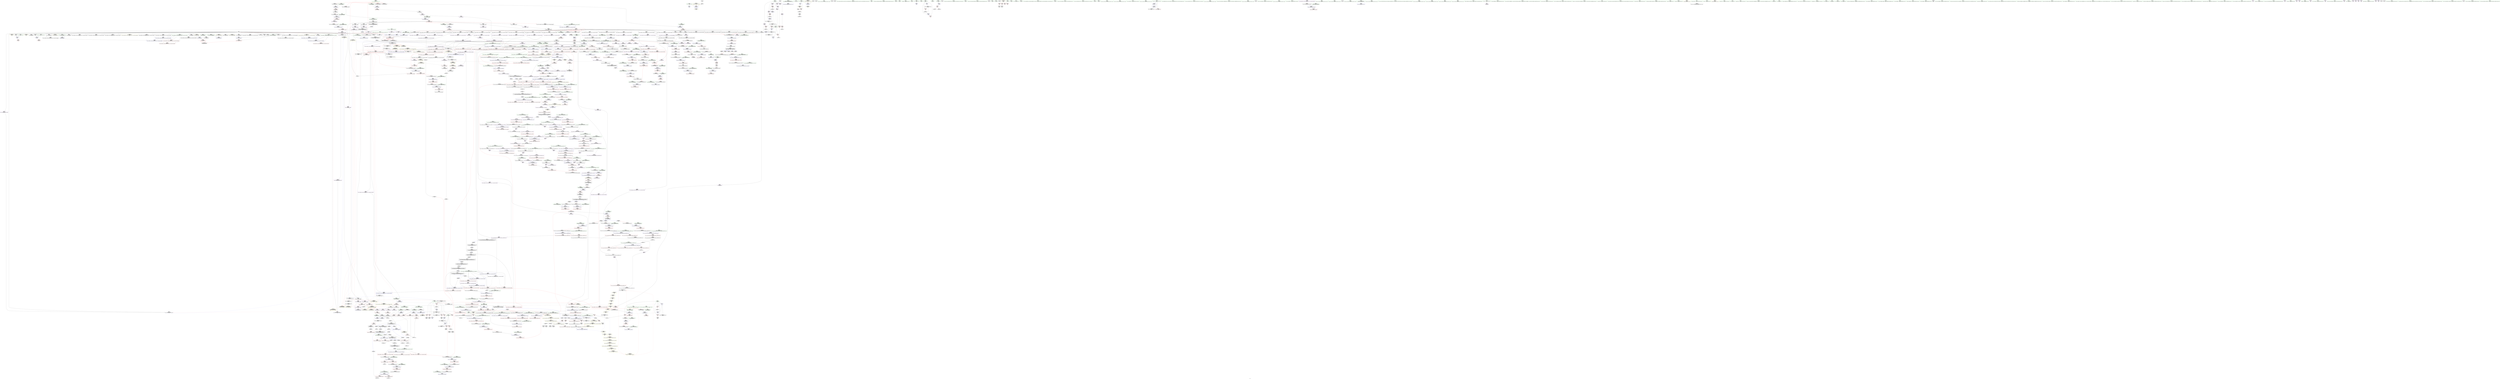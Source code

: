 digraph "SVFG" {
	label="SVFG";

	Node0x5595cede4ac0 [shape=record,color=grey,label="{NodeID: 0\nNullPtr|{|<s32>100}}"];
	Node0x5595cede4ac0 -> Node0x5595cee35fd0[style=solid];
	Node0x5595cede4ac0 -> Node0x5595cee360d0[style=solid];
	Node0x5595cede4ac0 -> Node0x5595cee361a0[style=solid];
	Node0x5595cede4ac0 -> Node0x5595cee36270[style=solid];
	Node0x5595cede4ac0 -> Node0x5595cee36340[style=solid];
	Node0x5595cede4ac0 -> Node0x5595cee36410[style=solid];
	Node0x5595cede4ac0 -> Node0x5595cee364e0[style=solid];
	Node0x5595cede4ac0 -> Node0x5595cee365b0[style=solid];
	Node0x5595cede4ac0 -> Node0x5595cee36680[style=solid];
	Node0x5595cede4ac0 -> Node0x5595cee36750[style=solid];
	Node0x5595cede4ac0 -> Node0x5595cee36820[style=solid];
	Node0x5595cede4ac0 -> Node0x5595cee368f0[style=solid];
	Node0x5595cede4ac0 -> Node0x5595cee369c0[style=solid];
	Node0x5595cede4ac0 -> Node0x5595cee36a90[style=solid];
	Node0x5595cede4ac0 -> Node0x5595cee36b60[style=solid];
	Node0x5595cede4ac0 -> Node0x5595cee36c30[style=solid];
	Node0x5595cede4ac0 -> Node0x5595cee36d00[style=solid];
	Node0x5595cede4ac0 -> Node0x5595cee36dd0[style=solid];
	Node0x5595cede4ac0 -> Node0x5595cee36ea0[style=solid];
	Node0x5595cede4ac0 -> Node0x5595cee36f70[style=solid];
	Node0x5595cede4ac0 -> Node0x5595cee37040[style=solid];
	Node0x5595cede4ac0 -> Node0x5595cee37110[style=solid];
	Node0x5595cede4ac0 -> Node0x5595cee371e0[style=solid];
	Node0x5595cede4ac0 -> Node0x5595cee372b0[style=solid];
	Node0x5595cede4ac0 -> Node0x5595cee3ca60[style=solid];
	Node0x5595cede4ac0 -> Node0x5595cee3e700[style=solid];
	Node0x5595cede4ac0 -> Node0x5595cee3e7d0[style=solid];
	Node0x5595cede4ac0 -> Node0x5595cee3e8a0[style=solid];
	Node0x5595cede4ac0 -> Node0x5595cee406b0[style=solid];
	Node0x5595cede4ac0 -> Node0x5595cee7d2c0[style=solid];
	Node0x5595cede4ac0 -> Node0x5595cee80c80[style=solid];
	Node0x5595cede4ac0 -> Node0x5595cee81280[style=solid];
	Node0x5595cede4ac0:s32 -> Node0x5595cef42b50[style=solid,color=red];
	Node0x5595cee3c690 [shape=record,color=blue,label="{NodeID: 775\n8\<--9\n_ZL2PI\<--\nGlob }"];
	Node0x5595cee331a0 [shape=record,color=purple,label="{NodeID: 443\n257\<--100\narrayidx42\<--a\nmain\n}"];
	Node0x5595cee331a0 -> Node0x5595cee4ade0[style=solid];
	Node0x5595cee331a0 -> Node0x5595cee3d930[style=solid];
	Node0x5595cee27340 [shape=record,color=green,label="{NodeID: 111\n621\<--622\n.addr1\<--.addr1_field_insensitive\n_ZNSt12_Destroy_auxILb1EE9__destroyIPiEEvT_S3_\n}"];
	Node0x5595cee27340 -> Node0x5595cee3f330[style=solid];
	Node0x5595cef3af30 [shape=record,color=black,label="{NodeID: 1993\n147 = PHI()\n}"];
	Node0x5595cee42180 [shape=record,color=blue,label="{NodeID: 886\n1141\<--1140\nthis.addr\<--this\n_ZNK9__gnu_cxx17__normal_iteratorIPiSt6vectorIiSaIiEEE4baseEv\n}"];
	Node0x5595cee42180 -> Node0x5595cee509b0[style=dashed];
	Node0x5595cee48bc0 [shape=record,color=purple,label="{NodeID: 554\n1498\<--1496\ncoerce.dive\<--__it\n_ZSt12__miter_baseIPiEDTcl12__miter_basecldtfp_4baseEEESt13move_iteratorIT_E\n}"];
	Node0x5595cee48bc0 -> Node0x5595cee63ee0[style=solid];
	Node0x5595cee2b700 [shape=record,color=green,label="{NodeID: 222\n1364\<--1365\n__assignable\<--__assignable_field_insensitive\n_ZSt18uninitialized_copyISt13move_iteratorIPiES1_ET0_T_S4_S3_\n}"];
	Node0x5595cee2b700 -> Node0x5595cee43910[style=solid];
	Node0x5595cef440f0 [shape=record,color=black,label="{NodeID: 2104\n1235 = PHI(942, 1062, )\n0th arg _ZN9__gnu_cxx17__normal_iteratorIPiSt6vectorIiSaIiEEEC2ERKS1_ }"];
	Node0x5595cef440f0 -> Node0x5595cee42a70[style=solid];
	Node0x5595cee4e5f0 [shape=record,color=red,label="{NodeID: 665\n847\<--766\n\<--__new_finish\n_ZNSt6vectorIiSaIiEE17_M_realloc_insertIJRKiEEEvN9__gnu_cxx17__normal_iteratorIPiS1_EEDpOT_\n}"];
	Node0x5595cee4e5f0 -> Node0x5595cee81280[style=solid];
	Node0x5595cee39770 [shape=record,color=black,label="{NodeID: 333\n658\<--657\n\<--this1\n_ZNSt12_Vector_baseIiSaIiEE12_Vector_implD2Ev\n|{<s0>49}}"];
	Node0x5595cee39770:s0 -> Node0x5595cef46ba0[style=solid,color=red];
	Node0x5595cedeb960 [shape=record,color=green,label="{NodeID: 1\n7\<--1\n__dso_handle\<--dummyObj\nGlob }"];
	Node0x5595cee3c760 [shape=record,color=blue,label="{NodeID: 776\n11\<--12\nstart\<--\nGlob }"];
	Node0x5595cee3c760 -> Node0x5595ce840620[style=dashed];
	Node0x5595cee33270 [shape=record,color=purple,label="{NodeID: 444\n264\<--100\narrayidx46\<--a\nmain\n}"];
	Node0x5595cee33270 -> Node0x5595cee4af80[style=solid];
	Node0x5595cee33270 -> Node0x5595cee3da00[style=solid];
	Node0x5595cee27410 [shape=record,color=green,label="{NodeID: 112\n630\<--631\nthis.addr\<--this.addr_field_insensitive\n_ZNSt12_Vector_baseIiSaIiEE13_M_deallocateEPim\n}"];
	Node0x5595cee27410 -> Node0x5595cee4cbf0[style=solid];
	Node0x5595cee27410 -> Node0x5595cee3f400[style=solid];
	Node0x5595cef3b000 [shape=record,color=black,label="{NodeID: 1994\n153 = PHI()\n}"];
	Node0x5595cee42250 [shape=record,color=blue,label="{NodeID: 887\n1150\<--1148\n__a.addr\<--__a\n_ZNSt16allocator_traitsISaIiEE7destroyIiEEvRS0_PT_\n}"];
	Node0x5595cee42250 -> Node0x5595cee50a80[style=dashed];
	Node0x5595cee48c90 [shape=record,color=purple,label="{NodeID: 555\n1655\<--1563\noffset_0\<--\n}"];
	Node0x5595cee48c90 -> Node0x5595cee64700[style=solid];
	Node0x5595cee2b7d0 [shape=record,color=green,label="{NodeID: 223\n1366\<--1367\nagg.tmp\<--agg.tmp_field_insensitive\n_ZSt18uninitialized_copyISt13move_iteratorIPiES1_ET0_T_S4_S3_\n}"];
	Node0x5595cee2b7d0 -> Node0x5595cee30bb0[style=solid];
	Node0x5595cee2b7d0 -> Node0x5595cee479e0[style=solid];
	Node0x5595cef44240 [shape=record,color=black,label="{NodeID: 2105\n1236 = PHI(950, 1070, )\n1st arg _ZN9__gnu_cxx17__normal_iteratorIPiSt6vectorIiSaIiEEEC2ERKS1_ }"];
	Node0x5595cef44240 -> Node0x5595cee42b40[style=solid];
	Node0x5595cee4e6c0 [shape=record,color=red,label="{NodeID: 666\n869\<--766\n\<--__new_finish\n_ZNSt6vectorIiSaIiEE17_M_realloc_insertIJRKiEEEvN9__gnu_cxx17__normal_iteratorIPiS1_EEDpOT_\n|{<s0>71}}"];
	Node0x5595cee4e6c0:s0 -> Node0x5595cef408d0[style=solid,color=red];
	Node0x5595ceeb65a0 [shape=record,color=black,label="{NodeID: 1441\nMR_25V_5 = PHI(MR_25V_6, MR_25V_4, )\npts\{111 \}\n|{|<s9>13}}"];
	Node0x5595ceeb65a0 -> Node0x5595cee4a1b0[style=dashed];
	Node0x5595ceeb65a0 -> Node0x5595cee4a280[style=dashed];
	Node0x5595ceeb65a0 -> Node0x5595cee4a350[style=dashed];
	Node0x5595ceeb65a0 -> Node0x5595cee4a420[style=dashed];
	Node0x5595ceeb65a0 -> Node0x5595cee4a4f0[style=dashed];
	Node0x5595ceeb65a0 -> Node0x5595cee4a5c0[style=dashed];
	Node0x5595ceeb65a0 -> Node0x5595cee3d380[style=dashed];
	Node0x5595ceeb65a0 -> Node0x5595cee3d790[style=dashed];
	Node0x5595ceeb65a0 -> Node0x5595ceebf2c0[style=dashed];
	Node0x5595ceeb65a0:s9 -> Node0x5595cee58970[style=dashed,color=red];
	Node0x5595cee39840 [shape=record,color=black,label="{NodeID: 334\n677\<--676\n\<--\n_ZNSt16allocator_traitsISaIiEE10deallocateERS0_Pim\n|{<s0>50}}"];
	Node0x5595cee39840:s0 -> Node0x5595cef44ef0[style=solid,color=red];
	Node0x5595cee083f0 [shape=record,color=green,label="{NodeID: 2\n9\<--1\n\<--dummyObj\nCan only get source location for instruction, argument, global var or function.}"];
	Node0x5595cee3c860 [shape=record,color=blue,label="{NodeID: 777\n1628\<--42\nllvm.global_ctors_0\<--\nGlob }"];
	Node0x5595cee54860 [shape=record,color=yellow,style=double,label="{NodeID: 1552\n33V_1 = ENCHI(MR_33V_0)\npts\{1290 \}\nFun[_ZNSt16allocator_traitsISaIiEE9constructIiJRKiEEEvRS0_PT_DpOT0_]|{<s0>54}}"];
	Node0x5595cee54860:s0 -> Node0x5595cee412e0[style=dashed,color=red];
	Node0x5595cee33340 [shape=record,color=purple,label="{NodeID: 445\n277\<--100\narrayidx54\<--a\nmain\n}"];
	Node0x5595cee33340 -> Node0x5595cee4b050[style=solid];
	Node0x5595cee33340 -> Node0x5595cee3dad0[style=solid];
	Node0x5595cee274e0 [shape=record,color=green,label="{NodeID: 113\n632\<--633\n__p.addr\<--__p.addr_field_insensitive\n_ZNSt12_Vector_baseIiSaIiEE13_M_deallocateEPim\n}"];
	Node0x5595cee274e0 -> Node0x5595cee4ccc0[style=solid];
	Node0x5595cee274e0 -> Node0x5595cee4cd90[style=solid];
	Node0x5595cee274e0 -> Node0x5595cee3f4d0[style=solid];
	Node0x5595cef3b0d0 [shape=record,color=black,label="{NodeID: 1995\n157 = PHI()\n}"];
	Node0x5595cee42320 [shape=record,color=blue,label="{NodeID: 888\n1152\<--1149\n__p.addr\<--__p\n_ZNSt16allocator_traitsISaIiEE7destroyIiEEvRS0_PT_\n}"];
	Node0x5595cee42320 -> Node0x5595cee50b50[style=dashed];
	Node0x5595ceeb9930 [shape=record,color=yellow,style=double,label="{NodeID: 1663\n45V_1 = ENCHI(MR_45V_0)\npts\{1090000 1090001 \}\nFun[_ZNKSt6vectorIiSaIiEE12_M_check_lenEmPKc]|{<s0>81|<s1>81|<s2>83|<s3>83|<s4>84|<s5>84|<s6>86|<s7>86}}"];
	Node0x5595ceeb9930:s0 -> Node0x5595cee564e0[style=dashed,color=red];
	Node0x5595ceeb9930:s1 -> Node0x5595cee565c0[style=dashed,color=red];
	Node0x5595ceeb9930:s2 -> Node0x5595cee564e0[style=dashed,color=red];
	Node0x5595ceeb9930:s3 -> Node0x5595cee565c0[style=dashed,color=red];
	Node0x5595ceeb9930:s4 -> Node0x5595cee564e0[style=dashed,color=red];
	Node0x5595ceeb9930:s5 -> Node0x5595cee565c0[style=dashed,color=red];
	Node0x5595ceeb9930:s6 -> Node0x5595cee564e0[style=dashed,color=red];
	Node0x5595ceeb9930:s7 -> Node0x5595cee565c0[style=dashed,color=red];
	Node0x5595cee48d60 [shape=record,color=purple,label="{NodeID: 556\n1656\<--1565\noffset_0\<--\n}"];
	Node0x5595cee48d60 -> Node0x5595cee3c5c0[style=solid];
	Node0x5595cee2b8a0 [shape=record,color=green,label="{NodeID: 224\n1368\<--1369\nagg.tmp2\<--agg.tmp2_field_insensitive\n_ZSt18uninitialized_copyISt13move_iteratorIPiES1_ET0_T_S4_S3_\n}"];
	Node0x5595cee2b8a0 -> Node0x5595cee30c80[style=solid];
	Node0x5595cee2b8a0 -> Node0x5595cee47ab0[style=solid];
	Node0x5595cef44390 [shape=record,color=black,label="{NodeID: 2106\n602 = PHI(544, )\n0th arg _ZSt8_DestroyIPiEvT_S1_ }"];
	Node0x5595cef44390 -> Node0x5595cee3f0c0[style=solid];
	Node0x5595cee4e790 [shape=record,color=red,label="{NodeID: 667\n916\<--766\n\<--__new_finish\n_ZNSt6vectorIiSaIiEE17_M_realloc_insertIJRKiEEEvN9__gnu_cxx17__normal_iteratorIPiS1_EEDpOT_\n}"];
	Node0x5595cee4e790 -> Node0x5595cee40e00[style=solid];
	Node0x5595ceeb6aa0 [shape=record,color=black,label="{NodeID: 1442\nMR_33V_4 = PHI(MR_33V_6, MR_33V_3, )\npts\{1290 \}\n|{|<s6>13}}"];
	Node0x5595ceeb6aa0 -> Node0x5595cee4ab70[style=dashed];
	Node0x5595ceeb6aa0 -> Node0x5595cee4ac40[style=dashed];
	Node0x5595ceeb6aa0 -> Node0x5595cee4ad10[style=dashed];
	Node0x5595ceeb6aa0 -> Node0x5595cee4aeb0[style=dashed];
	Node0x5595ceeb6aa0 -> Node0x5595ceeb6aa0[style=dashed];
	Node0x5595ceeb6aa0 -> Node0x5595ceebfcc0[style=dashed];
	Node0x5595ceeb6aa0:s6 -> Node0x5595cee58c40[style=dashed,color=red];
	Node0x5595cee39910 [shape=record,color=black,label="{NodeID: 335\n699\<--698\n\<--\n_ZN9__gnu_cxx13new_allocatorIiE10deallocateEPim\n}"];
	Node0x5595cee23b20 [shape=record,color=green,label="{NodeID: 3\n12\<--1\n\<--dummyObj\nCan only get source location for instruction, argument, global var or function.|{<s0>17|<s1>20}}"];
	Node0x5595cee23b20:s0 -> Node0x5595cef425e0[style=solid,color=red];
	Node0x5595cee23b20:s1 -> Node0x5595cef425e0[style=solid,color=red];
	Node0x5595cee3c960 [shape=record,color=blue,label="{NodeID: 778\n1629\<--43\nllvm.global_ctors_1\<--_GLOBAL__sub_I_Anton.Lunyov_0_0.cpp\nGlob }"];
	Node0x5595cee54940 [shape=record,color=yellow,style=double,label="{NodeID: 1553\n33V_1 = ENCHI(MR_33V_0)\npts\{1290 \}\nFun[_ZSt13__copy_move_aILb1EPiS0_ET1_T0_S2_S1_]|{<s0>125|<s1>125|<s2>125}}"];
	Node0x5595cee54940:s0 -> Node0x5595cee3c5c0[style=dashed,color=red];
	Node0x5595cee54940:s1 -> Node0x5595cee64700[style=dashed,color=red];
	Node0x5595cee54940:s2 -> Node0x5595ceebbbc0[style=dashed,color=red];
	Node0x5595cee33410 [shape=record,color=purple,label="{NodeID: 446\n381\<--345\ncoerce.dive\<--agg.tmp\n_ZNSt6vectorIiSaIiEE9push_backERKi\n}"];
	Node0x5595cee33410 -> Node0x5595cee3dfb0[style=solid];
	Node0x5595cee275b0 [shape=record,color=green,label="{NodeID: 114\n634\<--635\n__n.addr\<--__n.addr_field_insensitive\n_ZNSt12_Vector_baseIiSaIiEE13_M_deallocateEPim\n}"];
	Node0x5595cee275b0 -> Node0x5595cee4ce60[style=solid];
	Node0x5595cee275b0 -> Node0x5595cee3f5a0[style=solid];
	Node0x5595cef3b1a0 [shape=record,color=black,label="{NodeID: 1996\n169 = PHI()\n}"];
	Node0x5595cee423f0 [shape=record,color=blue,label="{NodeID: 889\n1167\<--1166\nthis.addr\<--this\n_ZNKSt6vectorIiSaIiEE8max_sizeEv\n}"];
	Node0x5595cee423f0 -> Node0x5595cee50c20[style=dashed];
	Node0x5595cee48e30 [shape=record,color=purple,label="{NodeID: 557\n1594\<--1593\n_M_current\<--this1\n_ZNKSt13move_iteratorIPiE4baseEv\n}"];
	Node0x5595cee48e30 -> Node0x5595cee534c0[style=solid];
	Node0x5595cee2b970 [shape=record,color=green,label="{NodeID: 225\n1389\<--1390\n_ZNSt20__uninitialized_copyILb1EE13__uninit_copyISt13move_iteratorIPiES3_EET0_T_S6_S5_\<--_ZNSt20__uninitialized_copyILb1EE13__uninit_copyISt13move_iteratorIPiES3_EET0_T_S6_S5__field_insensitive\n}"];
	Node0x5595cef444a0 [shape=record,color=black,label="{NodeID: 2107\n603 = PHI(545, )\n1st arg _ZSt8_DestroyIPiEvT_S1_ }"];
	Node0x5595cef444a0 -> Node0x5595cee3f190[style=solid];
	Node0x5595cee4e860 [shape=record,color=red,label="{NodeID: 668\n845\<--768\nexn\<--exn.slot\n_ZNSt6vectorIiSaIiEE17_M_realloc_insertIJRKiEEEvN9__gnu_cxx17__normal_iteratorIPiS1_EEDpOT_\n}"];
	Node0x5595ceeb6fa0 [shape=record,color=black,label="{NodeID: 1443\nMR_35V_5 = PHI(MR_35V_7, MR_35V_4, )\npts\{1090000 \}\n|{|<s4>13|<s5>15|<s6>16|<s7>17|<s8>18|<s9>20|<s10>21|<s11>23}}"];
	Node0x5595ceeb6fa0 -> Node0x5595ceeb42a0[style=dashed];
	Node0x5595ceeb6fa0 -> Node0x5595ceeb6fa0[style=dashed];
	Node0x5595ceeb6fa0 -> Node0x5595ceec01c0[style=dashed];
	Node0x5595ceeb6fa0 -> Node0x5595ceec1fc0[style=dashed];
	Node0x5595ceeb6fa0:s4 -> Node0x5595cee58d20[style=dashed,color=red];
	Node0x5595ceeb6fa0:s5 -> Node0x5595cee564e0[style=dashed,color=red];
	Node0x5595ceeb6fa0:s6 -> Node0x5595cee564e0[style=dashed,color=red];
	Node0x5595ceeb6fa0:s7 -> Node0x5595cee551e0[style=dashed,color=red];
	Node0x5595ceeb6fa0:s8 -> Node0x5595cee551e0[style=dashed,color=red];
	Node0x5595ceeb6fa0:s9 -> Node0x5595cee551e0[style=dashed,color=red];
	Node0x5595ceeb6fa0:s10 -> Node0x5595cee551e0[style=dashed,color=red];
	Node0x5595ceeb6fa0:s11 -> Node0x5595ceec77c0[style=dashed,color=red];
	Node0x5595cee399e0 [shape=record,color=black,label="{NodeID: 336\n712\<--711\n\<--this1\n_ZNSaIiED2Ev\n|{<s0>52}}"];
	Node0x5595cee399e0:s0 -> Node0x5595cef47a50[style=solid,color=red];
	Node0x5595cee23bb0 [shape=record,color=green,label="{NodeID: 4\n14\<--1\n.str\<--dummyObj\nGlob }"];
	Node0x5595cee3ca60 [shape=record,color=blue, style = dotted,label="{NodeID: 779\n1630\<--3\nllvm.global_ctors_2\<--dummyVal\nGlob }"];
	Node0x5595cee334e0 [shape=record,color=purple,label="{NodeID: 447\n384\<--345\ncoerce.dive8\<--agg.tmp\n_ZNSt6vectorIiSaIiEE9push_backERKi\n}"];
	Node0x5595cee334e0 -> Node0x5595cee4b7a0[style=solid];
	Node0x5595cee2bdb0 [shape=record,color=green,label="{NodeID: 115\n648\<--649\n_ZNSt16allocator_traitsISaIiEE10deallocateERS0_Pim\<--_ZNSt16allocator_traitsISaIiEE10deallocateERS0_Pim_field_insensitive\n}"];
	Node0x5595cef3b270 [shape=record,color=black,label="{NodeID: 1997\n1388 = PHI(1397, )\n}"];
	Node0x5595cef3b270 -> Node0x5595cee30d50[style=solid];
	Node0x5595cee424c0 [shape=record,color=blue,label="{NodeID: 890\n1186\<--1182\n__a.addr\<--__a\n_ZSt3maxImERKT_S2_S2_\n}"];
	Node0x5595cee424c0 -> Node0x5595cee50dc0[style=dashed];
	Node0x5595cee424c0 -> Node0x5595cee50e90[style=dashed];
	Node0x5595cee48f00 [shape=record,color=purple,label="{NodeID: 558\n1607\<--1606\n_M_current\<--this1\n_ZNSt13move_iteratorIPiEC2ES0_\n}"];
	Node0x5595cee48f00 -> Node0x5595cee64b10[style=solid];
	Node0x5595cee2ba70 [shape=record,color=green,label="{NodeID: 226\n1401\<--1402\n__first\<--__first_field_insensitive\n_ZNSt20__uninitialized_copyILb1EE13__uninit_copyISt13move_iteratorIPiES3_EET0_T_S6_S5_\n}"];
	Node0x5595cee2ba70 -> Node0x5595cee30e20[style=solid];
	Node0x5595cee2ba70 -> Node0x5595cee47ec0[style=solid];
	Node0x5595cef445b0 [shape=record,color=black,label="{NodeID: 2108\n1612 = PHI(1157, )\n0th arg _ZN9__gnu_cxx13new_allocatorIiE7destroyIiEEvPT_ }"];
	Node0x5595cef445b0 -> Node0x5595cee64be0[style=solid];
	Node0x5595cee4e930 [shape=record,color=red,label="{NodeID: 669\n929\<--768\nexn42\<--exn.slot\n_ZNSt6vectorIiSaIiEE17_M_realloc_insertIJRKiEEEvN9__gnu_cxx17__normal_iteratorIPiS1_EEDpOT_\n}"];
	Node0x5595ceeb74a0 [shape=record,color=black,label="{NodeID: 1444\nMR_37V_5 = PHI(MR_37V_7, MR_37V_4, )\npts\{1090001 \}\n|{|<s4>13|<s5>15|<s6>16|<s7>23}}"];
	Node0x5595ceeb74a0 -> Node0x5595ceeb47a0[style=dashed];
	Node0x5595ceeb74a0 -> Node0x5595ceeb74a0[style=dashed];
	Node0x5595ceeb74a0 -> Node0x5595ceec06c0[style=dashed];
	Node0x5595ceeb74a0 -> Node0x5595ceec24c0[style=dashed];
	Node0x5595ceeb74a0:s4 -> Node0x5595cee58e00[style=dashed,color=red];
	Node0x5595ceeb74a0:s5 -> Node0x5595cee565c0[style=dashed,color=red];
	Node0x5595ceeb74a0:s6 -> Node0x5595cee565c0[style=dashed,color=red];
	Node0x5595ceeb74a0:s7 -> Node0x5595ceec78a0[style=dashed,color=red];
	Node0x5595cee39ab0 [shape=record,color=black,label="{NodeID: 337\n738\<--737\n\<--\n_ZNSt16allocator_traitsISaIiEE9constructIiJRKiEEEvRS0_PT_DpOT0_\n|{<s0>54}}"];
	Node0x5595cee39ab0:s0 -> Node0x5595cef46130[style=solid,color=red];
	Node0x5595cee23c40 [shape=record,color=green,label="{NodeID: 5\n16\<--1\n.str.3\<--dummyObj\nGlob }"];
	Node0x5595cee3cb60 [shape=record,color=blue,label="{NodeID: 780\n8\<--74\n_ZL2PI\<--mul\n__cxx_global_var_init.1\n|{<s0>128}}"];
	Node0x5595cee3cb60:s0 -> Node0x5595ceeef7d0[style=dashed,color=blue];
	Node0x5595cee335b0 [shape=record,color=purple,label="{NodeID: 448\n351\<--350\n_M_impl\<--\n_ZNSt6vectorIiSaIiEE9push_backERKi\n}"];
	Node0x5595cee2beb0 [shape=record,color=green,label="{NodeID: 116\n654\<--655\nthis.addr\<--this.addr_field_insensitive\n_ZNSt12_Vector_baseIiSaIiEE12_Vector_implD2Ev\n}"];
	Node0x5595cee2beb0 -> Node0x5595cee4cf30[style=solid];
	Node0x5595cee2beb0 -> Node0x5595cee3f670[style=solid];
	Node0x5595cef3b470 [shape=record,color=black,label="{NodeID: 1998\n1427 = PHI(1431, )\n}"];
	Node0x5595cef3b470 -> Node0x5595cee31160[style=solid];
	Node0x5595cee42590 [shape=record,color=blue,label="{NodeID: 891\n1188\<--1183\n__b.addr\<--__b\n_ZSt3maxImERKT_S2_S2_\n}"];
	Node0x5595cee42590 -> Node0x5595cee50f60[style=dashed];
	Node0x5595cee42590 -> Node0x5595cee51030[style=dashed];
	Node0x5595cee48fd0 [shape=record,color=purple,label="{NodeID: 559\n167\<--100\nadd.ptr\<--a\nmain\n}"];
	Node0x5595cee2bb40 [shape=record,color=green,label="{NodeID: 227\n1403\<--1404\n__last\<--__last_field_insensitive\n_ZNSt20__uninitialized_copyILb1EE13__uninit_copyISt13move_iteratorIPiES3_EET0_T_S6_S5_\n}"];
	Node0x5595cee2bb40 -> Node0x5595cee30ef0[style=solid];
	Node0x5595cee2bb40 -> Node0x5595cee47f90[style=solid];
	Node0x5595cef446c0 [shape=record,color=black,label="{NodeID: 2109\n1613 = PHI(1158, )\n1st arg _ZN9__gnu_cxx13new_allocatorIiE7destroyIiEEvPT_ }"];
	Node0x5595cef446c0 -> Node0x5595cee64cb0[style=solid];
	Node0x5595cee4ea00 [shape=record,color=red,label="{NodeID: 670\n930\<--770\nsel\<--ehselector.slot\n_ZNSt6vectorIiSaIiEE17_M_realloc_insertIJRKiEEEvN9__gnu_cxx17__normal_iteratorIPiS1_EEDpOT_\n}"];
	Node0x5595ceeb79a0 [shape=record,color=black,label="{NodeID: 1445\nMR_39V_5 = PHI(MR_39V_7, MR_39V_4, )\npts\{1090002 \}\n|{|<s4>13|<s5>23}}"];
	Node0x5595ceeb79a0 -> Node0x5595ceeb4ca0[style=dashed];
	Node0x5595ceeb79a0 -> Node0x5595ceeb79a0[style=dashed];
	Node0x5595ceeb79a0 -> Node0x5595ceec0bc0[style=dashed];
	Node0x5595ceeb79a0 -> Node0x5595ceec29c0[style=dashed];
	Node0x5595ceeb79a0:s4 -> Node0x5595cee58ee0[style=dashed,color=red];
	Node0x5595ceeb79a0:s5 -> Node0x5595ceec7980[style=dashed,color=red];
	Node0x5595cee39b80 [shape=record,color=black,label="{NodeID: 338\n791\<--776\n\<--this1\n_ZNSt6vectorIiSaIiEE17_M_realloc_insertIJRKiEEEvN9__gnu_cxx17__normal_iteratorIPiS1_EEDpOT_\n|{<s0>58}}"];
	Node0x5595cee39b80:s0 -> Node0x5595cef3fb70[style=solid,color=red];
	Node0x5595cee23cd0 [shape=record,color=green,label="{NodeID: 6\n18\<--1\nstdin\<--dummyObj\nGlob }"];
	Node0x5595cee3cc30 [shape=record,color=blue,label="{NodeID: 781\n11\<--83\nstart\<--call\n__cxx_global_var_init.2\n|{<s0>129}}"];
	Node0x5595cee3cc30:s0 -> Node0x5595ceeef930[style=dashed,color=blue];
	Node0x5595cee33680 [shape=record,color=purple,label="{NodeID: 449\n352\<--350\n_M_finish\<--\n_ZNSt6vectorIiSaIiEE9push_backERKi\n}"];
	Node0x5595cee33680 -> Node0x5595cee4b460[style=solid];
	Node0x5595cee2bf80 [shape=record,color=green,label="{NodeID: 117\n660\<--661\n_ZNSaIiED2Ev\<--_ZNSaIiED2Ev_field_insensitive\n}"];
	Node0x5595cef3b5b0 [shape=record,color=black,label="{NodeID: 1999\n246 = PHI(415, )\n}"];
	Node0x5595cef3b5b0 -> Node0x5595cee4ac40[style=solid];
	Node0x5595cee42660 [shape=record,color=blue,label="{NodeID: 892\n1184\<--1198\nretval\<--\n_ZSt3maxImERKT_S2_S2_\n}"];
	Node0x5595cee42660 -> Node0x5595ceeb2aa0[style=dashed];
	Node0x5595cee490a0 [shape=record,color=purple,label="{NodeID: 560\n430\<--428\nadd.ptr\<--\n_ZNSt6vectorIiSaIiEEixEm\n}"];
	Node0x5595cee490a0 -> Node0x5595cee38ce0[style=solid];
	Node0x5595cee2bc10 [shape=record,color=green,label="{NodeID: 228\n1405\<--1406\n__result.addr\<--__result.addr_field_insensitive\n_ZNSt20__uninitialized_copyILb1EE13__uninit_copyISt13move_iteratorIPiES3_EET0_T_S6_S5_\n}"];
	Node0x5595cee2bc10 -> Node0x5595cee52210[style=solid];
	Node0x5595cee2bc10 -> Node0x5595cee43d20[style=solid];
	Node0x5595cef447d0 [shape=record,color=black,label="{NodeID: 2110\n1470 = PHI(1455, )\n0th arg _ZSt14__copy_move_a2ILb1EPiS0_ET1_T0_S2_S1_ }"];
	Node0x5595cef447d0 -> Node0x5595cee63c70[style=solid];
	Node0x5595cee4ead0 [shape=record,color=red,label="{NodeID: 671\n812\<--811\n\<--_M_start\n_ZNSt6vectorIiSaIiEE17_M_realloc_insertIJRKiEEEvN9__gnu_cxx17__normal_iteratorIPiS1_EEDpOT_\n|{<s0>63}}"];
	Node0x5595cee4ead0:s0 -> Node0x5595cef47ef0[style=solid,color=red];
	Node0x5595ceeb7ea0 [shape=record,color=black,label="{NodeID: 1446\nMR_33V_3 = PHI(MR_33V_4, MR_33V_2, )\npts\{1290 \}\n|{<s0>13}}"];
	Node0x5595ceeb7ea0:s0 -> Node0x5595ceeb6aa0[style=dashed,color=blue];
	Node0x5595cee39c50 [shape=record,color=black,label="{NodeID: 339\n799\<--776\n\<--this1\n_ZNSt6vectorIiSaIiEE17_M_realloc_insertIJRKiEEEvN9__gnu_cxx17__normal_iteratorIPiS1_EEDpOT_\n}"];
	Node0x5595cee39c50 -> Node0x5595cee452e0[style=solid];
	Node0x5595cee23d90 [shape=record,color=green,label="{NodeID: 7\n19\<--1\n.str.4\<--dummyObj\nGlob }"];
	Node0x5595cee3cd00 [shape=record,color=blue,label="{NodeID: 782\n92\<--119\nretval\<--\nmain\n}"];
	Node0x5595cee33750 [shape=record,color=purple,label="{NodeID: 450\n355\<--354\n_M_impl2\<--\n_ZNSt6vectorIiSaIiEE9push_backERKi\n}"];
	Node0x5595cee2c080 [shape=record,color=green,label="{NodeID: 118\n667\<--668\n__a.addr\<--__a.addr_field_insensitive\n_ZNSt16allocator_traitsISaIiEE10deallocateERS0_Pim\n}"];
	Node0x5595cee2c080 -> Node0x5595cee4d000[style=solid];
	Node0x5595cee2c080 -> Node0x5595cee3f740[style=solid];
	Node0x5595cef3b6f0 [shape=record,color=black,label="{NodeID: 2000\n254 = PHI(415, )\n}"];
	Node0x5595cef3b6f0 -> Node0x5595cee4ad10[style=solid];
	Node0x5595cee42730 [shape=record,color=blue,label="{NodeID: 893\n1184\<--1201\nretval\<--\n_ZSt3maxImERKT_S2_S2_\n}"];
	Node0x5595cee42730 -> Node0x5595ceeb2aa0[style=dashed];
	Node0x5595ceeb9dc0 [shape=record,color=yellow,style=double,label="{NodeID: 1668\n33V_1 = ENCHI(MR_33V_0)\npts\{1290 \}\nFun[_ZSt34__uninitialized_move_if_noexcept_aIPiS0_SaIiEET0_T_S3_S2_RT1_]|{<s0>95}}"];
	Node0x5595ceeb9dc0:s0 -> Node0x5595ceec7d30[style=dashed,color=red];
	Node0x5595cee49170 [shape=record,color=purple,label="{NodeID: 561\n804\<--802\nadd.ptr\<--\n_ZNSt6vectorIiSaIiEE17_M_realloc_insertIJRKiEEEvN9__gnu_cxx17__normal_iteratorIPiS1_EEDpOT_\n|{<s0>60}}"];
	Node0x5595cee49170:s0 -> Node0x5595cef41930[style=solid,color=red];
	Node0x5595cee2bce0 [shape=record,color=green,label="{NodeID: 229\n1407\<--1408\nagg.tmp\<--agg.tmp_field_insensitive\n_ZNSt20__uninitialized_copyILb1EE13__uninit_copyISt13move_iteratorIPiES3_EET0_T_S6_S5_\n}"];
	Node0x5595cee2bce0 -> Node0x5595cee30fc0[style=solid];
	Node0x5595cee2bce0 -> Node0x5595cee48060[style=solid];
	Node0x5595cef448e0 [shape=record,color=black,label="{NodeID: 2111\n1471 = PHI(1463, )\n1st arg _ZSt14__copy_move_a2ILb1EPiS0_ET1_T0_S2_S1_ }"];
	Node0x5595cef448e0 -> Node0x5595cee63d40[style=solid];
	Node0x5595cee4eba0 [shape=record,color=red,label="{NodeID: 672\n816\<--813\n\<--call8\n_ZNSt6vectorIiSaIiEE17_M_realloc_insertIJRKiEEEvN9__gnu_cxx17__normal_iteratorIPiS1_EEDpOT_\n|{<s0>63}}"];
	Node0x5595cee4eba0:s0 -> Node0x5595cef48100[style=solid,color=red];
	Node0x5595ceeb83a0 [shape=record,color=black,label="{NodeID: 1447\nMR_35V_2 = PHI(MR_35V_3, MR_35V_1, )\npts\{1090000 \}\n|{<s0>13|<s1>13}}"];
	Node0x5595ceeb83a0:s0 -> Node0x5595ceeb6fa0[style=dashed,color=blue];
	Node0x5595ceeb83a0:s1 -> Node0x5595ceec1fc0[style=dashed,color=blue];
	Node0x5595cee39d20 [shape=record,color=black,label="{NodeID: 340\n809\<--776\n\<--this1\n_ZNSt6vectorIiSaIiEE17_M_realloc_insertIJRKiEEEvN9__gnu_cxx17__normal_iteratorIPiS1_EEDpOT_\n}"];
	Node0x5595cee39d20 -> Node0x5595cee453b0[style=solid];
	Node0x5595cee39d20 -> Node0x5595cee45480[style=solid];
	Node0x5595cee23e50 [shape=record,color=green,label="{NodeID: 8\n21\<--1\n.str.5\<--dummyObj\nGlob }"];
	Node0x5595cee3cdd0 [shape=record,color=blue,label="{NodeID: 783\n96\<--119\ntst\<--\nmain\n}"];
	Node0x5595cee3cdd0 -> Node0x5595ceebd9c0[style=dashed];
	Node0x5595cee33820 [shape=record,color=purple,label="{NodeID: 451\n356\<--354\n_M_end_of_storage\<--\n_ZNSt6vectorIiSaIiEE9push_backERKi\n}"];
	Node0x5595cee33820 -> Node0x5595cee4b530[style=solid];
	Node0x5595cee2c150 [shape=record,color=green,label="{NodeID: 119\n669\<--670\n__p.addr\<--__p.addr_field_insensitive\n_ZNSt16allocator_traitsISaIiEE10deallocateERS0_Pim\n}"];
	Node0x5595cee2c150 -> Node0x5595cee4d0d0[style=solid];
	Node0x5595cee2c150 -> Node0x5595cee3f810[style=solid];
	Node0x5595cef3b830 [shape=record,color=black,label="{NodeID: 2001\n261 = PHI(415, )\n}"];
	Node0x5595cef3b830 -> Node0x5595cee4aeb0[style=solid];
	Node0x5595cee42800 [shape=record,color=blue,label="{NodeID: 894\n1208\<--1207\n__a.addr\<--__a\n_ZNSt16allocator_traitsISaIiEE8max_sizeERKS0_\n}"];
	Node0x5595cee42800 -> Node0x5595cee512a0[style=dashed];
	Node0x5595cee49240 [shape=record,color=purple,label="{NodeID: 562\n855\<--853\nadd.ptr18\<--\n_ZNSt6vectorIiSaIiEE17_M_realloc_insertIJRKiEEEvN9__gnu_cxx17__normal_iteratorIPiS1_EEDpOT_\n|{<s0>68}}"];
	Node0x5595cee49240:s0 -> Node0x5595cef456a0[style=solid,color=red];
	Node0x5595cee34180 [shape=record,color=green,label="{NodeID: 230\n1409\<--1410\nagg.tmp2\<--agg.tmp2_field_insensitive\n_ZNSt20__uninitialized_copyILb1EE13__uninit_copyISt13move_iteratorIPiES3_EET0_T_S6_S5_\n}"];
	Node0x5595cee34180 -> Node0x5595cee31090[style=solid];
	Node0x5595cee34180 -> Node0x5595cee48130[style=solid];
	Node0x5595cef449f0 [shape=record,color=black,label="{NodeID: 2112\n1472 = PHI(1464, )\n2nd arg _ZSt14__copy_move_a2ILb1EPiS0_ET1_T0_S2_S1_ }"];
	Node0x5595cef449f0 -> Node0x5595cee63e10[style=solid];
	Node0x5595cee4ec70 [shape=record,color=red,label="{NodeID: 673\n828\<--827\n\<--call12\n_ZNSt6vectorIiSaIiEE17_M_realloc_insertIJRKiEEEvN9__gnu_cxx17__normal_iteratorIPiS1_EEDpOT_\n|{<s0>66}}"];
	Node0x5595cee4ec70:s0 -> Node0x5595cef47ef0[style=solid,color=red];
	Node0x5595ceeb88a0 [shape=record,color=black,label="{NodeID: 1448\nMR_37V_3 = PHI(MR_37V_4, MR_37V_2, )\npts\{1090001 \}\n|{<s0>13|<s1>13}}"];
	Node0x5595ceeb88a0:s0 -> Node0x5595ceeb74a0[style=dashed,color=blue];
	Node0x5595ceeb88a0:s1 -> Node0x5595ceec24c0[style=dashed,color=blue];
	Node0x5595cee39df0 [shape=record,color=black,label="{NodeID: 341\n818\<--776\n\<--this1\n_ZNSt6vectorIiSaIiEE17_M_realloc_insertIJRKiEEEvN9__gnu_cxx17__normal_iteratorIPiS1_EEDpOT_\n|{<s0>62}}"];
	Node0x5595cee39df0:s0 -> Node0x5595cef2b0a0[style=solid,color=red];
	Node0x5595cee23f50 [shape=record,color=green,label="{NodeID: 9\n23\<--1\nstdout\<--dummyObj\nGlob }"];
	Node0x5595cee3cea0 [shape=record,color=blue,label="{NodeID: 784\n94\<--137\nTST\<--dec\nmain\n}"];
	Node0x5595cee3cea0 -> Node0x5595cee498c0[style=dashed];
	Node0x5595cee3cea0 -> Node0x5595cee3cea0[style=dashed];
	Node0x5595cee338f0 [shape=record,color=purple,label="{NodeID: 452\n361\<--360\n_M_impl3\<--\n_ZNSt6vectorIiSaIiEE9push_backERKi\n}"];
	Node0x5595cee338f0 -> Node0x5595cee38730[style=solid];
	Node0x5595cee2c220 [shape=record,color=green,label="{NodeID: 120\n671\<--672\n__n.addr\<--__n.addr_field_insensitive\n_ZNSt16allocator_traitsISaIiEE10deallocateERS0_Pim\n}"];
	Node0x5595cee2c220 -> Node0x5595cee4d1a0[style=solid];
	Node0x5595cee2c220 -> Node0x5595cee3f8e0[style=solid];
	Node0x5595cef3b970 [shape=record,color=black,label="{NodeID: 2002\n274 = PHI()\n}"];
	Node0x5595cee428d0 [shape=record,color=blue,label="{NodeID: 895\n1219\<--1218\nthis.addr\<--this\n_ZNKSt12_Vector_baseIiSaIiEE19_M_get_Tp_allocatorEv\n}"];
	Node0x5595cee428d0 -> Node0x5595cee51370[style=dashed];
	Node0x5595cee49310 [shape=record,color=purple,label="{NodeID: 563\n923\<--921\nadd.ptr39\<--\n_ZNSt6vectorIiSaIiEE17_M_realloc_insertIJRKiEEEvN9__gnu_cxx17__normal_iteratorIPiS1_EEDpOT_\n}"];
	Node0x5595cee49310 -> Node0x5595cee40ed0[style=solid];
	Node0x5595cee34250 [shape=record,color=green,label="{NodeID: 231\n1428\<--1429\n_ZSt4copyISt13move_iteratorIPiES1_ET0_T_S4_S3_\<--_ZSt4copyISt13move_iteratorIPiES1_ET0_T_S4_S3__field_insensitive\n}"];
	Node0x5595cef44b30 [shape=record,color=black,label="{NodeID: 2113\n1182 = PHI(998, )\n0th arg _ZSt3maxImERKT_S2_S2_ }"];
	Node0x5595cef44b30 -> Node0x5595cee424c0[style=solid];
	Node0x5595cee4ed40 [shape=record,color=red,label="{NodeID: 674\n832\<--831\n\<--_M_finish\n_ZNSt6vectorIiSaIiEE17_M_realloc_insertIJRKiEEEvN9__gnu_cxx17__normal_iteratorIPiS1_EEDpOT_\n|{<s0>66}}"];
	Node0x5595cee4ed40:s0 -> Node0x5595cef48100[style=solid,color=red];
	Node0x5595ceeb8da0 [shape=record,color=black,label="{NodeID: 1449\nMR_39V_2 = PHI(MR_39V_3, MR_39V_1, )\npts\{1090002 \}\n|{<s0>13|<s1>13}}"];
	Node0x5595ceeb8da0:s0 -> Node0x5595ceeb79a0[style=dashed,color=blue];
	Node0x5595ceeb8da0:s1 -> Node0x5595ceec29c0[style=dashed,color=blue];
	Node0x5595cee39ec0 [shape=record,color=black,label="{NodeID: 342\n829\<--776\n\<--this1\n_ZNSt6vectorIiSaIiEE17_M_realloc_insertIJRKiEEEvN9__gnu_cxx17__normal_iteratorIPiS1_EEDpOT_\n}"];
	Node0x5595cee39ec0 -> Node0x5595cee45620[style=solid];
	Node0x5595cee39ec0 -> Node0x5595cee456f0[style=solid];
	Node0x5595cee24050 [shape=record,color=green,label="{NodeID: 10\n24\<--1\n.str.6\<--dummyObj\nGlob }"];
	Node0x5595cee3cf70 [shape=record,color=blue,label="{NodeID: 785\n96\<--143\ntst\<--inc\nmain\n}"];
	Node0x5595cee3cf70 -> Node0x5595cee49a60[style=dashed];
	Node0x5595cee3cf70 -> Node0x5595ceebd9c0[style=dashed];
	Node0x5595cee339c0 [shape=record,color=purple,label="{NodeID: 453\n364\<--363\n_M_impl4\<--\n_ZNSt6vectorIiSaIiEE9push_backERKi\n}"];
	Node0x5595cee2c2f0 [shape=record,color=green,label="{NodeID: 121\n681\<--682\n_ZN9__gnu_cxx13new_allocatorIiE10deallocateEPim\<--_ZN9__gnu_cxx13new_allocatorIiE10deallocateEPim_field_insensitive\n}"];
	Node0x5595cef3ba40 [shape=record,color=black,label="{NodeID: 2003\n289 = PHI()\n}"];
	Node0x5595cee429a0 [shape=record,color=blue,label="{NodeID: 896\n1228\<--1227\nthis.addr\<--this\n_ZNK9__gnu_cxx13new_allocatorIiE8max_sizeEv\n}"];
	Node0x5595cee429a0 -> Node0x5595cee51440[style=dashed];
	Node0x5595cee493e0 [shape=record,color=purple,label="{NodeID: 564\n1574\<--1572\nadd.ptr\<--\n_ZNSt11__copy_moveILb1ELb1ESt26random_access_iterator_tagE8__copy_mIiEEPT_PKS3_S6_S4_\n}"];
	Node0x5595cee493e0 -> Node0x5595cee31cc0[style=solid];
	Node0x5595cee34350 [shape=record,color=green,label="{NodeID: 232\n1435\<--1436\n__first\<--__first_field_insensitive\n_ZSt4copyISt13move_iteratorIPiES1_ET0_T_S4_S3_\n}"];
	Node0x5595cee34350 -> Node0x5595cee31230[style=solid];
	Node0x5595cee34350 -> Node0x5595cee48540[style=solid];
	Node0x5595cef44c70 [shape=record,color=black,label="{NodeID: 2114\n1183 = PHI(992, )\n1st arg _ZSt3maxImERKT_S2_S2_ }"];
	Node0x5595cef44c70 -> Node0x5595cee42590[style=solid];
	Node0x5595cee4ee10 [shape=record,color=red,label="{NodeID: 675\n885\<--884\n\<--_M_start26\n_ZNSt6vectorIiSaIiEE17_M_realloc_insertIJRKiEEEvN9__gnu_cxx17__normal_iteratorIPiS1_EEDpOT_\n|{<s0>75}}"];
	Node0x5595cee4ee10:s0 -> Node0x5595cef40680[style=solid,color=red];
	Node0x5595ceeb92a0 [shape=record,color=black,label="{NodeID: 1450\nMR_79V_2 = PHI(MR_79V_3, MR_79V_1, )\npts\{3460000 \}\n}"];
	Node0x5595cee39f90 [shape=record,color=black,label="{NodeID: 343\n834\<--776\n\<--this1\n_ZNSt6vectorIiSaIiEE17_M_realloc_insertIJRKiEEEvN9__gnu_cxx17__normal_iteratorIPiS1_EEDpOT_\n|{<s0>65}}"];
	Node0x5595cee39f90:s0 -> Node0x5595cef2b0a0[style=solid,color=red];
	Node0x5595cee24150 [shape=record,color=green,label="{NodeID: 11\n26\<--1\n.str.7\<--dummyObj\nGlob }"];
	Node0x5595cee3d040 [shape=record,color=blue,label="{NodeID: 786\n102\<--119\ni\<--\nmain\n}"];
	Node0x5595cee3d040 -> Node0x5595cee49cd0[style=dashed];
	Node0x5595cee3d040 -> Node0x5595cee49da0[style=dashed];
	Node0x5595cee3d040 -> Node0x5595cee49e70[style=dashed];
	Node0x5595cee3d040 -> Node0x5595cee3d110[style=dashed];
	Node0x5595cee3d040 -> Node0x5595ceebe3c0[style=dashed];
	Node0x5595cee33a90 [shape=record,color=purple,label="{NodeID: 454\n365\<--363\n_M_finish5\<--\n_ZNSt6vectorIiSaIiEE9push_backERKi\n}"];
	Node0x5595cee33a90 -> Node0x5595cee4b600[style=solid];
	Node0x5595cee2c3f0 [shape=record,color=green,label="{NodeID: 122\n688\<--689\nthis.addr\<--this.addr_field_insensitive\n_ZN9__gnu_cxx13new_allocatorIiE10deallocateEPim\n}"];
	Node0x5595cee2c3f0 -> Node0x5595cee4d270[style=solid];
	Node0x5595cee2c3f0 -> Node0x5595cee3f9b0[style=solid];
	Node0x5595cef3bb10 [shape=record,color=black,label="{NodeID: 2004\n292 = PHI()\n}"];
	Node0x5595cef3bb10 -> Node0x5595cee7e700[style=solid];
	Node0x5595cee42a70 [shape=record,color=blue,label="{NodeID: 897\n1237\<--1235\nthis.addr\<--this\n_ZN9__gnu_cxx17__normal_iteratorIPiSt6vectorIiSaIiEEEC2ERKS1_\n}"];
	Node0x5595cee42a70 -> Node0x5595cee51510[style=dashed];
	Node0x5595cee494b0 [shape=record,color=red,label="{NodeID: 565\n293\<--11\n\<--start\nmain\n}"];
	Node0x5595cee494b0 -> Node0x5595cee7e700[style=solid];
	Node0x5595cee34420 [shape=record,color=green,label="{NodeID: 233\n1437\<--1438\n__last\<--__last_field_insensitive\n_ZSt4copyISt13move_iteratorIPiES1_ET0_T_S4_S3_\n}"];
	Node0x5595cee34420 -> Node0x5595cee31300[style=solid];
	Node0x5595cee34420 -> Node0x5595cee48610[style=solid];
	Node0x5595cef44db0 [shape=record,color=black,label="{NodeID: 2115\n497 = PHI(479, )\n0th arg _ZNSt12_Vector_baseIiSaIiEE12_Vector_implC2Ev }"];
	Node0x5595cef44db0 -> Node0x5595cee3e630[style=solid];
	Node0x5595cee4eee0 [shape=record,color=red,label="{NodeID: 676\n889\<--888\n\<--_M_finish28\n_ZNSt6vectorIiSaIiEE17_M_realloc_insertIJRKiEEEvN9__gnu_cxx17__normal_iteratorIPiS1_EEDpOT_\n|{<s0>75}}"];
	Node0x5595cee4eee0:s0 -> Node0x5595cef408d0[style=solid,color=red];
	Node0x5595cee3a060 [shape=record,color=black,label="{NodeID: 344\n850\<--776\n\<--this1\n_ZNSt6vectorIiSaIiEE17_M_realloc_insertIJRKiEEEvN9__gnu_cxx17__normal_iteratorIPiS1_EEDpOT_\n}"];
	Node0x5595cee3a060 -> Node0x5595cee457c0[style=solid];
	Node0x5595cee24250 [shape=record,color=green,label="{NodeID: 12\n28\<--1\nstderr\<--dummyObj\nGlob }"];
	Node0x5595cee3d110 [shape=record,color=blue,label="{NodeID: 787\n102\<--172\ni\<--inc9\nmain\n}"];
	Node0x5595cee3d110 -> Node0x5595cee49cd0[style=dashed];
	Node0x5595cee3d110 -> Node0x5595cee49da0[style=dashed];
	Node0x5595cee3d110 -> Node0x5595cee49e70[style=dashed];
	Node0x5595cee3d110 -> Node0x5595cee3d110[style=dashed];
	Node0x5595cee3d110 -> Node0x5595ceebe3c0[style=dashed];
	Node0x5595cee551e0 [shape=record,color=yellow,style=double,label="{NodeID: 1562\n35V_1 = ENCHI(MR_35V_0)\npts\{1090000 \}\nFun[_ZNSt6vectorIiSaIiEEixEm]}"];
	Node0x5595cee551e0 -> Node0x5595cee4bc80[style=dashed];
	Node0x5595cee33b60 [shape=record,color=purple,label="{NodeID: 455\n372\<--371\n_M_impl6\<--\n_ZNSt6vectorIiSaIiEE9push_backERKi\n}"];
	Node0x5595cee2c4c0 [shape=record,color=green,label="{NodeID: 123\n690\<--691\n__p.addr\<--__p.addr_field_insensitive\n_ZN9__gnu_cxx13new_allocatorIiE10deallocateEPim\n}"];
	Node0x5595cee2c4c0 -> Node0x5595cee4d340[style=solid];
	Node0x5595cee2c4c0 -> Node0x5595cee3fa80[style=solid];
	Node0x5595cef3bbe0 [shape=record,color=black,label="{NodeID: 2005\n299 = PHI()\n}"];
	Node0x5595cee42b40 [shape=record,color=blue,label="{NodeID: 898\n1239\<--1236\n__i.addr\<--__i\n_ZN9__gnu_cxx17__normal_iteratorIPiSt6vectorIiSaIiEEEC2ERKS1_\n}"];
	Node0x5595cee42b40 -> Node0x5595cee515e0[style=dashed];
	Node0x5595cee49580 [shape=record,color=red,label="{NodeID: 566\n120\<--18\n\<--stdin\nmain\n}"];
	Node0x5595cee49580 -> Node0x5595cee37550[style=solid];
	Node0x5595cee344f0 [shape=record,color=green,label="{NodeID: 234\n1439\<--1440\n__result.addr\<--__result.addr_field_insensitive\n_ZSt4copyISt13move_iteratorIPiES1_ET0_T_S4_S3_\n}"];
	Node0x5595cee344f0 -> Node0x5595cee52480[style=solid];
	Node0x5595cee344f0 -> Node0x5595cee63a00[style=solid];
	Node0x5595cef44ef0 [shape=record,color=black,label="{NodeID: 2116\n685 = PHI(677, )\n0th arg _ZN9__gnu_cxx13new_allocatorIiE10deallocateEPim }"];
	Node0x5595cef44ef0 -> Node0x5595cee3f9b0[style=solid];
	Node0x5595cee4efb0 [shape=record,color=red,label="{NodeID: 677\n897\<--896\n\<--_M_start31\n_ZNSt6vectorIiSaIiEE17_M_realloc_insertIJRKiEEEvN9__gnu_cxx17__normal_iteratorIPiS1_EEDpOT_\n|{<s0>76}}"];
	Node0x5595cee4efb0:s0 -> Node0x5595cef41310[style=solid,color=red];
	Node0x5595cee3a130 [shape=record,color=black,label="{NodeID: 345\n870\<--776\n\<--this1\n_ZNSt6vectorIiSaIiEE17_M_realloc_insertIJRKiEEEvN9__gnu_cxx17__normal_iteratorIPiS1_EEDpOT_\n|{<s0>70}}"];
	Node0x5595cee3a130:s0 -> Node0x5595cef2b0a0[style=solid,color=red];
	Node0x5595cee24350 [shape=record,color=green,label="{NodeID: 13\n29\<--1\n.str.8\<--dummyObj\nGlob }"];
	Node0x5595cee3d1e0 [shape=record,color=blue,label="{NodeID: 788\n104\<--119\nmx\<--\nmain\n}"];
	Node0x5595cee3d1e0 -> Node0x5595ceeb5ba0[style=dashed];
	Node0x5595cee33c30 [shape=record,color=purple,label="{NodeID: 456\n373\<--371\n_M_finish7\<--\n_ZNSt6vectorIiSaIiEE9push_backERKi\n}"];
	Node0x5595cee33c30 -> Node0x5595cee4b6d0[style=solid];
	Node0x5595cee33c30 -> Node0x5595cee3dee0[style=solid];
	Node0x5595cee2c590 [shape=record,color=green,label="{NodeID: 124\n692\<--693\n.addr\<--.addr_field_insensitive\n_ZN9__gnu_cxx13new_allocatorIiE10deallocateEPim\n}"];
	Node0x5595cee2c590 -> Node0x5595cee3fb50[style=solid];
	Node0x5595cef3bcb0 [shape=record,color=black,label="{NodeID: 2006\n778 = PHI(986, )\n}"];
	Node0x5595cef3bcb0 -> Node0x5595cee402a0[style=solid];
	Node0x5595cee42c10 [shape=record,color=blue,label="{NodeID: 899\n1244\<--1246\n_M_current\<--\n_ZN9__gnu_cxx17__normal_iteratorIPiSt6vectorIiSaIiEEEC2ERKS1_\n|{<s0>78|<s1>91}}"];
	Node0x5595cee42c10:s0 -> Node0x5595ceeeecd0[style=dashed,color=blue];
	Node0x5595cee42c10:s1 -> Node0x5595ceeeee30[style=dashed,color=blue];
	Node0x5595cee49650 [shape=record,color=red,label="{NodeID: 567\n126\<--23\n\<--stdout\nmain\n}"];
	Node0x5595cee49650 -> Node0x5595cee37620[style=solid];
	Node0x5595cee345c0 [shape=record,color=green,label="{NodeID: 235\n1441\<--1442\nagg.tmp\<--agg.tmp_field_insensitive\n_ZSt4copyISt13move_iteratorIPiES1_ET0_T_S4_S3_\n}"];
	Node0x5595cee345c0 -> Node0x5595cee313d0[style=solid];
	Node0x5595cee345c0 -> Node0x5595cee486e0[style=solid];
	Node0x5595cef45030 [shape=record,color=black,label="{NodeID: 2117\n686 = PHI(678, )\n1st arg _ZN9__gnu_cxx13new_allocatorIiE10deallocateEPim }"];
	Node0x5595cef45030 -> Node0x5595cee3fa80[style=solid];
	Node0x5595cee4f080 [shape=record,color=red,label="{NodeID: 678\n901\<--900\n\<--_M_end_of_storage\n_ZNSt6vectorIiSaIiEE17_M_realloc_insertIJRKiEEEvN9__gnu_cxx17__normal_iteratorIPiS1_EEDpOT_\n}"];
	Node0x5595cee4f080 -> Node0x5595cee3ac90[style=solid];
	Node0x5595ceeb2aa0 [shape=record,color=black,label="{NodeID: 1453\nMR_248V_3 = PHI(MR_248V_4, MR_248V_2, )\npts\{1185 \}\n}"];
	Node0x5595ceeb2aa0 -> Node0x5595cee50cf0[style=dashed];
	Node0x5595cee3a200 [shape=record,color=black,label="{NodeID: 346\n874\<--776\n\<--this1\n_ZNSt6vectorIiSaIiEE17_M_realloc_insertIJRKiEEEvN9__gnu_cxx17__normal_iteratorIPiS1_EEDpOT_\n|{<s0>72}}"];
	Node0x5595cee3a200:s0 -> Node0x5595cef41090[style=solid,color=red];
	Node0x5595cee24450 [shape=record,color=green,label="{NodeID: 14\n31\<--1\n.str.9\<--dummyObj\nGlob }"];
	Node0x5595cee3d2b0 [shape=record,color=blue,label="{NodeID: 789\n106\<--119\nmxi\<--\nmain\n}"];
	Node0x5595cee3d2b0 -> Node0x5595cee4a010[style=dashed];
	Node0x5595cee3d2b0 -> Node0x5595cee4a0e0[style=dashed];
	Node0x5595cee3d2b0 -> Node0x5595cee3d2b0[style=dashed];
	Node0x5595cee3d2b0 -> Node0x5595cee3d520[style=dashed];
	Node0x5595cee3d2b0 -> Node0x5595ceebc5c0[style=dashed];
	Node0x5595cee3d2b0 -> Node0x5595ceebedc0[style=dashed];
	Node0x5595cee33d00 [shape=record,color=purple,label="{NodeID: 457\n375\<--374\nincdec.ptr\<--\n_ZNSt6vectorIiSaIiEE9push_backERKi\n}"];
	Node0x5595cee33d00 -> Node0x5595cee3dee0[style=solid];
	Node0x5595cee2c660 [shape=record,color=green,label="{NodeID: 125\n701\<--702\n_ZdlPv\<--_ZdlPv_field_insensitive\n}"];
	Node0x5595cef3beb0 [shape=record,color=black,label="{NodeID: 2007\n782 = PHI(1060, )\n}"];
	Node0x5595cef3beb0 -> Node0x5595cee40370[style=solid];
	Node0x5595cee42ce0 [shape=record,color=blue,label="{NodeID: 900\n1252\<--1250\n__a.addr\<--__a\n_ZNSt16allocator_traitsISaIiEE8allocateERS0_m\n}"];
	Node0x5595cee42ce0 -> Node0x5595cee51780[style=dashed];
	Node0x5595cee49720 [shape=record,color=red,label="{NodeID: 568\n150\<--28\n\<--stderr\nmain\n}"];
	Node0x5595cee34690 [shape=record,color=green,label="{NodeID: 236\n1443\<--1444\nagg.tmp3\<--agg.tmp3_field_insensitive\n_ZSt4copyISt13move_iteratorIPiES1_ET0_T_S4_S3_\n}"];
	Node0x5595cee34690 -> Node0x5595cee314a0[style=solid];
	Node0x5595cee34690 -> Node0x5595cee487b0[style=solid];
	Node0x5595cef45170 [shape=record,color=black,label="{NodeID: 2118\n687 = PHI(679, )\n2nd arg _ZN9__gnu_cxx13new_allocatorIiE10deallocateEPim }"];
	Node0x5595cef45170 -> Node0x5595cee3fb50[style=solid];
	Node0x5595cee4f150 [shape=record,color=red,label="{NodeID: 679\n905\<--904\n\<--_M_start34\n_ZNSt6vectorIiSaIiEE17_M_realloc_insertIJRKiEEEvN9__gnu_cxx17__normal_iteratorIPiS1_EEDpOT_\n}"];
	Node0x5595cee4f150 -> Node0x5595cee3ad60[style=solid];
	Node0x5595cee3a2d0 [shape=record,color=black,label="{NodeID: 347\n882\<--776\n\<--this1\n_ZNSt6vectorIiSaIiEE17_M_realloc_insertIJRKiEEEvN9__gnu_cxx17__normal_iteratorIPiS1_EEDpOT_\n}"];
	Node0x5595cee3a2d0 -> Node0x5595cee45890[style=solid];
	Node0x5595cee3a2d0 -> Node0x5595cee45960[style=solid];
	Node0x5595cee24550 [shape=record,color=green,label="{NodeID: 15\n33\<--1\n.str.10\<--dummyObj\nGlob }"];
	Node0x5595cee3d380 [shape=record,color=blue,label="{NodeID: 790\n110\<--119\ni10\<--\nmain\n}"];
	Node0x5595cee3d380 -> Node0x5595ceeb65a0[style=dashed];
	Node0x5595cee33dd0 [shape=record,color=purple,label="{NodeID: 458\n402\<--401\n_M_impl\<--\n_ZNKSt6vectorIiSaIiEE4sizeEv\n}"];
	Node0x5595cee2c760 [shape=record,color=green,label="{NodeID: 126\n708\<--709\nthis.addr\<--this.addr_field_insensitive\n_ZNSaIiED2Ev\n}"];
	Node0x5595cee2c760 -> Node0x5595cee4d410[style=solid];
	Node0x5595cee2c760 -> Node0x5595cee3fc20[style=solid];
	Node0x5595cef3bff0 [shape=record,color=black,label="{NodeID: 2008\n787 = PHI(1040, )\n}"];
	Node0x5595cef3bff0 -> Node0x5595cee40440[style=solid];
	Node0x5595cee42db0 [shape=record,color=blue,label="{NodeID: 901\n1254\<--1251\n__n.addr\<--__n\n_ZNSt16allocator_traitsISaIiEE8allocateERS0_m\n}"];
	Node0x5595cee42db0 -> Node0x5595cee51850[style=dashed];
	Node0x5595cee497f0 [shape=record,color=red,label="{NodeID: 569\n291\<--28\n\<--stderr\nmain\n}"];
	Node0x5595cee34760 [shape=record,color=green,label="{NodeID: 237\n1456\<--1457\n_ZSt12__miter_baseIPiEDTcl12__miter_basecldtfp_4baseEEESt13move_iteratorIT_E\<--_ZSt12__miter_baseIPiEDTcl12__miter_basecldtfp_4baseEEESt13move_iteratorIT_E_field_insensitive\n}"];
	Node0x5595cef452b0 [shape=record,color=black,label="{NodeID: 2119\n980 = PHI(740, 805, 974, )\n0th arg _ZSt7forwardIRKiEOT_RNSt16remove_referenceIS2_E4typeE }"];
	Node0x5595cef452b0 -> Node0x5595cee413b0[style=solid];
	Node0x5595cee4f220 [shape=record,color=red,label="{NodeID: 680\n947\<--944\nthis1\<--this.addr\n_ZNSt6vectorIiSaIiEE3endEv\n}"];
	Node0x5595cee4f220 -> Node0x5595cee3ae30[style=solid];
	Node0x5595ceebbbc0 [shape=record,color=black,label="{NodeID: 1455\nMR_33V_3 = PHI(MR_33V_2, MR_33V_1, )\npts\{1290 \}\n|{<s0>125}}"];
	Node0x5595ceebbbc0:s0 -> Node0x5595ceeef670[style=dashed,color=blue];
	Node0x5595cee3a3a0 [shape=record,color=black,label="{NodeID: 348\n886\<--776\n\<--this1\n_ZNSt6vectorIiSaIiEE17_M_realloc_insertIJRKiEEEvN9__gnu_cxx17__normal_iteratorIPiS1_EEDpOT_\n}"];
	Node0x5595cee3a3a0 -> Node0x5595cee45a30[style=solid];
	Node0x5595cee3a3a0 -> Node0x5595cee45b00[style=solid];
	Node0x5595cee24650 [shape=record,color=green,label="{NodeID: 16\n35\<--1\n.str.11\<--dummyObj\nGlob }"];
	Node0x5595cee3d450 [shape=record,color=blue,label="{NodeID: 791\n104\<--197\nmx\<--\nmain\n}"];
	Node0x5595cee3d450 -> Node0x5595ceeb5ba0[style=dashed];
	Node0x5595cee33ea0 [shape=record,color=purple,label="{NodeID: 459\n403\<--401\n_M_finish\<--\n_ZNKSt6vectorIiSaIiEE4sizeEv\n}"];
	Node0x5595cee33ea0 -> Node0x5595cee4b940[style=solid];
	Node0x5595cee2c830 [shape=record,color=green,label="{NodeID: 127\n714\<--715\n_ZN9__gnu_cxx13new_allocatorIiED2Ev\<--_ZN9__gnu_cxx13new_allocatorIiED2Ev_field_insensitive\n}"];
	Node0x5595cef3c130 [shape=record,color=black,label="{NodeID: 2009\n793 = PHI(1075, )\n}"];
	Node0x5595cef3c130 -> Node0x5595cee40510[style=solid];
	Node0x5595cee42e80 [shape=record,color=blue,label="{NodeID: 902\n1269\<--1266\nthis.addr\<--this\n_ZN9__gnu_cxx13new_allocatorIiE8allocateEmPKv\n}"];
	Node0x5595cee42e80 -> Node0x5595cee51920[style=dashed];
	Node0x5595cee498c0 [shape=record,color=red,label="{NodeID: 570\n136\<--94\n\<--TST\nmain\n}"];
	Node0x5595cee498c0 -> Node0x5595cee7f480[style=solid];
	Node0x5595cee498c0 -> Node0x5595cee81400[style=solid];
	Node0x5595cee34860 [shape=record,color=green,label="{NodeID: 238\n1466\<--1467\n_ZSt14__copy_move_a2ILb1EPiS0_ET1_T0_S2_S1_\<--_ZSt14__copy_move_a2ILb1EPiS0_ET1_T0_S2_S1__field_insensitive\n}"];
	Node0x5595cef45590 [shape=record,color=black,label="{NodeID: 2120\n1148 = PHI(852, )\n0th arg _ZNSt16allocator_traitsISaIiEE7destroyIiEEvRS0_PT_ }"];
	Node0x5595cef45590 -> Node0x5595cee42250[style=solid];
	Node0x5595cee4f2f0 [shape=record,color=red,label="{NodeID: 681\n955\<--954\n\<--coerce.dive\n_ZNSt6vectorIiSaIiEE3endEv\n}"];
	Node0x5595cee4f2f0 -> Node0x5595cee3af00[style=solid];
	Node0x5595cee3a470 [shape=record,color=black,label="{NodeID: 349\n890\<--776\n\<--this1\n_ZNSt6vectorIiSaIiEE17_M_realloc_insertIJRKiEEEvN9__gnu_cxx17__normal_iteratorIPiS1_EEDpOT_\n|{<s0>74}}"];
	Node0x5595cee3a470:s0 -> Node0x5595cef2b0a0[style=solid,color=red];
	Node0x5595cee24750 [shape=record,color=green,label="{NodeID: 17\n37\<--1\n.str.12\<--dummyObj\nGlob }"];
	Node0x5595cee3d520 [shape=record,color=blue,label="{NodeID: 792\n106\<--199\nmxi\<--\nmain\n}"];
	Node0x5595cee3d520 -> Node0x5595ceebc5c0[style=dashed];
	Node0x5595cee33f70 [shape=record,color=purple,label="{NodeID: 460\n406\<--405\n_M_impl2\<--\n_ZNKSt6vectorIiSaIiEE4sizeEv\n}"];
	Node0x5595cee2c930 [shape=record,color=green,label="{NodeID: 128\n719\<--720\nthis.addr\<--this.addr_field_insensitive\n_ZN9__gnu_cxx13new_allocatorIiED2Ev\n}"];
	Node0x5595cee2c930 -> Node0x5595cee4d4e0[style=solid];
	Node0x5595cee2c930 -> Node0x5595cee3fcf0[style=solid];
	Node0x5595cef3c270 [shape=record,color=black,label="{NodeID: 2010\n806 = PHI(979, )\n|{<s0>60}}"];
	Node0x5595cef3c270:s0 -> Node0x5595cef41a80[style=solid,color=red];
	Node0x5595cee42f50 [shape=record,color=blue,label="{NodeID: 903\n1271\<--1267\n__n.addr\<--__n\n_ZN9__gnu_cxx13new_allocatorIiE8allocateEmPKv\n}"];
	Node0x5595cee42f50 -> Node0x5595cee519f0[style=dashed];
	Node0x5595cee42f50 -> Node0x5595cee51ac0[style=dashed];
	Node0x5595cee49990 [shape=record,color=red,label="{NodeID: 571\n142\<--96\n\<--tst\nmain\n}"];
	Node0x5595cee49990 -> Node0x5595cee7f300[style=solid];
	Node0x5595cee34960 [shape=record,color=green,label="{NodeID: 239\n1473\<--1474\n__first.addr\<--__first.addr_field_insensitive\n_ZSt14__copy_move_a2ILb1EPiS0_ET1_T0_S2_S1_\n}"];
	Node0x5595cee34960 -> Node0x5595cee526f0[style=solid];
	Node0x5595cee34960 -> Node0x5595cee63c70[style=solid];
	Node0x5595cef456a0 [shape=record,color=black,label="{NodeID: 2121\n1149 = PHI(855, )\n1st arg _ZNSt16allocator_traitsISaIiEE7destroyIiEEvRS0_PT_ }"];
	Node0x5595cef456a0 -> Node0x5595cee42320[style=solid];
	Node0x5595cee4f3c0 [shape=record,color=red,label="{NodeID: 682\n970\<--961\nthis1\<--this.addr\n_ZN9__gnu_cxx13new_allocatorIiE9constructIiJRKiEEEvPT_DpOT0_\n}"];
	Node0x5595ceebc5c0 [shape=record,color=black,label="{NodeID: 1457\nMR_23V_7 = PHI(MR_23V_6, MR_23V_5, )\npts\{107 \}\n}"];
	Node0x5595ceebc5c0 -> Node0x5595cee4a010[style=dashed];
	Node0x5595ceebc5c0 -> Node0x5595cee4a0e0[style=dashed];
	Node0x5595ceebc5c0 -> Node0x5595cee3d2b0[style=dashed];
	Node0x5595ceebc5c0 -> Node0x5595cee3d520[style=dashed];
	Node0x5595ceebc5c0 -> Node0x5595ceebc5c0[style=dashed];
	Node0x5595ceebc5c0 -> Node0x5595ceebedc0[style=dashed];
	Node0x5595cee3a540 [shape=record,color=black,label="{NodeID: 350\n893\<--776\n\<--this1\n_ZNSt6vectorIiSaIiEE17_M_realloc_insertIJRKiEEEvN9__gnu_cxx17__normal_iteratorIPiS1_EEDpOT_\n|{<s0>76}}"];
	Node0x5595cee3a540:s0 -> Node0x5595cef41090[style=solid,color=red];
	Node0x5595cee24850 [shape=record,color=green,label="{NodeID: 18\n39\<--1\n.str.13\<--dummyObj\nGlob }"];
	Node0x5595cee3d5f0 [shape=record,color=blue,label="{NodeID: 793\n112\<--213\nexn.slot\<--\nmain\n}"];
	Node0x5595cee3d5f0 -> Node0x5595cee4a690[style=dashed];
	Node0x5595cee34040 [shape=record,color=purple,label="{NodeID: 461\n407\<--405\n_M_start\<--\n_ZNKSt6vectorIiSaIiEE4sizeEv\n}"];
	Node0x5595cee34040 -> Node0x5595cee4ba10[style=solid];
	Node0x5595cee2ca00 [shape=record,color=green,label="{NodeID: 129\n728\<--729\n__a.addr\<--__a.addr_field_insensitive\n_ZNSt16allocator_traitsISaIiEE9constructIiJRKiEEEvRS0_PT_DpOT0_\n}"];
	Node0x5595cee2ca00 -> Node0x5595cee4d5b0[style=solid];
	Node0x5595cee2ca00 -> Node0x5595cee3fdc0[style=solid];
	Node0x5595cef3c3b0 [shape=record,color=black,label="{NodeID: 2011\n813 = PHI(1139, )\n}"];
	Node0x5595cef3c3b0 -> Node0x5595cee4eba0[style=solid];
	Node0x5595cee43020 [shape=record,color=blue,label="{NodeID: 904\n1273\<--1268\n.addr\<--\n_ZN9__gnu_cxx13new_allocatorIiE8allocateEmPKv\n}"];
	Node0x5595ceeba7f0 [shape=record,color=yellow,style=double,label="{NodeID: 1679\n45V_1 = ENCHI(MR_45V_0)\npts\{1090000 1090001 \}\nFun[_ZN9__gnu_cxx17__normal_iteratorIPiSt6vectorIiSaIiEEEC2ERKS1_]}"];
	Node0x5595ceeba7f0 -> Node0x5595cee516b0[style=dashed];
	Node0x5595cee49a60 [shape=record,color=red,label="{NodeID: 572\n151\<--96\n\<--tst\nmain\n}"];
	Node0x5595cee34a30 [shape=record,color=green,label="{NodeID: 240\n1475\<--1476\n__last.addr\<--__last.addr_field_insensitive\n_ZSt14__copy_move_a2ILb1EPiS0_ET1_T0_S2_S1_\n}"];
	Node0x5595cee34a30 -> Node0x5595cee527c0[style=solid];
	Node0x5595cee34a30 -> Node0x5595cee63d40[style=solid];
	Node0x5595cef457b0 [shape=record,color=black,label="{NodeID: 2122\n1061 = PHI(776, )\n0th arg _ZNSt6vectorIiSaIiEE5beginEv }"];
	Node0x5595cef457b0 -> Node0x5595cee41a30[style=solid];
	Node0x5595cee4f490 [shape=record,color=red,label="{NodeID: 683\n971\<--963\n\<--__p.addr\n_ZN9__gnu_cxx13new_allocatorIiE9constructIiJRKiEEEvPT_DpOT0_\n}"];
	Node0x5595cee4f490 -> Node0x5595cee3afd0[style=solid];
	Node0x5595cee3a610 [shape=record,color=black,label="{NodeID: 351\n894\<--776\n\<--this1\n_ZNSt6vectorIiSaIiEE17_M_realloc_insertIJRKiEEEvN9__gnu_cxx17__normal_iteratorIPiS1_EEDpOT_\n}"];
	Node0x5595cee3a610 -> Node0x5595cee45bd0[style=solid];
	Node0x5595cee3a610 -> Node0x5595cee45ca0[style=solid];
	Node0x5595cee24950 [shape=record,color=green,label="{NodeID: 19\n42\<--1\n\<--dummyObj\nCan only get source location for instruction, argument, global var or function.}"];
	Node0x5595cee3d6c0 [shape=record,color=blue,label="{NodeID: 794\n114\<--215\nehselector.slot\<--\nmain\n}"];
	Node0x5595cee3d6c0 -> Node0x5595cee4a760[style=dashed];
	Node0x5595cee44100 [shape=record,color=purple,label="{NodeID: 462\n426\<--425\n_M_impl\<--\n_ZNSt6vectorIiSaIiEEixEm\n}"];
	Node0x5595cee2cad0 [shape=record,color=green,label="{NodeID: 130\n730\<--731\n__p.addr\<--__p.addr_field_insensitive\n_ZNSt16allocator_traitsISaIiEE9constructIiJRKiEEEvRS0_PT_DpOT0_\n}"];
	Node0x5595cee2cad0 -> Node0x5595cee4d680[style=solid];
	Node0x5595cee2cad0 -> Node0x5595cee3fe90[style=solid];
	Node0x5595cef3c4f0 [shape=record,color=black,label="{NodeID: 2012\n819 = PHI(550, )\n|{<s0>63}}"];
	Node0x5595cef3c4f0:s0 -> Node0x5595cef48400[style=solid,color=red];
	Node0x5595cee430f0 [shape=record,color=blue,label="{NodeID: 905\n1315\<--1299\ncoerce.dive\<--__first.coerce\n_ZSt22__uninitialized_copy_aISt13move_iteratorIPiES1_iET0_T_S4_S3_RSaIT1_E\n}"];
	Node0x5595cee430f0 -> Node0x5595cee53800[style=dashed];
	Node0x5595cee49b30 [shape=record,color=red,label="{NodeID: 573\n161\<--98\n\<--n\nmain\n}"];
	Node0x5595cee49b30 -> Node0x5595cee81e80[style=solid];
	Node0x5595cee34b00 [shape=record,color=green,label="{NodeID: 241\n1477\<--1478\n__result.addr\<--__result.addr_field_insensitive\n_ZSt14__copy_move_a2ILb1EPiS0_ET1_T0_S2_S1_\n}"];
	Node0x5595cee34b00 -> Node0x5595cee52890[style=solid];
	Node0x5595cee34b00 -> Node0x5595cee63e10[style=solid];
	Node0x5595cef458c0 [shape=record,color=black,label="{NodeID: 2123\n1227 = PHI(1212, 1278, )\n0th arg _ZNK9__gnu_cxx13new_allocatorIiE8max_sizeEv }"];
	Node0x5595cef458c0 -> Node0x5595cee429a0[style=solid];
	Node0x5595cee4f560 [shape=record,color=red,label="{NodeID: 684\n974\<--965\n\<--__args.addr\n_ZN9__gnu_cxx13new_allocatorIiE9constructIiJRKiEEEvPT_DpOT0_\n|{<s0>79}}"];
	Node0x5595cee4f560:s0 -> Node0x5595cef452b0[style=solid,color=red];
	Node0x5595cee3a6e0 [shape=record,color=black,label="{NodeID: 352\n898\<--776\n\<--this1\n_ZNSt6vectorIiSaIiEE17_M_realloc_insertIJRKiEEEvN9__gnu_cxx17__normal_iteratorIPiS1_EEDpOT_\n}"];
	Node0x5595cee3a6e0 -> Node0x5595cee45d70[style=solid];
	Node0x5595cee3a6e0 -> Node0x5595cee45e40[style=solid];
	Node0x5595cee24a50 [shape=record,color=green,label="{NodeID: 20\n75\<--1\n\<--dummyObj\nCan only get source location for instruction, argument, global var or function.}"];
	Node0x5595cee3d790 [shape=record,color=blue,label="{NodeID: 795\n110\<--223\ni10\<--inc23\nmain\n}"];
	Node0x5595cee3d790 -> Node0x5595ceeb65a0[style=dashed];
	Node0x5595cee55970 [shape=record,color=yellow,style=double,label="{NodeID: 1570\n210V_1 = ENCHI(MR_210V_0)\npts\{9430000 \}\nFun[_ZNSt6vectorIiSaIiEE3endEv]|{<s0>78}}"];
	Node0x5595cee55970:s0 -> Node0x5595cee42c10[style=dashed,color=red];
	Node0x5595cee441d0 [shape=record,color=purple,label="{NodeID: 463\n427\<--425\n_M_start\<--\n_ZNSt6vectorIiSaIiEEixEm\n}"];
	Node0x5595cee441d0 -> Node0x5595cee4bc80[style=solid];
	Node0x5595cee2cba0 [shape=record,color=green,label="{NodeID: 131\n732\<--733\n__args.addr\<--__args.addr_field_insensitive\n_ZNSt16allocator_traitsISaIiEE9constructIiJRKiEEEvRS0_PT_DpOT0_\n}"];
	Node0x5595cee2cba0 -> Node0x5595cee4d750[style=solid];
	Node0x5595cee2cba0 -> Node0x5595cee3ff60[style=solid];
	Node0x5595cef3c630 [shape=record,color=black,label="{NodeID: 2013\n827 = PHI(1139, )\n}"];
	Node0x5595cef3c630 -> Node0x5595cee4ec70[style=solid];
	Node0x5595cee431c0 [shape=record,color=blue,label="{NodeID: 906\n1317\<--1300\ncoerce.dive1\<--__last.coerce\n_ZSt22__uninitialized_copy_aISt13move_iteratorIPiES1_iET0_T_S4_S3_RSaIT1_E\n}"];
	Node0x5595cee431c0 -> Node0x5595cee538d0[style=dashed];
	Node0x5595cee49c00 [shape=record,color=red,label="{NodeID: 574\n184\<--98\n\<--n\nmain\n}"];
	Node0x5595cee49c00 -> Node0x5595cee81880[style=solid];
	Node0x5595cee34bd0 [shape=record,color=green,label="{NodeID: 242\n1484\<--1485\n_ZSt12__niter_baseIPiET_S1_\<--_ZSt12__niter_baseIPiET_S1__field_insensitive\n}"];
	Node0x5595cef45a40 [shape=record,color=black,label="{NodeID: 2124\n1398 = PHI(1385, )\n0th arg _ZNSt20__uninitialized_copyILb1EE13__uninit_copyISt13move_iteratorIPiES3_EET0_T_S6_S5_ }"];
	Node0x5595cef45a40 -> Node0x5595cee43b80[style=solid];
	Node0x5595cee4f630 [shape=record,color=red,label="{NodeID: 685\n976\<--975\n\<--call\n_ZN9__gnu_cxx13new_allocatorIiE9constructIiJRKiEEEvPT_DpOT0_\n}"];
	Node0x5595cee4f630 -> Node0x5595cee412e0[style=solid];
	Node0x5595cee3a7b0 [shape=record,color=black,label="{NodeID: 353\n902\<--776\n\<--this1\n_ZNSt6vectorIiSaIiEE17_M_realloc_insertIJRKiEEEvN9__gnu_cxx17__normal_iteratorIPiS1_EEDpOT_\n}"];
	Node0x5595cee3a7b0 -> Node0x5595cee45f10[style=solid];
	Node0x5595cee3a7b0 -> Node0x5595cee45fe0[style=solid];
	Node0x5595cee24b50 [shape=record,color=green,label="{NodeID: 21\n119\<--1\n\<--dummyObj\nCan only get source location for instruction, argument, global var or function.}"];
	Node0x5595cee3d860 [shape=record,color=blue,label="{NodeID: 796\n116\<--232\ncleanup.dest.slot\<--\nmain\n}"];
	Node0x5595cee3d860 -> Node0x5595cee4a830[style=dashed];
	Node0x5595cee3d860 -> Node0x5595cee3d860[style=dashed];
	Node0x5595cee3d860 -> Node0x5595cee3dba0[style=dashed];
	Node0x5595cee3d860 -> Node0x5595ceebf7c0[style=dashed];
	Node0x5595cee55a80 [shape=record,color=yellow,style=double,label="{NodeID: 1571\n45V_1 = ENCHI(MR_45V_0)\npts\{1090000 1090001 \}\nFun[_ZNSt6vectorIiSaIiEE3endEv]|{<s0>78}}"];
	Node0x5595cee55a80:s0 -> Node0x5595ceeba7f0[style=dashed,color=red];
	Node0x5595cee442a0 [shape=record,color=purple,label="{NodeID: 464\n443\<--442\n_M_impl\<--\n_ZNSt6vectorIiSaIiEED2Ev\n}"];
	Node0x5595cee2cc70 [shape=record,color=green,label="{NodeID: 132\n742\<--743\n_ZSt7forwardIRKiEOT_RNSt16remove_referenceIS2_E4typeE\<--_ZSt7forwardIRKiEOT_RNSt16remove_referenceIS2_E4typeE_field_insensitive\n}"];
	Node0x5595cef3c770 [shape=record,color=black,label="{NodeID: 2014\n378 = PHI(940, )\n}"];
	Node0x5595cef3c770 -> Node0x5595cee3dfb0[style=solid];
	Node0x5595cee43290 [shape=record,color=blue,label="{NodeID: 907\n1307\<--1301\n__result.addr\<--__result\n_ZSt22__uninitialized_copy_aISt13move_iteratorIPiES1_iET0_T_S4_S3_RSaIT1_E\n}"];
	Node0x5595cee43290 -> Node0x5595cee51b90[style=dashed];
	Node0x5595cee49cd0 [shape=record,color=red,label="{NodeID: 575\n160\<--102\n\<--i\nmain\n}"];
	Node0x5595cee49cd0 -> Node0x5595cee81e80[style=solid];
	Node0x5595cee34cd0 [shape=record,color=green,label="{NodeID: 243\n1491\<--1492\n_ZSt13__copy_move_aILb1EPiS0_ET1_T0_S2_S1_\<--_ZSt13__copy_move_aILb1EPiS0_ET1_T0_S2_S1__field_insensitive\n}"];
	Node0x5595cef45b50 [shape=record,color=black,label="{NodeID: 2125\n1399 = PHI(1387, )\n1st arg _ZNSt20__uninitialized_copyILb1EE13__uninit_copyISt13move_iteratorIPiES3_EET0_T_S6_S5_ }"];
	Node0x5595cef45b50 -> Node0x5595cee43c50[style=solid];
	Node0x5595cee4f700 [shape=record,color=red,label="{NodeID: 686\n984\<--981\n\<--__t.addr\n_ZSt7forwardIRKiEOT_RNSt16remove_referenceIS2_E4typeE\n}"];
	Node0x5595cee4f700 -> Node0x5595cee3b170[style=solid];
	Node0x5595ceebd9c0 [shape=record,color=black,label="{NodeID: 1461\nMR_13V_3 = PHI(MR_13V_4, MR_13V_2, )\npts\{97 \}\n}"];
	Node0x5595ceebd9c0 -> Node0x5595cee49990[style=dashed];
	Node0x5595ceebd9c0 -> Node0x5595cee3cf70[style=dashed];
	Node0x5595cee3a880 [shape=record,color=black,label="{NodeID: 354\n912\<--776\n\<--this1\n_ZNSt6vectorIiSaIiEE17_M_realloc_insertIJRKiEEEvN9__gnu_cxx17__normal_iteratorIPiS1_EEDpOT_\n}"];
	Node0x5595cee3a880 -> Node0x5595cee460b0[style=solid];
	Node0x5595cee3a880 -> Node0x5595cee46180[style=solid];
	Node0x5595cee24c50 [shape=record,color=green,label="{NodeID: 22\n138\<--1\n\<--dummyObj\nCan only get source location for instruction, argument, global var or function.}"];
	Node0x5595cee3d930 [shape=record,color=blue,label="{NodeID: 797\n257\<--259\narrayidx42\<--dec43\nmain\n}"];
	Node0x5595cee3d930 -> Node0x5595cee4af80[style=dashed];
	Node0x5595cee3d930 -> Node0x5595cee3da00[style=dashed];
	Node0x5595cee44370 [shape=record,color=purple,label="{NodeID: 465\n444\<--442\n_M_start\<--\n_ZNSt6vectorIiSaIiEED2Ev\n}"];
	Node0x5595cee44370 -> Node0x5595cee4bef0[style=solid];
	Node0x5595cee2cd70 [shape=record,color=green,label="{NodeID: 133\n745\<--746\n_ZN9__gnu_cxx13new_allocatorIiE9constructIiJRKiEEEvPT_DpOT0_\<--_ZN9__gnu_cxx13new_allocatorIiE9constructIiJRKiEEEvPT_DpOT0__field_insensitive\n}"];
	Node0x5595cef3c8b0 [shape=record,color=black,label="{NodeID: 2015\n451 = PHI(550, )\n|{<s0>33}}"];
	Node0x5595cef3c8b0:s0 -> Node0x5595cef40a90[style=solid,color=red];
	Node0x5595cee43360 [shape=record,color=blue,label="{NodeID: 908\n1309\<--1302\n.addr\<--\n_ZSt22__uninitialized_copy_aISt13move_iteratorIPiES1_iET0_T_S4_S3_RSaIT1_E\n}"];
	Node0x5595cee49da0 [shape=record,color=red,label="{NodeID: 576\n165\<--102\n\<--i\nmain\n}"];
	Node0x5595cee49da0 -> Node0x5595cee376f0[style=solid];
	Node0x5595cee34dd0 [shape=record,color=green,label="{NodeID: 244\n1496\<--1497\n__it\<--__it_field_insensitive\n_ZSt12__miter_baseIPiEDTcl12__miter_basecldtfp_4baseEEESt13move_iteratorIT_E\n|{|<s1>123}}"];
	Node0x5595cee34dd0 -> Node0x5595cee48bc0[style=solid];
	Node0x5595cee34dd0:s1 -> Node0x5595cef403c0[style=solid,color=red];
	Node0x5595cef45c60 [shape=record,color=black,label="{NodeID: 2126\n1400 = PHI(1383, )\n2nd arg _ZNSt20__uninitialized_copyILb1EE13__uninit_copyISt13move_iteratorIPiES3_EET0_T_S6_S5_ }"];
	Node0x5595cef45c60 -> Node0x5595cee43d20[style=solid];
	Node0x5595cee4f7d0 [shape=record,color=red,label="{NodeID: 687\n1003\<--990\nthis1\<--this.addr\n_ZNKSt6vectorIiSaIiEE12_M_check_lenEmPKc\n|{<s0>80|<s1>81|<s2>83|<s3>84|<s4>86|<s5>87|<s6>88}}"];
	Node0x5595cee4f7d0:s0 -> Node0x5595cef41f30[style=solid,color=red];
	Node0x5595cee4f7d0:s1 -> Node0x5595cef43430[style=solid,color=red];
	Node0x5595cee4f7d0:s2 -> Node0x5595cef43430[style=solid,color=red];
	Node0x5595cee4f7d0:s3 -> Node0x5595cef43430[style=solid,color=red];
	Node0x5595cee4f7d0:s4 -> Node0x5595cef43430[style=solid,color=red];
	Node0x5595cee4f7d0:s5 -> Node0x5595cef41f30[style=solid,color=red];
	Node0x5595cee4f7d0:s6 -> Node0x5595cef41f30[style=solid,color=red];
	Node0x5595ceebdec0 [shape=record,color=black,label="{NodeID: 1462\nMR_17V_2 = PHI(MR_17V_4, MR_17V_1, )\npts\{101 \}\n}"];
	Node0x5595ceebdec0 -> Node0x5595ceeb1890[style=dashed];
	Node0x5595cee3a950 [shape=record,color=black,label="{NodeID: 355\n917\<--776\n\<--this1\n_ZNSt6vectorIiSaIiEE17_M_realloc_insertIJRKiEEEvN9__gnu_cxx17__normal_iteratorIPiS1_EEDpOT_\n}"];
	Node0x5595cee3a950 -> Node0x5595cee46250[style=solid];
	Node0x5595cee3a950 -> Node0x5595cee46320[style=solid];
	Node0x5595cee24d50 [shape=record,color=green,label="{NodeID: 23\n144\<--1\n\<--dummyObj\nCan only get source location for instruction, argument, global var or function.}"];
	Node0x5595cee3da00 [shape=record,color=blue,label="{NodeID: 798\n264\<--266\narrayidx46\<--dec47\nmain\n}"];
	Node0x5595cee3da00 -> Node0x5595ceeb1890[style=dashed];
	Node0x5595cee3da00 -> Node0x5595ceebdec0[style=dashed];
	Node0x5595cee55c40 [shape=record,color=yellow,style=double,label="{NodeID: 1573\n33V_1 = ENCHI(MR_33V_0)\npts\{1290 \}\nFun[_ZSt4copyISt13move_iteratorIPiES1_ET0_T_S4_S3_]|{<s0>118}}"];
	Node0x5595cee55c40:s0 -> Node0x5595cee56c70[style=dashed,color=red];
	Node0x5595cee44440 [shape=record,color=purple,label="{NodeID: 466\n447\<--446\n_M_impl2\<--\n_ZNSt6vectorIiSaIiEED2Ev\n}"];
	Node0x5595cee2ce70 [shape=record,color=green,label="{NodeID: 134\n752\<--753\n__position\<--__position_field_insensitive\n_ZNSt6vectorIiSaIiEE17_M_realloc_insertIJRKiEEEvN9__gnu_cxx17__normal_iteratorIPiS1_EEDpOT_\n|{|<s1>57|<s2>61|<s3>64}}"];
	Node0x5595cee2ce70 -> Node0x5595cee45140[style=solid];
	Node0x5595cee2ce70:s1 -> Node0x5595cef46980[style=solid,color=red];
	Node0x5595cee2ce70:s2 -> Node0x5595cef47060[style=solid,color=red];
	Node0x5595cee2ce70:s3 -> Node0x5595cef47060[style=solid,color=red];
	Node0x5595cef3c9f0 [shape=record,color=black,label="{NodeID: 2016\n486 = PHI()\n}"];
	Node0x5595cee43430 [shape=record,color=blue, style = dotted,label="{NodeID: 909\n1631\<--1633\noffset_0\<--dummyVal\n_ZSt22__uninitialized_copy_aISt13move_iteratorIPiES1_iET0_T_S4_S3_RSaIT1_E\n}"];
	Node0x5595cee43430 -> Node0x5595cee51c60[style=dashed];
	Node0x5595cee49e70 [shape=record,color=red,label="{NodeID: 577\n171\<--102\n\<--i\nmain\n}"];
	Node0x5595cee49e70 -> Node0x5595cee7ff00[style=solid];
	Node0x5595cee34ea0 [shape=record,color=green,label="{NodeID: 245\n1501\<--1502\n_ZNKSt13move_iteratorIPiE4baseEv\<--_ZNKSt13move_iteratorIPiE4baseEv_field_insensitive\n}"];
	Node0x5595cef45d70 [shape=record,color=black,label="{NodeID: 2127\n339 = PHI(108, )\n0th arg _ZNSt6vectorIiSaIiEE9push_backERKi }"];
	Node0x5595cef45d70 -> Node0x5595cee3dd40[style=solid];
	Node0x5595cee4f8a0 [shape=record,color=red,label="{NodeID: 688\n1009\<--992\n\<--__n.addr\n_ZNKSt6vectorIiSaIiEE12_M_check_lenEmPKc\n}"];
	Node0x5595cee4f8a0 -> Node0x5595cee81100[style=solid];
	Node0x5595ceebe3c0 [shape=record,color=black,label="{NodeID: 1463\nMR_19V_2 = PHI(MR_19V_4, MR_19V_1, )\npts\{103 \}\n}"];
	Node0x5595ceebe3c0 -> Node0x5595cee3d040[style=dashed];
	Node0x5595cee3aa20 [shape=record,color=black,label="{NodeID: 356\n924\<--776\n\<--this1\n_ZNSt6vectorIiSaIiEE17_M_realloc_insertIJRKiEEEvN9__gnu_cxx17__normal_iteratorIPiS1_EEDpOT_\n}"];
	Node0x5595cee3aa20 -> Node0x5595cee463f0[style=solid];
	Node0x5595cee3aa20 -> Node0x5595cee464c0[style=solid];
	Node0x5595cee24e50 [shape=record,color=green,label="{NodeID: 24\n232\<--1\n\<--dummyObj\nCan only get source location for instruction, argument, global var or function.}"];
	Node0x5595cee3dad0 [shape=record,color=blue,label="{NodeID: 799\n277\<--279\narrayidx54\<--dec55\nmain\n}"];
	Node0x5595cee3dad0 -> Node0x5595ceeb1890[style=dashed];
	Node0x5595cee3dad0 -> Node0x5595ceebdec0[style=dashed];
	Node0x5595cee44510 [shape=record,color=purple,label="{NodeID: 467\n448\<--446\n_M_finish\<--\n_ZNSt6vectorIiSaIiEED2Ev\n}"];
	Node0x5595cee44510 -> Node0x5595cee4bfc0[style=solid];
	Node0x5595cee2cf40 [shape=record,color=green,label="{NodeID: 135\n754\<--755\nthis.addr\<--this.addr_field_insensitive\n_ZNSt6vectorIiSaIiEE17_M_realloc_insertIJRKiEEEvN9__gnu_cxx17__normal_iteratorIPiS1_EEDpOT_\n}"];
	Node0x5595cee2cf40 -> Node0x5595cee4d820[style=solid];
	Node0x5595cee2cf40 -> Node0x5595cee40100[style=solid];
	Node0x5595cef3cac0 [shape=record,color=black,label="{NodeID: 2017\n741 = PHI(979, )\n|{<s0>54}}"];
	Node0x5595cef3cac0:s0 -> Node0x5595cef463b0[style=solid,color=red];
	Node0x5595cee43500 [shape=record,color=blue, style = dotted,label="{NodeID: 910\n1634\<--1636\noffset_0\<--dummyVal\n_ZSt22__uninitialized_copy_aISt13move_iteratorIPiES1_iET0_T_S4_S3_RSaIT1_E\n}"];
	Node0x5595cee43500 -> Node0x5595cee51d30[style=dashed];
	Node0x5595cee49f40 [shape=record,color=red,label="{NodeID: 578\n187\<--104\n\<--mx\nmain\n}"];
	Node0x5595cee49f40 -> Node0x5595cee80980[style=solid];
	Node0x5595cee34fa0 [shape=record,color=green,label="{NodeID: 246\n1504\<--1505\n_ZSt12__miter_baseIPiET_S1_\<--_ZSt12__miter_baseIPiET_S1__field_insensitive\n}"];
	Node0x5595cef45eb0 [shape=record,color=black,label="{NodeID: 2128\n340 = PHI(110, )\n1st arg _ZNSt6vectorIiSaIiEE9push_backERKi }"];
	Node0x5595cef45eb0 -> Node0x5595cee3de10[style=solid];
	Node0x5595cee4f970 [shape=record,color=red,label="{NodeID: 689\n1012\<--994\n\<--__s.addr\n_ZNKSt6vectorIiSaIiEE12_M_check_lenEmPKc\n}"];
	Node0x5595ceebe8c0 [shape=record,color=black,label="{NodeID: 1464\nMR_21V_2 = PHI(MR_21V_5, MR_21V_1, )\npts\{105 \}\n}"];
	Node0x5595ceebe8c0 -> Node0x5595cee3d1e0[style=dashed];
	Node0x5595cee3aaf0 [shape=record,color=black,label="{NodeID: 357\n801\<--800\n\<--_M_impl\n_ZNSt6vectorIiSaIiEE17_M_realloc_insertIJRKiEEEvN9__gnu_cxx17__normal_iteratorIPiS1_EEDpOT_\n|{<s0>60}}"];
	Node0x5595cee3aaf0:s0 -> Node0x5595cef417e0[style=solid,color=red];
	Node0x5595cee24f50 [shape=record,color=green,label="{NodeID: 25\n236\<--1\n\<--dummyObj\nCan only get source location for instruction, argument, global var or function.}"];
	Node0x5595cee3dba0 [shape=record,color=blue,label="{NodeID: 800\n116\<--119\ncleanup.dest.slot\<--\nmain\n}"];
	Node0x5595cee3dba0 -> Node0x5595cee4a830[style=dashed];
	Node0x5595cee3dba0 -> Node0x5595cee3d860[style=dashed];
	Node0x5595cee3dba0 -> Node0x5595cee3dba0[style=dashed];
	Node0x5595cee3dba0 -> Node0x5595ceebf7c0[style=dashed];
	Node0x5595cee445e0 [shape=record,color=purple,label="{NodeID: 468\n479\<--478\n_M_impl\<--this1\n_ZNSt12_Vector_baseIiSaIiEEC2Ev\n|{<s0>37}}"];
	Node0x5595cee445e0:s0 -> Node0x5595cef44db0[style=solid,color=red];
	Node0x5595cee2d010 [shape=record,color=green,label="{NodeID: 136\n756\<--757\n__args.addr\<--__args.addr_field_insensitive\n_ZNSt6vectorIiSaIiEE17_M_realloc_insertIJRKiEEEvN9__gnu_cxx17__normal_iteratorIPiS1_EEDpOT_\n}"];
	Node0x5595cee2d010 -> Node0x5595cee4d8f0[style=solid];
	Node0x5595cee2d010 -> Node0x5595cee401d0[style=solid];
	Node0x5595cef3cc30 [shape=record,color=black,label="{NodeID: 2018\n835 = PHI(550, )\n|{<s0>66}}"];
	Node0x5595cef3cc30:s0 -> Node0x5595cef48400[style=solid,color=red];
	Node0x5595cee435d0 [shape=record,color=blue,label="{NodeID: 911\n1344\<--1341\n__i.addr\<--__i\n_ZSt32__make_move_if_noexcept_iteratorIiSt13move_iteratorIPiEET0_PT_\n}"];
	Node0x5595cee435d0 -> Node0x5595cee51e00[style=dashed];
	Node0x5595cee4a010 [shape=record,color=red,label="{NodeID: 579\n269\<--106\n\<--mxi\nmain\n}"];
	Node0x5595cee4a010 -> Node0x5595cee7e100[style=solid];
	Node0x5595cee350a0 [shape=record,color=green,label="{NodeID: 247\n1511\<--1512\n__first.addr\<--__first.addr_field_insensitive\n_ZSt13__copy_move_aILb1EPiS0_ET1_T0_S2_S1_\n}"];
	Node0x5595cee350a0 -> Node0x5595cee52960[style=solid];
	Node0x5595cee350a0 -> Node0x5595cee63fb0[style=solid];
	Node0x5595cef45ff0 [shape=record,color=black,label="{NodeID: 2129\n322 = PHI(108, )\n0th arg _ZNSt6vectorIiSaIiEEC2Ev }"];
	Node0x5595cef45ff0 -> Node0x5595cee3dc70[style=solid];
	Node0x5595cee4fa40 [shape=record,color=red,label="{NodeID: 690\n1026\<--996\n\<--__len\n_ZNKSt6vectorIiSaIiEE12_M_check_lenEmPKc\n}"];
	Node0x5595cee4fa40 -> Node0x5595cee80f80[style=solid];
	Node0x5595ceebedc0 [shape=record,color=black,label="{NodeID: 1465\nMR_23V_2 = PHI(MR_23V_5, MR_23V_1, )\npts\{107 \}\n}"];
	Node0x5595ceebedc0 -> Node0x5595cee3d2b0[style=dashed];
	Node0x5595cee3abc0 [shape=record,color=black,label="{NodeID: 358\n852\<--851\n\<--_M_impl17\n_ZNSt6vectorIiSaIiEE17_M_realloc_insertIJRKiEEEvN9__gnu_cxx17__normal_iteratorIPiS1_EEDpOT_\n|{<s0>68}}"];
	Node0x5595cee3abc0:s0 -> Node0x5595cef45590[style=solid,color=red];
	Node0x5595cee25050 [shape=record,color=green,label="{NodeID: 26\n243\<--1\n\<--dummyObj\nCan only get source location for instruction, argument, global var or function.}"];
	Node0x5595cee3dc70 [shape=record,color=blue,label="{NodeID: 801\n323\<--322\nthis.addr\<--this\n_ZNSt6vectorIiSaIiEEC2Ev\n}"];
	Node0x5595cee3dc70 -> Node0x5595cee4b120[style=dashed];
	Node0x5595cee446b0 [shape=record,color=purple,label="{NodeID: 469\n506\<--501\n_M_start\<--this1\n_ZNSt12_Vector_baseIiSaIiEE12_Vector_implC2Ev\n}"];
	Node0x5595cee446b0 -> Node0x5595cee3e700[style=solid];
	Node0x5595cee2d0e0 [shape=record,color=green,label="{NodeID: 137\n758\<--759\n__len\<--__len_field_insensitive\n_ZNSt6vectorIiSaIiEE17_M_realloc_insertIJRKiEEEvN9__gnu_cxx17__normal_iteratorIPiS1_EEDpOT_\n}"];
	Node0x5595cee2d0e0 -> Node0x5595cee4d9c0[style=solid];
	Node0x5595cee2d0e0 -> Node0x5595cee4da90[style=solid];
	Node0x5595cee2d0e0 -> Node0x5595cee4db60[style=solid];
	Node0x5595cee2d0e0 -> Node0x5595cee402a0[style=solid];
	Node0x5595cef3cd70 [shape=record,color=black,label="{NodeID: 2019\n836 = PHI(1098, )\n}"];
	Node0x5595cef3cd70 -> Node0x5595cee40920[style=solid];
	Node0x5595cee436a0 [shape=record,color=blue,label="{NodeID: 912\n1370\<--1355\ncoerce.dive\<--__first.coerce\n_ZSt18uninitialized_copyISt13move_iteratorIPiES1_ET0_T_S4_S3_\n}"];
	Node0x5595cee436a0 -> Node0x5595cee3c0e0[style=dashed];
	Node0x5595cee4a0e0 [shape=record,color=red,label="{NodeID: 580\n275\<--106\n\<--mxi\nmain\n}"];
	Node0x5595cee4a0e0 -> Node0x5595cee380b0[style=solid];
	Node0x5595cee35170 [shape=record,color=green,label="{NodeID: 248\n1513\<--1514\n__last.addr\<--__last.addr_field_insensitive\n_ZSt13__copy_move_aILb1EPiS0_ET1_T0_S2_S1_\n}"];
	Node0x5595cee35170 -> Node0x5595cee52a30[style=solid];
	Node0x5595cee35170 -> Node0x5595cee64080[style=solid];
	Node0x5595cef46130 [shape=record,color=black,label="{NodeID: 2130\n958 = PHI(738, )\n0th arg _ZN9__gnu_cxx13new_allocatorIiE9constructIiJRKiEEEvPT_DpOT0_ }"];
	Node0x5595cef46130 -> Node0x5595cee41070[style=solid];
	Node0x5595cee4fb10 [shape=record,color=red,label="{NodeID: 691\n1030\<--996\n\<--__len\n_ZNKSt6vectorIiSaIiEE12_M_check_lenEmPKc\n}"];
	Node0x5595cee4fb10 -> Node0x5595cee80e00[style=solid];
	Node0x5595ceebf2c0 [shape=record,color=black,label="{NodeID: 1466\nMR_25V_2 = PHI(MR_25V_5, MR_25V_1, )\npts\{111 \}\n}"];
	Node0x5595ceebf2c0 -> Node0x5595cee3d380[style=dashed];
	Node0x5595cee3ac90 [shape=record,color=black,label="{NodeID: 359\n906\<--901\nsub.ptr.lhs.cast\<--\n_ZNSt6vectorIiSaIiEE17_M_realloc_insertIJRKiEEEvN9__gnu_cxx17__normal_iteratorIPiS1_EEDpOT_\n}"];
	Node0x5595cee3ac90 -> Node0x5595cee7df80[style=solid];
	Node0x5595cee25150 [shape=record,color=green,label="{NodeID: 27\n247\<--1\n\<--dummyObj\nCan only get source location for instruction, argument, global var or function.|{<s0>18|<s1>21|<s2>55}}"];
	Node0x5595cee25150:s0 -> Node0x5595cef425e0[style=solid,color=red];
	Node0x5595cee25150:s1 -> Node0x5595cef425e0[style=solid,color=red];
	Node0x5595cee25150:s2 -> Node0x5595cef47c70[style=solid,color=red];
	Node0x5595cee3dd40 [shape=record,color=blue,label="{NodeID: 802\n341\<--339\nthis.addr\<--this\n_ZNSt6vectorIiSaIiEE9push_backERKi\n}"];
	Node0x5595cee3dd40 -> Node0x5595cee4b1f0[style=dashed];
	Node0x5595cee44780 [shape=record,color=purple,label="{NodeID: 470\n508\<--501\n_M_finish\<--this1\n_ZNSt12_Vector_baseIiSaIiEE12_Vector_implC2Ev\n}"];
	Node0x5595cee44780 -> Node0x5595cee3e7d0[style=solid];
	Node0x5595cee2d1b0 [shape=record,color=green,label="{NodeID: 138\n760\<--761\n__elems_before\<--__elems_before_field_insensitive\n_ZNSt6vectorIiSaIiEE17_M_realloc_insertIJRKiEEEvN9__gnu_cxx17__normal_iteratorIPiS1_EEDpOT_\n}"];
	Node0x5595cee2d1b0 -> Node0x5595cee4dc30[style=solid];
	Node0x5595cee2d1b0 -> Node0x5595cee4dd00[style=solid];
	Node0x5595cee2d1b0 -> Node0x5595cee40440[style=solid];
	Node0x5595cef3ceb0 [shape=record,color=black,label="{NodeID: 2020\n846 = PHI()\n}"];
	Node0x5595cee43770 [shape=record,color=blue,label="{NodeID: 913\n1372\<--1356\ncoerce.dive1\<--__last.coerce\n_ZSt18uninitialized_copyISt13move_iteratorIPiES1_ET0_T_S4_S3_\n}"];
	Node0x5595cee43770 -> Node0x5595cee3c1b0[style=dashed];
	Node0x5595cee4a1b0 [shape=record,color=red,label="{NodeID: 581\n183\<--110\n\<--i10\nmain\n}"];
	Node0x5595cee4a1b0 -> Node0x5595cee81880[style=solid];
	Node0x5595cee35240 [shape=record,color=green,label="{NodeID: 249\n1515\<--1516\n__result.addr\<--__result.addr_field_insensitive\n_ZSt13__copy_move_aILb1EPiS0_ET1_T0_S2_S1_\n}"];
	Node0x5595cee35240 -> Node0x5595cee52b00[style=solid];
	Node0x5595cee35240 -> Node0x5595cee64150[style=solid];
	Node0x5595cef46270 [shape=record,color=black,label="{NodeID: 2131\n959 = PHI(739, )\n1st arg _ZN9__gnu_cxx13new_allocatorIiE9constructIiJRKiEEEvPT_DpOT0_ }"];
	Node0x5595cef46270 -> Node0x5595cee41140[style=solid];
	Node0x5595cee4fbe0 [shape=record,color=red,label="{NodeID: 692\n1036\<--996\n\<--__len\n_ZNKSt6vectorIiSaIiEE12_M_check_lenEmPKc\n}"];
	Node0x5595cee4fbe0 -> Node0x5595cee7d860[style=solid];
	Node0x5595ceebf7c0 [shape=record,color=black,label="{NodeID: 1467\nMR_31V_2 = PHI(MR_31V_5, MR_31V_1, )\npts\{117 \}\n}"];
	Node0x5595ceebf7c0 -> Node0x5595cee3d860[style=dashed];
	Node0x5595ceebf7c0 -> Node0x5595cee3dba0[style=dashed];
	Node0x5595cee3ad60 [shape=record,color=black,label="{NodeID: 360\n907\<--905\nsub.ptr.rhs.cast\<--\n_ZNSt6vectorIiSaIiEE17_M_realloc_insertIJRKiEEEvN9__gnu_cxx17__normal_iteratorIPiS1_EEDpOT_\n}"];
	Node0x5595cee3ad60 -> Node0x5595cee7df80[style=solid];
	Node0x5595cee25250 [shape=record,color=green,label="{NodeID: 28\n297\<--1\n\<--dummyObj\nCan only get source location for instruction, argument, global var or function.}"];
	Node0x5595cee3de10 [shape=record,color=blue,label="{NodeID: 803\n343\<--340\n__x.addr\<--__x\n_ZNSt6vectorIiSaIiEE9push_backERKi\n}"];
	Node0x5595cee3de10 -> Node0x5595cee4b2c0[style=dashed];
	Node0x5595cee3de10 -> Node0x5595cee4b390[style=dashed];
	Node0x5595cee44850 [shape=record,color=purple,label="{NodeID: 471\n510\<--501\n_M_end_of_storage\<--this1\n_ZNSt12_Vector_baseIiSaIiEE12_Vector_implC2Ev\n}"];
	Node0x5595cee44850 -> Node0x5595cee3e8a0[style=solid];
	Node0x5595cee2d280 [shape=record,color=green,label="{NodeID: 139\n762\<--763\nref.tmp\<--ref.tmp_field_insensitive\n_ZNSt6vectorIiSaIiEE17_M_realloc_insertIJRKiEEEvN9__gnu_cxx17__normal_iteratorIPiS1_EEDpOT_\n|{|<s1>57}}"];
	Node0x5595cee2d280 -> Node0x5595cee45210[style=solid];
	Node0x5595cee2d280:s1 -> Node0x5595cef46a90[style=solid,color=red];
	Node0x5595cef3cf80 [shape=record,color=black,label="{NodeID: 2021\n871 = PHI(550, )\n|{<s0>71}}"];
	Node0x5595cef3cf80:s0 -> Node0x5595cef40a90[style=solid,color=red];
	Node0x5595cee43840 [shape=record,color=blue,label="{NodeID: 914\n1362\<--1357\n__result.addr\<--__result\n_ZSt18uninitialized_copyISt13move_iteratorIPiES1_ET0_T_S4_S3_\n}"];
	Node0x5595cee43840 -> Node0x5595cee51fa0[style=dashed];
	Node0x5595cee4a280 [shape=record,color=red,label="{NodeID: 582\n188\<--110\n\<--i10\nmain\n}"];
	Node0x5595cee4a280 -> Node0x5595cee377c0[style=solid];
	Node0x5595cee35310 [shape=record,color=green,label="{NodeID: 250\n1517\<--1518\n__simple\<--__simple_field_insensitive\n_ZSt13__copy_move_aILb1EPiS0_ET1_T0_S2_S1_\n}"];
	Node0x5595cee35310 -> Node0x5595cee64220[style=solid];
	Node0x5595cef463b0 [shape=record,color=black,label="{NodeID: 2132\n960 = PHI(741, )\n2nd arg _ZN9__gnu_cxx13new_allocatorIiE9constructIiJRKiEEEvPT_DpOT0_ }"];
	Node0x5595cef463b0 -> Node0x5595cee41210[style=solid];
	Node0x5595cee4fcb0 [shape=record,color=red,label="{NodeID: 693\n1023\<--1020\n\<--call5\n_ZNKSt6vectorIiSaIiEE12_M_check_lenEmPKc\n}"];
	Node0x5595cee4fcb0 -> Node0x5595cee7f180[style=solid];
	Node0x5595ceebfcc0 [shape=record,color=black,label="{NodeID: 1468\nMR_33V_2 = PHI(MR_33V_4, MR_33V_1, )\npts\{1290 \}\n}"];
	Node0x5595ceebfcc0 -> Node0x5595ceeb6aa0[style=dashed];
	Node0x5595cee3ae30 [shape=record,color=black,label="{NodeID: 361\n948\<--947\n\<--this1\n_ZNSt6vectorIiSaIiEE3endEv\n}"];
	Node0x5595cee3ae30 -> Node0x5595cee46660[style=solid];
	Node0x5595cee3ae30 -> Node0x5595cee46730[style=solid];
	Node0x5595cee25350 [shape=record,color=green,label="{NodeID: 29\n413\<--1\n\<--dummyObj\nCan only get source location for instruction, argument, global var or function.}"];
	Node0x5595cee3dee0 [shape=record,color=blue,label="{NodeID: 804\n373\<--375\n_M_finish7\<--incdec.ptr\n_ZNSt6vectorIiSaIiEE9push_backERKi\n}"];
	Node0x5595cee3dee0 -> Node0x5595ceeb88a0[style=dashed];
	Node0x5595cee44920 [shape=record,color=purple,label="{NodeID: 472\n556\<--555\n_M_impl\<--this1\n_ZNSt12_Vector_baseIiSaIiEE19_M_get_Tp_allocatorEv\n}"];
	Node0x5595cee44920 -> Node0x5595cee39360[style=solid];
	Node0x5595cee2d350 [shape=record,color=green,label="{NodeID: 140\n764\<--765\n__new_start\<--__new_start_field_insensitive\n_ZNSt6vectorIiSaIiEE17_M_realloc_insertIJRKiEEEvN9__gnu_cxx17__normal_iteratorIPiS1_EEDpOT_\n}"];
	Node0x5595cee2d350 -> Node0x5595cee4ddd0[style=solid];
	Node0x5595cee2d350 -> Node0x5595cee4dea0[style=solid];
	Node0x5595cee2d350 -> Node0x5595cee4df70[style=solid];
	Node0x5595cee2d350 -> Node0x5595cee4e040[style=solid];
	Node0x5595cee2d350 -> Node0x5595cee4e110[style=solid];
	Node0x5595cee2d350 -> Node0x5595cee4e1e0[style=solid];
	Node0x5595cee2d350 -> Node0x5595cee4e2b0[style=solid];
	Node0x5595cee2d350 -> Node0x5595cee4e380[style=solid];
	Node0x5595cee2d350 -> Node0x5595cee40510[style=solid];
	Node0x5595cef3d0f0 [shape=record,color=black,label="{NodeID: 2022\n891 = PHI(550, )\n|{<s0>75}}"];
	Node0x5595cef3d0f0:s0 -> Node0x5595cef40a90[style=solid,color=red];
	Node0x5595cee43910 [shape=record,color=blue,label="{NodeID: 915\n1364\<--1376\n__assignable\<--\n_ZSt18uninitialized_copyISt13move_iteratorIPiES1_ET0_T_S4_S3_\n}"];
	Node0x5595cee4a350 [shape=record,color=red,label="{NodeID: 583\n194\<--110\n\<--i10\nmain\n}"];
	Node0x5595cee4a350 -> Node0x5595cee37890[style=solid];
	Node0x5595cee353e0 [shape=record,color=green,label="{NodeID: 251\n1527\<--1528\n_ZNSt11__copy_moveILb1ELb1ESt26random_access_iterator_tagE8__copy_mIiEEPT_PKS3_S6_S4_\<--_ZNSt11__copy_moveILb1ELb1ESt26random_access_iterator_tagE8__copy_mIiEEPT_PKS3_S6_S4__field_insensitive\n}"];
	Node0x5595cef464f0 [shape=record,color=black,label="{NodeID: 2133\n1218 = PHI(1171, )\n0th arg _ZNKSt12_Vector_baseIiSaIiEE19_M_get_Tp_allocatorEv }"];
	Node0x5595cef464f0 -> Node0x5595cee428d0[style=solid];
	Node0x5595cee4fd80 [shape=record,color=red,label="{NodeID: 694\n1049\<--1043\n\<--__lhs.addr\n_ZN9__gnu_cxxmiIPiSt6vectorIiSaIiEEEENS_17__normal_iteratorIT_T0_E15difference_typeERKS8_SB_\n|{<s0>89}}"];
	Node0x5595cee4fd80:s0 -> Node0x5595cef47060[style=solid,color=red];
	Node0x5595ceec01c0 [shape=record,color=black,label="{NodeID: 1469\nMR_35V_2 = PHI(MR_35V_5, MR_35V_1, )\npts\{1090000 \}\n}"];
	Node0x5595ceec01c0 -> Node0x5595ceeb42a0[style=dashed];
	Node0x5595cee3af00 [shape=record,color=black,label="{NodeID: 362\n940\<--955\n_ZNSt6vectorIiSaIiEE3endEv_ret\<--\n_ZNSt6vectorIiSaIiEE3endEv\n|{<s0>30}}"];
	Node0x5595cee3af00:s0 -> Node0x5595cef3c770[style=solid,color=blue];
	Node0x5595cee25450 [shape=record,color=green,label="{NodeID: 30\n1233\<--1\n\<--dummyObj\nCan only get source location for instruction, argument, global var or function.}"];
	Node0x5595cee3dfb0 [shape=record,color=blue,label="{NodeID: 805\n381\<--378\ncoerce.dive\<--call\n_ZNSt6vectorIiSaIiEE9push_backERKi\n}"];
	Node0x5595cee3dfb0 -> Node0x5595cee4b7a0[style=dashed];
	Node0x5595cee3dfb0 -> Node0x5595ceeb92a0[style=dashed];
	Node0x5595cee449f0 [shape=record,color=purple,label="{NodeID: 473\n569\<--568\n_M_impl\<--this1\n_ZNSt12_Vector_baseIiSaIiEED2Ev\n}"];
	Node0x5595cee2d420 [shape=record,color=green,label="{NodeID: 141\n766\<--767\n__new_finish\<--__new_finish_field_insensitive\n_ZNSt6vectorIiSaIiEE17_M_realloc_insertIJRKiEEEvN9__gnu_cxx17__normal_iteratorIPiS1_EEDpOT_\n}"];
	Node0x5595cee2d420 -> Node0x5595cee4e450[style=solid];
	Node0x5595cee2d420 -> Node0x5595cee4e520[style=solid];
	Node0x5595cee2d420 -> Node0x5595cee4e5f0[style=solid];
	Node0x5595cee2d420 -> Node0x5595cee4e6c0[style=solid];
	Node0x5595cee2d420 -> Node0x5595cee4e790[style=solid];
	Node0x5595cee2d420 -> Node0x5595cee405e0[style=solid];
	Node0x5595cee2d420 -> Node0x5595cee406b0[style=solid];
	Node0x5595cee2d420 -> Node0x5595cee40780[style=solid];
	Node0x5595cee2d420 -> Node0x5595cee40850[style=solid];
	Node0x5595cee2d420 -> Node0x5595cee40920[style=solid];
	Node0x5595cef3d230 [shape=record,color=black,label="{NodeID: 2023\n975 = PHI(979, )\n}"];
	Node0x5595cef3d230 -> Node0x5595cee4f630[style=solid];
	Node0x5595cee439e0 [shape=record,color=blue, style = dotted,label="{NodeID: 916\n1637\<--1639\noffset_0\<--dummyVal\n_ZSt18uninitialized_copyISt13move_iteratorIPiES1_ET0_T_S4_S3_\n}"];
	Node0x5595cee439e0 -> Node0x5595cee52070[style=dashed];
	Node0x5595cee4a420 [shape=record,color=red,label="{NodeID: 584\n199\<--110\n\<--i10\nmain\n}"];
	Node0x5595cee4a420 -> Node0x5595cee3d520[style=solid];
	Node0x5595cee354e0 [shape=record,color=green,label="{NodeID: 252\n1532\<--1533\n__it.addr\<--__it.addr_field_insensitive\n_ZSt12__niter_baseIPiET_S1_\n}"];
	Node0x5595cee354e0 -> Node0x5595cee52bd0[style=solid];
	Node0x5595cee354e0 -> Node0x5595cee642f0[style=solid];
	Node0x5595cef46630 [shape=record,color=black,label="{NodeID: 2134\n1582 = PHI(1500, )\n0th arg _ZSt12__miter_baseIPiET_S1_ }"];
	Node0x5595cef46630 -> Node0x5595cee647d0[style=solid];
	Node0x5595cee4fe50 [shape=record,color=red,label="{NodeID: 695\n1052\<--1045\n\<--__rhs.addr\n_ZN9__gnu_cxxmiIPiSt6vectorIiSaIiEEEENS_17__normal_iteratorIT_T0_E15difference_typeERKS8_SB_\n|{<s0>90}}"];
	Node0x5595cee4fe50:s0 -> Node0x5595cef47060[style=solid,color=red];
	Node0x5595ceec06c0 [shape=record,color=black,label="{NodeID: 1470\nMR_37V_2 = PHI(MR_37V_5, MR_37V_1, )\npts\{1090001 \}\n}"];
	Node0x5595ceec06c0 -> Node0x5595ceeb47a0[style=dashed];
	Node0x5595cee3afd0 [shape=record,color=black,label="{NodeID: 363\n972\<--971\n\<--\n_ZN9__gnu_cxx13new_allocatorIiE9constructIiJRKiEEEvPT_DpOT0_\n}"];
	Node0x5595cee3afd0 -> Node0x5595cee3b0a0[style=solid];
	Node0x5595cee25550 [shape=record,color=green,label="{NodeID: 31\n1324\<--1\n\<--dummyObj\nCan only get source location for instruction, argument, global var or function.}"];
	Node0x5595cee3e080 [shape=record,color=blue,label="{NodeID: 806\n397\<--396\nthis.addr\<--this\n_ZNKSt6vectorIiSaIiEE4sizeEv\n}"];
	Node0x5595cee3e080 -> Node0x5595cee4b870[style=dashed];
	Node0x5595cee44ac0 [shape=record,color=purple,label="{NodeID: 474\n570\<--568\n_M_start\<--this1\n_ZNSt12_Vector_baseIiSaIiEED2Ev\n}"];
	Node0x5595cee44ac0 -> Node0x5595cee4c7e0[style=solid];
	Node0x5595cee2d4f0 [shape=record,color=green,label="{NodeID: 142\n768\<--769\nexn.slot\<--exn.slot_field_insensitive\n_ZNSt6vectorIiSaIiEE17_M_realloc_insertIJRKiEEEvN9__gnu_cxx17__normal_iteratorIPiS1_EEDpOT_\n}"];
	Node0x5595cee2d4f0 -> Node0x5595cee4e860[style=solid];
	Node0x5595cee2d4f0 -> Node0x5595cee4e930[style=solid];
	Node0x5595cee2d4f0 -> Node0x5595cee409f0[style=solid];
	Node0x5595cee2d4f0 -> Node0x5595cee40b90[style=solid];
	Node0x5595cef3d370 [shape=record,color=black,label="{NodeID: 2024\n1004 = PHI(1165, )\n}"];
	Node0x5595cef3d370 -> Node0x5595cee7e280[style=solid];
	Node0x5595cee43ab0 [shape=record,color=blue, style = dotted,label="{NodeID: 917\n1640\<--1642\noffset_0\<--dummyVal\n_ZSt18uninitialized_copyISt13move_iteratorIPiES1_ET0_T_S4_S3_\n}"];
	Node0x5595cee43ab0 -> Node0x5595cee52140[style=dashed];
	Node0x5595cee4a4f0 [shape=record,color=red,label="{NodeID: 585\n202\<--110\n\<--i10\nmain\n}"];
	Node0x5595cee4a4f0 -> Node0x5595cee37960[style=solid];
	Node0x5595cee355b0 [shape=record,color=green,label="{NodeID: 253\n1541\<--1542\n__first.addr\<--__first.addr_field_insensitive\n_ZNSt11__copy_moveILb1ELb1ESt26random_access_iterator_tagE8__copy_mIiEEPT_PKS3_S6_S4_\n}"];
	Node0x5595cee355b0 -> Node0x5595cee52ca0[style=solid];
	Node0x5595cee355b0 -> Node0x5595cee52d70[style=solid];
	Node0x5595cee355b0 -> Node0x5595cee643c0[style=solid];
	Node0x5595cef46770 [shape=record,color=black,label="{NodeID: 2135\n1341 = PHI(1119, 1125, )\n0th arg _ZSt32__make_move_if_noexcept_iteratorIiSt13move_iteratorIPiEET0_PT_ }"];
	Node0x5595cef46770 -> Node0x5595cee435d0[style=solid];
	Node0x5595cee4ff20 [shape=record,color=red,label="{NodeID: 696\n1051\<--1050\n\<--call\n_ZN9__gnu_cxxmiIPiSt6vectorIiSaIiEEEENS_17__normal_iteratorIT_T0_E15difference_typeERKS8_SB_\n}"];
	Node0x5595cee4ff20 -> Node0x5595cee3b310[style=solid];
	Node0x5595ceec0bc0 [shape=record,color=black,label="{NodeID: 1471\nMR_39V_2 = PHI(MR_39V_5, MR_39V_1, )\npts\{1090002 \}\n}"];
	Node0x5595ceec0bc0 -> Node0x5595ceeb4ca0[style=dashed];
	Node0x5595cee3b0a0 [shape=record,color=black,label="{NodeID: 364\n973\<--972\n\<--\n_ZN9__gnu_cxx13new_allocatorIiE9constructIiJRKiEEEvPT_DpOT0_\n}"];
	Node0x5595cee3b0a0 -> Node0x5595cee412e0[style=solid];
	Node0x5595cee25650 [shape=record,color=green,label="{NodeID: 32\n1325\<--1\n\<--dummyObj\nCan only get source location for instruction, argument, global var or function.}"];
	Node0x5595cee3e150 [shape=record,color=blue,label="{NodeID: 807\n418\<--416\nthis.addr\<--this\n_ZNSt6vectorIiSaIiEEixEm\n}"];
	Node0x5595cee3e150 -> Node0x5595cee4bae0[style=dashed];
	Node0x5595cee564e0 [shape=record,color=yellow,style=double,label="{NodeID: 1582\n35V_1 = ENCHI(MR_35V_0)\npts\{1090000 \}\nFun[_ZNKSt6vectorIiSaIiEE4sizeEv]}"];
	Node0x5595cee564e0 -> Node0x5595cee4ba10[style=dashed];
	Node0x5595cee44b90 [shape=record,color=purple,label="{NodeID: 475\n572\<--568\n_M_impl2\<--this1\n_ZNSt12_Vector_baseIiSaIiEED2Ev\n}"];
	Node0x5595cee2d5c0 [shape=record,color=green,label="{NodeID: 143\n770\<--771\nehselector.slot\<--ehselector.slot_field_insensitive\n_ZNSt6vectorIiSaIiEE17_M_realloc_insertIJRKiEEEvN9__gnu_cxx17__normal_iteratorIPiS1_EEDpOT_\n}"];
	Node0x5595cee2d5c0 -> Node0x5595cee4ea00[style=solid];
	Node0x5595cee2d5c0 -> Node0x5595cee40ac0[style=solid];
	Node0x5595cee2d5c0 -> Node0x5595cee40c60[style=solid];
	Node0x5595cef3d4b0 [shape=record,color=black,label="{NodeID: 2025\n1007 = PHI(395, )\n}"];
	Node0x5595cef3d4b0 -> Node0x5595cee7e280[style=solid];
	Node0x5595cee43b80 [shape=record,color=blue,label="{NodeID: 918\n1411\<--1398\ncoerce.dive\<--__first.coerce\n_ZNSt20__uninitialized_copyILb1EE13__uninit_copyISt13move_iteratorIPiES3_EET0_T_S6_S5_\n}"];
	Node0x5595cee43b80 -> Node0x5595cee3c280[style=dashed];
	Node0x5595cee4a5c0 [shape=record,color=red,label="{NodeID: 586\n222\<--110\n\<--i10\nmain\n}"];
	Node0x5595cee4a5c0 -> Node0x5595cee7fd80[style=solid];
	Node0x5595cee35680 [shape=record,color=green,label="{NodeID: 254\n1543\<--1544\n__last.addr\<--__last.addr_field_insensitive\n_ZNSt11__copy_moveILb1ELb1ESt26random_access_iterator_tagE8__copy_mIiEEPT_PKS3_S6_S4_\n}"];
	Node0x5595cee35680 -> Node0x5595cee52e40[style=solid];
	Node0x5595cee35680 -> Node0x5595cee64490[style=solid];
	Node0x5595cef46980 [shape=record,color=black,label="{NodeID: 2136\n1041 = PHI(752, )\n0th arg _ZN9__gnu_cxxmiIPiSt6vectorIiSaIiEEEENS_17__normal_iteratorIT_T0_E15difference_typeERKS8_SB_ }"];
	Node0x5595cef46980 -> Node0x5595cee41890[style=solid];
	Node0x5595cee4fff0 [shape=record,color=red,label="{NodeID: 697\n1054\<--1053\n\<--call1\n_ZN9__gnu_cxxmiIPiSt6vectorIiSaIiEEEENS_17__normal_iteratorIT_T0_E15difference_typeERKS8_SB_\n}"];
	Node0x5595cee4fff0 -> Node0x5595cee3b3e0[style=solid];
	Node0x5595cee3b170 [shape=record,color=black,label="{NodeID: 365\n979\<--984\n_ZSt7forwardIRKiEOT_RNSt16remove_referenceIS2_E4typeE_ret\<--\n_ZSt7forwardIRKiEOT_RNSt16remove_referenceIS2_E4typeE\n|{<s0>53|<s1>59|<s2>79}}"];
	Node0x5595cee3b170:s0 -> Node0x5595cef3cac0[style=solid,color=blue];
	Node0x5595cee3b170:s1 -> Node0x5595cef3c270[style=solid,color=blue];
	Node0x5595cee3b170:s2 -> Node0x5595cef3d230[style=solid,color=blue];
	Node0x5595cee25750 [shape=record,color=green,label="{NodeID: 33\n1376\<--1\n\<--dummyObj\nCan only get source location for instruction, argument, global var or function.}"];
	Node0x5595cee3e220 [shape=record,color=blue,label="{NodeID: 808\n420\<--417\n__n.addr\<--__n\n_ZNSt6vectorIiSaIiEEixEm\n}"];
	Node0x5595cee3e220 -> Node0x5595cee4bbb0[style=dashed];
	Node0x5595cee565c0 [shape=record,color=yellow,style=double,label="{NodeID: 1583\n37V_1 = ENCHI(MR_37V_0)\npts\{1090001 \}\nFun[_ZNKSt6vectorIiSaIiEE4sizeEv]}"];
	Node0x5595cee565c0 -> Node0x5595cee4b940[style=dashed];
	Node0x5595cee44c60 [shape=record,color=purple,label="{NodeID: 476\n573\<--568\n_M_end_of_storage\<--this1\n_ZNSt12_Vector_baseIiSaIiEED2Ev\n}"];
	Node0x5595cee44c60 -> Node0x5595cee4c8b0[style=solid];
	Node0x5595cee2d690 [shape=record,color=green,label="{NodeID: 144\n779\<--780\n_ZNKSt6vectorIiSaIiEE12_M_check_lenEmPKc\<--_ZNKSt6vectorIiSaIiEE12_M_check_lenEmPKc_field_insensitive\n}"];
	Node0x5595cef3d5f0 [shape=record,color=black,label="{NodeID: 2026\n1017 = PHI(395, )\n}"];
	Node0x5595cef3d5f0 -> Node0x5595cee7f180[style=solid];
	Node0x5595cee43c50 [shape=record,color=blue,label="{NodeID: 919\n1413\<--1399\ncoerce.dive1\<--__last.coerce\n_ZNSt20__uninitialized_copyILb1EE13__uninit_copyISt13move_iteratorIPiES3_EET0_T_S6_S5_\n}"];
	Node0x5595cee43c50 -> Node0x5595cee3c350[style=dashed];
	Node0x5595cee4a690 [shape=record,color=red,label="{NodeID: 587\n301\<--112\nexn\<--exn.slot\nmain\n}"];
	Node0x5595cee35750 [shape=record,color=green,label="{NodeID: 255\n1545\<--1546\n__result.addr\<--__result.addr_field_insensitive\n_ZNSt11__copy_moveILb1ELb1ESt26random_access_iterator_tagE8__copy_mIiEEPT_PKS3_S6_S4_\n}"];
	Node0x5595cee35750 -> Node0x5595cee52f10[style=solid];
	Node0x5595cee35750 -> Node0x5595cee52fe0[style=solid];
	Node0x5595cee35750 -> Node0x5595cee64560[style=solid];
	Node0x5595cef46a90 [shape=record,color=black,label="{NodeID: 2137\n1042 = PHI(762, )\n1st arg _ZN9__gnu_cxxmiIPiSt6vectorIiSaIiEEEENS_17__normal_iteratorIT_T0_E15difference_typeERKS8_SB_ }"];
	Node0x5595cef46a90 -> Node0x5595cee41960[style=solid];
	Node0x5595cee500c0 [shape=record,color=red,label="{NodeID: 698\n1067\<--1064\nthis1\<--this.addr\n_ZNSt6vectorIiSaIiEE5beginEv\n}"];
	Node0x5595cee500c0 -> Node0x5595cee3b580[style=solid];
	Node0x5595cee3b240 [shape=record,color=black,label="{NodeID: 366\n986\<--1038\n_ZNKSt6vectorIiSaIiEE12_M_check_lenEmPKc_ret\<--cond\n_ZNKSt6vectorIiSaIiEE12_M_check_lenEmPKc\n|{<s0>55}}"];
	Node0x5595cee3b240:s0 -> Node0x5595cef3bcb0[style=solid,color=blue];
	Node0x5595cee25850 [shape=record,color=green,label="{NodeID: 34\n4\<--6\n_ZStL8__ioinit\<--_ZStL8__ioinit_field_insensitive\nGlob }"];
	Node0x5595cee25850 -> Node0x5595cee31f30[style=solid];
	Node0x5595cee3e2f0 [shape=record,color=blue,label="{NodeID: 809\n434\<--433\nthis.addr\<--this\n_ZNSt6vectorIiSaIiEED2Ev\n}"];
	Node0x5595cee3e2f0 -> Node0x5595cee4bd50[style=dashed];
	Node0x5595cee44d30 [shape=record,color=purple,label="{NodeID: 477\n575\<--568\n_M_impl3\<--this1\n_ZNSt12_Vector_baseIiSaIiEED2Ev\n}"];
	Node0x5595cee2d790 [shape=record,color=green,label="{NodeID: 145\n783\<--784\n_ZNSt6vectorIiSaIiEE5beginEv\<--_ZNSt6vectorIiSaIiEE5beginEv_field_insensitive\n}"];
	Node0x5595cef3d730 [shape=record,color=black,label="{NodeID: 2027\n1018 = PHI(395, )\n}"];
	Node0x5595cef3d730 -> Node0x5595cee416f0[style=solid];
	Node0x5595cee43d20 [shape=record,color=blue,label="{NodeID: 920\n1405\<--1400\n__result.addr\<--__result\n_ZNSt20__uninitialized_copyILb1EE13__uninit_copyISt13move_iteratorIPiES3_EET0_T_S6_S5_\n}"];
	Node0x5595cee43d20 -> Node0x5595cee52210[style=dashed];
	Node0x5595cee4a760 [shape=record,color=red,label="{NodeID: 588\n302\<--114\nsel\<--ehselector.slot\nmain\n}"];
	Node0x5595cee35820 [shape=record,color=green,label="{NodeID: 256\n1547\<--1548\n_Num\<--_Num_field_insensitive\n_ZNSt11__copy_moveILb1ELb1ESt26random_access_iterator_tagE8__copy_mIiEEPT_PKS3_S6_S4_\n}"];
	Node0x5595cee35820 -> Node0x5595cee530b0[style=solid];
	Node0x5595cee35820 -> Node0x5595cee53180[style=solid];
	Node0x5595cee35820 -> Node0x5595cee53250[style=solid];
	Node0x5595cee35820 -> Node0x5595cee64630[style=solid];
	Node0x5595cef46ba0 [shape=record,color=black,label="{NodeID: 2138\n707 = PHI(658, )\n0th arg _ZNSaIiED2Ev }"];
	Node0x5595cef46ba0 -> Node0x5595cee3fc20[style=solid];
	Node0x5595cee50190 [shape=record,color=red,label="{NodeID: 699\n1073\<--1072\n\<--coerce.dive\n_ZNSt6vectorIiSaIiEE5beginEv\n}"];
	Node0x5595cee50190 -> Node0x5595cee3b650[style=solid];
	Node0x5595cee3b310 [shape=record,color=black,label="{NodeID: 367\n1055\<--1051\nsub.ptr.lhs.cast\<--\n_ZN9__gnu_cxxmiIPiSt6vectorIiSaIiEEEENS_17__normal_iteratorIT_T0_E15difference_typeERKS8_SB_\n}"];
	Node0x5595cee3b310 -> Node0x5595cee7f780[style=solid];
	Node0x5595cee25950 [shape=record,color=green,label="{NodeID: 35\n8\<--10\n_ZL2PI\<--_ZL2PI_field_insensitive\nGlob }"];
	Node0x5595cee25950 -> Node0x5595cee3c690[style=solid];
	Node0x5595cee25950 -> Node0x5595cee3cb60[style=solid];
	Node0x5595cee3e3c0 [shape=record,color=blue,label="{NodeID: 810\n436\<--463\nexn.slot\<--\n_ZNSt6vectorIiSaIiEED2Ev\n}"];
	Node0x5595cee3e3c0 -> Node0x5595cee4be20[style=dashed];
	Node0x5595cee44e00 [shape=record,color=purple,label="{NodeID: 478\n576\<--568\n_M_start4\<--this1\n_ZNSt12_Vector_baseIiSaIiEED2Ev\n}"];
	Node0x5595cee44e00 -> Node0x5595cee4c980[style=solid];
	Node0x5595cee2d890 [shape=record,color=green,label="{NodeID: 146\n788\<--789\n_ZN9__gnu_cxxmiIPiSt6vectorIiSaIiEEEENS_17__normal_iteratorIT_T0_E15difference_typeERKS8_SB_\<--_ZN9__gnu_cxxmiIPiSt6vectorIiSaIiEEEENS_17__normal_iteratorIT_T0_E15difference_typeERKS8_SB__field_insensitive\n}"];
	Node0x5595cef3d870 [shape=record,color=black,label="{NodeID: 2028\n1020 = PHI(1181, )\n}"];
	Node0x5595cef3d870 -> Node0x5595cee4fcb0[style=solid];
	Node0x5595cee43df0 [shape=record,color=blue, style = dotted,label="{NodeID: 921\n1643\<--1645\noffset_0\<--dummyVal\n_ZNSt20__uninitialized_copyILb1EE13__uninit_copyISt13move_iteratorIPiES3_EET0_T_S6_S5_\n}"];
	Node0x5595cee43df0 -> Node0x5595cee522e0[style=dashed];
	Node0x5595cee4a830 [shape=record,color=red,label="{NodeID: 589\n285\<--116\ncleanup.dest\<--cleanup.dest.slot\nmain\n}"];
	Node0x5595cee358f0 [shape=record,color=green,label="{NodeID: 257\n1569\<--1570\nllvm.memmove.p0i8.p0i8.i64\<--llvm.memmove.p0i8.p0i8.i64_field_insensitive\n}"];
	Node0x5595cef46cb0 [shape=record,color=black,label="{NodeID: 2139\n485 = PHI(333, 470, 598, 935, )\n0th arg __clang_call_terminate }"];
	Node0x5595cee50260 [shape=record,color=red,label="{NodeID: 700\n1084\<--1078\nthis1\<--this.addr\n_ZNSt12_Vector_baseIiSaIiEE11_M_allocateEm\n}"];
	Node0x5595cee50260 -> Node0x5595cee46a70[style=solid];
	Node0x5595ceec1fc0 [shape=record,color=black,label="{NodeID: 1475\nMR_35V_8 = PHI(MR_35V_5, MR_35V_6, MR_35V_5, )\npts\{1090000 \}\n|{<s0>14}}"];
	Node0x5595ceec1fc0:s0 -> Node0x5595ceec77c0[style=dashed,color=red];
	Node0x5595cee3b3e0 [shape=record,color=black,label="{NodeID: 368\n1056\<--1054\nsub.ptr.rhs.cast\<--\n_ZN9__gnu_cxxmiIPiSt6vectorIiSaIiEEEENS_17__normal_iteratorIT_T0_E15difference_typeERKS8_SB_\n}"];
	Node0x5595cee3b3e0 -> Node0x5595cee7f780[style=solid];
	Node0x5595cee25a50 [shape=record,color=green,label="{NodeID: 36\n11\<--13\nstart\<--start_field_insensitive\nGlob }"];
	Node0x5595cee25a50 -> Node0x5595cee494b0[style=solid];
	Node0x5595cee25a50 -> Node0x5595cee3c760[style=solid];
	Node0x5595cee25a50 -> Node0x5595cee3cc30[style=solid];
	Node0x5595cee3e490 [shape=record,color=blue,label="{NodeID: 811\n438\<--465\nehselector.slot\<--\n_ZNSt6vectorIiSaIiEED2Ev\n}"];
	Node0x5595cee44ed0 [shape=record,color=purple,label="{NodeID: 479\n585\<--568\n_M_impl5\<--this1\n_ZNSt12_Vector_baseIiSaIiEED2Ev\n|{<s0>44}}"];
	Node0x5595cee44ed0:s0 -> Node0x5595cef427e0[style=solid,color=red];
	Node0x5595cee2d990 [shape=record,color=green,label="{NodeID: 147\n794\<--795\n_ZNSt12_Vector_baseIiSaIiEE11_M_allocateEm\<--_ZNSt12_Vector_baseIiSaIiEE11_M_allocateEm_field_insensitive\n}"];
	Node0x5595cef3d9b0 [shape=record,color=black,label="{NodeID: 2029\n1027 = PHI(395, )\n}"];
	Node0x5595cef3d9b0 -> Node0x5595cee80f80[style=solid];
	Node0x5595cee43ec0 [shape=record,color=blue, style = dotted,label="{NodeID: 922\n1646\<--1648\noffset_0\<--dummyVal\n_ZNSt20__uninitialized_copyILb1EE13__uninit_copyISt13move_iteratorIPiES3_EET0_T_S6_S5_\n}"];
	Node0x5595cee43ec0 -> Node0x5595cee523b0[style=dashed];
	Node0x5595cee4a900 [shape=record,color=red,label="{NodeID: 590\n191\<--190\n\<--arrayidx\nmain\n}"];
	Node0x5595cee4a900 -> Node0x5595cee80980[style=solid];
	Node0x5595cee359f0 [shape=record,color=green,label="{NodeID: 258\n1583\<--1584\n__it.addr\<--__it.addr_field_insensitive\n_ZSt12__miter_baseIPiET_S1_\n}"];
	Node0x5595cee359f0 -> Node0x5595cee53320[style=solid];
	Node0x5595cee359f0 -> Node0x5595cee647d0[style=solid];
	Node0x5595cef47060 [shape=record,color=black,label="{NodeID: 2140\n1140 = PHI(752, 752, 1049, 1052, )\n0th arg _ZNK9__gnu_cxx17__normal_iteratorIPiSt6vectorIiSaIiEEE4baseEv }"];
	Node0x5595cef47060 -> Node0x5595cee42180[style=solid];
	Node0x5595cee50330 [shape=record,color=red,label="{NodeID: 701\n1085\<--1080\n\<--__n.addr\n_ZNSt12_Vector_baseIiSaIiEE11_M_allocateEm\n}"];
	Node0x5595cee50330 -> Node0x5595cee80b00[style=solid];
	Node0x5595ceec24c0 [shape=record,color=black,label="{NodeID: 1476\nMR_37V_8 = PHI(MR_37V_5, MR_37V_6, MR_37V_5, )\npts\{1090001 \}\n|{<s0>14}}"];
	Node0x5595ceec24c0:s0 -> Node0x5595ceec78a0[style=dashed,color=red];
	Node0x5595cee3b4b0 [shape=record,color=black,label="{NodeID: 369\n1040\<--1058\n_ZN9__gnu_cxxmiIPiSt6vectorIiSaIiEEEENS_17__normal_iteratorIT_T0_E15difference_typeERKS8_SB__ret\<--sub.ptr.div\n_ZN9__gnu_cxxmiIPiSt6vectorIiSaIiEEEENS_17__normal_iteratorIT_T0_E15difference_typeERKS8_SB_\n|{<s0>57}}"];
	Node0x5595cee3b4b0:s0 -> Node0x5595cef3bff0[style=solid,color=blue];
	Node0x5595cee25b50 [shape=record,color=green,label="{NodeID: 37\n41\<--45\nllvm.global_ctors\<--llvm.global_ctors_field_insensitive\nGlob }"];
	Node0x5595cee25b50 -> Node0x5595cee32b60[style=solid];
	Node0x5595cee25b50 -> Node0x5595cee32c60[style=solid];
	Node0x5595cee25b50 -> Node0x5595cee32d60[style=solid];
	Node0x5595cee3e560 [shape=record,color=blue,label="{NodeID: 812\n475\<--474\nthis.addr\<--this\n_ZNSt12_Vector_baseIiSaIiEEC2Ev\n}"];
	Node0x5595cee3e560 -> Node0x5595cee4c090[style=dashed];
	Node0x5595cee44fa0 [shape=record,color=purple,label="{NodeID: 480\n595\<--568\n_M_impl6\<--this1\n_ZNSt12_Vector_baseIiSaIiEED2Ev\n|{<s0>45}}"];
	Node0x5595cee44fa0:s0 -> Node0x5595cef427e0[style=solid,color=red];
	Node0x5595cee2da90 [shape=record,color=green,label="{NodeID: 148\n814\<--815\n_ZNK9__gnu_cxx17__normal_iteratorIPiSt6vectorIiSaIiEEE4baseEv\<--_ZNK9__gnu_cxx17__normal_iteratorIPiSt6vectorIiSaIiEEE4baseEv_field_insensitive\n}"];
	Node0x5595cef3daf0 [shape=record,color=black,label="{NodeID: 2030\n1031 = PHI(1165, )\n}"];
	Node0x5595cef3daf0 -> Node0x5595cee80e00[style=solid];
	Node0x5595cee43f90 [shape=record,color=blue,label="{NodeID: 923\n1445\<--1432\ncoerce.dive\<--__first.coerce\n_ZSt4copyISt13move_iteratorIPiES1_ET0_T_S4_S3_\n}"];
	Node0x5595cee43f90 -> Node0x5595cee3c420[style=dashed];
	Node0x5595cee4a9d0 [shape=record,color=red,label="{NodeID: 591\n197\<--196\n\<--arrayidx16\nmain\n}"];
	Node0x5595cee4a9d0 -> Node0x5595cee3d450[style=solid];
	Node0x5595cee35ac0 [shape=record,color=green,label="{NodeID: 259\n1590\<--1591\nthis.addr\<--this.addr_field_insensitive\n_ZNKSt13move_iteratorIPiE4baseEv\n}"];
	Node0x5595cee35ac0 -> Node0x5595cee533f0[style=solid];
	Node0x5595cee35ac0 -> Node0x5595cee648a0[style=solid];
	Node0x5595cef47260 [shape=record,color=black,label="{NodeID: 2141\n1531 = PHI(1482, 1486, 1488, )\n0th arg _ZSt12__niter_baseIPiET_S1_ }"];
	Node0x5595cef47260 -> Node0x5595cee642f0[style=solid];
	Node0x5595cee50400 [shape=record,color=red,label="{NodeID: 702\n1090\<--1080\n\<--__n.addr\n_ZNSt12_Vector_baseIiSaIiEE11_M_allocateEm\n|{<s0>92}}"];
	Node0x5595cee50400:s0 -> Node0x5595cef47500[style=solid,color=red];
	Node0x5595ceec29c0 [shape=record,color=black,label="{NodeID: 1477\nMR_39V_8 = PHI(MR_39V_5, MR_39V_6, MR_39V_5, )\npts\{1090002 \}\n|{<s0>14}}"];
	Node0x5595ceec29c0:s0 -> Node0x5595ceec7980[style=dashed,color=red];
	Node0x5595cee3b580 [shape=record,color=black,label="{NodeID: 370\n1068\<--1067\n\<--this1\n_ZNSt6vectorIiSaIiEE5beginEv\n}"];
	Node0x5595cee3b580 -> Node0x5595cee468d0[style=solid];
	Node0x5595cee3b580 -> Node0x5595cee469a0[style=solid];
	Node0x5595cee25c50 [shape=record,color=green,label="{NodeID: 38\n46\<--47\n__cxx_global_var_init\<--__cxx_global_var_init_field_insensitive\n}"];
	Node0x5595cee3e630 [shape=record,color=blue,label="{NodeID: 813\n498\<--497\nthis.addr\<--this\n_ZNSt12_Vector_baseIiSaIiEE12_Vector_implC2Ev\n}"];
	Node0x5595cee3e630 -> Node0x5595cee4c160[style=dashed];
	Node0x5595cee45070 [shape=record,color=purple,label="{NodeID: 481\n643\<--639\n_M_impl\<--this1\n_ZNSt12_Vector_baseIiSaIiEE13_M_deallocateEPim\n}"];
	Node0x5595cee45070 -> Node0x5595cee396a0[style=solid];
	Node0x5595cee2db90 [shape=record,color=green,label="{NodeID: 149\n821\<--822\n_ZSt34__uninitialized_move_if_noexcept_aIPiS0_SaIiEET0_T_S3_S2_RT1_\<--_ZSt34__uninitialized_move_if_noexcept_aIPiS0_SaIiEET0_T_S3_S2_RT1__field_insensitive\n}"];
	Node0x5595cef3dc30 [shape=record,color=black,label="{NodeID: 2031\n1034 = PHI(1165, )\n}"];
	Node0x5595cef3dc30 -> Node0x5595cee7d860[style=solid];
	Node0x5595cee44060 [shape=record,color=blue,label="{NodeID: 924\n1447\<--1433\ncoerce.dive1\<--__last.coerce\n_ZSt4copyISt13move_iteratorIPiES1_ET0_T_S4_S3_\n}"];
	Node0x5595cee44060 -> Node0x5595cee3c4f0[style=dashed];
	Node0x5595cee4aaa0 [shape=record,color=red,label="{NodeID: 592\n205\<--204\n\<--arrayidx18\nmain\n}"];
	Node0x5595cee4aaa0 -> Node0x5595cee81580[style=solid];
	Node0x5595cee35b90 [shape=record,color=green,label="{NodeID: 260\n1600\<--1601\nthis.addr\<--this.addr_field_insensitive\n_ZNSt13move_iteratorIPiEC2ES0_\n}"];
	Node0x5595cee35b90 -> Node0x5595cee53590[style=solid];
	Node0x5595cee35b90 -> Node0x5595cee64970[style=solid];
	Node0x5595cef473f0 [shape=record,color=black,label="{NodeID: 2142\n1250 = PHI(1089, )\n0th arg _ZNSt16allocator_traitsISaIiEE8allocateERS0_m }"];
	Node0x5595cef473f0 -> Node0x5595cee42ce0[style=solid];
	Node0x5595cee504d0 [shape=record,color=red,label="{NodeID: 703\n1119\<--1103\n\<--__first.addr\n_ZSt34__uninitialized_move_if_noexcept_aIPiS0_SaIiEET0_T_S3_S2_RT1_\n|{<s0>93}}"];
	Node0x5595cee504d0:s0 -> Node0x5595cef46770[style=solid,color=red];
	Node0x5595cee3b650 [shape=record,color=black,label="{NodeID: 371\n1060\<--1073\n_ZNSt6vectorIiSaIiEE5beginEv_ret\<--\n_ZNSt6vectorIiSaIiEE5beginEv\n|{<s0>56}}"];
	Node0x5595cee3b650:s0 -> Node0x5595cef3beb0[style=solid,color=blue];
	Node0x5595cee25d50 [shape=record,color=green,label="{NodeID: 39\n50\<--51\n_ZNSt8ios_base4InitC1Ev\<--_ZNSt8ios_base4InitC1Ev_field_insensitive\n}"];
	Node0x5595cee3e700 [shape=record,color=blue, style = dotted,label="{NodeID: 814\n506\<--3\n_M_start\<--dummyVal\n_ZNSt12_Vector_baseIiSaIiEE12_Vector_implC2Ev\n|{<s0>37}}"];
	Node0x5595cee3e700:s0 -> Node0x5595ceeee750[style=dashed,color=blue];
	Node0x5595cee45140 [shape=record,color=purple,label="{NodeID: 482\n772\<--752\ncoerce.dive\<--__position\n_ZNSt6vectorIiSaIiEE17_M_realloc_insertIJRKiEEEvN9__gnu_cxx17__normal_iteratorIPiS1_EEDpOT_\n}"];
	Node0x5595cee45140 -> Node0x5595cee40030[style=solid];
	Node0x5595cee2dc90 [shape=record,color=green,label="{NodeID: 150\n857\<--858\n_ZNSt16allocator_traitsISaIiEE7destroyIiEEvRS0_PT_\<--_ZNSt16allocator_traitsISaIiEE7destroyIiEEvRS0_PT__field_insensitive\n}"];
	Node0x5595cef3dd70 [shape=record,color=black,label="{NodeID: 2032\n1050 = PHI(1139, )\n}"];
	Node0x5595cef3dd70 -> Node0x5595cee4ff20[style=solid];
	Node0x5595cee63a00 [shape=record,color=blue,label="{NodeID: 925\n1439\<--1434\n__result.addr\<--__result\n_ZSt4copyISt13move_iteratorIPiES1_ET0_T_S4_S3_\n}"];
	Node0x5595cee63a00 -> Node0x5595cee52480[style=dashed];
	Node0x5595cee4ab70 [shape=record,color=red,label="{NodeID: 593\n241\<--238\n\<--call32\nmain\n}"];
	Node0x5595cee4ab70 -> Node0x5595cee80200[style=solid];
	Node0x5595cee35c60 [shape=record,color=green,label="{NodeID: 261\n1602\<--1603\n__i.addr\<--__i.addr_field_insensitive\n_ZNSt13move_iteratorIPiEC2ES0_\n}"];
	Node0x5595cee35c60 -> Node0x5595cee53660[style=solid];
	Node0x5595cee35c60 -> Node0x5595cee64a40[style=solid];
	Node0x5595cef47500 [shape=record,color=black,label="{NodeID: 2143\n1251 = PHI(1090, )\n1st arg _ZNSt16allocator_traitsISaIiEE8allocateERS0_m }"];
	Node0x5595cef47500 -> Node0x5595cee42db0[style=solid];
	Node0x5595cee505a0 [shape=record,color=red,label="{NodeID: 704\n1125\<--1105\n\<--__last.addr\n_ZSt34__uninitialized_move_if_noexcept_aIPiS0_SaIiEET0_T_S3_S2_RT1_\n|{<s0>94}}"];
	Node0x5595cee505a0:s0 -> Node0x5595cef46770[style=solid,color=red];
	Node0x5595cee3b720 [shape=record,color=black,label="{NodeID: 372\n1089\<--1088\n\<--_M_impl\n_ZNSt12_Vector_baseIiSaIiEE11_M_allocateEm\n|{<s0>92}}"];
	Node0x5595cee3b720:s0 -> Node0x5595cef473f0[style=solid,color=red];
	Node0x5595cee25e50 [shape=record,color=green,label="{NodeID: 40\n56\<--57\n__cxa_atexit\<--__cxa_atexit_field_insensitive\n}"];
	Node0x5595cee3e7d0 [shape=record,color=blue, style = dotted,label="{NodeID: 815\n508\<--3\n_M_finish\<--dummyVal\n_ZNSt12_Vector_baseIiSaIiEE12_Vector_implC2Ev\n|{<s0>37}}"];
	Node0x5595cee3e7d0:s0 -> Node0x5595ceeee750[style=dashed,color=blue];
	Node0x5595cee56c70 [shape=record,color=yellow,style=double,label="{NodeID: 1590\n33V_1 = ENCHI(MR_33V_0)\npts\{1290 \}\nFun[_ZSt14__copy_move_a2ILb1EPiS0_ET1_T0_S2_S1_]|{<s0>122}}"];
	Node0x5595cee56c70:s0 -> Node0x5595cee54940[style=dashed,color=red];
	Node0x5595cee45210 [shape=record,color=purple,label="{NodeID: 483\n785\<--762\ncoerce.dive3\<--ref.tmp\n_ZNSt6vectorIiSaIiEE17_M_realloc_insertIJRKiEEEvN9__gnu_cxx17__normal_iteratorIPiS1_EEDpOT_\n}"];
	Node0x5595cee45210 -> Node0x5595cee40370[style=solid];
	Node0x5595cee2dd90 [shape=record,color=green,label="{NodeID: 151\n866\<--867\n__cxa_end_catch\<--__cxa_end_catch_field_insensitive\n}"];
	Node0x5595cef3deb0 [shape=record,color=black,label="{NodeID: 2033\n1053 = PHI(1139, )\n}"];
	Node0x5595cef3deb0 -> Node0x5595cee4fff0[style=solid];
	Node0x5595cee63ad0 [shape=record,color=blue, style = dotted,label="{NodeID: 926\n1649\<--1651\noffset_0\<--dummyVal\n_ZSt4copyISt13move_iteratorIPiES1_ET0_T_S4_S3_\n}"];
	Node0x5595cee63ad0 -> Node0x5595cee52550[style=dashed];
	Node0x5595cee4ac40 [shape=record,color=red,label="{NodeID: 594\n248\<--246\n\<--call34\nmain\n}"];
	Node0x5595cee4ac40 -> Node0x5595cee7e880[style=solid];
	Node0x5595cee35d30 [shape=record,color=green,label="{NodeID: 262\n1614\<--1615\nthis.addr\<--this.addr_field_insensitive\n_ZN9__gnu_cxx13new_allocatorIiE7destroyIiEEvPT_\n}"];
	Node0x5595cee35d30 -> Node0x5595cee53730[style=solid];
	Node0x5595cee35d30 -> Node0x5595cee64be0[style=solid];
	Node0x5595cef47610 [shape=record,color=black,label="{NodeID: 2144\n1355 = PHI(1333, )\n0th arg _ZSt18uninitialized_copyISt13move_iteratorIPiES1_ET0_T_S4_S3_ }"];
	Node0x5595cef47610 -> Node0x5595cee436a0[style=solid];
	Node0x5595ceee3600 [shape=record,color=yellow,style=double,label="{NodeID: 1812\nRETMU(2V_2)\npts\{10 \}\nFun[_GLOBAL__sub_I_Anton.Lunyov_0_0.cpp]}"];
	Node0x5595cee50670 [shape=record,color=red,label="{NodeID: 705\n1129\<--1107\n\<--__result.addr\n_ZSt34__uninitialized_move_if_noexcept_aIPiS0_SaIiEET0_T_S3_S2_RT1_\n|{<s0>95}}"];
	Node0x5595cee50670:s0 -> Node0x5595cef40e70[style=solid,color=red];
	Node0x5595cee3b7f0 [shape=record,color=black,label="{NodeID: 373\n1075\<--1096\n_ZNSt12_Vector_baseIiSaIiEE11_M_allocateEm_ret\<--cond\n_ZNSt12_Vector_baseIiSaIiEE11_M_allocateEm\n|{<s0>58}}"];
	Node0x5595cee3b7f0:s0 -> Node0x5595cef3c130[style=solid,color=blue];
	Node0x5595cee25f50 [shape=record,color=green,label="{NodeID: 41\n55\<--61\n_ZNSt8ios_base4InitD1Ev\<--_ZNSt8ios_base4InitD1Ev_field_insensitive\n}"];
	Node0x5595cee25f50 -> Node0x5595cee37380[style=solid];
	Node0x5595cee3e8a0 [shape=record,color=blue, style = dotted,label="{NodeID: 816\n510\<--3\n_M_end_of_storage\<--dummyVal\n_ZNSt12_Vector_baseIiSaIiEE12_Vector_implC2Ev\n|{<s0>37}}"];
	Node0x5595cee3e8a0:s0 -> Node0x5595ceeee750[style=dashed,color=blue];
	Node0x5595cee452e0 [shape=record,color=purple,label="{NodeID: 484\n800\<--799\n_M_impl\<--\n_ZNSt6vectorIiSaIiEE17_M_realloc_insertIJRKiEEEvN9__gnu_cxx17__normal_iteratorIPiS1_EEDpOT_\n}"];
	Node0x5595cee452e0 -> Node0x5595cee3aaf0[style=solid];
	Node0x5595cee2de90 [shape=record,color=green,label="{NodeID: 152\n879\<--880\n__cxa_rethrow\<--__cxa_rethrow_field_insensitive\n}"];
	Node0x5595cef3dff0 [shape=record,color=black,label="{NodeID: 2034\n1091 = PHI(1249, )\n}"];
	Node0x5595cef3dff0 -> Node0x5595cee7d2c0[style=solid];
	Node0x5595cee63ba0 [shape=record,color=blue, style = dotted,label="{NodeID: 927\n1652\<--1654\noffset_0\<--dummyVal\n_ZSt4copyISt13move_iteratorIPiES1_ET0_T_S4_S3_\n}"];
	Node0x5595cee63ba0 -> Node0x5595cee52620[style=dashed];
	Node0x5595cee4ad10 [shape=record,color=red,label="{NodeID: 595\n255\<--254\n\<--call40\nmain\n}"];
	Node0x5595cee4ad10 -> Node0x5595cee37d70[style=solid];
	Node0x5595cee35e00 [shape=record,color=green,label="{NodeID: 263\n1616\<--1617\n__p.addr\<--__p.addr_field_insensitive\n_ZN9__gnu_cxx13new_allocatorIiE7destroyIiEEvPT_\n}"];
	Node0x5595cee35e00 -> Node0x5595cee64cb0[style=solid];
	Node0x5595cef47720 [shape=record,color=black,label="{NodeID: 2145\n1356 = PHI(1335, )\n1st arg _ZSt18uninitialized_copyISt13move_iteratorIPiES1_ET0_T_S4_S3_ }"];
	Node0x5595cef47720 -> Node0x5595cee43770[style=solid];
	Node0x5595ceee3710 [shape=record,color=yellow,style=double,label="{NodeID: 1813\nRETMU(4V_2)\npts\{13 \}\nFun[_GLOBAL__sub_I_Anton.Lunyov_0_0.cpp]}"];
	Node0x5595cee50740 [shape=record,color=red,label="{NodeID: 706\n1130\<--1109\n\<--__alloc.addr\n_ZSt34__uninitialized_move_if_noexcept_aIPiS0_SaIiEET0_T_S3_S2_RT1_\n|{<s0>95}}"];
	Node0x5595cee50740:s0 -> Node0x5595cef40f80[style=solid,color=red];
	Node0x5595cee3b8c0 [shape=record,color=black,label="{NodeID: 374\n1098\<--1135\n_ZSt34__uninitialized_move_if_noexcept_aIPiS0_SaIiEET0_T_S3_S2_RT1__ret\<--call6\n_ZSt34__uninitialized_move_if_noexcept_aIPiS0_SaIiEET0_T_S3_S2_RT1_\n|{<s0>63|<s1>66}}"];
	Node0x5595cee3b8c0:s0 -> Node0x5595cef3ad60[style=solid,color=blue];
	Node0x5595cee3b8c0:s1 -> Node0x5595cef3cd70[style=solid,color=blue];
	Node0x5595cee26050 [shape=record,color=green,label="{NodeID: 42\n68\<--69\n__cxx_global_var_init.1\<--__cxx_global_var_init.1_field_insensitive\n}"];
	Node0x5595cee3e970 [shape=record,color=blue,label="{NodeID: 817\n515\<--514\nthis.addr\<--this\n_ZNSaIiEC2Ev\n}"];
	Node0x5595cee3e970 -> Node0x5595cee4c230[style=dashed];
	Node0x5595cee453b0 [shape=record,color=purple,label="{NodeID: 485\n810\<--809\n_M_impl7\<--\n_ZNSt6vectorIiSaIiEE17_M_realloc_insertIJRKiEEEvN9__gnu_cxx17__normal_iteratorIPiS1_EEDpOT_\n}"];
	Node0x5595cee2df90 [shape=record,color=green,label="{NodeID: 153\n942\<--943\nretval\<--retval_field_insensitive\n_ZNSt6vectorIiSaIiEE3endEv\n|{|<s1>78}}"];
	Node0x5595cee2df90 -> Node0x5595cee46590[style=solid];
	Node0x5595cee2df90:s1 -> Node0x5595cef440f0[style=solid,color=red];
	Node0x5595cef3e130 [shape=record,color=black,label="{NodeID: 2035\n1120 = PHI(1340, )\n}"];
	Node0x5595cef3e130 -> Node0x5595cee41fe0[style=solid];
	Node0x5595cee63c70 [shape=record,color=blue,label="{NodeID: 928\n1473\<--1470\n__first.addr\<--__first\n_ZSt14__copy_move_a2ILb1EPiS0_ET1_T0_S2_S1_\n}"];
	Node0x5595cee63c70 -> Node0x5595cee526f0[style=dashed];
	Node0x5595cee4ade0 [shape=record,color=red,label="{NodeID: 596\n258\<--257\n\<--arrayidx42\nmain\n}"];
	Node0x5595cee4ade0 -> Node0x5595cee7ee80[style=solid];
	Node0x5595cee35ed0 [shape=record,color=green,label="{NodeID: 264\n43\<--1622\n_GLOBAL__sub_I_Anton.Lunyov_0_0.cpp\<--_GLOBAL__sub_I_Anton.Lunyov_0_0.cpp_field_insensitive\n}"];
	Node0x5595cee35ed0 -> Node0x5595cee3c960[style=solid];
	Node0x5595cef47830 [shape=record,color=black,label="{NodeID: 2146\n1357 = PHI(1331, )\n2nd arg _ZSt18uninitialized_copyISt13move_iteratorIPiES1_ET0_T_S4_S3_ }"];
	Node0x5595cef47830 -> Node0x5595cee43840[style=solid];
	Node0x5595cee50810 [shape=record,color=red,label="{NodeID: 707\n1132\<--1131\n\<--coerce.dive4\n_ZSt34__uninitialized_move_if_noexcept_aIPiS0_SaIiEET0_T_S3_S2_RT1_\n|{<s0>95}}"];
	Node0x5595cee50810:s0 -> Node0x5595cef40c50[style=solid,color=red];
	Node0x5595cee3b990 [shape=record,color=black,label="{NodeID: 375\n1139\<--1145\n_ZNK9__gnu_cxx17__normal_iteratorIPiSt6vectorIiSaIiEEE4baseEv_ret\<--_M_current\n_ZNK9__gnu_cxx17__normal_iteratorIPiSt6vectorIiSaIiEEE4baseEv\n|{<s0>61|<s1>64|<s2>89|<s3>90}}"];
	Node0x5595cee3b990:s0 -> Node0x5595cef3c3b0[style=solid,color=blue];
	Node0x5595cee3b990:s1 -> Node0x5595cef3c630[style=solid,color=blue];
	Node0x5595cee3b990:s2 -> Node0x5595cef3dd70[style=solid,color=blue];
	Node0x5595cee3b990:s3 -> Node0x5595cef3deb0[style=solid,color=blue];
	Node0x5595cee26150 [shape=record,color=green,label="{NodeID: 43\n72\<--73\nacos\<--acos_field_insensitive\n}"];
	Node0x5595cee3ea40 [shape=record,color=blue,label="{NodeID: 818\n526\<--525\nthis.addr\<--this\n_ZN9__gnu_cxx13new_allocatorIiEC2Ev\n}"];
	Node0x5595cee3ea40 -> Node0x5595cee4c300[style=dashed];
	Node0x5595cee45480 [shape=record,color=purple,label="{NodeID: 486\n811\<--809\n_M_start\<--\n_ZNSt6vectorIiSaIiEE17_M_realloc_insertIJRKiEEEvN9__gnu_cxx17__normal_iteratorIPiS1_EEDpOT_\n}"];
	Node0x5595cee45480 -> Node0x5595cee4ead0[style=solid];
	Node0x5595cee2e060 [shape=record,color=green,label="{NodeID: 154\n944\<--945\nthis.addr\<--this.addr_field_insensitive\n_ZNSt6vectorIiSaIiEE3endEv\n}"];
	Node0x5595cee2e060 -> Node0x5595cee4f220[style=solid];
	Node0x5595cee2e060 -> Node0x5595cee40fa0[style=solid];
	Node0x5595cef3e270 [shape=record,color=black,label="{NodeID: 2036\n1126 = PHI(1340, )\n}"];
	Node0x5595cef3e270 -> Node0x5595cee420b0[style=solid];
	Node0x5595cee63d40 [shape=record,color=blue,label="{NodeID: 929\n1475\<--1471\n__last.addr\<--__last\n_ZSt14__copy_move_a2ILb1EPiS0_ET1_T0_S2_S1_\n}"];
	Node0x5595cee63d40 -> Node0x5595cee527c0[style=dashed];
	Node0x5595cee4aeb0 [shape=record,color=red,label="{NodeID: 597\n262\<--261\n\<--call44\nmain\n}"];
	Node0x5595cee4aeb0 -> Node0x5595cee37e40[style=solid];
	Node0x5595cee35fd0 [shape=record,color=black,label="{NodeID: 265\n2\<--3\ndummyVal\<--dummyVal\n}"];
	Node0x5595cef47940 [shape=record,color=black,label="{NodeID: 2147\n474 = PHI(327, )\n0th arg _ZNSt12_Vector_baseIiSaIiEEC2Ev }"];
	Node0x5595cef47940 -> Node0x5595cee3e560[style=solid];
	Node0x5595cee508e0 [shape=record,color=red,label="{NodeID: 708\n1134\<--1133\n\<--coerce.dive5\n_ZSt34__uninitialized_move_if_noexcept_aIPiS0_SaIiEET0_T_S3_S2_RT1_\n|{<s0>95}}"];
	Node0x5595cee508e0:s0 -> Node0x5595cef40d60[style=solid,color=red];
	Node0x5595cee3ba60 [shape=record,color=black,label="{NodeID: 376\n1157\<--1156\n\<--\n_ZNSt16allocator_traitsISaIiEE7destroyIiEEvRS0_PT_\n|{<s0>96}}"];
	Node0x5595cee3ba60:s0 -> Node0x5595cef445b0[style=solid,color=red];
	Node0x5595cee26250 [shape=record,color=green,label="{NodeID: 44\n80\<--81\n__cxx_global_var_init.2\<--__cxx_global_var_init.2_field_insensitive\n}"];
	Node0x5595cee3eb10 [shape=record,color=blue,label="{NodeID: 819\n535\<--532\n__first.addr\<--__first\n_ZSt8_DestroyIPiiEvT_S1_RSaIT0_E\n}"];
	Node0x5595cee3eb10 -> Node0x5595cee4c3d0[style=dashed];
	Node0x5595cee57020 [shape=record,color=yellow,style=double,label="{NodeID: 1594\n225V_1 = ENCHI(MR_225V_0)\npts\{993 \}\nFun[_ZSt3maxImERKT_S2_S2_]}"];
	Node0x5595cee57020 -> Node0x5595cee511d0[style=dashed];
	Node0x5595cee45550 [shape=record,color=purple,label="{NodeID: 487\n825\<--824\nincdec.ptr\<--\n_ZNSt6vectorIiSaIiEE17_M_realloc_insertIJRKiEEEvN9__gnu_cxx17__normal_iteratorIPiS1_EEDpOT_\n}"];
	Node0x5595cee45550 -> Node0x5595cee40850[style=solid];
	Node0x5595cee2e130 [shape=record,color=green,label="{NodeID: 155\n952\<--953\n_ZN9__gnu_cxx17__normal_iteratorIPiSt6vectorIiSaIiEEEC2ERKS1_\<--_ZN9__gnu_cxx17__normal_iteratorIPiSt6vectorIiSaIiEEEC2ERKS1__field_insensitive\n}"];
	Node0x5595cef3e3b0 [shape=record,color=black,label="{NodeID: 2037\n1135 = PHI(1298, )\n}"];
	Node0x5595cef3e3b0 -> Node0x5595cee3b8c0[style=solid];
	Node0x5595cee63e10 [shape=record,color=blue,label="{NodeID: 930\n1477\<--1472\n__result.addr\<--__result\n_ZSt14__copy_move_a2ILb1EPiS0_ET1_T0_S2_S1_\n}"];
	Node0x5595cee63e10 -> Node0x5595cee52890[style=dashed];
	Node0x5595cee4af80 [shape=record,color=red,label="{NodeID: 598\n265\<--264\n\<--arrayidx46\nmain\n}"];
	Node0x5595cee4af80 -> Node0x5595cee7f000[style=solid];
	Node0x5595cee360d0 [shape=record,color=black,label="{NodeID: 266\n212\<--3\n\<--dummyVal\nmain\n}"];
	Node0x5595cef47a50 [shape=record,color=black,label="{NodeID: 2148\n718 = PHI(712, )\n0th arg _ZN9__gnu_cxx13new_allocatorIiED2Ev }"];
	Node0x5595cef47a50 -> Node0x5595cee3fcf0[style=solid];
	Node0x5595cee509b0 [shape=record,color=red,label="{NodeID: 709\n1144\<--1141\nthis1\<--this.addr\n_ZNK9__gnu_cxx17__normal_iteratorIPiSt6vectorIiSaIiEEE4baseEv\n}"];
	Node0x5595cee509b0 -> Node0x5595cee46e80[style=solid];
	Node0x5595ce83fbc0 [shape=record,color=yellow,style=double,label="{NodeID: 1484\n6V_1 = ENCHI(MR_6V_0)\npts\{1 \}\nFun[main]}"];
	Node0x5595ce83fbc0 -> Node0x5595cee49580[style=dashed];
	Node0x5595ce83fbc0 -> Node0x5595cee49650[style=dashed];
	Node0x5595ce83fbc0 -> Node0x5595cee49720[style=dashed];
	Node0x5595ce83fbc0 -> Node0x5595cee497f0[style=dashed];
	Node0x5595cee3bb30 [shape=record,color=black,label="{NodeID: 377\n1171\<--1170\n\<--this1\n_ZNKSt6vectorIiSaIiEE8max_sizeEv\n|{<s0>97}}"];
	Node0x5595cee3bb30:s0 -> Node0x5595cef464f0[style=solid,color=red];
	Node0x5595cee26350 [shape=record,color=green,label="{NodeID: 45\n84\<--85\nclock\<--clock_field_insensitive\n}"];
	Node0x5595cee3ebe0 [shape=record,color=blue,label="{NodeID: 820\n537\<--533\n__last.addr\<--__last\n_ZSt8_DestroyIPiiEvT_S1_RSaIT0_E\n}"];
	Node0x5595cee3ebe0 -> Node0x5595cee4c4a0[style=dashed];
	Node0x5595cee57130 [shape=record,color=yellow,style=double,label="{NodeID: 1595\n231V_1 = ENCHI(MR_231V_0)\npts\{999 \}\nFun[_ZSt3maxImERKT_S2_S2_]}"];
	Node0x5595cee57130 -> Node0x5595cee51100[style=dashed];
	Node0x5595cee45620 [shape=record,color=purple,label="{NodeID: 488\n830\<--829\n_M_impl13\<--\n_ZNSt6vectorIiSaIiEE17_M_realloc_insertIJRKiEEEvN9__gnu_cxx17__normal_iteratorIPiS1_EEDpOT_\n}"];
	Node0x5595cee2e230 [shape=record,color=green,label="{NodeID: 156\n961\<--962\nthis.addr\<--this.addr_field_insensitive\n_ZN9__gnu_cxx13new_allocatorIiE9constructIiJRKiEEEvPT_DpOT0_\n}"];
	Node0x5595cee2e230 -> Node0x5595cee4f3c0[style=solid];
	Node0x5595cee2e230 -> Node0x5595cee41070[style=solid];
	Node0x5595cef3e4f0 [shape=record,color=black,label="{NodeID: 2038\n1172 = PHI(1217, )\n|{<s0>98}}"];
	Node0x5595cef3e4f0:s0 -> Node0x5595cef432f0[style=solid,color=red];
	Node0x5595cee63ee0 [shape=record,color=blue,label="{NodeID: 931\n1498\<--1495\ncoerce.dive\<--__it.coerce\n_ZSt12__miter_baseIPiEDTcl12__miter_basecldtfp_4baseEEESt13move_iteratorIT_E\n|{<s0>123}}"];
	Node0x5595cee63ee0:s0 -> Node0x5595ceec7410[style=dashed,color=red];
	Node0x5595cee4b050 [shape=record,color=red,label="{NodeID: 599\n278\<--277\n\<--arrayidx54\nmain\n}"];
	Node0x5595cee4b050 -> Node0x5595cee7e580[style=solid];
	Node0x5595cee361a0 [shape=record,color=black,label="{NodeID: 267\n213\<--3\n\<--dummyVal\nmain\n}"];
	Node0x5595cee361a0 -> Node0x5595cee3d5f0[style=solid];
	Node0x5595cef47b60 [shape=record,color=black,label="{NodeID: 2149\n987 = PHI(776, )\n0th arg _ZNKSt6vectorIiSaIiEE12_M_check_lenEmPKc }"];
	Node0x5595cef47b60 -> Node0x5595cee41480[style=solid];
	Node0x5595cee50a80 [shape=record,color=red,label="{NodeID: 710\n1156\<--1150\n\<--__a.addr\n_ZNSt16allocator_traitsISaIiEE7destroyIiEEvRS0_PT_\n}"];
	Node0x5595cee50a80 -> Node0x5595cee3ba60[style=solid];
	Node0x5595ce840620 [shape=record,color=yellow,style=double,label="{NodeID: 1485\n4V_1 = ENCHI(MR_4V_0)\npts\{13 \}\nFun[main]}"];
	Node0x5595ce840620 -> Node0x5595cee494b0[style=dashed];
	Node0x5595cee3bc00 [shape=record,color=black,label="{NodeID: 378\n1165\<--1175\n_ZNKSt6vectorIiSaIiEE8max_sizeEv_ret\<--call2\n_ZNKSt6vectorIiSaIiEE8max_sizeEv\n|{<s0>80|<s1>87|<s2>88}}"];
	Node0x5595cee3bc00:s0 -> Node0x5595cef3d370[style=solid,color=blue];
	Node0x5595cee3bc00:s1 -> Node0x5595cef3daf0[style=solid,color=blue];
	Node0x5595cee3bc00:s2 -> Node0x5595cef3dc30[style=solid,color=blue];
	Node0x5595cee26450 [shape=record,color=green,label="{NodeID: 46\n89\<--90\nmain\<--main_field_insensitive\n}"];
	Node0x5595cee3ecb0 [shape=record,color=blue,label="{NodeID: 821\n539\<--534\n.addr\<--\n_ZSt8_DestroyIPiiEvT_S1_RSaIT0_E\n}"];
	Node0x5595cee456f0 [shape=record,color=purple,label="{NodeID: 489\n831\<--829\n_M_finish\<--\n_ZNSt6vectorIiSaIiEE17_M_realloc_insertIJRKiEEEvN9__gnu_cxx17__normal_iteratorIPiS1_EEDpOT_\n}"];
	Node0x5595cee456f0 -> Node0x5595cee4ed40[style=solid];
	Node0x5595cee2e300 [shape=record,color=green,label="{NodeID: 157\n963\<--964\n__p.addr\<--__p.addr_field_insensitive\n_ZN9__gnu_cxx13new_allocatorIiE9constructIiJRKiEEEvPT_DpOT0_\n}"];
	Node0x5595cee2e300 -> Node0x5595cee4f490[style=solid];
	Node0x5595cee2e300 -> Node0x5595cee41140[style=solid];
	Node0x5595cef3e630 [shape=record,color=black,label="{NodeID: 2039\n1175 = PHI(1206, )\n}"];
	Node0x5595cef3e630 -> Node0x5595cee3bc00[style=solid];
	Node0x5595cee63fb0 [shape=record,color=blue,label="{NodeID: 932\n1511\<--1508\n__first.addr\<--__first\n_ZSt13__copy_move_aILb1EPiS0_ET1_T0_S2_S1_\n}"];
	Node0x5595cee63fb0 -> Node0x5595cee52960[style=dashed];
	Node0x5595cee4b120 [shape=record,color=red,label="{NodeID: 600\n326\<--323\nthis1\<--this.addr\n_ZNSt6vectorIiSaIiEEC2Ev\n}"];
	Node0x5595cee4b120 -> Node0x5595cee38250[style=solid];
	Node0x5595cee36270 [shape=record,color=black,label="{NodeID: 268\n215\<--3\n\<--dummyVal\nmain\n}"];
	Node0x5595cee36270 -> Node0x5595cee3d6c0[style=solid];
	Node0x5595cef47c70 [shape=record,color=black,label="{NodeID: 2150\n988 = PHI(247, )\n1st arg _ZNKSt6vectorIiSaIiEE12_M_check_lenEmPKc }"];
	Node0x5595cef47c70 -> Node0x5595cee41550[style=solid];
	Node0x5595cee50b50 [shape=record,color=red,label="{NodeID: 711\n1158\<--1152\n\<--__p.addr\n_ZNSt16allocator_traitsISaIiEE7destroyIiEEvRS0_PT_\n|{<s0>96}}"];
	Node0x5595cee50b50:s0 -> Node0x5595cef446c0[style=solid,color=red];
	Node0x5595cee3bcd0 [shape=record,color=black,label="{NodeID: 379\n1181\<--1204\n_ZSt3maxImERKT_S2_S2__ret\<--\n_ZSt3maxImERKT_S2_S2_\n|{<s0>85}}"];
	Node0x5595cee3bcd0:s0 -> Node0x5595cef3d870[style=solid,color=blue];
	Node0x5595cee26550 [shape=record,color=green,label="{NodeID: 47\n92\<--93\nretval\<--retval_field_insensitive\nmain\n}"];
	Node0x5595cee26550 -> Node0x5595cee3cd00[style=solid];
	Node0x5595cee3ed80 [shape=record,color=blue,label="{NodeID: 822\n552\<--551\nthis.addr\<--this\n_ZNSt12_Vector_baseIiSaIiEE19_M_get_Tp_allocatorEv\n}"];
	Node0x5595cee3ed80 -> Node0x5595cee4c570[style=dashed];
	Node0x5595cee457c0 [shape=record,color=purple,label="{NodeID: 490\n851\<--850\n_M_impl17\<--\n_ZNSt6vectorIiSaIiEE17_M_realloc_insertIJRKiEEEvN9__gnu_cxx17__normal_iteratorIPiS1_EEDpOT_\n}"];
	Node0x5595cee457c0 -> Node0x5595cee3abc0[style=solid];
	Node0x5595cee2e3d0 [shape=record,color=green,label="{NodeID: 158\n965\<--966\n__args.addr\<--__args.addr_field_insensitive\n_ZN9__gnu_cxx13new_allocatorIiE9constructIiJRKiEEEvPT_DpOT0_\n}"];
	Node0x5595cee2e3d0 -> Node0x5595cee4f560[style=solid];
	Node0x5595cee2e3d0 -> Node0x5595cee41210[style=solid];
	Node0x5595cef3e770 [shape=record,color=black,label="{NodeID: 2040\n1213 = PHI(1226, )\n}"];
	Node0x5595cef3e770 -> Node0x5595cee3be70[style=solid];
	Node0x5595cee64080 [shape=record,color=blue,label="{NodeID: 933\n1513\<--1509\n__last.addr\<--__last\n_ZSt13__copy_move_aILb1EPiS0_ET1_T0_S2_S1_\n}"];
	Node0x5595cee64080 -> Node0x5595cee52a30[style=dashed];
	Node0x5595cee4b1f0 [shape=record,color=red,label="{NodeID: 601\n349\<--341\nthis1\<--this.addr\n_ZNSt6vectorIiSaIiEE9push_backERKi\n|{|<s5>30|<s6>31}}"];
	Node0x5595cee4b1f0 -> Node0x5595cee38320[style=solid];
	Node0x5595cee4b1f0 -> Node0x5595cee383f0[style=solid];
	Node0x5595cee4b1f0 -> Node0x5595cee384c0[style=solid];
	Node0x5595cee4b1f0 -> Node0x5595cee38590[style=solid];
	Node0x5595cee4b1f0 -> Node0x5595cee38660[style=solid];
	Node0x5595cee4b1f0:s5 -> Node0x5595cef42e80[style=solid,color=red];
	Node0x5595cee4b1f0:s6 -> Node0x5595cef3fdf0[style=solid,color=red];
	Node0x5595cee36340 [shape=record,color=black,label="{NodeID: 269\n303\<--3\nlpad.val\<--dummyVal\nmain\n}"];
	Node0x5595cef47db0 [shape=record,color=black,label="{NodeID: 2151\n989 = PHI(777, )\n2nd arg _ZNKSt6vectorIiSaIiEE12_M_check_lenEmPKc }"];
	Node0x5595cef47db0 -> Node0x5595cee41620[style=solid];
	Node0x5595cee50c20 [shape=record,color=red,label="{NodeID: 712\n1170\<--1167\nthis1\<--this.addr\n_ZNKSt6vectorIiSaIiEE8max_sizeEv\n}"];
	Node0x5595cee50c20 -> Node0x5595cee3bb30[style=solid];
	Node0x5595cee3bda0 [shape=record,color=black,label="{NodeID: 380\n1212\<--1211\n\<--\n_ZNSt16allocator_traitsISaIiEE8max_sizeERKS0_\n|{<s0>99}}"];
	Node0x5595cee3bda0:s0 -> Node0x5595cef458c0[style=solid,color=red];
	Node0x5595cee08730 [shape=record,color=green,label="{NodeID: 48\n94\<--95\nTST\<--TST_field_insensitive\nmain\n}"];
	Node0x5595cee08730 -> Node0x5595cee498c0[style=solid];
	Node0x5595cee08730 -> Node0x5595cee3cea0[style=solid];
	Node0x5595cee3ee50 [shape=record,color=blue,label="{NodeID: 823\n561\<--560\nthis.addr\<--this\n_ZNSt12_Vector_baseIiSaIiEED2Ev\n}"];
	Node0x5595cee3ee50 -> Node0x5595cee4c640[style=dashed];
	Node0x5595cee45890 [shape=record,color=purple,label="{NodeID: 491\n883\<--882\n_M_impl25\<--\n_ZNSt6vectorIiSaIiEE17_M_realloc_insertIJRKiEEEvN9__gnu_cxx17__normal_iteratorIPiS1_EEDpOT_\n}"];
	Node0x5595cee2e4a0 [shape=record,color=green,label="{NodeID: 159\n981\<--982\n__t.addr\<--__t.addr_field_insensitive\n_ZSt7forwardIRKiEOT_RNSt16remove_referenceIS2_E4typeE\n}"];
	Node0x5595cee2e4a0 -> Node0x5595cee4f700[style=solid];
	Node0x5595cee2e4a0 -> Node0x5595cee413b0[style=solid];
	Node0x5595cef3e8b0 [shape=record,color=black,label="{NodeID: 2041\n1261 = PHI(1265, )\n}"];
	Node0x5595cef3e8b0 -> Node0x5595cee302c0[style=solid];
	Node0x5595cee64150 [shape=record,color=blue,label="{NodeID: 934\n1515\<--1510\n__result.addr\<--__result\n_ZSt13__copy_move_aILb1EPiS0_ET1_T0_S2_S1_\n}"];
	Node0x5595cee64150 -> Node0x5595cee52b00[style=dashed];
	Node0x5595cee4b2c0 [shape=record,color=red,label="{NodeID: 602\n367\<--343\n\<--__x.addr\n_ZNSt6vectorIiSaIiEE9push_backERKi\n|{<s0>29}}"];
	Node0x5595cee4b2c0:s0 -> Node0x5595cef41a80[style=solid,color=red];
	Node0x5595cee36410 [shape=record,color=black,label="{NodeID: 270\n304\<--3\nlpad.val62\<--dummyVal\nmain\n}"];
	Node0x5595cef47ef0 [shape=record,color=black,label="{NodeID: 2152\n1099 = PHI(812, 828, )\n0th arg _ZSt34__uninitialized_move_if_noexcept_aIPiS0_SaIiEET0_T_S3_S2_RT1_ }"];
	Node0x5595cef47ef0 -> Node0x5595cee41ca0[style=solid];
	Node0x5595cee50cf0 [shape=record,color=red,label="{NodeID: 713\n1204\<--1184\n\<--retval\n_ZSt3maxImERKT_S2_S2_\n}"];
	Node0x5595cee50cf0 -> Node0x5595cee3bcd0[style=solid];
	Node0x5595cee3be70 [shape=record,color=black,label="{NodeID: 381\n1206\<--1213\n_ZNSt16allocator_traitsISaIiEE8max_sizeERKS0__ret\<--call\n_ZNSt16allocator_traitsISaIiEE8max_sizeERKS0_\n|{<s0>98}}"];
	Node0x5595cee3be70:s0 -> Node0x5595cef3e630[style=solid,color=blue];
	Node0x5595cee08800 [shape=record,color=green,label="{NodeID: 49\n96\<--97\ntst\<--tst_field_insensitive\nmain\n}"];
	Node0x5595cee08800 -> Node0x5595cee49990[style=solid];
	Node0x5595cee08800 -> Node0x5595cee49a60[style=solid];
	Node0x5595cee08800 -> Node0x5595cee3cdd0[style=solid];
	Node0x5595cee08800 -> Node0x5595cee3cf70[style=solid];
	Node0x5595cee3ef20 [shape=record,color=blue,label="{NodeID: 824\n563\<--591\nexn.slot\<--\n_ZNSt12_Vector_baseIiSaIiEED2Ev\n}"];
	Node0x5595cee3ef20 -> Node0x5595cee4c710[style=dashed];
	Node0x5595cee45960 [shape=record,color=purple,label="{NodeID: 492\n884\<--882\n_M_start26\<--\n_ZNSt6vectorIiSaIiEE17_M_realloc_insertIJRKiEEEvN9__gnu_cxx17__normal_iteratorIPiS1_EEDpOT_\n}"];
	Node0x5595cee45960 -> Node0x5595cee4ee10[style=solid];
	Node0x5595cee2e570 [shape=record,color=green,label="{NodeID: 160\n990\<--991\nthis.addr\<--this.addr_field_insensitive\n_ZNKSt6vectorIiSaIiEE12_M_check_lenEmPKc\n}"];
	Node0x5595cee2e570 -> Node0x5595cee4f7d0[style=solid];
	Node0x5595cee2e570 -> Node0x5595cee41480[style=solid];
	Node0x5595cef3e9f0 [shape=record,color=black,label="{NodeID: 2042\n1280 = PHI(1226, )\n}"];
	Node0x5595cef3e9f0 -> Node0x5595cee81a00[style=solid];
	Node0x5595cee64220 [shape=record,color=blue,label="{NodeID: 935\n1517\<--1376\n__simple\<--\n_ZSt13__copy_move_aILb1EPiS0_ET1_T0_S2_S1_\n}"];
	Node0x5595cee4b390 [shape=record,color=red,label="{NodeID: 603\n383\<--343\n\<--__x.addr\n_ZNSt6vectorIiSaIiEE9push_backERKi\n|{<s0>31}}"];
	Node0x5595cee4b390:s0 -> Node0x5595cef40070[style=solid,color=red];
	Node0x5595cee364e0 [shape=record,color=black,label="{NodeID: 271\n332\<--3\n\<--dummyVal\n_ZNSt6vectorIiSaIiEEC2Ev\n}"];
	Node0x5595cef48100 [shape=record,color=black,label="{NodeID: 2153\n1100 = PHI(816, 832, )\n1st arg _ZSt34__uninitialized_move_if_noexcept_aIPiS0_SaIiEET0_T_S3_S2_RT1_ }"];
	Node0x5595cef48100 -> Node0x5595cee41d70[style=solid];
	Node0x5595cee50dc0 [shape=record,color=red,label="{NodeID: 714\n1192\<--1186\n\<--__a.addr\n_ZSt3maxImERKT_S2_S2_\n}"];
	Node0x5595cee50dc0 -> Node0x5595cee51100[style=solid];
	Node0x5595ceec5560 [shape=record,color=yellow,style=double,label="{NodeID: 1489\n15V_1 = ENCHI(MR_15V_0)\npts\{99 \}\nFun[main]}"];
	Node0x5595ceec5560 -> Node0x5595cee49b30[style=dashed];
	Node0x5595ceec5560 -> Node0x5595cee49c00[style=dashed];
	Node0x5595cee3bf40 [shape=record,color=black,label="{NodeID: 382\n1224\<--1223\n\<--_M_impl\n_ZNKSt12_Vector_baseIiSaIiEE19_M_get_Tp_allocatorEv\n}"];
	Node0x5595cee3bf40 -> Node0x5595cee3c010[style=solid];
	Node0x5595cee088d0 [shape=record,color=green,label="{NodeID: 50\n98\<--99\nn\<--n_field_insensitive\nmain\n}"];
	Node0x5595cee088d0 -> Node0x5595cee49b30[style=solid];
	Node0x5595cee088d0 -> Node0x5595cee49c00[style=solid];
	Node0x5595cee3eff0 [shape=record,color=blue,label="{NodeID: 825\n565\<--593\nehselector.slot\<--\n_ZNSt12_Vector_baseIiSaIiEED2Ev\n}"];
	Node0x5595cee45a30 [shape=record,color=purple,label="{NodeID: 493\n887\<--886\n_M_impl27\<--\n_ZNSt6vectorIiSaIiEE17_M_realloc_insertIJRKiEEEvN9__gnu_cxx17__normal_iteratorIPiS1_EEDpOT_\n}"];
	Node0x5595cee2e640 [shape=record,color=green,label="{NodeID: 161\n992\<--993\n__n.addr\<--__n.addr_field_insensitive\n_ZNKSt6vectorIiSaIiEE12_M_check_lenEmPKc\n|{|<s2>85}}"];
	Node0x5595cee2e640 -> Node0x5595cee4f8a0[style=solid];
	Node0x5595cee2e640 -> Node0x5595cee41550[style=solid];
	Node0x5595cee2e640:s2 -> Node0x5595cef44c70[style=solid,color=red];
	Node0x5595cef3eb30 [shape=record,color=black,label="{NodeID: 2043\n1336 = PHI(1354, )\n}"];
	Node0x5595cef3eb30 -> Node0x5595cee30870[style=solid];
	Node0x5595cee642f0 [shape=record,color=blue,label="{NodeID: 936\n1532\<--1531\n__it.addr\<--__it\n_ZSt12__niter_baseIPiET_S1_\n}"];
	Node0x5595cee642f0 -> Node0x5595cee52bd0[style=dashed];
	Node0x5595cee4b460 [shape=record,color=red,label="{NodeID: 604\n353\<--352\n\<--_M_finish\n_ZNSt6vectorIiSaIiEE9push_backERKi\n}"];
	Node0x5595cee4b460 -> Node0x5595cee80680[style=solid];
	Node0x5595cee365b0 [shape=record,color=black,label="{NodeID: 272\n333\<--3\n\<--dummyVal\n_ZNSt6vectorIiSaIiEEC2Ev\n|{<s0>28}}"];
	Node0x5595cee365b0:s0 -> Node0x5595cef46cb0[style=solid,color=red];
	Node0x5595cef48280 [shape=record,color=black,label="{NodeID: 2154\n1101 = PHI(817, 833, )\n2nd arg _ZSt34__uninitialized_move_if_noexcept_aIPiS0_SaIiEET0_T_S3_S2_RT1_ }"];
	Node0x5595cef48280 -> Node0x5595cee41e40[style=solid];
	Node0x5595cee50e90 [shape=record,color=red,label="{NodeID: 715\n1201\<--1186\n\<--__a.addr\n_ZSt3maxImERKT_S2_S2_\n}"];
	Node0x5595cee50e90 -> Node0x5595cee42730[style=solid];
	Node0x5595cee3c010 [shape=record,color=black,label="{NodeID: 383\n1217\<--1224\n_ZNKSt12_Vector_baseIiSaIiEE19_M_get_Tp_allocatorEv_ret\<--\n_ZNKSt12_Vector_baseIiSaIiEE19_M_get_Tp_allocatorEv\n|{<s0>97}}"];
	Node0x5595cee3c010:s0 -> Node0x5595cef3e4f0[style=solid,color=blue];
	Node0x5595cee089a0 [shape=record,color=green,label="{NodeID: 51\n100\<--101\na\<--a_field_insensitive\nmain\n}"];
	Node0x5595cee089a0 -> Node0x5595cee32e60[style=solid];
	Node0x5595cee089a0 -> Node0x5595cee32f30[style=solid];
	Node0x5595cee089a0 -> Node0x5595cee33000[style=solid];
	Node0x5595cee089a0 -> Node0x5595cee330d0[style=solid];
	Node0x5595cee089a0 -> Node0x5595cee331a0[style=solid];
	Node0x5595cee089a0 -> Node0x5595cee33270[style=solid];
	Node0x5595cee089a0 -> Node0x5595cee33340[style=solid];
	Node0x5595cee089a0 -> Node0x5595cee48fd0[style=solid];
	Node0x5595cee3f0c0 [shape=record,color=blue,label="{NodeID: 826\n604\<--602\n__first.addr\<--__first\n_ZSt8_DestroyIPiEvT_S1_\n}"];
	Node0x5595cee3f0c0 -> Node0x5595cee4ca50[style=dashed];
	Node0x5595cee45b00 [shape=record,color=purple,label="{NodeID: 494\n888\<--886\n_M_finish28\<--\n_ZNSt6vectorIiSaIiEE17_M_realloc_insertIJRKiEEEvN9__gnu_cxx17__normal_iteratorIPiS1_EEDpOT_\n}"];
	Node0x5595cee45b00 -> Node0x5595cee4eee0[style=solid];
	Node0x5595cee2e710 [shape=record,color=green,label="{NodeID: 162\n994\<--995\n__s.addr\<--__s.addr_field_insensitive\n_ZNKSt6vectorIiSaIiEE12_M_check_lenEmPKc\n}"];
	Node0x5595cee2e710 -> Node0x5595cee4f970[style=solid];
	Node0x5595cee2e710 -> Node0x5595cee41620[style=solid];
	Node0x5595cef3ec70 [shape=record,color=black,label="{NodeID: 2044\n1455 = PHI(1494, )\n|{<s0>118}}"];
	Node0x5595cef3ec70:s0 -> Node0x5595cef447d0[style=solid,color=red];
	Node0x5595cee643c0 [shape=record,color=blue,label="{NodeID: 937\n1541\<--1538\n__first.addr\<--__first\n_ZNSt11__copy_moveILb1ELb1ESt26random_access_iterator_tagE8__copy_mIiEEPT_PKS3_S6_S4_\n}"];
	Node0x5595cee643c0 -> Node0x5595cee52ca0[style=dashed];
	Node0x5595cee643c0 -> Node0x5595cee52d70[style=dashed];
	Node0x5595cee4b530 [shape=record,color=red,label="{NodeID: 605\n357\<--356\n\<--_M_end_of_storage\n_ZNSt6vectorIiSaIiEE9push_backERKi\n}"];
	Node0x5595cee4b530 -> Node0x5595cee80680[style=solid];
	Node0x5595cee36680 [shape=record,color=black,label="{NodeID: 273\n462\<--3\n\<--dummyVal\n_ZNSt6vectorIiSaIiEED2Ev\n}"];
	Node0x5595cef48400 [shape=record,color=black,label="{NodeID: 2155\n1102 = PHI(819, 835, )\n3rd arg _ZSt34__uninitialized_move_if_noexcept_aIPiS0_SaIiEET0_T_S3_S2_RT1_ }"];
	Node0x5595cef48400 -> Node0x5595cee41f10[style=solid];
	Node0x5595cee50f60 [shape=record,color=red,label="{NodeID: 716\n1194\<--1188\n\<--__b.addr\n_ZSt3maxImERKT_S2_S2_\n}"];
	Node0x5595cee50f60 -> Node0x5595cee511d0[style=solid];
	Node0x5595cee30120 [shape=record,color=black,label="{NodeID: 384\n1226\<--1233\n_ZNK9__gnu_cxx13new_allocatorIiE8max_sizeEv_ret\<--\n_ZNK9__gnu_cxx13new_allocatorIiE8max_sizeEv\n|{<s0>99|<s1>101}}"];
	Node0x5595cee30120:s0 -> Node0x5595cef3e770[style=solid,color=blue];
	Node0x5595cee30120:s1 -> Node0x5595cef3e9f0[style=solid,color=blue];
	Node0x5595cee08a70 [shape=record,color=green,label="{NodeID: 52\n102\<--103\ni\<--i_field_insensitive\nmain\n}"];
	Node0x5595cee08a70 -> Node0x5595cee49cd0[style=solid];
	Node0x5595cee08a70 -> Node0x5595cee49da0[style=solid];
	Node0x5595cee08a70 -> Node0x5595cee49e70[style=solid];
	Node0x5595cee08a70 -> Node0x5595cee3d040[style=solid];
	Node0x5595cee08a70 -> Node0x5595cee3d110[style=solid];
	Node0x5595cee3f190 [shape=record,color=blue,label="{NodeID: 827\n606\<--603\n__last.addr\<--__last\n_ZSt8_DestroyIPiEvT_S1_\n}"];
	Node0x5595cee3f190 -> Node0x5595cee4cb20[style=dashed];
	Node0x5595cee45bd0 [shape=record,color=purple,label="{NodeID: 495\n895\<--894\n_M_impl30\<--\n_ZNSt6vectorIiSaIiEE17_M_realloc_insertIJRKiEEEvN9__gnu_cxx17__normal_iteratorIPiS1_EEDpOT_\n}"];
	Node0x5595cee2e7e0 [shape=record,color=green,label="{NodeID: 163\n996\<--997\n__len\<--__len_field_insensitive\n_ZNKSt6vectorIiSaIiEE12_M_check_lenEmPKc\n}"];
	Node0x5595cee2e7e0 -> Node0x5595cee4fa40[style=solid];
	Node0x5595cee2e7e0 -> Node0x5595cee4fb10[style=solid];
	Node0x5595cee2e7e0 -> Node0x5595cee4fbe0[style=solid];
	Node0x5595cee2e7e0 -> Node0x5595cee417c0[style=solid];
	Node0x5595cef3edb0 [shape=record,color=black,label="{NodeID: 2045\n1463 = PHI(1494, )\n|{<s0>118}}"];
	Node0x5595cef3edb0:s0 -> Node0x5595cef448e0[style=solid,color=red];
	Node0x5595cee64490 [shape=record,color=blue,label="{NodeID: 938\n1543\<--1539\n__last.addr\<--__last\n_ZNSt11__copy_moveILb1ELb1ESt26random_access_iterator_tagE8__copy_mIiEEPT_PKS3_S6_S4_\n}"];
	Node0x5595cee64490 -> Node0x5595cee52e40[style=dashed];
	Node0x5595cee4b600 [shape=record,color=red,label="{NodeID: 606\n366\<--365\n\<--_M_finish5\n_ZNSt6vectorIiSaIiEE9push_backERKi\n|{<s0>29}}"];
	Node0x5595cee4b600:s0 -> Node0x5595cef41930[style=solid,color=red];
	Node0x5595cee36750 [shape=record,color=black,label="{NodeID: 274\n463\<--3\n\<--dummyVal\n_ZNSt6vectorIiSaIiEED2Ev\n}"];
	Node0x5595cee36750 -> Node0x5595cee3e3c0[style=solid];
	Node0x5595cee51030 [shape=record,color=red,label="{NodeID: 717\n1198\<--1188\n\<--__b.addr\n_ZSt3maxImERKT_S2_S2_\n}"];
	Node0x5595cee51030 -> Node0x5595cee42660[style=solid];
	Node0x5595cee301f0 [shape=record,color=black,label="{NodeID: 385\n1259\<--1258\n\<--\n_ZNSt16allocator_traitsISaIiEE8allocateERS0_m\n|{<s0>100}}"];
	Node0x5595cee301f0:s0 -> Node0x5595cef42930[style=solid,color=red];
	Node0x5595cee27640 [shape=record,color=green,label="{NodeID: 53\n104\<--105\nmx\<--mx_field_insensitive\nmain\n}"];
	Node0x5595cee27640 -> Node0x5595cee49f40[style=solid];
	Node0x5595cee27640 -> Node0x5595cee3d1e0[style=solid];
	Node0x5595cee27640 -> Node0x5595cee3d450[style=solid];
	Node0x5595cee3f260 [shape=record,color=blue,label="{NodeID: 828\n619\<--617\n.addr\<--\n_ZNSt12_Destroy_auxILb1EE9__destroyIPiEEvT_S3_\n}"];
	Node0x5595cee45ca0 [shape=record,color=purple,label="{NodeID: 496\n896\<--894\n_M_start31\<--\n_ZNSt6vectorIiSaIiEE17_M_realloc_insertIJRKiEEEvN9__gnu_cxx17__normal_iteratorIPiS1_EEDpOT_\n}"];
	Node0x5595cee45ca0 -> Node0x5595cee4efb0[style=solid];
	Node0x5595cee2e8b0 [shape=record,color=green,label="{NodeID: 164\n998\<--999\nref.tmp\<--ref.tmp_field_insensitive\n_ZNKSt6vectorIiSaIiEE12_M_check_lenEmPKc\n|{|<s1>85}}"];
	Node0x5595cee2e8b0 -> Node0x5595cee416f0[style=solid];
	Node0x5595cee2e8b0:s1 -> Node0x5595cef44b30[style=solid,color=red];
	Node0x5595cef3eef0 [shape=record,color=black,label="{NodeID: 2046\n1465 = PHI(1469, )\n}"];
	Node0x5595cef3eef0 -> Node0x5595cee31570[style=solid];
	Node0x5595cee64560 [shape=record,color=blue,label="{NodeID: 939\n1545\<--1540\n__result.addr\<--__result\n_ZNSt11__copy_moveILb1ELb1ESt26random_access_iterator_tagE8__copy_mIiEEPT_PKS3_S6_S4_\n}"];
	Node0x5595cee64560 -> Node0x5595cee52f10[style=dashed];
	Node0x5595cee64560 -> Node0x5595cee52fe0[style=dashed];
	Node0x5595cee4b6d0 [shape=record,color=red,label="{NodeID: 607\n374\<--373\n\<--_M_finish7\n_ZNSt6vectorIiSaIiEE9push_backERKi\n}"];
	Node0x5595cee4b6d0 -> Node0x5595cee33d00[style=solid];
	Node0x5595cee7d2c0 [shape=record,color=black,label="{NodeID: 1382\n1096 = PHI(1091, 3, )\n}"];
	Node0x5595cee7d2c0 -> Node0x5595cee3b7f0[style=solid];
	Node0x5595cee36820 [shape=record,color=black,label="{NodeID: 275\n465\<--3\n\<--dummyVal\n_ZNSt6vectorIiSaIiEED2Ev\n}"];
	Node0x5595cee36820 -> Node0x5595cee3e490[style=solid];
	Node0x5595cee51100 [shape=record,color=red,label="{NodeID: 718\n1193\<--1192\n\<--\n_ZSt3maxImERKT_S2_S2_\n}"];
	Node0x5595cee51100 -> Node0x5595cee80800[style=solid];
	Node0x5595cee302c0 [shape=record,color=black,label="{NodeID: 386\n1249\<--1261\n_ZNSt16allocator_traitsISaIiEE8allocateERS0_m_ret\<--call\n_ZNSt16allocator_traitsISaIiEE8allocateERS0_m\n|{<s0>92}}"];
	Node0x5595cee302c0:s0 -> Node0x5595cef3dff0[style=solid,color=blue];
	Node0x5595cee27710 [shape=record,color=green,label="{NodeID: 54\n106\<--107\nmxi\<--mxi_field_insensitive\nmain\n}"];
	Node0x5595cee27710 -> Node0x5595cee4a010[style=solid];
	Node0x5595cee27710 -> Node0x5595cee4a0e0[style=solid];
	Node0x5595cee27710 -> Node0x5595cee3d2b0[style=solid];
	Node0x5595cee27710 -> Node0x5595cee3d520[style=solid];
	Node0x5595cee3f330 [shape=record,color=blue,label="{NodeID: 829\n621\<--618\n.addr1\<--\n_ZNSt12_Destroy_auxILb1EE9__destroyIPiEEvT_S3_\n}"];
	Node0x5595cee45d70 [shape=record,color=purple,label="{NodeID: 497\n899\<--898\n_M_impl32\<--\n_ZNSt6vectorIiSaIiEE17_M_realloc_insertIJRKiEEEvN9__gnu_cxx17__normal_iteratorIPiS1_EEDpOT_\n}"];
	Node0x5595cee2e980 [shape=record,color=green,label="{NodeID: 165\n1005\<--1006\n_ZNKSt6vectorIiSaIiEE8max_sizeEv\<--_ZNKSt6vectorIiSaIiEE8max_sizeEv_field_insensitive\n}"];
	Node0x5595cef3f030 [shape=record,color=black,label="{NodeID: 2047\n1483 = PHI(1530, )\n|{<s0>122}}"];
	Node0x5595cef3f030:s0 -> Node0x5595cef41c00[style=solid,color=red];
	Node0x5595cee64630 [shape=record,color=blue,label="{NodeID: 940\n1547\<--1557\n_Num\<--sub.ptr.div\n_ZNSt11__copy_moveILb1ELb1ESt26random_access_iterator_tagE8__copy_mIiEEPT_PKS3_S6_S4_\n}"];
	Node0x5595cee64630 -> Node0x5595cee530b0[style=dashed];
	Node0x5595cee64630 -> Node0x5595cee53180[style=dashed];
	Node0x5595cee64630 -> Node0x5595cee53250[style=dashed];
	Node0x5595cee4b7a0 [shape=record,color=red,label="{NodeID: 608\n385\<--384\n\<--coerce.dive8\n_ZNSt6vectorIiSaIiEE9push_backERKi\n|{<s0>31}}"];
	Node0x5595cee4b7a0:s0 -> Node0x5595cef3ff30[style=solid,color=red];
	Node0x5595cee7d860 [shape=record,color=black,label="{NodeID: 1383\n1038 = PHI(1034, 1036, )\n}"];
	Node0x5595cee7d860 -> Node0x5595cee3b240[style=solid];
	Node0x5595cee368f0 [shape=record,color=black,label="{NodeID: 276\n590\<--3\n\<--dummyVal\n_ZNSt12_Vector_baseIiSaIiEED2Ev\n}"];
	Node0x5595cee511d0 [shape=record,color=red,label="{NodeID: 719\n1195\<--1194\n\<--\n_ZSt3maxImERKT_S2_S2_\n}"];
	Node0x5595cee511d0 -> Node0x5595cee80800[style=solid];
	Node0x5595cee30390 [shape=record,color=black,label="{NodeID: 387\n1293\<--1289\n\<--call2\n_ZN9__gnu_cxx13new_allocatorIiE8allocateEmPKv\n}"];
	Node0x5595cee30390 -> Node0x5595cee30460[style=solid];
	Node0x5595cee277e0 [shape=record,color=green,label="{NodeID: 55\n108\<--109\nb\<--b_field_insensitive\nmain\n|{<s0>12|<s1>13|<s2>14|<s3>15|<s4>16|<s5>17|<s6>18|<s7>20|<s8>21|<s9>23}}"];
	Node0x5595cee277e0:s0 -> Node0x5595cef45ff0[style=solid,color=red];
	Node0x5595cee277e0:s1 -> Node0x5595cef45d70[style=solid,color=red];
	Node0x5595cee277e0:s2 -> Node0x5595cef404d0[style=solid,color=red];
	Node0x5595cee277e0:s3 -> Node0x5595cef43430[style=solid,color=red];
	Node0x5595cee277e0:s4 -> Node0x5595cef43430[style=solid,color=red];
	Node0x5595cee277e0:s5 -> Node0x5595cef42320[style=solid,color=red];
	Node0x5595cee277e0:s6 -> Node0x5595cef42320[style=solid,color=red];
	Node0x5595cee277e0:s7 -> Node0x5595cef42320[style=solid,color=red];
	Node0x5595cee277e0:s8 -> Node0x5595cef42320[style=solid,color=red];
	Node0x5595cee277e0:s9 -> Node0x5595cef404d0[style=solid,color=red];
	Node0x5595cee3f400 [shape=record,color=blue,label="{NodeID: 830\n630\<--627\nthis.addr\<--this\n_ZNSt12_Vector_baseIiSaIiEE13_M_deallocateEPim\n}"];
	Node0x5595cee3f400 -> Node0x5595cee4cbf0[style=dashed];
	Node0x5595cee45e40 [shape=record,color=purple,label="{NodeID: 498\n900\<--898\n_M_end_of_storage\<--\n_ZNSt6vectorIiSaIiEE17_M_realloc_insertIJRKiEEEvN9__gnu_cxx17__normal_iteratorIPiS1_EEDpOT_\n}"];
	Node0x5595cee45e40 -> Node0x5595cee4f080[style=solid];
	Node0x5595cee2ea80 [shape=record,color=green,label="{NodeID: 166\n1014\<--1015\n_ZSt20__throw_length_errorPKc\<--_ZSt20__throw_length_errorPKc_field_insensitive\n}"];
	Node0x5595cef3f170 [shape=record,color=black,label="{NodeID: 2048\n1487 = PHI(1530, )\n|{<s0>122}}"];
	Node0x5595cef3f170:s0 -> Node0x5595cef41d10[style=solid,color=red];
	Node0x5595cee64700 [shape=record,color=blue, style = dotted,label="{NodeID: 941\n1655\<--1657\noffset_0\<--dummyVal\n_ZNSt11__copy_moveILb1ELb1ESt26random_access_iterator_tagE8__copy_mIiEEPT_PKS3_S6_S4_\n}"];
	Node0x5595cee64700 -> Node0x5595ceebbbc0[style=dashed];
	Node0x5595cee4b870 [shape=record,color=red,label="{NodeID: 609\n400\<--397\nthis1\<--this.addr\n_ZNKSt6vectorIiSaIiEE4sizeEv\n}"];
	Node0x5595cee4b870 -> Node0x5595cee38800[style=solid];
	Node0x5595cee4b870 -> Node0x5595cee388d0[style=solid];
	Node0x5595cee7de00 [shape=record,color=grey,label="{NodeID: 1384\n909 = Binary(908, 413, )\n|{<s0>76}}"];
	Node0x5595cee7de00:s0 -> Node0x5595cef414d0[style=solid,color=red];
	Node0x5595cee369c0 [shape=record,color=black,label="{NodeID: 277\n591\<--3\n\<--dummyVal\n_ZNSt12_Vector_baseIiSaIiEED2Ev\n}"];
	Node0x5595cee369c0 -> Node0x5595cee3ef20[style=solid];
	Node0x5595cee512a0 [shape=record,color=red,label="{NodeID: 720\n1211\<--1208\n\<--__a.addr\n_ZNSt16allocator_traitsISaIiEE8max_sizeERKS0_\n}"];
	Node0x5595cee512a0 -> Node0x5595cee3bda0[style=solid];
	Node0x5595ceec5aa0 [shape=record,color=yellow,style=double,label="{NodeID: 1495\n27V_1 = ENCHI(MR_27V_0)\npts\{113 \}\nFun[main]}"];
	Node0x5595ceec5aa0 -> Node0x5595cee3d5f0[style=dashed];
	Node0x5595cee30460 [shape=record,color=black,label="{NodeID: 388\n1265\<--1293\n_ZN9__gnu_cxx13new_allocatorIiE8allocateEmPKv_ret\<--\n_ZN9__gnu_cxx13new_allocatorIiE8allocateEmPKv\n|{<s0>100}}"];
	Node0x5595cee30460:s0 -> Node0x5595cef3e8b0[style=solid,color=blue];
	Node0x5595cee278b0 [shape=record,color=green,label="{NodeID: 56\n110\<--111\ni10\<--i10_field_insensitive\nmain\n|{|<s8>13}}"];
	Node0x5595cee278b0 -> Node0x5595cee4a1b0[style=solid];
	Node0x5595cee278b0 -> Node0x5595cee4a280[style=solid];
	Node0x5595cee278b0 -> Node0x5595cee4a350[style=solid];
	Node0x5595cee278b0 -> Node0x5595cee4a420[style=solid];
	Node0x5595cee278b0 -> Node0x5595cee4a4f0[style=solid];
	Node0x5595cee278b0 -> Node0x5595cee4a5c0[style=solid];
	Node0x5595cee278b0 -> Node0x5595cee3d380[style=solid];
	Node0x5595cee278b0 -> Node0x5595cee3d790[style=solid];
	Node0x5595cee278b0:s8 -> Node0x5595cef45eb0[style=solid,color=red];
	Node0x5595cee3f4d0 [shape=record,color=blue,label="{NodeID: 831\n632\<--628\n__p.addr\<--__p\n_ZNSt12_Vector_baseIiSaIiEE13_M_deallocateEPim\n}"];
	Node0x5595cee3f4d0 -> Node0x5595cee4ccc0[style=dashed];
	Node0x5595cee3f4d0 -> Node0x5595cee4cd90[style=dashed];
	Node0x5595cee45f10 [shape=record,color=purple,label="{NodeID: 499\n903\<--902\n_M_impl33\<--\n_ZNSt6vectorIiSaIiEE17_M_realloc_insertIJRKiEEEvN9__gnu_cxx17__normal_iteratorIPiS1_EEDpOT_\n}"];
	Node0x5595cee2eb80 [shape=record,color=green,label="{NodeID: 167\n1021\<--1022\n_ZSt3maxImERKT_S2_S2_\<--_ZSt3maxImERKT_S2_S2__field_insensitive\n}"];
	Node0x5595cef3f2b0 [shape=record,color=black,label="{NodeID: 2049\n1489 = PHI(1530, )\n|{<s0>122}}"];
	Node0x5595cef3f2b0:s0 -> Node0x5595cef41e20[style=solid,color=red];
	Node0x5595cee647d0 [shape=record,color=blue,label="{NodeID: 942\n1583\<--1582\n__it.addr\<--__it\n_ZSt12__miter_baseIPiET_S1_\n}"];
	Node0x5595cee647d0 -> Node0x5595cee53320[style=dashed];
	Node0x5595cee4b940 [shape=record,color=red,label="{NodeID: 610\n404\<--403\n\<--_M_finish\n_ZNKSt6vectorIiSaIiEE4sizeEv\n}"];
	Node0x5595cee4b940 -> Node0x5595cee389a0[style=solid];
	Node0x5595cee7df80 [shape=record,color=grey,label="{NodeID: 1385\n908 = Binary(906, 907, )\n}"];
	Node0x5595cee7df80 -> Node0x5595cee7de00[style=solid];
	Node0x5595cee36a90 [shape=record,color=black,label="{NodeID: 278\n593\<--3\n\<--dummyVal\n_ZNSt12_Vector_baseIiSaIiEED2Ev\n}"];
	Node0x5595cee36a90 -> Node0x5595cee3eff0[style=solid];
	Node0x5595cee51370 [shape=record,color=red,label="{NodeID: 721\n1222\<--1219\nthis1\<--this.addr\n_ZNKSt12_Vector_baseIiSaIiEE19_M_get_Tp_allocatorEv\n}"];
	Node0x5595cee51370 -> Node0x5595cee46f50[style=solid];
	Node0x5595ceec5b80 [shape=record,color=yellow,style=double,label="{NodeID: 1496\n29V_1 = ENCHI(MR_29V_0)\npts\{115 \}\nFun[main]}"];
	Node0x5595ceec5b80 -> Node0x5595cee3d6c0[style=dashed];
	Node0x5595cee30530 [shape=record,color=black,label="{NodeID: 389\n1322\<--1303\n\<--__first\n_ZSt22__uninitialized_copy_aISt13move_iteratorIPiES1_iET0_T_S4_S3_RSaIT1_E\n}"];
	Node0x5595cee30530 -> Node0x5595cee47500[style=solid];
	Node0x5595cee27980 [shape=record,color=green,label="{NodeID: 57\n112\<--113\nexn.slot\<--exn.slot_field_insensitive\nmain\n}"];
	Node0x5595cee27980 -> Node0x5595cee4a690[style=solid];
	Node0x5595cee27980 -> Node0x5595cee3d5f0[style=solid];
	Node0x5595cee3f5a0 [shape=record,color=blue,label="{NodeID: 832\n634\<--629\n__n.addr\<--__n\n_ZNSt12_Vector_baseIiSaIiEE13_M_deallocateEPim\n}"];
	Node0x5595cee3f5a0 -> Node0x5595cee4ce60[style=dashed];
	Node0x5595cee45fe0 [shape=record,color=purple,label="{NodeID: 500\n904\<--902\n_M_start34\<--\n_ZNSt6vectorIiSaIiEE17_M_realloc_insertIJRKiEEEvN9__gnu_cxx17__normal_iteratorIPiS1_EEDpOT_\n}"];
	Node0x5595cee45fe0 -> Node0x5595cee4f150[style=solid];
	Node0x5595cee2ec80 [shape=record,color=green,label="{NodeID: 168\n1043\<--1044\n__lhs.addr\<--__lhs.addr_field_insensitive\n_ZN9__gnu_cxxmiIPiSt6vectorIiSaIiEEEENS_17__normal_iteratorIT_T0_E15difference_typeERKS8_SB_\n}"];
	Node0x5595cee2ec80 -> Node0x5595cee4fd80[style=solid];
	Node0x5595cee2ec80 -> Node0x5595cee41890[style=solid];
	Node0x5595cef3f3f0 [shape=record,color=black,label="{NodeID: 2050\n1490 = PHI(1507, )\n}"];
	Node0x5595cef3f3f0 -> Node0x5595cee31640[style=solid];
	Node0x5595cee648a0 [shape=record,color=blue,label="{NodeID: 943\n1590\<--1589\nthis.addr\<--this\n_ZNKSt13move_iteratorIPiE4baseEv\n}"];
	Node0x5595cee648a0 -> Node0x5595cee533f0[style=dashed];
	Node0x5595cee4ba10 [shape=record,color=red,label="{NodeID: 611\n408\<--407\n\<--_M_start\n_ZNKSt6vectorIiSaIiEE4sizeEv\n}"];
	Node0x5595cee4ba10 -> Node0x5595cee38a70[style=solid];
	Node0x5595cee7e100 [shape=record,color=grey,label="{NodeID: 1386\n270 = Binary(269, 243, )\n}"];
	Node0x5595cee7e100 -> Node0x5595cee37f10[style=solid];
	Node0x5595cee7e100 -> Node0x5595cee37fe0[style=solid];
	Node0x5595cee36b60 [shape=record,color=black,label="{NodeID: 279\n839\<--3\n\<--dummyVal\n_ZNSt6vectorIiSaIiEE17_M_realloc_insertIJRKiEEEvN9__gnu_cxx17__normal_iteratorIPiS1_EEDpOT_\n}"];
	Node0x5595cee51440 [shape=record,color=red,label="{NodeID: 722\n1231\<--1228\nthis1\<--this.addr\n_ZNK9__gnu_cxx13new_allocatorIiE8max_sizeEv\n}"];
	Node0x5595cee30600 [shape=record,color=black,label="{NodeID: 390\n1329\<--1305\n\<--__last\n_ZSt22__uninitialized_copy_aISt13move_iteratorIPiES1_iET0_T_S4_S3_RSaIT1_E\n}"];
	Node0x5595cee30600 -> Node0x5595cee476a0[style=solid];
	Node0x5595cee27a50 [shape=record,color=green,label="{NodeID: 58\n114\<--115\nehselector.slot\<--ehselector.slot_field_insensitive\nmain\n}"];
	Node0x5595cee27a50 -> Node0x5595cee4a760[style=solid];
	Node0x5595cee27a50 -> Node0x5595cee3d6c0[style=solid];
	Node0x5595cee3f670 [shape=record,color=blue,label="{NodeID: 833\n654\<--653\nthis.addr\<--this\n_ZNSt12_Vector_baseIiSaIiEE12_Vector_implD2Ev\n}"];
	Node0x5595cee3f670 -> Node0x5595cee4cf30[style=dashed];
	Node0x5595cee460b0 [shape=record,color=purple,label="{NodeID: 501\n913\<--912\n_M_impl35\<--\n_ZNSt6vectorIiSaIiEE17_M_realloc_insertIJRKiEEEvN9__gnu_cxx17__normal_iteratorIPiS1_EEDpOT_\n}"];
	Node0x5595cee2ed50 [shape=record,color=green,label="{NodeID: 169\n1045\<--1046\n__rhs.addr\<--__rhs.addr_field_insensitive\n_ZN9__gnu_cxxmiIPiSt6vectorIiSaIiEEEENS_17__normal_iteratorIT_T0_E15difference_typeERKS8_SB_\n}"];
	Node0x5595cee2ed50 -> Node0x5595cee4fe50[style=solid];
	Node0x5595cee2ed50 -> Node0x5595cee41960[style=solid];
	Node0x5595cef3f530 [shape=record,color=black,label="{NodeID: 2051\n1500 = PHI(1588, )\n|{<s0>124}}"];
	Node0x5595cef3f530:s0 -> Node0x5595cef46630[style=solid,color=red];
	Node0x5595cee64970 [shape=record,color=blue,label="{NodeID: 944\n1600\<--1598\nthis.addr\<--this\n_ZNSt13move_iteratorIPiEC2ES0_\n}"];
	Node0x5595cee64970 -> Node0x5595cee53590[style=dashed];
	Node0x5595cee4bae0 [shape=record,color=red,label="{NodeID: 612\n424\<--418\nthis1\<--this.addr\n_ZNSt6vectorIiSaIiEEixEm\n}"];
	Node0x5595cee4bae0 -> Node0x5595cee38c10[style=solid];
	Node0x5595cee7e280 [shape=record,color=grey,label="{NodeID: 1387\n1008 = Binary(1004, 1007, )\n}"];
	Node0x5595cee7e280 -> Node0x5595cee81100[style=solid];
	Node0x5595cee36c30 [shape=record,color=black,label="{NodeID: 280\n840\<--3\n\<--dummyVal\n_ZNSt6vectorIiSaIiEE17_M_realloc_insertIJRKiEEEvN9__gnu_cxx17__normal_iteratorIPiS1_EEDpOT_\n}"];
	Node0x5595cee36c30 -> Node0x5595cee409f0[style=solid];
	Node0x5595cee51510 [shape=record,color=red,label="{NodeID: 723\n1243\<--1237\nthis1\<--this.addr\n_ZN9__gnu_cxx17__normal_iteratorIPiSt6vectorIiSaIiEEEC2ERKS1_\n}"];
	Node0x5595cee51510 -> Node0x5595cee47020[style=solid];
	Node0x5595cee306d0 [shape=record,color=black,label="{NodeID: 391\n1321\<--1311\n\<--agg.tmp\n_ZSt22__uninitialized_copy_aISt13move_iteratorIPiES1_iET0_T_S4_S3_RSaIT1_E\n}"];
	Node0x5595cee306d0 -> Node0x5595cee47430[style=solid];
	Node0x5595cee27b20 [shape=record,color=green,label="{NodeID: 59\n116\<--117\ncleanup.dest.slot\<--cleanup.dest.slot_field_insensitive\nmain\n}"];
	Node0x5595cee27b20 -> Node0x5595cee4a830[style=solid];
	Node0x5595cee27b20 -> Node0x5595cee3d860[style=solid];
	Node0x5595cee27b20 -> Node0x5595cee3dba0[style=solid];
	Node0x5595cee3f740 [shape=record,color=blue,label="{NodeID: 834\n667\<--664\n__a.addr\<--__a\n_ZNSt16allocator_traitsISaIiEE10deallocateERS0_Pim\n}"];
	Node0x5595cee3f740 -> Node0x5595cee4d000[style=dashed];
	Node0x5595cee46180 [shape=record,color=purple,label="{NodeID: 502\n914\<--912\n_M_start36\<--\n_ZNSt6vectorIiSaIiEE17_M_realloc_insertIJRKiEEEvN9__gnu_cxx17__normal_iteratorIPiS1_EEDpOT_\n}"];
	Node0x5595cee46180 -> Node0x5595cee40d30[style=solid];
	Node0x5595cee2ee20 [shape=record,color=green,label="{NodeID: 170\n1062\<--1063\nretval\<--retval_field_insensitive\n_ZNSt6vectorIiSaIiEE5beginEv\n|{|<s1>91}}"];
	Node0x5595cee2ee20 -> Node0x5595cee46800[style=solid];
	Node0x5595cee2ee20:s1 -> Node0x5595cef440f0[style=solid,color=red];
	Node0x5595cef3f670 [shape=record,color=black,label="{NodeID: 2052\n1503 = PHI(1581, )\n}"];
	Node0x5595cef3f670 -> Node0x5595cee31710[style=solid];
	Node0x5595cee64a40 [shape=record,color=blue,label="{NodeID: 945\n1602\<--1599\n__i.addr\<--__i\n_ZNSt13move_iteratorIPiEC2ES0_\n}"];
	Node0x5595cee64a40 -> Node0x5595cee53660[style=dashed];
	Node0x5595cee4bbb0 [shape=record,color=red,label="{NodeID: 613\n429\<--420\n\<--__n.addr\n_ZNSt6vectorIiSaIiEEixEm\n}"];
	Node0x5595cee7e400 [shape=record,color=grey,label="{NodeID: 1388\n296 = Binary(297, 295, )\n}"];
	Node0x5595cee36d00 [shape=record,color=black,label="{NodeID: 281\n842\<--3\n\<--dummyVal\n_ZNSt6vectorIiSaIiEE17_M_realloc_insertIJRKiEEEvN9__gnu_cxx17__normal_iteratorIPiS1_EEDpOT_\n}"];
	Node0x5595cee36d00 -> Node0x5595cee40ac0[style=solid];
	Node0x5595cee515e0 [shape=record,color=red,label="{NodeID: 724\n1245\<--1239\n\<--__i.addr\n_ZN9__gnu_cxx17__normal_iteratorIPiSt6vectorIiSaIiEEEC2ERKS1_\n}"];
	Node0x5595cee515e0 -> Node0x5595cee516b0[style=solid];
	Node0x5595cee307a0 [shape=record,color=black,label="{NodeID: 392\n1328\<--1313\n\<--agg.tmp2\n_ZSt22__uninitialized_copy_aISt13move_iteratorIPiES1_iET0_T_S4_S3_RSaIT1_E\n}"];
	Node0x5595cee307a0 -> Node0x5595cee475d0[style=solid];
	Node0x5595cee27bf0 [shape=record,color=green,label="{NodeID: 60\n124\<--125\nfreopen\<--freopen_field_insensitive\n}"];
	Node0x5595cee3f810 [shape=record,color=blue,label="{NodeID: 835\n669\<--665\n__p.addr\<--__p\n_ZNSt16allocator_traitsISaIiEE10deallocateERS0_Pim\n}"];
	Node0x5595cee3f810 -> Node0x5595cee4d0d0[style=dashed];
	Node0x5595cee57f40 [shape=record,color=yellow,style=double,label="{NodeID: 1610\n43V_1 = ENCHI(MR_43V_0)\npts\{10630000 \}\nFun[_ZNSt6vectorIiSaIiEE5beginEv]|{<s0>91}}"];
	Node0x5595cee57f40:s0 -> Node0x5595cee42c10[style=dashed,color=red];
	Node0x5595cee46250 [shape=record,color=purple,label="{NodeID: 503\n918\<--917\n_M_impl37\<--\n_ZNSt6vectorIiSaIiEE17_M_realloc_insertIJRKiEEEvN9__gnu_cxx17__normal_iteratorIPiS1_EEDpOT_\n}"];
	Node0x5595cee2eef0 [shape=record,color=green,label="{NodeID: 171\n1064\<--1065\nthis.addr\<--this.addr_field_insensitive\n_ZNSt6vectorIiSaIiEE5beginEv\n}"];
	Node0x5595cee2eef0 -> Node0x5595cee500c0[style=solid];
	Node0x5595cee2eef0 -> Node0x5595cee41a30[style=solid];
	Node0x5595cef3f7b0 [shape=record,color=black,label="{NodeID: 2053\n1526 = PHI(1537, )\n}"];
	Node0x5595cef3f7b0 -> Node0x5595cee317e0[style=solid];
	Node0x5595cee64b10 [shape=record,color=blue,label="{NodeID: 946\n1607\<--1608\n_M_current\<--\n_ZNSt13move_iteratorIPiEC2ES0_\n|{<s0>107}}"];
	Node0x5595cee64b10:s0 -> Node0x5595ceeef250[style=dashed,color=blue];
	Node0x5595cee4bc80 [shape=record,color=red,label="{NodeID: 614\n428\<--427\n\<--_M_start\n_ZNSt6vectorIiSaIiEEixEm\n}"];
	Node0x5595cee4bc80 -> Node0x5595cee490a0[style=solid];
	Node0x5595cee7e580 [shape=record,color=grey,label="{NodeID: 1389\n279 = Binary(278, 138, )\n}"];
	Node0x5595cee7e580 -> Node0x5595cee3dad0[style=solid];
	Node0x5595cee36dd0 [shape=record,color=black,label="{NodeID: 282\n860\<--3\n\<--dummyVal\n_ZNSt6vectorIiSaIiEE17_M_realloc_insertIJRKiEEEvN9__gnu_cxx17__normal_iteratorIPiS1_EEDpOT_\n}"];
	Node0x5595cee516b0 [shape=record,color=red,label="{NodeID: 725\n1246\<--1245\n\<--\n_ZN9__gnu_cxx17__normal_iteratorIPiSt6vectorIiSaIiEEEC2ERKS1_\n}"];
	Node0x5595cee516b0 -> Node0x5595cee42c10[style=solid];
	Node0x5595cee30870 [shape=record,color=black,label="{NodeID: 393\n1298\<--1336\n_ZSt22__uninitialized_copy_aISt13move_iteratorIPiES1_iET0_T_S4_S3_RSaIT1_E_ret\<--call\n_ZSt22__uninitialized_copy_aISt13move_iteratorIPiES1_iET0_T_S4_S3_RSaIT1_E\n|{<s0>95}}"];
	Node0x5595cee30870:s0 -> Node0x5595cef3e3b0[style=solid,color=blue];
	Node0x5595cee27cf0 [shape=record,color=green,label="{NodeID: 61\n133\<--134\nscanf\<--scanf_field_insensitive\n}"];
	Node0x5595cee3f8e0 [shape=record,color=blue,label="{NodeID: 836\n671\<--666\n__n.addr\<--__n\n_ZNSt16allocator_traitsISaIiEE10deallocateERS0_Pim\n}"];
	Node0x5595cee3f8e0 -> Node0x5595cee4d1a0[style=dashed];
	Node0x5595cee58020 [shape=record,color=yellow,style=double,label="{NodeID: 1611\n45V_1 = ENCHI(MR_45V_0)\npts\{1090000 1090001 \}\nFun[_ZNSt6vectorIiSaIiEE5beginEv]|{<s0>91}}"];
	Node0x5595cee58020:s0 -> Node0x5595ceeba7f0[style=dashed,color=red];
	Node0x5595cee46320 [shape=record,color=purple,label="{NodeID: 504\n919\<--917\n_M_finish38\<--\n_ZNSt6vectorIiSaIiEE17_M_realloc_insertIJRKiEEEvN9__gnu_cxx17__normal_iteratorIPiS1_EEDpOT_\n}"];
	Node0x5595cee46320 -> Node0x5595cee40e00[style=solid];
	Node0x5595cee2efc0 [shape=record,color=green,label="{NodeID: 172\n1078\<--1079\nthis.addr\<--this.addr_field_insensitive\n_ZNSt12_Vector_baseIiSaIiEE11_M_allocateEm\n}"];
	Node0x5595cee2efc0 -> Node0x5595cee50260[style=solid];
	Node0x5595cee2efc0 -> Node0x5595cee41b00[style=solid];
	Node0x5595cef3f8f0 [shape=record,color=black,label="{NodeID: 2054\n617 = PHI(610, )\n0th arg _ZNSt12_Destroy_auxILb1EE9__destroyIPiEEvT_S3_ }"];
	Node0x5595cef3f8f0 -> Node0x5595cee3f260[style=solid];
	Node0x5595cee64be0 [shape=record,color=blue,label="{NodeID: 947\n1614\<--1612\nthis.addr\<--this\n_ZN9__gnu_cxx13new_allocatorIiE7destroyIiEEvPT_\n}"];
	Node0x5595cee64be0 -> Node0x5595cee53730[style=dashed];
	Node0x5595cee4bd50 [shape=record,color=red,label="{NodeID: 615\n441\<--434\nthis1\<--this.addr\n_ZNSt6vectorIiSaIiEED2Ev\n}"];
	Node0x5595cee4bd50 -> Node0x5595cee38db0[style=solid];
	Node0x5595cee4bd50 -> Node0x5595cee38e80[style=solid];
	Node0x5595cee4bd50 -> Node0x5595cee38f50[style=solid];
	Node0x5595cee4bd50 -> Node0x5595cee39020[style=solid];
	Node0x5595cee4bd50 -> Node0x5595cee390f0[style=solid];
	Node0x5595cee7e700 [shape=record,color=grey,label="{NodeID: 1390\n294 = Binary(292, 293, )\n}"];
	Node0x5595cee7e700 -> Node0x5595cee38180[style=solid];
	Node0x5595cee36ea0 [shape=record,color=black,label="{NodeID: 283\n861\<--3\n\<--dummyVal\n_ZNSt6vectorIiSaIiEE17_M_realloc_insertIJRKiEEEvN9__gnu_cxx17__normal_iteratorIPiS1_EEDpOT_\n}"];
	Node0x5595cee36ea0 -> Node0x5595cee40b90[style=solid];
	Node0x5595cee51780 [shape=record,color=red,label="{NodeID: 726\n1258\<--1252\n\<--__a.addr\n_ZNSt16allocator_traitsISaIiEE8allocateERS0_m\n}"];
	Node0x5595cee51780 -> Node0x5595cee301f0[style=solid];
	Node0x5595cee30940 [shape=record,color=black,label="{NodeID: 394\n1340\<--1352\n_ZSt32__make_move_if_noexcept_iteratorIiSt13move_iteratorIPiEET0_PT__ret\<--\n_ZSt32__make_move_if_noexcept_iteratorIiSt13move_iteratorIPiEET0_PT_\n|{<s0>93|<s1>94}}"];
	Node0x5595cee30940:s0 -> Node0x5595cef3e130[style=solid,color=blue];
	Node0x5595cee30940:s1 -> Node0x5595cef3e270[style=solid,color=blue];
	Node0x5595cee27df0 [shape=record,color=green,label="{NodeID: 62\n148\<--149\nprintf\<--printf_field_insensitive\n}"];
	Node0x5595cee3f9b0 [shape=record,color=blue,label="{NodeID: 837\n688\<--685\nthis.addr\<--this\n_ZN9__gnu_cxx13new_allocatorIiE10deallocateEPim\n}"];
	Node0x5595cee3f9b0 -> Node0x5595cee4d270[style=dashed];
	Node0x5595cee58100 [shape=record,color=yellow,style=double,label="{NodeID: 1612\n2V_1 = ENCHI(MR_2V_0)\npts\{10 \}\nFun[_GLOBAL__sub_I_Anton.Lunyov_0_0.cpp]|{<s0>128}}"];
	Node0x5595cee58100:s0 -> Node0x5595cee3cb60[style=dashed,color=red];
	Node0x5595cee463f0 [shape=record,color=purple,label="{NodeID: 505\n925\<--924\n_M_impl40\<--\n_ZNSt6vectorIiSaIiEE17_M_realloc_insertIJRKiEEEvN9__gnu_cxx17__normal_iteratorIPiS1_EEDpOT_\n}"];
	Node0x5595cee2f090 [shape=record,color=green,label="{NodeID: 173\n1080\<--1081\n__n.addr\<--__n.addr_field_insensitive\n_ZNSt12_Vector_baseIiSaIiEE11_M_allocateEm\n}"];
	Node0x5595cee2f090 -> Node0x5595cee50330[style=solid];
	Node0x5595cee2f090 -> Node0x5595cee50400[style=solid];
	Node0x5595cee2f090 -> Node0x5595cee41bd0[style=solid];
	Node0x5595cef3fa30 [shape=record,color=black,label="{NodeID: 2055\n618 = PHI(611, )\n1st arg _ZNSt12_Destroy_auxILb1EE9__destroyIPiEEvT_S3_ }"];
	Node0x5595cef3fa30 -> Node0x5595cee3f330[style=solid];
	Node0x5595cee64cb0 [shape=record,color=blue,label="{NodeID: 948\n1616\<--1613\n__p.addr\<--__p\n_ZN9__gnu_cxx13new_allocatorIiE7destroyIiEEvPT_\n}"];
	Node0x5595cee4be20 [shape=record,color=red,label="{NodeID: 616\n470\<--436\nexn\<--exn.slot\n_ZNSt6vectorIiSaIiEED2Ev\n|{<s0>36}}"];
	Node0x5595cee4be20:s0 -> Node0x5595cef46cb0[style=solid,color=red];
	Node0x5595cee7e880 [shape=record,color=grey,label="{NodeID: 1391\n249 = Binary(248, 243, )\n}"];
	Node0x5595cee7e880 -> Node0x5595cee37bd0[style=solid];
	Node0x5595cee7e880 -> Node0x5595cee37ca0[style=solid];
	Node0x5595cee36f70 [shape=record,color=black,label="{NodeID: 284\n863\<--3\n\<--dummyVal\n_ZNSt6vectorIiSaIiEE17_M_realloc_insertIJRKiEEEvN9__gnu_cxx17__normal_iteratorIPiS1_EEDpOT_\n}"];
	Node0x5595cee36f70 -> Node0x5595cee40c60[style=solid];
	Node0x5595cee51850 [shape=record,color=red,label="{NodeID: 727\n1260\<--1254\n\<--__n.addr\n_ZNSt16allocator_traitsISaIiEE8allocateERS0_m\n|{<s0>100}}"];
	Node0x5595cee51850:s0 -> Node0x5595cef42a40[style=solid,color=red];
	Node0x5595cee30a10 [shape=record,color=black,label="{NodeID: 395\n1378\<--1358\n\<--__first\n_ZSt18uninitialized_copyISt13move_iteratorIPiES1_ET0_T_S4_S3_\n}"];
	Node0x5595cee30a10 -> Node0x5595cee47c50[style=solid];
	Node0x5595cee27ef0 [shape=record,color=green,label="{NodeID: 63\n154\<--155\nfprintf\<--fprintf_field_insensitive\n}"];
	Node0x5595cee3fa80 [shape=record,color=blue,label="{NodeID: 838\n690\<--686\n__p.addr\<--__p\n_ZN9__gnu_cxx13new_allocatorIiE10deallocateEPim\n}"];
	Node0x5595cee3fa80 -> Node0x5595cee4d340[style=dashed];
	Node0x5595cee58210 [shape=record,color=yellow,style=double,label="{NodeID: 1613\n4V_1 = ENCHI(MR_4V_0)\npts\{13 \}\nFun[_GLOBAL__sub_I_Anton.Lunyov_0_0.cpp]|{<s0>129}}"];
	Node0x5595cee58210:s0 -> Node0x5595cee3cc30[style=dashed,color=red];
	Node0x5595cee464c0 [shape=record,color=purple,label="{NodeID: 506\n926\<--924\n_M_end_of_storage41\<--\n_ZNSt6vectorIiSaIiEE17_M_realloc_insertIJRKiEEEvN9__gnu_cxx17__normal_iteratorIPiS1_EEDpOT_\n}"];
	Node0x5595cee464c0 -> Node0x5595cee40ed0[style=solid];
	Node0x5595cee2f160 [shape=record,color=green,label="{NodeID: 174\n1092\<--1093\n_ZNSt16allocator_traitsISaIiEE8allocateERS0_m\<--_ZNSt16allocator_traitsISaIiEE8allocateERS0_m_field_insensitive\n}"];
	Node0x5595cef3fb70 [shape=record,color=black,label="{NodeID: 2056\n1076 = PHI(791, )\n0th arg _ZNSt12_Vector_baseIiSaIiEE11_M_allocateEm }"];
	Node0x5595cef3fb70 -> Node0x5595cee41b00[style=solid];
	Node0x5595cee4bef0 [shape=record,color=red,label="{NodeID: 617\n445\<--444\n\<--_M_start\n_ZNSt6vectorIiSaIiEED2Ev\n|{<s0>33}}"];
	Node0x5595cee4bef0:s0 -> Node0x5595cef40680[style=solid,color=red];
	Node0x5595cee7ea00 [shape=record,color=grey,label="{NodeID: 1392\n411 = Binary(409, 410, )\n}"];
	Node0x5595cee7ea00 -> Node0x5595cee7eb80[style=solid];
	Node0x5595cee37040 [shape=record,color=black,label="{NodeID: 285\n931\<--3\nlpad.val\<--dummyVal\n_ZNSt6vectorIiSaIiEE17_M_realloc_insertIJRKiEEEvN9__gnu_cxx17__normal_iteratorIPiS1_EEDpOT_\n}"];
	Node0x5595cee51920 [shape=record,color=red,label="{NodeID: 728\n1278\<--1269\nthis1\<--this.addr\n_ZN9__gnu_cxx13new_allocatorIiE8allocateEmPKv\n|{<s0>101}}"];
	Node0x5595cee51920:s0 -> Node0x5595cef458c0[style=solid,color=red];
	Node0x5595cee30ae0 [shape=record,color=black,label="{NodeID: 396\n1381\<--1360\n\<--__last\n_ZSt18uninitialized_copyISt13move_iteratorIPiES1_ET0_T_S4_S3_\n}"];
	Node0x5595cee30ae0 -> Node0x5595cee47df0[style=solid];
	Node0x5595cee27ff0 [shape=record,color=green,label="{NodeID: 64\n179\<--180\n_ZNSt6vectorIiSaIiEEC2Ev\<--_ZNSt6vectorIiSaIiEEC2Ev_field_insensitive\n}"];
	Node0x5595cee3fb50 [shape=record,color=blue,label="{NodeID: 839\n692\<--687\n.addr\<--\n_ZN9__gnu_cxx13new_allocatorIiE10deallocateEPim\n}"];
	Node0x5595cee46590 [shape=record,color=purple,label="{NodeID: 507\n954\<--942\ncoerce.dive\<--retval\n_ZNSt6vectorIiSaIiEE3endEv\n}"];
	Node0x5595cee46590 -> Node0x5595cee4f2f0[style=solid];
	Node0x5595cee2f260 [shape=record,color=green,label="{NodeID: 175\n1103\<--1104\n__first.addr\<--__first.addr_field_insensitive\n_ZSt34__uninitialized_move_if_noexcept_aIPiS0_SaIiEET0_T_S3_S2_RT1_\n}"];
	Node0x5595cee2f260 -> Node0x5595cee504d0[style=solid];
	Node0x5595cee2f260 -> Node0x5595cee41ca0[style=solid];
	Node0x5595cef3fcb0 [shape=record,color=black,label="{NodeID: 2057\n1077 = PHI(792, )\n1st arg _ZNSt12_Vector_baseIiSaIiEE11_M_allocateEm }"];
	Node0x5595cef3fcb0 -> Node0x5595cee41bd0[style=solid];
	Node0x5595cee4bfc0 [shape=record,color=red,label="{NodeID: 618\n449\<--448\n\<--_M_finish\n_ZNSt6vectorIiSaIiEED2Ev\n|{<s0>33}}"];
	Node0x5595cee4bfc0:s0 -> Node0x5595cef408d0[style=solid,color=red];
	Node0x5595cee7eb80 [shape=record,color=grey,label="{NodeID: 1393\n412 = Binary(411, 413, )\n}"];
	Node0x5595cee7eb80 -> Node0x5595cee38b40[style=solid];
	Node0x5595cee37110 [shape=record,color=black,label="{NodeID: 286\n932\<--3\nlpad.val43\<--dummyVal\n_ZNSt6vectorIiSaIiEE17_M_realloc_insertIJRKiEEEvN9__gnu_cxx17__normal_iteratorIPiS1_EEDpOT_\n}"];
	Node0x5595cee519f0 [shape=record,color=red,label="{NodeID: 729\n1279\<--1271\n\<--__n.addr\n_ZN9__gnu_cxx13new_allocatorIiE8allocateEmPKv\n}"];
	Node0x5595cee519f0 -> Node0x5595cee81a00[style=solid];
	Node0x5595cee30bb0 [shape=record,color=black,label="{NodeID: 397\n1377\<--1366\n\<--agg.tmp\n_ZSt18uninitialized_copyISt13move_iteratorIPiES1_ET0_T_S4_S3_\n}"];
	Node0x5595cee30bb0 -> Node0x5595cee47b80[style=solid];
	Node0x5595cee280f0 [shape=record,color=green,label="{NodeID: 65\n209\<--210\n_ZNSt6vectorIiSaIiEE9push_backERKi\<--_ZNSt6vectorIiSaIiEE9push_backERKi_field_insensitive\n}"];
	Node0x5595cee3fc20 [shape=record,color=blue,label="{NodeID: 840\n708\<--707\nthis.addr\<--this\n_ZNSaIiED2Ev\n}"];
	Node0x5595cee3fc20 -> Node0x5595cee4d410[style=dashed];
	Node0x5595cee58400 [shape=record,color=yellow,style=double,label="{NodeID: 1615\n33V_1 = ENCHI(MR_33V_0)\npts\{1290 \}\nFun[_ZNSt20__uninitialized_copyILb1EE13__uninit_copyISt13move_iteratorIPiES3_EET0_T_S6_S5_]|{<s0>113}}"];
	Node0x5595cee58400:s0 -> Node0x5595cee55c40[style=dashed,color=red];
	Node0x5595cee46660 [shape=record,color=purple,label="{NodeID: 508\n949\<--948\n_M_impl\<--\n_ZNSt6vectorIiSaIiEE3endEv\n}"];
	Node0x5595cee2f330 [shape=record,color=green,label="{NodeID: 176\n1105\<--1106\n__last.addr\<--__last.addr_field_insensitive\n_ZSt34__uninitialized_move_if_noexcept_aIPiS0_SaIiEET0_T_S3_S2_RT1_\n}"];
	Node0x5595cee2f330 -> Node0x5595cee505a0[style=solid];
	Node0x5595cee2f330 -> Node0x5595cee41d70[style=solid];
	Node0x5595cef3fdf0 [shape=record,color=black,label="{NodeID: 2058\n749 = PHI(349, )\n0th arg _ZNSt6vectorIiSaIiEE17_M_realloc_insertIJRKiEEEvN9__gnu_cxx17__normal_iteratorIPiS1_EEDpOT_ }"];
	Node0x5595cef3fdf0 -> Node0x5595cee40100[style=solid];
	Node0x5595cee4c090 [shape=record,color=red,label="{NodeID: 619\n478\<--475\nthis1\<--this.addr\n_ZNSt12_Vector_baseIiSaIiEEC2Ev\n}"];
	Node0x5595cee4c090 -> Node0x5595cee445e0[style=solid];
	Node0x5595cee7ed00 [shape=record,color=grey,label="{NodeID: 1394\n74 = Binary(75, 71, )\n}"];
	Node0x5595cee7ed00 -> Node0x5595cee3cb60[style=solid];
	Node0x5595cee371e0 [shape=record,color=black,label="{NodeID: 287\n934\<--3\n\<--dummyVal\n_ZNSt6vectorIiSaIiEE17_M_realloc_insertIJRKiEEEvN9__gnu_cxx17__normal_iteratorIPiS1_EEDpOT_\n}"];
	Node0x5595cee51ac0 [shape=record,color=red,label="{NodeID: 730\n1287\<--1271\n\<--__n.addr\n_ZN9__gnu_cxx13new_allocatorIiE8allocateEmPKv\n}"];
	Node0x5595cee51ac0 -> Node0x5595cee80380[style=solid];
	Node0x5595cee30c80 [shape=record,color=black,label="{NodeID: 398\n1380\<--1368\n\<--agg.tmp2\n_ZSt18uninitialized_copyISt13move_iteratorIPiES1_ET0_T_S4_S3_\n}"];
	Node0x5595cee30c80 -> Node0x5595cee47d20[style=solid];
	Node0x5595cee281f0 [shape=record,color=green,label="{NodeID: 66\n218\<--219\n_ZNSt6vectorIiSaIiEED2Ev\<--_ZNSt6vectorIiSaIiEED2Ev_field_insensitive\n}"];
	Node0x5595cee3fcf0 [shape=record,color=blue,label="{NodeID: 841\n719\<--718\nthis.addr\<--this\n_ZN9__gnu_cxx13new_allocatorIiED2Ev\n}"];
	Node0x5595cee3fcf0 -> Node0x5595cee4d4e0[style=dashed];
	Node0x5595cee46730 [shape=record,color=purple,label="{NodeID: 509\n950\<--948\n_M_finish\<--\n_ZNSt6vectorIiSaIiEE3endEv\n|{<s0>78}}"];
	Node0x5595cee46730:s0 -> Node0x5595cef44240[style=solid,color=red];
	Node0x5595cee2f400 [shape=record,color=green,label="{NodeID: 177\n1107\<--1108\n__result.addr\<--__result.addr_field_insensitive\n_ZSt34__uninitialized_move_if_noexcept_aIPiS0_SaIiEET0_T_S3_S2_RT1_\n}"];
	Node0x5595cee2f400 -> Node0x5595cee50670[style=solid];
	Node0x5595cee2f400 -> Node0x5595cee41e40[style=solid];
	Node0x5595cef3ff30 [shape=record,color=black,label="{NodeID: 2059\n750 = PHI(385, )\n1st arg _ZNSt6vectorIiSaIiEE17_M_realloc_insertIJRKiEEEvN9__gnu_cxx17__normal_iteratorIPiS1_EEDpOT_ }"];
	Node0x5595cef3ff30 -> Node0x5595cee40030[style=solid];
	Node0x5595cee4c160 [shape=record,color=red,label="{NodeID: 620\n501\<--498\nthis1\<--this.addr\n_ZNSt12_Vector_baseIiSaIiEE12_Vector_implC2Ev\n}"];
	Node0x5595cee4c160 -> Node0x5595cee391c0[style=solid];
	Node0x5595cee4c160 -> Node0x5595cee446b0[style=solid];
	Node0x5595cee4c160 -> Node0x5595cee44780[style=solid];
	Node0x5595cee4c160 -> Node0x5595cee44850[style=solid];
	Node0x5595cee7ee80 [shape=record,color=grey,label="{NodeID: 1395\n259 = Binary(258, 138, )\n}"];
	Node0x5595cee7ee80 -> Node0x5595cee3d930[style=solid];
	Node0x5595cee372b0 [shape=record,color=black,label="{NodeID: 288\n935\<--3\n\<--dummyVal\n_ZNSt6vectorIiSaIiEE17_M_realloc_insertIJRKiEEEvN9__gnu_cxx17__normal_iteratorIPiS1_EEDpOT_\n|{<s0>77}}"];
	Node0x5595cee372b0:s0 -> Node0x5595cef46cb0[style=solid,color=red];
	Node0x5595cee51b90 [shape=record,color=red,label="{NodeID: 731\n1331\<--1307\n\<--__result.addr\n_ZSt22__uninitialized_copy_aISt13move_iteratorIPiES1_iET0_T_S4_S3_RSaIT1_E\n|{<s0>106}}"];
	Node0x5595cee51b90:s0 -> Node0x5595cef47830[style=solid,color=red];
	Node0x5595ceec64a0 [shape=record,color=yellow,style=double,label="{NodeID: 1506\n25V_1 = ENCHI(MR_25V_0)\npts\{111 \}\nFun[_ZNSt6vectorIiSaIiEE17_M_realloc_insertIJRKiEEEvN9__gnu_cxx17__normal_iteratorIPiS1_EEDpOT_]|{<s0>60}}"];
	Node0x5595ceec64a0:s0 -> Node0x5595cee544b0[style=dashed,color=red];
	Node0x5595cee30d50 [shape=record,color=black,label="{NodeID: 399\n1354\<--1388\n_ZSt18uninitialized_copyISt13move_iteratorIPiES1_ET0_T_S4_S3__ret\<--call\n_ZSt18uninitialized_copyISt13move_iteratorIPiES1_ET0_T_S4_S3_\n|{<s0>106}}"];
	Node0x5595cee30d50:s0 -> Node0x5595cef3eb30[style=solid,color=blue];
	Node0x5595cee282f0 [shape=record,color=green,label="{NodeID: 67\n227\<--228\n_ZNKSt6vectorIiSaIiEE4sizeEv\<--_ZNKSt6vectorIiSaIiEE4sizeEv_field_insensitive\n}"];
	Node0x5595cee3fdc0 [shape=record,color=blue,label="{NodeID: 842\n728\<--725\n__a.addr\<--__a\n_ZNSt16allocator_traitsISaIiEE9constructIiJRKiEEEvRS0_PT_DpOT0_\n}"];
	Node0x5595cee3fdc0 -> Node0x5595cee4d5b0[style=dashed];
	Node0x5595cee46800 [shape=record,color=purple,label="{NodeID: 510\n1072\<--1062\ncoerce.dive\<--retval\n_ZNSt6vectorIiSaIiEE5beginEv\n}"];
	Node0x5595cee46800 -> Node0x5595cee50190[style=solid];
	Node0x5595cee2f4d0 [shape=record,color=green,label="{NodeID: 178\n1109\<--1110\n__alloc.addr\<--__alloc.addr_field_insensitive\n_ZSt34__uninitialized_move_if_noexcept_aIPiS0_SaIiEET0_T_S3_S2_RT1_\n}"];
	Node0x5595cee2f4d0 -> Node0x5595cee50740[style=solid];
	Node0x5595cee2f4d0 -> Node0x5595cee41f10[style=solid];
	Node0x5595cef40070 [shape=record,color=black,label="{NodeID: 2060\n751 = PHI(383, )\n2nd arg _ZNSt6vectorIiSaIiEE17_M_realloc_insertIJRKiEEEvN9__gnu_cxx17__normal_iteratorIPiS1_EEDpOT_ }"];
	Node0x5595cef40070 -> Node0x5595cee401d0[style=solid];
	Node0x5595cee4c230 [shape=record,color=red,label="{NodeID: 621\n518\<--515\nthis1\<--this.addr\n_ZNSaIiEC2Ev\n}"];
	Node0x5595cee4c230 -> Node0x5595cee39290[style=solid];
	Node0x5595cee7f000 [shape=record,color=grey,label="{NodeID: 1396\n266 = Binary(265, 138, )\n}"];
	Node0x5595cee7f000 -> Node0x5595cee3da00[style=solid];
	Node0x5595cee37380 [shape=record,color=black,label="{NodeID: 289\n54\<--55\n\<--_ZNSt8ios_base4InitD1Ev\nCan only get source location for instruction, argument, global var or function.}"];
	Node0x5595cee51c60 [shape=record,color=red,label="{NodeID: 732\n1333\<--1332\n\<--coerce.dive3\n_ZSt22__uninitialized_copy_aISt13move_iteratorIPiES1_iET0_T_S4_S3_RSaIT1_E\n|{<s0>106}}"];
	Node0x5595cee51c60:s0 -> Node0x5595cef47610[style=solid,color=red];
	Node0x5595cee30e20 [shape=record,color=black,label="{NodeID: 400\n1417\<--1401\n\<--__first\n_ZNSt20__uninitialized_copyILb1EE13__uninit_copyISt13move_iteratorIPiES3_EET0_T_S6_S5_\n}"];
	Node0x5595cee30e20 -> Node0x5595cee482d0[style=solid];
	Node0x5595cee283f0 [shape=record,color=green,label="{NodeID: 68\n239\<--240\n_ZNSt6vectorIiSaIiEEixEm\<--_ZNSt6vectorIiSaIiEEixEm_field_insensitive\n}"];
	Node0x5595cee3fe90 [shape=record,color=blue,label="{NodeID: 843\n730\<--726\n__p.addr\<--__p\n_ZNSt16allocator_traitsISaIiEE9constructIiJRKiEEEvRS0_PT_DpOT0_\n}"];
	Node0x5595cee3fe90 -> Node0x5595cee4d680[style=dashed];
	Node0x5595cee468d0 [shape=record,color=purple,label="{NodeID: 511\n1069\<--1068\n_M_impl\<--\n_ZNSt6vectorIiSaIiEE5beginEv\n}"];
	Node0x5595cee2f5a0 [shape=record,color=green,label="{NodeID: 179\n1111\<--1112\nagg.tmp\<--agg.tmp_field_insensitive\n_ZSt34__uninitialized_move_if_noexcept_aIPiS0_SaIiEET0_T_S3_S2_RT1_\n}"];
	Node0x5595cee2f5a0 -> Node0x5595cee46b40[style=solid];
	Node0x5595cee2f5a0 -> Node0x5595cee46c10[style=solid];
	Node0x5595cef401b0 [shape=record,color=black,label="{NodeID: 2061\n1495 = PHI(1454, 1462, )\n0th arg _ZSt12__miter_baseIPiEDTcl12__miter_basecldtfp_4baseEEESt13move_iteratorIT_E }"];
	Node0x5595cef401b0 -> Node0x5595cee63ee0[style=solid];
	Node0x5595cee4c300 [shape=record,color=red,label="{NodeID: 622\n529\<--526\nthis1\<--this.addr\n_ZN9__gnu_cxx13new_allocatorIiEC2Ev\n}"];
	Node0x5595cee7f180 [shape=record,color=grey,label="{NodeID: 1397\n1024 = Binary(1017, 1023, )\n}"];
	Node0x5595cee7f180 -> Node0x5595cee417c0[style=solid];
	Node0x5595cee37480 [shape=record,color=black,label="{NodeID: 290\n91\<--119\nmain_ret\<--\nmain\n}"];
	Node0x5595cee51d30 [shape=record,color=red,label="{NodeID: 733\n1335\<--1334\n\<--coerce.dive4\n_ZSt22__uninitialized_copy_aISt13move_iteratorIPiES1_iET0_T_S4_S3_RSaIT1_E\n|{<s0>106}}"];
	Node0x5595cee51d30:s0 -> Node0x5595cef47720[style=solid,color=red];
	Node0x5595cee30ef0 [shape=record,color=black,label="{NodeID: 401\n1420\<--1403\n\<--__last\n_ZNSt20__uninitialized_copyILb1EE13__uninit_copyISt13move_iteratorIPiES3_EET0_T_S6_S5_\n}"];
	Node0x5595cee30ef0 -> Node0x5595cee48470[style=solid];
	Node0x5595cee284f0 [shape=record,color=green,label="{NodeID: 69\n323\<--324\nthis.addr\<--this.addr_field_insensitive\n_ZNSt6vectorIiSaIiEEC2Ev\n}"];
	Node0x5595cee284f0 -> Node0x5595cee4b120[style=solid];
	Node0x5595cee284f0 -> Node0x5595cee3dc70[style=solid];
	Node0x5595cee3ff60 [shape=record,color=blue,label="{NodeID: 844\n732\<--727\n__args.addr\<--__args\n_ZNSt16allocator_traitsISaIiEE9constructIiJRKiEEEvRS0_PT_DpOT0_\n}"];
	Node0x5595cee3ff60 -> Node0x5595cee4d750[style=dashed];
	Node0x5595cee469a0 [shape=record,color=purple,label="{NodeID: 512\n1070\<--1068\n_M_start\<--\n_ZNSt6vectorIiSaIiEE5beginEv\n|{<s0>91}}"];
	Node0x5595cee469a0:s0 -> Node0x5595cef44240[style=solid,color=red];
	Node0x5595cee2f670 [shape=record,color=green,label="{NodeID: 180\n1113\<--1114\nagg.tmp1\<--agg.tmp1_field_insensitive\n_ZSt34__uninitialized_move_if_noexcept_aIPiS0_SaIiEET0_T_S3_S2_RT1_\n}"];
	Node0x5595cee2f670 -> Node0x5595cee46ce0[style=solid];
	Node0x5595cee2f670 -> Node0x5595cee46db0[style=solid];
	Node0x5595cef403c0 [shape=record,color=black,label="{NodeID: 2062\n1589 = PHI(1496, )\n0th arg _ZNKSt13move_iteratorIPiE4baseEv }"];
	Node0x5595cef403c0 -> Node0x5595cee648a0[style=solid];
	Node0x5595cee4c3d0 [shape=record,color=red,label="{NodeID: 623\n544\<--535\n\<--__first.addr\n_ZSt8_DestroyIPiiEvT_S1_RSaIT0_E\n|{<s0>42}}"];
	Node0x5595cee4c3d0:s0 -> Node0x5595cef44390[style=solid,color=red];
	Node0x5595cee7f300 [shape=record,color=grey,label="{NodeID: 1398\n143 = Binary(142, 144, )\n}"];
	Node0x5595cee7f300 -> Node0x5595cee3cf70[style=solid];
	Node0x5595cee37550 [shape=record,color=black,label="{NodeID: 291\n123\<--120\ncall\<--\nmain\n}"];
	Node0x5595cee51e00 [shape=record,color=red,label="{NodeID: 734\n1347\<--1344\n\<--__i.addr\n_ZSt32__make_move_if_noexcept_iteratorIiSt13move_iteratorIPiEET0_PT_\n|{<s0>107}}"];
	Node0x5595cee51e00:s0 -> Node0x5595cef42d70[style=solid,color=red];
	Node0x5595cee30fc0 [shape=record,color=black,label="{NodeID: 402\n1416\<--1407\n\<--agg.tmp\n_ZNSt20__uninitialized_copyILb1EE13__uninit_copyISt13move_iteratorIPiES3_EET0_T_S6_S5_\n}"];
	Node0x5595cee30fc0 -> Node0x5595cee48200[style=solid];
	Node0x5595cee285c0 [shape=record,color=green,label="{NodeID: 70\n329\<--330\n_ZNSt12_Vector_baseIiSaIiEEC2Ev\<--_ZNSt12_Vector_baseIiSaIiEEC2Ev_field_insensitive\n}"];
	Node0x5595cee40030 [shape=record,color=blue,label="{NodeID: 845\n772\<--750\ncoerce.dive\<--__position.coerce\n_ZNSt6vectorIiSaIiEE17_M_realloc_insertIJRKiEEEvN9__gnu_cxx17__normal_iteratorIPiS1_EEDpOT_\n|{|<s2>57}}"];
	Node0x5595cee40030 -> Node0x5595cee4eba0[style=dashed];
	Node0x5595cee40030 -> Node0x5595cee4ec70[style=dashed];
	Node0x5595cee40030:s2 -> Node0x5595cee59c40[style=dashed,color=red];
	Node0x5595cee46a70 [shape=record,color=purple,label="{NodeID: 513\n1088\<--1084\n_M_impl\<--this1\n_ZNSt12_Vector_baseIiSaIiEE11_M_allocateEm\n}"];
	Node0x5595cee46a70 -> Node0x5595cee3b720[style=solid];
	Node0x5595cee2f740 [shape=record,color=green,label="{NodeID: 181\n1121\<--1122\n_ZSt32__make_move_if_noexcept_iteratorIiSt13move_iteratorIPiEET0_PT_\<--_ZSt32__make_move_if_noexcept_iteratorIiSt13move_iteratorIPiEET0_PT__field_insensitive\n}"];
	Node0x5595cef404d0 [shape=record,color=black,label="{NodeID: 2063\n433 = PHI(108, 108, )\n0th arg _ZNSt6vectorIiSaIiEED2Ev }"];
	Node0x5595cef404d0 -> Node0x5595cee3e2f0[style=solid];
	Node0x5595cee4c4a0 [shape=record,color=red,label="{NodeID: 624\n545\<--537\n\<--__last.addr\n_ZSt8_DestroyIPiiEvT_S1_RSaIT0_E\n|{<s0>42}}"];
	Node0x5595cee4c4a0:s0 -> Node0x5595cef444a0[style=solid,color=red];
	Node0x5595cee7f480 [shape=record,color=grey,label="{NodeID: 1399\n137 = Binary(136, 138, )\n}"];
	Node0x5595cee7f480 -> Node0x5595cee3cea0[style=solid];
	Node0x5595cee37620 [shape=record,color=black,label="{NodeID: 292\n129\<--126\ncall1\<--\nmain\n}"];
	Node0x5595cee51ed0 [shape=record,color=red,label="{NodeID: 735\n1352\<--1351\n\<--coerce.dive\n_ZSt32__make_move_if_noexcept_iteratorIiSt13move_iteratorIPiEET0_PT_\n}"];
	Node0x5595cee51ed0 -> Node0x5595cee30940[style=solid];
	Node0x5595cee31090 [shape=record,color=black,label="{NodeID: 403\n1419\<--1409\n\<--agg.tmp2\n_ZNSt20__uninitialized_copyILb1EE13__uninit_copyISt13move_iteratorIPiES3_EET0_T_S6_S5_\n}"];
	Node0x5595cee31090 -> Node0x5595cee483a0[style=solid];
	Node0x5595cee286c0 [shape=record,color=green,label="{NodeID: 71\n335\<--336\n__clang_call_terminate\<--__clang_call_terminate_field_insensitive\n}"];
	Node0x5595cee40100 [shape=record,color=blue,label="{NodeID: 846\n754\<--749\nthis.addr\<--this\n_ZNSt6vectorIiSaIiEE17_M_realloc_insertIJRKiEEEvN9__gnu_cxx17__normal_iteratorIPiS1_EEDpOT_\n}"];
	Node0x5595cee40100 -> Node0x5595cee4d820[style=dashed];
	Node0x5595cee58970 [shape=record,color=yellow,style=double,label="{NodeID: 1621\n25V_1 = ENCHI(MR_25V_0)\npts\{111 \}\nFun[_ZNSt6vectorIiSaIiEE9push_backERKi]|{<s0>29|<s1>31}}"];
	Node0x5595cee58970:s0 -> Node0x5595cee544b0[style=dashed,color=red];
	Node0x5595cee58970:s1 -> Node0x5595ceec64a0[style=dashed,color=red];
	Node0x5595cee46b40 [shape=record,color=purple,label="{NodeID: 514\n1123\<--1111\ncoerce.dive\<--agg.tmp\n_ZSt34__uninitialized_move_if_noexcept_aIPiS0_SaIiEET0_T_S3_S2_RT1_\n}"];
	Node0x5595cee46b40 -> Node0x5595cee41fe0[style=solid];
	Node0x5595cee2f840 [shape=record,color=green,label="{NodeID: 182\n1136\<--1137\n_ZSt22__uninitialized_copy_aISt13move_iteratorIPiES1_iET0_T_S4_S3_RSaIT1_E\<--_ZSt22__uninitialized_copy_aISt13move_iteratorIPiES1_iET0_T_S4_S3_RSaIT1_E_field_insensitive\n}"];
	Node0x5595cef40680 [shape=record,color=black,label="{NodeID: 2064\n532 = PHI(445, 868, 885, )\n0th arg _ZSt8_DestroyIPiiEvT_S1_RSaIT0_E }"];
	Node0x5595cef40680 -> Node0x5595cee3eb10[style=solid];
	Node0x5595cee4c570 [shape=record,color=red,label="{NodeID: 625\n555\<--552\nthis1\<--this.addr\n_ZNSt12_Vector_baseIiSaIiEE19_M_get_Tp_allocatorEv\n}"];
	Node0x5595cee4c570 -> Node0x5595cee44920[style=solid];
	Node0x5595cee7f600 [shape=record,color=grey,label="{NodeID: 1400\n1567 = Binary(413, 1566, )\n}"];
	Node0x5595cee376f0 [shape=record,color=black,label="{NodeID: 293\n166\<--165\nidx.ext\<--\nmain\n}"];
	Node0x5595cee51fa0 [shape=record,color=red,label="{NodeID: 736\n1383\<--1362\n\<--__result.addr\n_ZSt18uninitialized_copyISt13move_iteratorIPiES1_ET0_T_S4_S3_\n|{<s0>110}}"];
	Node0x5595cee51fa0:s0 -> Node0x5595cef45c60[style=solid,color=red];
	Node0x5595cee31160 [shape=record,color=black,label="{NodeID: 404\n1397\<--1427\n_ZNSt20__uninitialized_copyILb1EE13__uninit_copyISt13move_iteratorIPiES3_EET0_T_S6_S5__ret\<--call\n_ZNSt20__uninitialized_copyILb1EE13__uninit_copyISt13move_iteratorIPiES3_EET0_T_S6_S5_\n|{<s0>110}}"];
	Node0x5595cee31160:s0 -> Node0x5595cef3b270[style=solid,color=blue];
	Node0x5595cee287c0 [shape=record,color=green,label="{NodeID: 72\n341\<--342\nthis.addr\<--this.addr_field_insensitive\n_ZNSt6vectorIiSaIiEE9push_backERKi\n}"];
	Node0x5595cee287c0 -> Node0x5595cee4b1f0[style=solid];
	Node0x5595cee287c0 -> Node0x5595cee3dd40[style=solid];
	Node0x5595cee401d0 [shape=record,color=blue,label="{NodeID: 847\n756\<--751\n__args.addr\<--__args\n_ZNSt6vectorIiSaIiEE17_M_realloc_insertIJRKiEEEvN9__gnu_cxx17__normal_iteratorIPiS1_EEDpOT_\n}"];
	Node0x5595cee401d0 -> Node0x5595cee4d8f0[style=dashed];
	Node0x5595cee46c10 [shape=record,color=purple,label="{NodeID: 515\n1131\<--1111\ncoerce.dive4\<--agg.tmp\n_ZSt34__uninitialized_move_if_noexcept_aIPiS0_SaIiEET0_T_S3_S2_RT1_\n}"];
	Node0x5595cee46c10 -> Node0x5595cee50810[style=solid];
	Node0x5595cee2f940 [shape=record,color=green,label="{NodeID: 183\n1141\<--1142\nthis.addr\<--this.addr_field_insensitive\n_ZNK9__gnu_cxx17__normal_iteratorIPiSt6vectorIiSaIiEEE4baseEv\n}"];
	Node0x5595cee2f940 -> Node0x5595cee509b0[style=solid];
	Node0x5595cee2f940 -> Node0x5595cee42180[style=solid];
	Node0x5595cef408d0 [shape=record,color=black,label="{NodeID: 2065\n533 = PHI(449, 869, 889, )\n1st arg _ZSt8_DestroyIPiiEvT_S1_RSaIT0_E }"];
	Node0x5595cef408d0 -> Node0x5595cee3ebe0[style=solid];
	Node0x5595cee4c640 [shape=record,color=red,label="{NodeID: 626\n568\<--561\nthis1\<--this.addr\n_ZNSt12_Vector_baseIiSaIiEED2Ev\n|{|<s8>43}}"];
	Node0x5595cee4c640 -> Node0x5595cee449f0[style=solid];
	Node0x5595cee4c640 -> Node0x5595cee44ac0[style=solid];
	Node0x5595cee4c640 -> Node0x5595cee44b90[style=solid];
	Node0x5595cee4c640 -> Node0x5595cee44c60[style=solid];
	Node0x5595cee4c640 -> Node0x5595cee44d30[style=solid];
	Node0x5595cee4c640 -> Node0x5595cee44e00[style=solid];
	Node0x5595cee4c640 -> Node0x5595cee44ed0[style=solid];
	Node0x5595cee4c640 -> Node0x5595cee44fa0[style=solid];
	Node0x5595cee4c640:s8 -> Node0x5595cef41090[style=solid,color=red];
	Node0x5595cee7f780 [shape=record,color=grey,label="{NodeID: 1401\n1057 = Binary(1055, 1056, )\n}"];
	Node0x5595cee7f780 -> Node0x5595cee7f900[style=solid];
	Node0x5595cee377c0 [shape=record,color=black,label="{NodeID: 294\n189\<--188\nidxprom\<--\nmain\n}"];
	Node0x5595cee52070 [shape=record,color=red,label="{NodeID: 737\n1385\<--1384\n\<--coerce.dive3\n_ZSt18uninitialized_copyISt13move_iteratorIPiES1_ET0_T_S4_S3_\n|{<s0>110}}"];
	Node0x5595cee52070:s0 -> Node0x5595cef45a40[style=solid,color=red];
	Node0x5595cee31230 [shape=record,color=black,label="{NodeID: 405\n1451\<--1435\n\<--__first\n_ZSt4copyISt13move_iteratorIPiES1_ET0_T_S4_S3_\n}"];
	Node0x5595cee31230 -> Node0x5595cee48950[style=solid];
	Node0x5595cee28890 [shape=record,color=green,label="{NodeID: 73\n343\<--344\n__x.addr\<--__x.addr_field_insensitive\n_ZNSt6vectorIiSaIiEE9push_backERKi\n}"];
	Node0x5595cee28890 -> Node0x5595cee4b2c0[style=solid];
	Node0x5595cee28890 -> Node0x5595cee4b390[style=solid];
	Node0x5595cee28890 -> Node0x5595cee3de10[style=solid];
	Node0x5595cee402a0 [shape=record,color=blue,label="{NodeID: 848\n758\<--778\n__len\<--call\n_ZNSt6vectorIiSaIiEE17_M_realloc_insertIJRKiEEEvN9__gnu_cxx17__normal_iteratorIPiS1_EEDpOT_\n}"];
	Node0x5595cee402a0 -> Node0x5595cee4d9c0[style=dashed];
	Node0x5595cee402a0 -> Node0x5595cee4da90[style=dashed];
	Node0x5595cee402a0 -> Node0x5595cee4db60[style=dashed];
	Node0x5595cee46ce0 [shape=record,color=purple,label="{NodeID: 516\n1127\<--1113\ncoerce.dive3\<--agg.tmp1\n_ZSt34__uninitialized_move_if_noexcept_aIPiS0_SaIiEET0_T_S3_S2_RT1_\n}"];
	Node0x5595cee46ce0 -> Node0x5595cee420b0[style=solid];
	Node0x5595cee2fa10 [shape=record,color=green,label="{NodeID: 184\n1150\<--1151\n__a.addr\<--__a.addr_field_insensitive\n_ZNSt16allocator_traitsISaIiEE7destroyIiEEvRS0_PT_\n}"];
	Node0x5595cee2fa10 -> Node0x5595cee50a80[style=solid];
	Node0x5595cee2fa10 -> Node0x5595cee42250[style=solid];
	Node0x5595cef40a90 [shape=record,color=black,label="{NodeID: 2066\n534 = PHI(451, 871, 891, )\n2nd arg _ZSt8_DestroyIPiiEvT_S1_RSaIT0_E }"];
	Node0x5595cef40a90 -> Node0x5595cee3ecb0[style=solid];
	Node0x5595cee4c710 [shape=record,color=red,label="{NodeID: 627\n598\<--563\nexn\<--exn.slot\n_ZNSt12_Vector_baseIiSaIiEED2Ev\n|{<s0>46}}"];
	Node0x5595cee4c710:s0 -> Node0x5595cef46cb0[style=solid,color=red];
	Node0x5595cee7f900 [shape=record,color=grey,label="{NodeID: 1402\n1058 = Binary(1057, 413, )\n}"];
	Node0x5595cee7f900 -> Node0x5595cee3b4b0[style=solid];
	Node0x5595cee37890 [shape=record,color=black,label="{NodeID: 295\n195\<--194\nidxprom15\<--\nmain\n}"];
	Node0x5595cee52140 [shape=record,color=red,label="{NodeID: 738\n1387\<--1386\n\<--coerce.dive4\n_ZSt18uninitialized_copyISt13move_iteratorIPiES1_ET0_T_S4_S3_\n|{<s0>110}}"];
	Node0x5595cee52140:s0 -> Node0x5595cef45b50[style=solid,color=red];
	Node0x5595ceec6af0 [shape=record,color=yellow,style=double,label="{NodeID: 1513\n196V_1 = ENCHI(MR_196V_0)\npts\{769 \}\nFun[_ZNSt6vectorIiSaIiEE17_M_realloc_insertIJRKiEEEvN9__gnu_cxx17__normal_iteratorIPiS1_EEDpOT_]}"];
	Node0x5595ceec6af0 -> Node0x5595cee409f0[style=dashed];
	Node0x5595cee31300 [shape=record,color=black,label="{NodeID: 406\n1459\<--1437\n\<--__last\n_ZSt4copyISt13move_iteratorIPiES1_ET0_T_S4_S3_\n}"];
	Node0x5595cee31300 -> Node0x5595cee48af0[style=solid];
	Node0x5595cee28960 [shape=record,color=green,label="{NodeID: 74\n345\<--346\nagg.tmp\<--agg.tmp_field_insensitive\n_ZNSt6vectorIiSaIiEE9push_backERKi\n}"];
	Node0x5595cee28960 -> Node0x5595cee33410[style=solid];
	Node0x5595cee28960 -> Node0x5595cee334e0[style=solid];
	Node0x5595cee40370 [shape=record,color=blue,label="{NodeID: 849\n785\<--782\ncoerce.dive3\<--call2\n_ZNSt6vectorIiSaIiEE17_M_realloc_insertIJRKiEEEvN9__gnu_cxx17__normal_iteratorIPiS1_EEDpOT_\n|{|<s2>57}}"];
	Node0x5595cee40370 -> Node0x5595cee4eba0[style=dashed];
	Node0x5595cee40370 -> Node0x5595cee4ec70[style=dashed];
	Node0x5595cee40370:s2 -> Node0x5595cee59c40[style=dashed,color=red];
	Node0x5595cee58c40 [shape=record,color=yellow,style=double,label="{NodeID: 1624\n33V_1 = ENCHI(MR_33V_0)\npts\{1290 \}\nFun[_ZNSt6vectorIiSaIiEE9push_backERKi]|{<s0>29|<s1>31}}"];
	Node0x5595cee58c40:s0 -> Node0x5595cee54860[style=dashed,color=red];
	Node0x5595cee58c40:s1 -> Node0x5595ceec6cb0[style=dashed,color=red];
	Node0x5595cee46db0 [shape=record,color=purple,label="{NodeID: 517\n1133\<--1113\ncoerce.dive5\<--agg.tmp1\n_ZSt34__uninitialized_move_if_noexcept_aIPiS0_SaIiEET0_T_S3_S2_RT1_\n}"];
	Node0x5595cee46db0 -> Node0x5595cee508e0[style=solid];
	Node0x5595cee2fae0 [shape=record,color=green,label="{NodeID: 185\n1152\<--1153\n__p.addr\<--__p.addr_field_insensitive\n_ZNSt16allocator_traitsISaIiEE7destroyIiEEvRS0_PT_\n}"];
	Node0x5595cee2fae0 -> Node0x5595cee50b50[style=solid];
	Node0x5595cee2fae0 -> Node0x5595cee42320[style=solid];
	Node0x5595cef40c50 [shape=record,color=black,label="{NodeID: 2067\n1299 = PHI(1132, )\n0th arg _ZSt22__uninitialized_copy_aISt13move_iteratorIPiES1_iET0_T_S4_S3_RSaIT1_E }"];
	Node0x5595cef40c50 -> Node0x5595cee430f0[style=solid];
	Node0x5595cee4c7e0 [shape=record,color=red,label="{NodeID: 628\n571\<--570\n\<--_M_start\n_ZNSt12_Vector_baseIiSaIiEED2Ev\n|{<s0>43}}"];
	Node0x5595cee4c7e0:s0 -> Node0x5595cef41310[style=solid,color=red];
	Node0x5595cee7fa80 [shape=record,color=grey,label="{NodeID: 1403\n1556 = Binary(1554, 1555, )\n}"];
	Node0x5595cee7fa80 -> Node0x5595cee7fc00[style=solid];
	Node0x5595cee37960 [shape=record,color=black,label="{NodeID: 296\n203\<--202\nidxprom17\<--\nmain\n}"];
	Node0x5595cee52210 [shape=record,color=red,label="{NodeID: 739\n1422\<--1405\n\<--__result.addr\n_ZNSt20__uninitialized_copyILb1EE13__uninit_copyISt13move_iteratorIPiES3_EET0_T_S6_S5_\n|{<s0>113}}"];
	Node0x5595cee52210:s0 -> Node0x5595cef431b0[style=solid,color=red];
	Node0x5595ceec6bd0 [shape=record,color=yellow,style=double,label="{NodeID: 1514\n198V_1 = ENCHI(MR_198V_0)\npts\{771 \}\nFun[_ZNSt6vectorIiSaIiEE17_M_realloc_insertIJRKiEEEvN9__gnu_cxx17__normal_iteratorIPiS1_EEDpOT_]}"];
	Node0x5595ceec6bd0 -> Node0x5595cee40ac0[style=dashed];
	Node0x5595cee313d0 [shape=record,color=black,label="{NodeID: 407\n1450\<--1441\n\<--agg.tmp\n_ZSt4copyISt13move_iteratorIPiES1_ET0_T_S4_S3_\n}"];
	Node0x5595cee313d0 -> Node0x5595cee48880[style=solid];
	Node0x5595cee28a30 [shape=record,color=green,label="{NodeID: 75\n369\<--370\n_ZNSt16allocator_traitsISaIiEE9constructIiJRKiEEEvRS0_PT_DpOT0_\<--_ZNSt16allocator_traitsISaIiEE9constructIiJRKiEEEvRS0_PT_DpOT0__field_insensitive\n}"];
	Node0x5595ceeed950 [shape=record,color=yellow,style=double,label="{NodeID: 1957\n33V_3 = CSCHI(MR_33V_2)\npts\{1290 \}\nCS[]|{<s0>66}}"];
	Node0x5595ceeed950:s0 -> Node0x5595ceeb9dc0[style=dashed,color=red];
	Node0x5595cee40440 [shape=record,color=blue,label="{NodeID: 850\n760\<--787\n__elems_before\<--call4\n_ZNSt6vectorIiSaIiEE17_M_realloc_insertIJRKiEEEvN9__gnu_cxx17__normal_iteratorIPiS1_EEDpOT_\n}"];
	Node0x5595cee40440 -> Node0x5595cee4dc30[style=dashed];
	Node0x5595cee40440 -> Node0x5595cee4dd00[style=dashed];
	Node0x5595cee58d20 [shape=record,color=yellow,style=double,label="{NodeID: 1625\n35V_1 = ENCHI(MR_35V_0)\npts\{1090000 \}\nFun[_ZNSt6vectorIiSaIiEE9push_backERKi]|{|<s1>30|<s2>31}}"];
	Node0x5595cee58d20 -> Node0x5595ceeb83a0[style=dashed];
	Node0x5595cee58d20:s1 -> Node0x5595cee55a80[style=dashed,color=red];
	Node0x5595cee58d20:s2 -> Node0x5595ceec6d90[style=dashed,color=red];
	Node0x5595cee46e80 [shape=record,color=purple,label="{NodeID: 518\n1145\<--1144\n_M_current\<--this1\n_ZNK9__gnu_cxx17__normal_iteratorIPiSt6vectorIiSaIiEEE4baseEv\n}"];
	Node0x5595cee46e80 -> Node0x5595cee3b990[style=solid];
	Node0x5595cee2fbb0 [shape=record,color=green,label="{NodeID: 186\n1160\<--1161\n_ZN9__gnu_cxx13new_allocatorIiE7destroyIiEEvPT_\<--_ZN9__gnu_cxx13new_allocatorIiE7destroyIiEEvPT__field_insensitive\n}"];
	Node0x5595cef40d60 [shape=record,color=black,label="{NodeID: 2068\n1300 = PHI(1134, )\n1st arg _ZSt22__uninitialized_copy_aISt13move_iteratorIPiES1_iET0_T_S4_S3_RSaIT1_E }"];
	Node0x5595cef40d60 -> Node0x5595cee431c0[style=solid];
	Node0x5595cee4c8b0 [shape=record,color=red,label="{NodeID: 629\n574\<--573\n\<--_M_end_of_storage\n_ZNSt12_Vector_baseIiSaIiEED2Ev\n}"];
	Node0x5595cee4c8b0 -> Node0x5595cee39500[style=solid];
	Node0x5595cee7fc00 [shape=record,color=grey,label="{NodeID: 1404\n1557 = Binary(1556, 413, )\n}"];
	Node0x5595cee7fc00 -> Node0x5595cee64630[style=solid];
	Node0x5595cee37a30 [shape=record,color=black,label="{NodeID: 297\n244\<--242\nconv\<--add\nmain\n}"];
	Node0x5595cee522e0 [shape=record,color=red,label="{NodeID: 740\n1424\<--1423\n\<--coerce.dive3\n_ZNSt20__uninitialized_copyILb1EE13__uninit_copyISt13move_iteratorIPiES3_EET0_T_S6_S5_\n|{<s0>113}}"];
	Node0x5595cee522e0:s0 -> Node0x5595cef42f90[style=solid,color=red];
	Node0x5595ceec6cb0 [shape=record,color=yellow,style=double,label="{NodeID: 1515\n33V_1 = ENCHI(MR_33V_0)\npts\{1290 \}\nFun[_ZNSt6vectorIiSaIiEE17_M_realloc_insertIJRKiEEEvN9__gnu_cxx17__normal_iteratorIPiS1_EEDpOT_]|{<s0>60}}"];
	Node0x5595ceec6cb0:s0 -> Node0x5595cee54860[style=dashed,color=red];
	Node0x5595cee314a0 [shape=record,color=black,label="{NodeID: 408\n1458\<--1443\n\<--agg.tmp3\n_ZSt4copyISt13move_iteratorIPiES1_ET0_T_S4_S3_\n}"];
	Node0x5595cee314a0 -> Node0x5595cee48a20[style=solid];
	Node0x5595cee28b30 [shape=record,color=green,label="{NodeID: 76\n379\<--380\n_ZNSt6vectorIiSaIiEE3endEv\<--_ZNSt6vectorIiSaIiEE3endEv_field_insensitive\n}"];
	Node0x5595cee40510 [shape=record,color=blue,label="{NodeID: 851\n764\<--793\n__new_start\<--call5\n_ZNSt6vectorIiSaIiEE17_M_realloc_insertIJRKiEEEvN9__gnu_cxx17__normal_iteratorIPiS1_EEDpOT_\n}"];
	Node0x5595cee40510 -> Node0x5595cee4ddd0[style=dashed];
	Node0x5595cee40510 -> Node0x5595cee4dea0[style=dashed];
	Node0x5595cee40510 -> Node0x5595cee4df70[style=dashed];
	Node0x5595cee40510 -> Node0x5595cee4e040[style=dashed];
	Node0x5595cee40510 -> Node0x5595cee4e110[style=dashed];
	Node0x5595cee40510 -> Node0x5595cee4e1e0[style=dashed];
	Node0x5595cee40510 -> Node0x5595cee4e2b0[style=dashed];
	Node0x5595cee40510 -> Node0x5595cee4e380[style=dashed];
	Node0x5595cee58e00 [shape=record,color=yellow,style=double,label="{NodeID: 1626\n37V_1 = ENCHI(MR_37V_0)\npts\{1090001 \}\nFun[_ZNSt6vectorIiSaIiEE9push_backERKi]|{|<s4>30|<s5>31}}"];
	Node0x5595cee58e00 -> Node0x5595cee4b460[style=dashed];
	Node0x5595cee58e00 -> Node0x5595cee4b600[style=dashed];
	Node0x5595cee58e00 -> Node0x5595cee4b6d0[style=dashed];
	Node0x5595cee58e00 -> Node0x5595cee3dee0[style=dashed];
	Node0x5595cee58e00:s4 -> Node0x5595cee55a80[style=dashed,color=red];
	Node0x5595cee58e00:s5 -> Node0x5595ceec6e70[style=dashed,color=red];
	Node0x5595cee46f50 [shape=record,color=purple,label="{NodeID: 519\n1223\<--1222\n_M_impl\<--this1\n_ZNKSt12_Vector_baseIiSaIiEE19_M_get_Tp_allocatorEv\n}"];
	Node0x5595cee46f50 -> Node0x5595cee3bf40[style=solid];
	Node0x5595cee2fcb0 [shape=record,color=green,label="{NodeID: 187\n1167\<--1168\nthis.addr\<--this.addr_field_insensitive\n_ZNKSt6vectorIiSaIiEE8max_sizeEv\n}"];
	Node0x5595cee2fcb0 -> Node0x5595cee50c20[style=solid];
	Node0x5595cee2fcb0 -> Node0x5595cee423f0[style=solid];
	Node0x5595cef40e70 [shape=record,color=black,label="{NodeID: 2069\n1301 = PHI(1129, )\n2nd arg _ZSt22__uninitialized_copy_aISt13move_iteratorIPiES1_iET0_T_S4_S3_RSaIT1_E }"];
	Node0x5595cef40e70 -> Node0x5595cee43290[style=solid];
	Node0x5595cee4c980 [shape=record,color=red,label="{NodeID: 630\n577\<--576\n\<--_M_start4\n_ZNSt12_Vector_baseIiSaIiEED2Ev\n}"];
	Node0x5595cee4c980 -> Node0x5595cee395d0[style=solid];
	Node0x5595cee7fd80 [shape=record,color=grey,label="{NodeID: 1405\n223 = Binary(222, 144, )\n}"];
	Node0x5595cee7fd80 -> Node0x5595cee3d790[style=solid];
	Node0x5595cee37b00 [shape=record,color=black,label="{NodeID: 298\n245\<--242\nconv33\<--add\nmain\n}"];
	Node0x5595cee523b0 [shape=record,color=red,label="{NodeID: 741\n1426\<--1425\n\<--coerce.dive4\n_ZNSt20__uninitialized_copyILb1EE13__uninit_copyISt13move_iteratorIPiES3_EET0_T_S6_S5_\n|{<s0>113}}"];
	Node0x5595cee523b0:s0 -> Node0x5595cef430a0[style=solid,color=red];
	Node0x5595ceec6d90 [shape=record,color=yellow,style=double,label="{NodeID: 1516\n35V_1 = ENCHI(MR_35V_0)\npts\{1090000 \}\nFun[_ZNSt6vectorIiSaIiEE17_M_realloc_insertIJRKiEEEvN9__gnu_cxx17__normal_iteratorIPiS1_EEDpOT_]|{|<s5>55|<s6>56}}"];
	Node0x5595ceec6d90 -> Node0x5595cee4ead0[style=dashed];
	Node0x5595ceec6d90 -> Node0x5595cee4ee10[style=dashed];
	Node0x5595ceec6d90 -> Node0x5595cee4efb0[style=dashed];
	Node0x5595ceec6d90 -> Node0x5595cee4f150[style=dashed];
	Node0x5595ceec6d90 -> Node0x5595cee40d30[style=dashed];
	Node0x5595ceec6d90:s5 -> Node0x5595ceeb9930[style=dashed,color=red];
	Node0x5595ceec6d90:s6 -> Node0x5595cee58020[style=dashed,color=red];
	Node0x5595cee31570 [shape=record,color=black,label="{NodeID: 409\n1431\<--1465\n_ZSt4copyISt13move_iteratorIPiES1_ET0_T_S4_S3__ret\<--call6\n_ZSt4copyISt13move_iteratorIPiES1_ET0_T_S4_S3_\n|{<s0>113}}"];
	Node0x5595cee31570:s0 -> Node0x5595cef3b470[style=solid,color=blue];
	Node0x5595cee28c30 [shape=record,color=green,label="{NodeID: 77\n387\<--388\n_ZNSt6vectorIiSaIiEE17_M_realloc_insertIJRKiEEEvN9__gnu_cxx17__normal_iteratorIPiS1_EEDpOT_\<--_ZNSt6vectorIiSaIiEE17_M_realloc_insertIJRKiEEEvN9__gnu_cxx17__normal_iteratorIPiS1_EEDpOT__field_insensitive\n}"];
	Node0x5595cee405e0 [shape=record,color=blue,label="{NodeID: 852\n766\<--797\n__new_finish\<--\n_ZNSt6vectorIiSaIiEE17_M_realloc_insertIJRKiEEEvN9__gnu_cxx17__normal_iteratorIPiS1_EEDpOT_\n}"];
	Node0x5595cee405e0 -> Node0x5595cee4e5f0[style=dashed];
	Node0x5595cee405e0 -> Node0x5595cee4e6c0[style=dashed];
	Node0x5595cee405e0 -> Node0x5595cee406b0[style=dashed];
	Node0x5595cee58ee0 [shape=record,color=yellow,style=double,label="{NodeID: 1627\n39V_1 = ENCHI(MR_39V_0)\npts\{1090002 \}\nFun[_ZNSt6vectorIiSaIiEE9push_backERKi]|{|<s2>31|<s3>31}}"];
	Node0x5595cee58ee0 -> Node0x5595cee4b530[style=dashed];
	Node0x5595cee58ee0 -> Node0x5595ceeb8da0[style=dashed];
	Node0x5595cee58ee0:s2 -> Node0x5595cee4f080[style=dashed,color=red];
	Node0x5595cee58ee0:s3 -> Node0x5595cee40ed0[style=dashed,color=red];
	Node0x5595cee47020 [shape=record,color=purple,label="{NodeID: 520\n1244\<--1243\n_M_current\<--this1\n_ZN9__gnu_cxx17__normal_iteratorIPiSt6vectorIiSaIiEEEC2ERKS1_\n}"];
	Node0x5595cee47020 -> Node0x5595cee42c10[style=solid];
	Node0x5595cee2fd80 [shape=record,color=green,label="{NodeID: 188\n1173\<--1174\n_ZNKSt12_Vector_baseIiSaIiEE19_M_get_Tp_allocatorEv\<--_ZNKSt12_Vector_baseIiSaIiEE19_M_get_Tp_allocatorEv_field_insensitive\n}"];
	Node0x5595cef40f80 [shape=record,color=black,label="{NodeID: 2070\n1302 = PHI(1130, )\n3rd arg _ZSt22__uninitialized_copy_aISt13move_iteratorIPiES1_iET0_T_S4_S3_RSaIT1_E }"];
	Node0x5595cef40f80 -> Node0x5595cee43360[style=solid];
	Node0x5595cee4ca50 [shape=record,color=red,label="{NodeID: 631\n610\<--604\n\<--__first.addr\n_ZSt8_DestroyIPiEvT_S1_\n|{<s0>47}}"];
	Node0x5595cee4ca50:s0 -> Node0x5595cef3f8f0[style=solid,color=red];
	Node0x5595cee7ff00 [shape=record,color=grey,label="{NodeID: 1406\n172 = Binary(171, 144, )\n}"];
	Node0x5595cee7ff00 -> Node0x5595cee3d110[style=solid];
	Node0x5595cee37bd0 [shape=record,color=black,label="{NodeID: 299\n250\<--249\nconv36\<--add35\nmain\n}"];
	Node0x5595cee52480 [shape=record,color=red,label="{NodeID: 742\n1464\<--1439\n\<--__result.addr\n_ZSt4copyISt13move_iteratorIPiES1_ET0_T_S4_S3_\n|{<s0>118}}"];
	Node0x5595cee52480:s0 -> Node0x5595cef449f0[style=solid,color=red];
	Node0x5595ceec6e70 [shape=record,color=yellow,style=double,label="{NodeID: 1517\n37V_1 = ENCHI(MR_37V_0)\npts\{1090001 \}\nFun[_ZNSt6vectorIiSaIiEE17_M_realloc_insertIJRKiEEEvN9__gnu_cxx17__normal_iteratorIPiS1_EEDpOT_]|{|<s3>55|<s4>56}}"];
	Node0x5595ceec6e70 -> Node0x5595cee4ed40[style=dashed];
	Node0x5595ceec6e70 -> Node0x5595cee4eee0[style=dashed];
	Node0x5595ceec6e70 -> Node0x5595cee40e00[style=dashed];
	Node0x5595ceec6e70:s3 -> Node0x5595ceeb9930[style=dashed,color=red];
	Node0x5595ceec6e70:s4 -> Node0x5595cee58020[style=dashed,color=red];
	Node0x5595cee31640 [shape=record,color=black,label="{NodeID: 410\n1469\<--1490\n_ZSt14__copy_move_a2ILb1EPiS0_ET1_T0_S2_S1__ret\<--call3\n_ZSt14__copy_move_a2ILb1EPiS0_ET1_T0_S2_S1_\n|{<s0>118}}"];
	Node0x5595cee31640:s0 -> Node0x5595cef3eef0[style=solid,color=blue];
	Node0x5595cee28d30 [shape=record,color=green,label="{NodeID: 78\n391\<--392\n__gxx_personality_v0\<--__gxx_personality_v0_field_insensitive\n}"];
	Node0x5595cee406b0 [shape=record,color=blue, style = dotted,label="{NodeID: 853\n766\<--3\n__new_finish\<--dummyVal\n_ZNSt6vectorIiSaIiEE17_M_realloc_insertIJRKiEEEvN9__gnu_cxx17__normal_iteratorIPiS1_EEDpOT_\n}"];
	Node0x5595cee406b0 -> Node0x5595cee4e5f0[style=dashed];
	Node0x5595cee406b0 -> Node0x5595cee4e6c0[style=dashed];
	Node0x5595cee406b0 -> Node0x5595cee40780[style=dashed];
	Node0x5595cee470f0 [shape=record,color=purple,label="{NodeID: 521\n1315\<--1303\ncoerce.dive\<--__first\n_ZSt22__uninitialized_copy_aISt13move_iteratorIPiES1_iET0_T_S4_S3_RSaIT1_E\n}"];
	Node0x5595cee470f0 -> Node0x5595cee430f0[style=solid];
	Node0x5595cee2fe80 [shape=record,color=green,label="{NodeID: 189\n1176\<--1177\n_ZNSt16allocator_traitsISaIiEE8max_sizeERKS0_\<--_ZNSt16allocator_traitsISaIiEE8max_sizeERKS0__field_insensitive\n}"];
	Node0x5595cef41090 [shape=record,color=black,label="{NodeID: 2071\n627 = PHI(568, 874, 893, )\n0th arg _ZNSt12_Vector_baseIiSaIiEE13_M_deallocateEPim }"];
	Node0x5595cef41090 -> Node0x5595cee3f400[style=solid];
	Node0x5595cee4cb20 [shape=record,color=red,label="{NodeID: 632\n611\<--606\n\<--__last.addr\n_ZSt8_DestroyIPiEvT_S1_\n|{<s0>47}}"];
	Node0x5595cee4cb20:s0 -> Node0x5595cef3fa30[style=solid,color=red];
	Node0x5595cee80080 [shape=record,color=grey,label="{NodeID: 1407\n580 = Binary(578, 579, )\n}"];
	Node0x5595cee80080 -> Node0x5595cee80500[style=solid];
	Node0x5595cee37ca0 [shape=record,color=black,label="{NodeID: 300\n251\<--249\nconv37\<--add35\nmain\n}"];
	Node0x5595cee52550 [shape=record,color=red,label="{NodeID: 743\n1454\<--1453\n\<--coerce.dive2\n_ZSt4copyISt13move_iteratorIPiES1_ET0_T_S4_S3_\n|{<s0>115}}"];
	Node0x5595cee52550:s0 -> Node0x5595cef401b0[style=solid,color=red];
	Node0x5595cee31710 [shape=record,color=black,label="{NodeID: 411\n1494\<--1503\n_ZSt12__miter_baseIPiEDTcl12__miter_basecldtfp_4baseEEESt13move_iteratorIT_E_ret\<--call1\n_ZSt12__miter_baseIPiEDTcl12__miter_basecldtfp_4baseEEESt13move_iteratorIT_E\n|{<s0>115|<s1>117}}"];
	Node0x5595cee31710:s0 -> Node0x5595cef3ec70[style=solid,color=blue];
	Node0x5595cee31710:s1 -> Node0x5595cef3edb0[style=solid,color=blue];
	Node0x5595cee28e30 [shape=record,color=green,label="{NodeID: 79\n397\<--398\nthis.addr\<--this.addr_field_insensitive\n_ZNKSt6vectorIiSaIiEE4sizeEv\n}"];
	Node0x5595cee28e30 -> Node0x5595cee4b870[style=solid];
	Node0x5595cee28e30 -> Node0x5595cee3e080[style=solid];
	Node0x5595ceeeddd0 [shape=record,color=yellow,style=double,label="{NodeID: 1961\n33V_2 = CSCHI(MR_33V_1)\npts\{1290 \}\nCS[]|{<s0>106}}"];
	Node0x5595ceeeddd0:s0 -> Node0x5595ceeef0f0[style=dashed,color=blue];
	Node0x5595cee40780 [shape=record,color=blue,label="{NodeID: 854\n766\<--820\n__new_finish\<--call11\n_ZNSt6vectorIiSaIiEE17_M_realloc_insertIJRKiEEEvN9__gnu_cxx17__normal_iteratorIPiS1_EEDpOT_\n}"];
	Node0x5595cee40780 -> Node0x5595cee4e450[style=dashed];
	Node0x5595cee40780 -> Node0x5595cee40850[style=dashed];
	Node0x5595cee590a0 [shape=record,color=yellow,style=double,label="{NodeID: 1629\n68V_1 = ENCHI(MR_68V_0)\npts\{1090000 1090001 1090002 \}\nFun[_ZNSt6vectorIiSaIiEEC2Ev]|{<s0>27}}"];
	Node0x5595cee590a0:s0 -> Node0x5595ceec4d60[style=dashed,color=red];
	Node0x5595cee471c0 [shape=record,color=purple,label="{NodeID: 522\n1317\<--1305\ncoerce.dive1\<--__last\n_ZSt22__uninitialized_copy_aISt13move_iteratorIPiES1_iET0_T_S4_S3_RSaIT1_E\n}"];
	Node0x5595cee471c0 -> Node0x5595cee431c0[style=solid];
	Node0x5595cee2ff80 [shape=record,color=green,label="{NodeID: 190\n1184\<--1185\nretval\<--retval_field_insensitive\n_ZSt3maxImERKT_S2_S2_\n}"];
	Node0x5595cee2ff80 -> Node0x5595cee50cf0[style=solid];
	Node0x5595cee2ff80 -> Node0x5595cee42660[style=solid];
	Node0x5595cee2ff80 -> Node0x5595cee42730[style=solid];
	Node0x5595cef41310 [shape=record,color=black,label="{NodeID: 2072\n628 = PHI(571, 875, 897, )\n1st arg _ZNSt12_Vector_baseIiSaIiEE13_M_deallocateEPim }"];
	Node0x5595cef41310 -> Node0x5595cee3f4d0[style=solid];
	Node0x5595cee4cbf0 [shape=record,color=red,label="{NodeID: 633\n639\<--630\nthis1\<--this.addr\n_ZNSt12_Vector_baseIiSaIiEE13_M_deallocateEPim\n}"];
	Node0x5595cee4cbf0 -> Node0x5595cee45070[style=solid];
	Node0x5595cee80200 [shape=record,color=grey,label="{NodeID: 1408\n242 = Binary(241, 243, )\n}"];
	Node0x5595cee80200 -> Node0x5595cee37a30[style=solid];
	Node0x5595cee80200 -> Node0x5595cee37b00[style=solid];
	Node0x5595cee37d70 [shape=record,color=black,label="{NodeID: 301\n256\<--255\nidxprom41\<--\nmain\n}"];
	Node0x5595cee52620 [shape=record,color=red,label="{NodeID: 744\n1462\<--1461\n\<--coerce.dive4\n_ZSt4copyISt13move_iteratorIPiES1_ET0_T_S4_S3_\n|{<s0>117}}"];
	Node0x5595cee52620:s0 -> Node0x5595cef401b0[style=solid,color=red];
	Node0x5595cee317e0 [shape=record,color=black,label="{NodeID: 412\n1507\<--1526\n_ZSt13__copy_move_aILb1EPiS0_ET1_T0_S2_S1__ret\<--call\n_ZSt13__copy_move_aILb1EPiS0_ET1_T0_S2_S1_\n|{<s0>122}}"];
	Node0x5595cee317e0:s0 -> Node0x5595cef3f3f0[style=solid,color=blue];
	Node0x5595cee28f00 [shape=record,color=green,label="{NodeID: 80\n418\<--419\nthis.addr\<--this.addr_field_insensitive\n_ZNSt6vectorIiSaIiEEixEm\n}"];
	Node0x5595cee28f00 -> Node0x5595cee4bae0[style=solid];
	Node0x5595cee28f00 -> Node0x5595cee3e150[style=solid];
	Node0x5595ceeedf30 [shape=record,color=yellow,style=double,label="{NodeID: 1962\n33V_2 = CSCHI(MR_33V_1)\npts\{1290 \}\nCS[]|{<s0>110}}"];
	Node0x5595ceeedf30:s0 -> Node0x5595ceeeddd0[style=dashed,color=blue];
	Node0x5595cee40850 [shape=record,color=blue,label="{NodeID: 855\n766\<--825\n__new_finish\<--incdec.ptr\n_ZNSt6vectorIiSaIiEE17_M_realloc_insertIJRKiEEEvN9__gnu_cxx17__normal_iteratorIPiS1_EEDpOT_\n}"];
	Node0x5595cee40850 -> Node0x5595cee4e520[style=dashed];
	Node0x5595cee40850 -> Node0x5595cee4e5f0[style=dashed];
	Node0x5595cee40850 -> Node0x5595cee4e6c0[style=dashed];
	Node0x5595cee40850 -> Node0x5595cee40920[style=dashed];
	Node0x5595cee47290 [shape=record,color=purple,label="{NodeID: 523\n1332\<--1311\ncoerce.dive3\<--agg.tmp\n_ZSt22__uninitialized_copy_aISt13move_iteratorIPiES1_iET0_T_S4_S3_RSaIT1_E\n}"];
	Node0x5595cee47290 -> Node0x5595cee51c60[style=solid];
	Node0x5595cee30050 [shape=record,color=green,label="{NodeID: 191\n1186\<--1187\n__a.addr\<--__a.addr_field_insensitive\n_ZSt3maxImERKT_S2_S2_\n}"];
	Node0x5595cee30050 -> Node0x5595cee50dc0[style=solid];
	Node0x5595cee30050 -> Node0x5595cee50e90[style=solid];
	Node0x5595cee30050 -> Node0x5595cee424c0[style=solid];
	Node0x5595cef414d0 [shape=record,color=black,label="{NodeID: 2073\n629 = PHI(581, 876, 909, )\n2nd arg _ZNSt12_Vector_baseIiSaIiEE13_M_deallocateEPim }"];
	Node0x5595cef414d0 -> Node0x5595cee3f5a0[style=solid];
	Node0x5595cee4ccc0 [shape=record,color=red,label="{NodeID: 634\n640\<--632\n\<--__p.addr\n_ZNSt12_Vector_baseIiSaIiEE13_M_deallocateEPim\n}"];
	Node0x5595cee4ccc0 -> Node0x5595cee80c80[style=solid];
	Node0x5595cee80380 [shape=record,color=grey,label="{NodeID: 1409\n1288 = Binary(1287, 413, )\n}"];
	Node0x5595cee37e40 [shape=record,color=black,label="{NodeID: 302\n263\<--262\nidxprom45\<--\nmain\n}"];
	Node0x5595cee526f0 [shape=record,color=red,label="{NodeID: 745\n1482\<--1473\n\<--__first.addr\n_ZSt14__copy_move_a2ILb1EPiS0_ET1_T0_S2_S1_\n|{<s0>119}}"];
	Node0x5595cee526f0:s0 -> Node0x5595cef47260[style=solid,color=red];
	Node0x5595cee318b0 [shape=record,color=black,label="{NodeID: 413\n1530\<--1535\n_ZSt12__niter_baseIPiET_S1__ret\<--\n_ZSt12__niter_baseIPiET_S1_\n|{<s0>119|<s1>120|<s2>121}}"];
	Node0x5595cee318b0:s0 -> Node0x5595cef3f030[style=solid,color=blue];
	Node0x5595cee318b0:s1 -> Node0x5595cef3f170[style=solid,color=blue];
	Node0x5595cee318b0:s2 -> Node0x5595cef3f2b0[style=solid,color=blue];
	Node0x5595cee28fd0 [shape=record,color=green,label="{NodeID: 81\n420\<--421\n__n.addr\<--__n.addr_field_insensitive\n_ZNSt6vectorIiSaIiEEixEm\n}"];
	Node0x5595cee28fd0 -> Node0x5595cee4bbb0[style=solid];
	Node0x5595cee28fd0 -> Node0x5595cee3e220[style=solid];
	Node0x5595ceeee090 [shape=record,color=yellow,style=double,label="{NodeID: 1963\n68V_2 = CSCHI(MR_68V_1)\npts\{1090000 1090001 1090002 \}\nCS[]|{<s0>12|<s1>12|<s2>12}}"];
	Node0x5595ceeee090:s0 -> Node0x5595ceeb6fa0[style=dashed,color=blue];
	Node0x5595ceeee090:s1 -> Node0x5595ceeb74a0[style=dashed,color=blue];
	Node0x5595ceeee090:s2 -> Node0x5595ceeb79a0[style=dashed,color=blue];
	Node0x5595cee40920 [shape=record,color=blue,label="{NodeID: 856\n766\<--836\n__new_finish\<--call16\n_ZNSt6vectorIiSaIiEE17_M_realloc_insertIJRKiEEEvN9__gnu_cxx17__normal_iteratorIPiS1_EEDpOT_\n}"];
	Node0x5595cee40920 -> Node0x5595cee4e790[style=dashed];
	Node0x5595cee47360 [shape=record,color=purple,label="{NodeID: 524\n1334\<--1313\ncoerce.dive4\<--agg.tmp2\n_ZSt22__uninitialized_copy_aISt13move_iteratorIPiES1_iET0_T_S4_S3_RSaIT1_E\n}"];
	Node0x5595cee47360 -> Node0x5595cee51d30[style=solid];
	Node0x5595cee29d50 [shape=record,color=green,label="{NodeID: 192\n1188\<--1189\n__b.addr\<--__b.addr_field_insensitive\n_ZSt3maxImERKT_S2_S2_\n}"];
	Node0x5595cee29d50 -> Node0x5595cee50f60[style=solid];
	Node0x5595cee29d50 -> Node0x5595cee51030[style=solid];
	Node0x5595cee29d50 -> Node0x5595cee42590[style=solid];
	Node0x5595cef41690 [shape=record,color=black,label="{NodeID: 2074\n560 = PHI(457, 467, )\n0th arg _ZNSt12_Vector_baseIiSaIiEED2Ev }"];
	Node0x5595cef41690 -> Node0x5595cee3ee50[style=solid];
	Node0x5595cee4cd90 [shape=record,color=red,label="{NodeID: 635\n645\<--632\n\<--__p.addr\n_ZNSt12_Vector_baseIiSaIiEE13_M_deallocateEPim\n|{<s0>48}}"];
	Node0x5595cee4cd90:s0 -> Node0x5595cef43ba0[style=solid,color=red];
	Node0x5595cee80500 [shape=record,color=grey,label="{NodeID: 1410\n581 = Binary(580, 413, )\n|{<s0>43}}"];
	Node0x5595cee80500:s0 -> Node0x5595cef414d0[style=solid,color=red];
	Node0x5595cee37f10 [shape=record,color=black,label="{NodeID: 303\n271\<--270\nconv49\<--add48\nmain\n}"];
	Node0x5595cee527c0 [shape=record,color=red,label="{NodeID: 746\n1486\<--1475\n\<--__last.addr\n_ZSt14__copy_move_a2ILb1EPiS0_ET1_T0_S2_S1_\n|{<s0>120}}"];
	Node0x5595cee527c0:s0 -> Node0x5595cef47260[style=solid,color=red];
	Node0x5595cee31980 [shape=record,color=black,label="{NodeID: 414\n1554\<--1552\nsub.ptr.lhs.cast\<--\n_ZNSt11__copy_moveILb1ELb1ESt26random_access_iterator_tagE8__copy_mIiEEPT_PKS3_S6_S4_\n}"];
	Node0x5595cee31980 -> Node0x5595cee7fa80[style=solid];
	Node0x5595cee290a0 [shape=record,color=green,label="{NodeID: 82\n434\<--435\nthis.addr\<--this.addr_field_insensitive\n_ZNSt6vectorIiSaIiEED2Ev\n}"];
	Node0x5595cee290a0 -> Node0x5595cee4bd50[style=solid];
	Node0x5595cee290a0 -> Node0x5595cee3e2f0[style=solid];
	Node0x5595cee409f0 [shape=record,color=blue,label="{NodeID: 857\n768\<--840\nexn.slot\<--\n_ZNSt6vectorIiSaIiEE17_M_realloc_insertIJRKiEEEvN9__gnu_cxx17__normal_iteratorIPiS1_EEDpOT_\n}"];
	Node0x5595cee409f0 -> Node0x5595cee4e860[style=dashed];
	Node0x5595cee409f0 -> Node0x5595cee40b90[style=dashed];
	Node0x5595cee47430 [shape=record,color=purple,label="{NodeID: 525\n1631\<--1321\noffset_0\<--\n}"];
	Node0x5595cee47430 -> Node0x5595cee43430[style=solid];
	Node0x5595cee29e20 [shape=record,color=green,label="{NodeID: 193\n1208\<--1209\n__a.addr\<--__a.addr_field_insensitive\n_ZNSt16allocator_traitsISaIiEE8max_sizeERKS0_\n}"];
	Node0x5595cee29e20 -> Node0x5595cee512a0[style=solid];
	Node0x5595cee29e20 -> Node0x5595cee42800[style=solid];
	Node0x5595cef417e0 [shape=record,color=black,label="{NodeID: 2075\n725 = PHI(362, 801, )\n0th arg _ZNSt16allocator_traitsISaIiEE9constructIiJRKiEEEvRS0_PT_DpOT0_ }"];
	Node0x5595cef417e0 -> Node0x5595cee3fdc0[style=solid];
	Node0x5595cee4ce60 [shape=record,color=red,label="{NodeID: 636\n646\<--634\n\<--__n.addr\n_ZNSt12_Vector_baseIiSaIiEE13_M_deallocateEPim\n|{<s0>48}}"];
	Node0x5595cee4ce60:s0 -> Node0x5595cef43cb0[style=solid,color=red];
	Node0x5595cee80680 [shape=record,color=grey,label="{NodeID: 1411\n358 = cmp(353, 357, )\n}"];
	Node0x5595cee37fe0 [shape=record,color=black,label="{NodeID: 304\n272\<--270\nconv50\<--add48\nmain\n}"];
	Node0x5595cee52890 [shape=record,color=red,label="{NodeID: 747\n1488\<--1477\n\<--__result.addr\n_ZSt14__copy_move_a2ILb1EPiS0_ET1_T0_S2_S1_\n|{<s0>121}}"];
	Node0x5595cee52890:s0 -> Node0x5595cef47260[style=solid,color=red];
	Node0x5595cee31a50 [shape=record,color=black,label="{NodeID: 415\n1555\<--1553\nsub.ptr.rhs.cast\<--\n_ZNSt11__copy_moveILb1ELb1ESt26random_access_iterator_tagE8__copy_mIiEEPT_PKS3_S6_S4_\n}"];
	Node0x5595cee31a50 -> Node0x5595cee7fa80[style=solid];
	Node0x5595cee29170 [shape=record,color=green,label="{NodeID: 83\n436\<--437\nexn.slot\<--exn.slot_field_insensitive\n_ZNSt6vectorIiSaIiEED2Ev\n}"];
	Node0x5595cee29170 -> Node0x5595cee4be20[style=solid];
	Node0x5595cee29170 -> Node0x5595cee3e3c0[style=solid];
	Node0x5595cee40ac0 [shape=record,color=blue,label="{NodeID: 858\n770\<--842\nehselector.slot\<--\n_ZNSt6vectorIiSaIiEE17_M_realloc_insertIJRKiEEEvN9__gnu_cxx17__normal_iteratorIPiS1_EEDpOT_\n}"];
	Node0x5595cee40ac0 -> Node0x5595cee40c60[style=dashed];
	Node0x5595cee47500 [shape=record,color=purple,label="{NodeID: 526\n1632\<--1322\noffset_0\<--\n}"];
	Node0x5595cee47500 -> Node0x5595cee53800[style=solid];
	Node0x5595cee29ef0 [shape=record,color=green,label="{NodeID: 194\n1214\<--1215\n_ZNK9__gnu_cxx13new_allocatorIiE8max_sizeEv\<--_ZNK9__gnu_cxx13new_allocatorIiE8max_sizeEv_field_insensitive\n}"];
	Node0x5595cef41930 [shape=record,color=black,label="{NodeID: 2076\n726 = PHI(366, 804, )\n1st arg _ZNSt16allocator_traitsISaIiEE9constructIiJRKiEEEvRS0_PT_DpOT0_ }"];
	Node0x5595cef41930 -> Node0x5595cee3fe90[style=solid];
	Node0x5595cee4cf30 [shape=record,color=red,label="{NodeID: 637\n657\<--654\nthis1\<--this.addr\n_ZNSt12_Vector_baseIiSaIiEE12_Vector_implD2Ev\n}"];
	Node0x5595cee4cf30 -> Node0x5595cee39770[style=solid];
	Node0x5595cee80800 [shape=record,color=grey,label="{NodeID: 1412\n1196 = cmp(1193, 1195, )\n}"];
	Node0x5595cee380b0 [shape=record,color=black,label="{NodeID: 305\n276\<--275\nidxprom53\<--\nmain\n}"];
	Node0x5595cee52960 [shape=record,color=red,label="{NodeID: 748\n1523\<--1511\n\<--__first.addr\n_ZSt13__copy_move_aILb1EPiS0_ET1_T0_S2_S1_\n|{<s0>125}}"];
	Node0x5595cee52960:s0 -> Node0x5595cef43dc0[style=solid,color=red];
	Node0x5595ceec7410 [shape=record,color=yellow,style=double,label="{NodeID: 1523\n125V_1 = ENCHI(MR_125V_0)\npts\{14970000 \}\nFun[_ZNKSt13move_iteratorIPiE4baseEv]}"];
	Node0x5595ceec7410 -> Node0x5595cee534c0[style=dashed];
	Node0x5595cee31b20 [shape=record,color=black,label="{NodeID: 416\n1563\<--1562\n\<--\n_ZNSt11__copy_moveILb1ELb1ESt26random_access_iterator_tagE8__copy_mIiEEPT_PKS3_S6_S4_\n}"];
	Node0x5595cee31b20 -> Node0x5595cee48c90[style=solid];
	Node0x5595cee29240 [shape=record,color=green,label="{NodeID: 84\n438\<--439\nehselector.slot\<--ehselector.slot_field_insensitive\n_ZNSt6vectorIiSaIiEED2Ev\n}"];
	Node0x5595cee29240 -> Node0x5595cee3e490[style=solid];
	Node0x5595cee40b90 [shape=record,color=blue,label="{NodeID: 859\n768\<--861\nexn.slot\<--\n_ZNSt6vectorIiSaIiEE17_M_realloc_insertIJRKiEEEvN9__gnu_cxx17__normal_iteratorIPiS1_EEDpOT_\n}"];
	Node0x5595cee40b90 -> Node0x5595cee4e930[style=dashed];
	Node0x5595cee59560 [shape=record,color=yellow,style=double,label="{NodeID: 1634\n25V_1 = ENCHI(MR_25V_0)\npts\{111 \}\nFun[_ZN9__gnu_cxx13new_allocatorIiE9constructIiJRKiEEEvPT_DpOT0_]}"];
	Node0x5595cee59560 -> Node0x5595cee4f630[style=dashed];
	Node0x5595cee475d0 [shape=record,color=purple,label="{NodeID: 527\n1634\<--1328\noffset_0\<--\n}"];
	Node0x5595cee475d0 -> Node0x5595cee43500[style=solid];
	Node0x5595cee29ff0 [shape=record,color=green,label="{NodeID: 195\n1219\<--1220\nthis.addr\<--this.addr_field_insensitive\n_ZNKSt12_Vector_baseIiSaIiEE19_M_get_Tp_allocatorEv\n}"];
	Node0x5595cee29ff0 -> Node0x5595cee51370[style=solid];
	Node0x5595cee29ff0 -> Node0x5595cee428d0[style=solid];
	Node0x5595cef41a80 [shape=record,color=black,label="{NodeID: 2077\n727 = PHI(367, 806, )\n2nd arg _ZNSt16allocator_traitsISaIiEE9constructIiJRKiEEEvRS0_PT_DpOT0_ }"];
	Node0x5595cef41a80 -> Node0x5595cee3ff60[style=solid];
	Node0x5595cee4d000 [shape=record,color=red,label="{NodeID: 638\n676\<--667\n\<--__a.addr\n_ZNSt16allocator_traitsISaIiEE10deallocateERS0_Pim\n}"];
	Node0x5595cee4d000 -> Node0x5595cee39840[style=solid];
	Node0x5595cee80980 [shape=record,color=grey,label="{NodeID: 1413\n192 = cmp(187, 191, )\n}"];
	Node0x5595cee38180 [shape=record,color=black,label="{NodeID: 306\n295\<--294\nconv60\<--sub\nmain\n}"];
	Node0x5595cee38180 -> Node0x5595cee7e400[style=solid];
	Node0x5595cee52a30 [shape=record,color=red,label="{NodeID: 749\n1524\<--1513\n\<--__last.addr\n_ZSt13__copy_move_aILb1EPiS0_ET1_T0_S2_S1_\n|{<s0>125}}"];
	Node0x5595cee52a30:s0 -> Node0x5595cef43ed0[style=solid,color=red];
	Node0x5595cee31bf0 [shape=record,color=black,label="{NodeID: 417\n1565\<--1564\n\<--\n_ZNSt11__copy_moveILb1ELb1ESt26random_access_iterator_tagE8__copy_mIiEEPT_PKS3_S6_S4_\n}"];
	Node0x5595cee31bf0 -> Node0x5595cee48d60[style=solid];
	Node0x5595cee29310 [shape=record,color=green,label="{NodeID: 85\n452\<--453\n_ZNSt12_Vector_baseIiSaIiEE19_M_get_Tp_allocatorEv\<--_ZNSt12_Vector_baseIiSaIiEE19_M_get_Tp_allocatorEv_field_insensitive\n}"];
	Node0x5595cee40c60 [shape=record,color=blue,label="{NodeID: 860\n770\<--863\nehselector.slot\<--\n_ZNSt6vectorIiSaIiEE17_M_realloc_insertIJRKiEEEvN9__gnu_cxx17__normal_iteratorIPiS1_EEDpOT_\n}"];
	Node0x5595cee40c60 -> Node0x5595cee4ea00[style=dashed];
	Node0x5595cee476a0 [shape=record,color=purple,label="{NodeID: 528\n1635\<--1329\noffset_0\<--\n}"];
	Node0x5595cee476a0 -> Node0x5595cee538d0[style=solid];
	Node0x5595cee2a0c0 [shape=record,color=green,label="{NodeID: 196\n1228\<--1229\nthis.addr\<--this.addr_field_insensitive\n_ZNK9__gnu_cxx13new_allocatorIiE8max_sizeEv\n}"];
	Node0x5595cee2a0c0 -> Node0x5595cee51440[style=solid];
	Node0x5595cee2a0c0 -> Node0x5595cee429a0[style=solid];
	Node0x5595cef41c00 [shape=record,color=black,label="{NodeID: 2078\n1508 = PHI(1483, )\n0th arg _ZSt13__copy_move_aILb1EPiS0_ET1_T0_S2_S1_ }"];
	Node0x5595cef41c00 -> Node0x5595cee63fb0[style=solid];
	Node0x5595cee4d0d0 [shape=record,color=red,label="{NodeID: 639\n678\<--669\n\<--__p.addr\n_ZNSt16allocator_traitsISaIiEE10deallocateERS0_Pim\n|{<s0>50}}"];
	Node0x5595cee4d0d0:s0 -> Node0x5595cef45030[style=solid,color=red];
	Node0x5595cee80b00 [shape=record,color=grey,label="{NodeID: 1414\n1086 = cmp(1085, 12, )\n}"];
	Node0x5595cee38250 [shape=record,color=black,label="{NodeID: 307\n327\<--326\n\<--this1\n_ZNSt6vectorIiSaIiEEC2Ev\n|{<s0>27}}"];
	Node0x5595cee38250:s0 -> Node0x5595cef47940[style=solid,color=red];
	Node0x5595cee52b00 [shape=record,color=red,label="{NodeID: 750\n1525\<--1515\n\<--__result.addr\n_ZSt13__copy_move_aILb1EPiS0_ET1_T0_S2_S1_\n|{<s0>125}}"];
	Node0x5595cee52b00:s0 -> Node0x5595cef43fe0[style=solid,color=red];
	Node0x5595ceec7600 [shape=record,color=yellow,style=double,label="{NodeID: 1525\n92V_1 = ENCHI(MR_92V_0)\npts\{437 \}\nFun[_ZNSt6vectorIiSaIiEED2Ev]}"];
	Node0x5595ceec7600 -> Node0x5595cee3e3c0[style=dashed];
	Node0x5595cee31cc0 [shape=record,color=black,label="{NodeID: 418\n1537\<--1574\n_ZNSt11__copy_moveILb1ELb1ESt26random_access_iterator_tagE8__copy_mIiEEPT_PKS3_S6_S4__ret\<--add.ptr\n_ZNSt11__copy_moveILb1ELb1ESt26random_access_iterator_tagE8__copy_mIiEEPT_PKS3_S6_S4_\n|{<s0>125}}"];
	Node0x5595cee31cc0:s0 -> Node0x5595cef3f7b0[style=solid,color=blue];
	Node0x5595cee29410 [shape=record,color=green,label="{NodeID: 86\n455\<--456\n_ZSt8_DestroyIPiiEvT_S1_RSaIT0_E\<--_ZSt8_DestroyIPiiEvT_S1_RSaIT0_E_field_insensitive\n}"];
	Node0x5595cee40d30 [shape=record,color=blue,label="{NodeID: 861\n914\<--911\n_M_start36\<--\n_ZNSt6vectorIiSaIiEE17_M_realloc_insertIJRKiEEEvN9__gnu_cxx17__normal_iteratorIPiS1_EEDpOT_\n|{<s0>31}}"];
	Node0x5595cee40d30:s0 -> Node0x5595ceeb83a0[style=dashed,color=blue];
	Node0x5595cee47770 [shape=record,color=purple,label="{NodeID: 529\n1351\<--1342\ncoerce.dive\<--retval\n_ZSt32__make_move_if_noexcept_iteratorIiSt13move_iteratorIPiEET0_PT_\n}"];
	Node0x5595cee47770 -> Node0x5595cee51ed0[style=solid];
	Node0x5595cee2a190 [shape=record,color=green,label="{NodeID: 197\n1237\<--1238\nthis.addr\<--this.addr_field_insensitive\n_ZN9__gnu_cxx17__normal_iteratorIPiSt6vectorIiSaIiEEEC2ERKS1_\n}"];
	Node0x5595cee2a190 -> Node0x5595cee51510[style=solid];
	Node0x5595cee2a190 -> Node0x5595cee42a70[style=solid];
	Node0x5595cef41d10 [shape=record,color=black,label="{NodeID: 2079\n1509 = PHI(1487, )\n1st arg _ZSt13__copy_move_aILb1EPiS0_ET1_T0_S2_S1_ }"];
	Node0x5595cef41d10 -> Node0x5595cee64080[style=solid];
	Node0x5595cee4d1a0 [shape=record,color=red,label="{NodeID: 640\n679\<--671\n\<--__n.addr\n_ZNSt16allocator_traitsISaIiEE10deallocateERS0_Pim\n|{<s0>50}}"];
	Node0x5595cee4d1a0:s0 -> Node0x5595cef45170[style=solid,color=red];
	Node0x5595cee80c80 [shape=record,color=grey,label="{NodeID: 1415\n641 = cmp(640, 3, )\n}"];
	Node0x5595cee38320 [shape=record,color=black,label="{NodeID: 308\n350\<--349\n\<--this1\n_ZNSt6vectorIiSaIiEE9push_backERKi\n}"];
	Node0x5595cee38320 -> Node0x5595cee335b0[style=solid];
	Node0x5595cee38320 -> Node0x5595cee33680[style=solid];
	Node0x5595cee52bd0 [shape=record,color=red,label="{NodeID: 751\n1535\<--1532\n\<--__it.addr\n_ZSt12__niter_baseIPiET_S1_\n}"];
	Node0x5595cee52bd0 -> Node0x5595cee318b0[style=solid];
	Node0x5595ceec76e0 [shape=record,color=yellow,style=double,label="{NodeID: 1526\n94V_1 = ENCHI(MR_94V_0)\npts\{439 \}\nFun[_ZNSt6vectorIiSaIiEED2Ev]}"];
	Node0x5595ceec76e0 -> Node0x5595cee3e490[style=dashed];
	Node0x5595cee31d90 [shape=record,color=black,label="{NodeID: 419\n1581\<--1586\n_ZSt12__miter_baseIPiET_S1__ret\<--\n_ZSt12__miter_baseIPiET_S1_\n|{<s0>124}}"];
	Node0x5595cee31d90:s0 -> Node0x5595cef3f670[style=solid,color=blue];
	Node0x5595cee29510 [shape=record,color=green,label="{NodeID: 87\n459\<--460\n_ZNSt12_Vector_baseIiSaIiEED2Ev\<--_ZNSt12_Vector_baseIiSaIiEED2Ev_field_insensitive\n}"];
	Node0x5595ceeee750 [shape=record,color=yellow,style=double,label="{NodeID: 1969\n68V_2 = CSCHI(MR_68V_1)\npts\{1090000 1090001 1090002 \}\nCS[]|{<s0>27}}"];
	Node0x5595ceeee750:s0 -> Node0x5595ceeee090[style=dashed,color=blue];
	Node0x5595cee40e00 [shape=record,color=blue,label="{NodeID: 862\n919\<--916\n_M_finish38\<--\n_ZNSt6vectorIiSaIiEE17_M_realloc_insertIJRKiEEEvN9__gnu_cxx17__normal_iteratorIPiS1_EEDpOT_\n|{<s0>31}}"];
	Node0x5595cee40e00:s0 -> Node0x5595ceeb88a0[style=dashed,color=blue];
	Node0x5595cee47840 [shape=record,color=purple,label="{NodeID: 530\n1370\<--1358\ncoerce.dive\<--__first\n_ZSt18uninitialized_copyISt13move_iteratorIPiES1_ET0_T_S4_S3_\n}"];
	Node0x5595cee47840 -> Node0x5595cee436a0[style=solid];
	Node0x5595cee2a260 [shape=record,color=green,label="{NodeID: 198\n1239\<--1240\n__i.addr\<--__i.addr_field_insensitive\n_ZN9__gnu_cxx17__normal_iteratorIPiSt6vectorIiSaIiEEEC2ERKS1_\n}"];
	Node0x5595cee2a260 -> Node0x5595cee515e0[style=solid];
	Node0x5595cee2a260 -> Node0x5595cee42b40[style=solid];
	Node0x5595cef41e20 [shape=record,color=black,label="{NodeID: 2080\n1510 = PHI(1489, )\n2nd arg _ZSt13__copy_move_aILb1EPiS0_ET1_T0_S2_S1_ }"];
	Node0x5595cef41e20 -> Node0x5595cee64150[style=solid];
	Node0x5595cee4d270 [shape=record,color=red,label="{NodeID: 641\n697\<--688\nthis1\<--this.addr\n_ZN9__gnu_cxx13new_allocatorIiE10deallocateEPim\n}"];
	Node0x5595cee80e00 [shape=record,color=grey,label="{NodeID: 1416\n1032 = cmp(1030, 1031, )\n}"];
	Node0x5595cee383f0 [shape=record,color=black,label="{NodeID: 309\n354\<--349\n\<--this1\n_ZNSt6vectorIiSaIiEE9push_backERKi\n}"];
	Node0x5595cee383f0 -> Node0x5595cee33750[style=solid];
	Node0x5595cee383f0 -> Node0x5595cee33820[style=solid];
	Node0x5595cee52ca0 [shape=record,color=red,label="{NodeID: 752\n1553\<--1541\n\<--__first.addr\n_ZNSt11__copy_moveILb1ELb1ESt26random_access_iterator_tagE8__copy_mIiEEPT_PKS3_S6_S4_\n}"];
	Node0x5595cee52ca0 -> Node0x5595cee31a50[style=solid];
	Node0x5595ceec77c0 [shape=record,color=yellow,style=double,label="{NodeID: 1527\n35V_1 = ENCHI(MR_35V_0)\npts\{1090000 \}\nFun[_ZNSt6vectorIiSaIiEED2Ev]|{|<s1>34|<s2>35}}"];
	Node0x5595ceec77c0 -> Node0x5595cee4bef0[style=dashed];
	Node0x5595ceec77c0:s1 -> Node0x5595cee542f0[style=dashed,color=red];
	Node0x5595ceec77c0:s2 -> Node0x5595cee542f0[style=dashed,color=red];
	Node0x5595cee31e60 [shape=record,color=black,label="{NodeID: 420\n1588\<--1595\n_ZNKSt13move_iteratorIPiE4baseEv_ret\<--\n_ZNKSt13move_iteratorIPiE4baseEv\n|{<s0>123}}"];
	Node0x5595cee31e60:s0 -> Node0x5595cef3f530[style=solid,color=blue];
	Node0x5595cee29610 [shape=record,color=green,label="{NodeID: 88\n475\<--476\nthis.addr\<--this.addr_field_insensitive\n_ZNSt12_Vector_baseIiSaIiEEC2Ev\n}"];
	Node0x5595cee29610 -> Node0x5595cee4c090[style=solid];
	Node0x5595cee29610 -> Node0x5595cee3e560[style=solid];
	Node0x5595ceeee8b0 [shape=record,color=yellow,style=double,label="{NodeID: 1970\n33V_2 = CSCHI(MR_33V_1)\npts\{1290 \}\nCS[]|{<s0>63}}"];
	Node0x5595ceeee8b0:s0 -> Node0x5595ceeb9dc0[style=dashed,color=red];
	Node0x5595cee40ed0 [shape=record,color=blue,label="{NodeID: 863\n926\<--923\n_M_end_of_storage41\<--add.ptr39\n_ZNSt6vectorIiSaIiEE17_M_realloc_insertIJRKiEEEvN9__gnu_cxx17__normal_iteratorIPiS1_EEDpOT_\n|{<s0>31}}"];
	Node0x5595cee40ed0:s0 -> Node0x5595ceeb8da0[style=dashed,color=blue];
	Node0x5595cee47910 [shape=record,color=purple,label="{NodeID: 531\n1372\<--1360\ncoerce.dive1\<--__last\n_ZSt18uninitialized_copyISt13move_iteratorIPiES1_ET0_T_S4_S3_\n}"];
	Node0x5595cee47910 -> Node0x5595cee43770[style=solid];
	Node0x5595cee2a330 [shape=record,color=green,label="{NodeID: 199\n1252\<--1253\n__a.addr\<--__a.addr_field_insensitive\n_ZNSt16allocator_traitsISaIiEE8allocateERS0_m\n}"];
	Node0x5595cee2a330 -> Node0x5595cee51780[style=solid];
	Node0x5595cee2a330 -> Node0x5595cee42ce0[style=solid];
	Node0x5595cef41f30 [shape=record,color=black,label="{NodeID: 2081\n1166 = PHI(1003, 1003, 1003, )\n0th arg _ZNKSt6vectorIiSaIiEE8max_sizeEv }"];
	Node0x5595cef41f30 -> Node0x5595cee423f0[style=solid];
	Node0x5595cee4d340 [shape=record,color=red,label="{NodeID: 642\n698\<--690\n\<--__p.addr\n_ZN9__gnu_cxx13new_allocatorIiE10deallocateEPim\n}"];
	Node0x5595cee4d340 -> Node0x5595cee39910[style=solid];
	Node0x5595cee80f80 [shape=record,color=grey,label="{NodeID: 1417\n1028 = cmp(1026, 1027, )\n}"];
	Node0x5595cee384c0 [shape=record,color=black,label="{NodeID: 310\n360\<--349\n\<--this1\n_ZNSt6vectorIiSaIiEE9push_backERKi\n}"];
	Node0x5595cee384c0 -> Node0x5595cee338f0[style=solid];
	Node0x5595cee52d70 [shape=record,color=red,label="{NodeID: 753\n1564\<--1541\n\<--__first.addr\n_ZNSt11__copy_moveILb1ELb1ESt26random_access_iterator_tagE8__copy_mIiEEPT_PKS3_S6_S4_\n}"];
	Node0x5595cee52d70 -> Node0x5595cee31bf0[style=solid];
	Node0x5595ceec78a0 [shape=record,color=yellow,style=double,label="{NodeID: 1528\n37V_1 = ENCHI(MR_37V_0)\npts\{1090001 \}\nFun[_ZNSt6vectorIiSaIiEED2Ev]}"];
	Node0x5595ceec78a0 -> Node0x5595cee4bfc0[style=dashed];
	Node0x5595cee31f30 [shape=record,color=purple,label="{NodeID: 421\n52\<--4\n\<--_ZStL8__ioinit\n__cxx_global_var_init\n}"];
	Node0x5595cee296e0 [shape=record,color=green,label="{NodeID: 89\n481\<--482\n_ZNSt12_Vector_baseIiSaIiEE12_Vector_implC2Ev\<--_ZNSt12_Vector_baseIiSaIiEE12_Vector_implC2Ev_field_insensitive\n}"];
	Node0x5595ceeeea10 [shape=record,color=yellow,style=double,label="{NodeID: 1971\n33V_2 = CSCHI(MR_33V_1)\npts\{1290 \}\nCS[]|{<s0>29|<s1>60}}"];
	Node0x5595ceeeea10:s0 -> Node0x5595ceeb7ea0[style=dashed,color=blue];
	Node0x5595ceeeea10:s1 -> Node0x5595ceeee8b0[style=dashed,color=blue];
	Node0x5595cee40fa0 [shape=record,color=blue,label="{NodeID: 864\n944\<--941\nthis.addr\<--this\n_ZNSt6vectorIiSaIiEE3endEv\n}"];
	Node0x5595cee40fa0 -> Node0x5595cee4f220[style=dashed];
	Node0x5595cee59a50 [shape=record,color=yellow,style=double,label="{NodeID: 1639\n139V_1 = ENCHI(MR_139V_0)\npts\{13430000 \}\nFun[_ZSt32__make_move_if_noexcept_iteratorIiSt13move_iteratorIPiEET0_PT_]|{<s0>107}}"];
	Node0x5595cee59a50:s0 -> Node0x5595cee64b10[style=dashed,color=red];
	Node0x5595cee479e0 [shape=record,color=purple,label="{NodeID: 532\n1384\<--1366\ncoerce.dive3\<--agg.tmp\n_ZSt18uninitialized_copyISt13move_iteratorIPiES1_ET0_T_S4_S3_\n}"];
	Node0x5595cee479e0 -> Node0x5595cee52070[style=solid];
	Node0x5595cee2a400 [shape=record,color=green,label="{NodeID: 200\n1254\<--1255\n__n.addr\<--__n.addr_field_insensitive\n_ZNSt16allocator_traitsISaIiEE8allocateERS0_m\n}"];
	Node0x5595cee2a400 -> Node0x5595cee51850[style=solid];
	Node0x5595cee2a400 -> Node0x5595cee42db0[style=solid];
	Node0x5595cef42210 [shape=record,color=black,label="{NodeID: 2082\n525 = PHI(519, )\n0th arg _ZN9__gnu_cxx13new_allocatorIiEC2Ev }"];
	Node0x5595cef42210 -> Node0x5595cee3ea40[style=solid];
	Node0x5595cee4d410 [shape=record,color=red,label="{NodeID: 643\n711\<--708\nthis1\<--this.addr\n_ZNSaIiED2Ev\n}"];
	Node0x5595cee4d410 -> Node0x5595cee399e0[style=solid];
	Node0x5595cee81100 [shape=record,color=grey,label="{NodeID: 1418\n1010 = cmp(1008, 1009, )\n}"];
	Node0x5595cee38590 [shape=record,color=black,label="{NodeID: 311\n363\<--349\n\<--this1\n_ZNSt6vectorIiSaIiEE9push_backERKi\n}"];
	Node0x5595cee38590 -> Node0x5595cee339c0[style=solid];
	Node0x5595cee38590 -> Node0x5595cee33a90[style=solid];
	Node0x5595cee52e40 [shape=record,color=red,label="{NodeID: 754\n1552\<--1543\n\<--__last.addr\n_ZNSt11__copy_moveILb1ELb1ESt26random_access_iterator_tagE8__copy_mIiEEPT_PKS3_S6_S4_\n}"];
	Node0x5595cee52e40 -> Node0x5595cee31980[style=solid];
	Node0x5595ceec7980 [shape=record,color=yellow,style=double,label="{NodeID: 1529\n39V_1 = ENCHI(MR_39V_0)\npts\{1090002 \}\nFun[_ZNSt6vectorIiSaIiEED2Ev]|{<s0>34|<s1>35}}"];
	Node0x5595ceec7980:s0 -> Node0x5595cee543d0[style=dashed,color=red];
	Node0x5595ceec7980:s1 -> Node0x5595cee543d0[style=dashed,color=red];
	Node0x5595cee32000 [shape=record,color=purple,label="{NodeID: 422\n121\<--14\n\<--.str\nmain\n}"];
	Node0x5595cee297e0 [shape=record,color=green,label="{NodeID: 90\n487\<--488\n__cxa_begin_catch\<--__cxa_begin_catch_field_insensitive\n}"];
	Node0x5595ceeeeb70 [shape=record,color=yellow,style=double,label="{NodeID: 1972\n33V_4 = CSCHI(MR_33V_3)\npts\{1290 \}\nCS[]|{<s0>31}}"];
	Node0x5595ceeeeb70:s0 -> Node0x5595ceeb7ea0[style=dashed,color=blue];
	Node0x5595cee41070 [shape=record,color=blue,label="{NodeID: 865\n961\<--958\nthis.addr\<--this\n_ZN9__gnu_cxx13new_allocatorIiE9constructIiJRKiEEEvPT_DpOT0_\n}"];
	Node0x5595cee41070 -> Node0x5595cee4f3c0[style=dashed];
	Node0x5595cee47ab0 [shape=record,color=purple,label="{NodeID: 533\n1386\<--1368\ncoerce.dive4\<--agg.tmp2\n_ZSt18uninitialized_copyISt13move_iteratorIPiES1_ET0_T_S4_S3_\n}"];
	Node0x5595cee47ab0 -> Node0x5595cee52140[style=solid];
	Node0x5595cee2a4d0 [shape=record,color=green,label="{NodeID: 201\n1262\<--1263\n_ZN9__gnu_cxx13new_allocatorIiE8allocateEmPKv\<--_ZN9__gnu_cxx13new_allocatorIiE8allocateEmPKv_field_insensitive\n}"];
	Node0x5595cef42320 [shape=record,color=black,label="{NodeID: 2083\n416 = PHI(108, 108, 108, 108, )\n0th arg _ZNSt6vectorIiSaIiEEixEm }"];
	Node0x5595cef42320 -> Node0x5595cee3e150[style=solid];
	Node0x5595cee4d4e0 [shape=record,color=red,label="{NodeID: 644\n722\<--719\nthis1\<--this.addr\n_ZN9__gnu_cxx13new_allocatorIiED2Ev\n}"];
	Node0x5595cee81280 [shape=record,color=grey,label="{NodeID: 1419\n848 = cmp(847, 3, )\n}"];
	Node0x5595cee38660 [shape=record,color=black,label="{NodeID: 312\n371\<--349\n\<--this1\n_ZNSt6vectorIiSaIiEE9push_backERKi\n}"];
	Node0x5595cee38660 -> Node0x5595cee33b60[style=solid];
	Node0x5595cee38660 -> Node0x5595cee33c30[style=solid];
	Node0x5595cee52f10 [shape=record,color=red,label="{NodeID: 755\n1562\<--1545\n\<--__result.addr\n_ZNSt11__copy_moveILb1ELb1ESt26random_access_iterator_tagE8__copy_mIiEEPT_PKS3_S6_S4_\n}"];
	Node0x5595cee52f10 -> Node0x5595cee31b20[style=solid];
	Node0x5595cee320d0 [shape=record,color=purple,label="{NodeID: 423\n122\<--16\n\<--.str.3\nmain\n}"];
	Node0x5595cee298e0 [shape=record,color=green,label="{NodeID: 91\n490\<--491\n_ZSt9terminatev\<--_ZSt9terminatev_field_insensitive\n}"];
	Node0x5595ceeeecd0 [shape=record,color=yellow,style=double,label="{NodeID: 1973\n210V_2 = CSCHI(MR_210V_1)\npts\{9430000 \}\nCS[]}"];
	Node0x5595ceeeecd0 -> Node0x5595cee4f2f0[style=dashed];
	Node0x5595cee41140 [shape=record,color=blue,label="{NodeID: 866\n963\<--959\n__p.addr\<--__p\n_ZN9__gnu_cxx13new_allocatorIiE9constructIiJRKiEEEvPT_DpOT0_\n}"];
	Node0x5595cee41140 -> Node0x5595cee4f490[style=dashed];
	Node0x5595cee59c40 [shape=record,color=yellow,style=double,label="{NodeID: 1641\n238V_1 = ENCHI(MR_238V_0)\npts\{7530000 7630000 \}\nFun[_ZN9__gnu_cxxmiIPiSt6vectorIiSaIiEEEENS_17__normal_iteratorIT_T0_E15difference_typeERKS8_SB_]}"];
	Node0x5595cee59c40 -> Node0x5595cee4ff20[style=dashed];
	Node0x5595cee59c40 -> Node0x5595cee4fff0[style=dashed];
	Node0x5595cee47b80 [shape=record,color=purple,label="{NodeID: 534\n1637\<--1377\noffset_0\<--\n}"];
	Node0x5595cee47b80 -> Node0x5595cee439e0[style=solid];
	Node0x5595cee2a5d0 [shape=record,color=green,label="{NodeID: 202\n1269\<--1270\nthis.addr\<--this.addr_field_insensitive\n_ZN9__gnu_cxx13new_allocatorIiE8allocateEmPKv\n}"];
	Node0x5595cee2a5d0 -> Node0x5595cee51920[style=solid];
	Node0x5595cee2a5d0 -> Node0x5595cee42e80[style=solid];
	Node0x5595cef425e0 [shape=record,color=black,label="{NodeID: 2084\n417 = PHI(12, 247, 12, 247, )\n1st arg _ZNSt6vectorIiSaIiEEixEm }"];
	Node0x5595cef425e0 -> Node0x5595cee3e220[style=solid];
	Node0x5595cee4d5b0 [shape=record,color=red,label="{NodeID: 645\n737\<--728\n\<--__a.addr\n_ZNSt16allocator_traitsISaIiEE9constructIiJRKiEEEvRS0_PT_DpOT0_\n}"];
	Node0x5595cee4d5b0 -> Node0x5595cee39ab0[style=solid];
	Node0x5595cee81400 [shape=record,color=grey,label="{NodeID: 1420\n140 = cmp(136, 119, )\n}"];
	Node0x5595cee38730 [shape=record,color=black,label="{NodeID: 313\n362\<--361\n\<--_M_impl3\n_ZNSt6vectorIiSaIiEE9push_backERKi\n|{<s0>29}}"];
	Node0x5595cee38730:s0 -> Node0x5595cef417e0[style=solid,color=red];
	Node0x5595cee52fe0 [shape=record,color=red,label="{NodeID: 756\n1572\<--1545\n\<--__result.addr\n_ZNSt11__copy_moveILb1ELb1ESt26random_access_iterator_tagE8__copy_mIiEEPT_PKS3_S6_S4_\n}"];
	Node0x5595cee52fe0 -> Node0x5595cee493e0[style=solid];
	Node0x5595cee321a0 [shape=record,color=purple,label="{NodeID: 424\n127\<--19\n\<--.str.4\nmain\n}"];
	Node0x5595cee299e0 [shape=record,color=green,label="{NodeID: 92\n498\<--499\nthis.addr\<--this.addr_field_insensitive\n_ZNSt12_Vector_baseIiSaIiEE12_Vector_implC2Ev\n}"];
	Node0x5595cee299e0 -> Node0x5595cee4c160[style=solid];
	Node0x5595cee299e0 -> Node0x5595cee3e630[style=solid];
	Node0x5595ceeeee30 [shape=record,color=yellow,style=double,label="{NodeID: 1974\n43V_2 = CSCHI(MR_43V_1)\npts\{10630000 \}\nCS[]}"];
	Node0x5595ceeeee30 -> Node0x5595cee50190[style=dashed];
	Node0x5595cee41210 [shape=record,color=blue,label="{NodeID: 867\n965\<--960\n__args.addr\<--__args\n_ZN9__gnu_cxx13new_allocatorIiE9constructIiJRKiEEEvPT_DpOT0_\n}"];
	Node0x5595cee41210 -> Node0x5595cee4f560[style=dashed];
	Node0x5595cee47c50 [shape=record,color=purple,label="{NodeID: 535\n1638\<--1378\noffset_0\<--\n}"];
	Node0x5595cee47c50 -> Node0x5595cee3c0e0[style=solid];
	Node0x5595cee2a6a0 [shape=record,color=green,label="{NodeID: 203\n1271\<--1272\n__n.addr\<--__n.addr_field_insensitive\n_ZN9__gnu_cxx13new_allocatorIiE8allocateEmPKv\n}"];
	Node0x5595cee2a6a0 -> Node0x5595cee519f0[style=solid];
	Node0x5595cee2a6a0 -> Node0x5595cee51ac0[style=solid];
	Node0x5595cee2a6a0 -> Node0x5595cee42f50[style=solid];
	Node0x5595cef427e0 [shape=record,color=black,label="{NodeID: 2085\n653 = PHI(585, 595, )\n0th arg _ZNSt12_Vector_baseIiSaIiEE12_Vector_implD2Ev }"];
	Node0x5595cef427e0 -> Node0x5595cee3f670[style=solid];
	Node0x5595cee4d680 [shape=record,color=red,label="{NodeID: 646\n739\<--730\n\<--__p.addr\n_ZNSt16allocator_traitsISaIiEE9constructIiJRKiEEEvRS0_PT_DpOT0_\n|{<s0>54}}"];
	Node0x5595cee4d680:s0 -> Node0x5595cef46270[style=solid,color=red];
	Node0x5595cee81580 [shape=record,color=grey,label="{NodeID: 1421\n206 = cmp(205, 119, )\n}"];
	Node0x5595cee38800 [shape=record,color=black,label="{NodeID: 314\n401\<--400\n\<--this1\n_ZNKSt6vectorIiSaIiEE4sizeEv\n}"];
	Node0x5595cee38800 -> Node0x5595cee33dd0[style=solid];
	Node0x5595cee38800 -> Node0x5595cee33ea0[style=solid];
	Node0x5595cee530b0 [shape=record,color=red,label="{NodeID: 757\n1559\<--1547\n\<--_Num\n_ZNSt11__copy_moveILb1ELb1ESt26random_access_iterator_tagE8__copy_mIiEEPT_PKS3_S6_S4_\n}"];
	Node0x5595cee530b0 -> Node0x5595cee81700[style=solid];
	Node0x5595cee32270 [shape=record,color=purple,label="{NodeID: 425\n128\<--21\n\<--.str.5\nmain\n}"];
	Node0x5595cee29ab0 [shape=record,color=green,label="{NodeID: 93\n504\<--505\n_ZNSaIiEC2Ev\<--_ZNSaIiEC2Ev_field_insensitive\n}"];
	Node0x5595ceeeef90 [shape=record,color=yellow,style=double,label="{NodeID: 1975\n33V_2 = CSCHI(MR_33V_1)\npts\{1290 \}\nCS[]|{<s0>63|<s1>66}}"];
	Node0x5595ceeeef90:s0 -> Node0x5595ceeed950[style=dashed,color=blue];
	Node0x5595ceeeef90:s1 -> Node0x5595ceeeeb70[style=dashed,color=blue];
	Node0x5595cee412e0 [shape=record,color=blue,label="{NodeID: 868\n973\<--976\n\<--\n_ZN9__gnu_cxx13new_allocatorIiE9constructIiJRKiEEEvPT_DpOT0_\n|{<s0>54}}"];
	Node0x5595cee412e0:s0 -> Node0x5595ceeeea10[style=dashed,color=blue];
	Node0x5595cee47d20 [shape=record,color=purple,label="{NodeID: 536\n1640\<--1380\noffset_0\<--\n}"];
	Node0x5595cee47d20 -> Node0x5595cee43ab0[style=solid];
	Node0x5595cee2a770 [shape=record,color=green,label="{NodeID: 204\n1273\<--1274\n.addr\<--.addr_field_insensitive\n_ZN9__gnu_cxx13new_allocatorIiE8allocateEmPKv\n}"];
	Node0x5595cee2a770 -> Node0x5595cee43020[style=solid];
	Node0x5595cef42930 [shape=record,color=black,label="{NodeID: 2086\n1266 = PHI(1259, )\n0th arg _ZN9__gnu_cxx13new_allocatorIiE8allocateEmPKv }"];
	Node0x5595cef42930 -> Node0x5595cee42e80[style=solid];
	Node0x5595cee4d750 [shape=record,color=red,label="{NodeID: 647\n740\<--732\n\<--__args.addr\n_ZNSt16allocator_traitsISaIiEE9constructIiJRKiEEEvRS0_PT_DpOT0_\n|{<s0>53}}"];
	Node0x5595cee4d750:s0 -> Node0x5595cef452b0[style=solid,color=red];
	Node0x5595cee81700 [shape=record,color=grey,label="{NodeID: 1422\n1560 = cmp(1559, 12, )\n}"];
	Node0x5595cee388d0 [shape=record,color=black,label="{NodeID: 315\n405\<--400\n\<--this1\n_ZNKSt6vectorIiSaIiEE4sizeEv\n}"];
	Node0x5595cee388d0 -> Node0x5595cee33f70[style=solid];
	Node0x5595cee388d0 -> Node0x5595cee34040[style=solid];
	Node0x5595cee53180 [shape=record,color=red,label="{NodeID: 758\n1566\<--1547\n\<--_Num\n_ZNSt11__copy_moveILb1ELb1ESt26random_access_iterator_tagE8__copy_mIiEEPT_PKS3_S6_S4_\n}"];
	Node0x5595cee53180 -> Node0x5595cee7f600[style=solid];
	Node0x5595ceec7d30 [shape=record,color=yellow,style=double,label="{NodeID: 1533\n33V_1 = ENCHI(MR_33V_0)\npts\{1290 \}\nFun[_ZSt22__uninitialized_copy_aISt13move_iteratorIPiES1_iET0_T_S4_S3_RSaIT1_E]|{<s0>106}}"];
	Node0x5595ceec7d30:s0 -> Node0x5595cee5b760[style=dashed,color=red];
	Node0x5595cee32340 [shape=record,color=purple,label="{NodeID: 426\n131\<--24\n\<--.str.6\nmain\n}"];
	Node0x5595cee29bb0 [shape=record,color=green,label="{NodeID: 94\n515\<--516\nthis.addr\<--this.addr_field_insensitive\n_ZNSaIiEC2Ev\n}"];
	Node0x5595cee29bb0 -> Node0x5595cee4c230[style=solid];
	Node0x5595cee29bb0 -> Node0x5595cee3e970[style=solid];
	Node0x5595ceeef0f0 [shape=record,color=yellow,style=double,label="{NodeID: 1976\n33V_2 = CSCHI(MR_33V_1)\npts\{1290 \}\nCS[]|{<s0>95}}"];
	Node0x5595ceeef0f0:s0 -> Node0x5595ceeeef90[style=dashed,color=blue];
	Node0x5595cee413b0 [shape=record,color=blue,label="{NodeID: 869\n981\<--980\n__t.addr\<--__t\n_ZSt7forwardIRKiEOT_RNSt16remove_referenceIS2_E4typeE\n}"];
	Node0x5595cee413b0 -> Node0x5595cee4f700[style=dashed];
	Node0x5595cee47df0 [shape=record,color=purple,label="{NodeID: 537\n1641\<--1381\noffset_0\<--\n}"];
	Node0x5595cee47df0 -> Node0x5595cee3c1b0[style=solid];
	Node0x5595cee2a840 [shape=record,color=green,label="{NodeID: 205\n1284\<--1285\n_ZSt17__throw_bad_allocv\<--_ZSt17__throw_bad_allocv_field_insensitive\n}"];
	Node0x5595cef42a40 [shape=record,color=black,label="{NodeID: 2087\n1267 = PHI(1260, )\n1st arg _ZN9__gnu_cxx13new_allocatorIiE8allocateEmPKv }"];
	Node0x5595cef42a40 -> Node0x5595cee42f50[style=solid];
	Node0x5595cee4d820 [shape=record,color=red,label="{NodeID: 648\n776\<--754\nthis1\<--this.addr\n_ZNSt6vectorIiSaIiEE17_M_realloc_insertIJRKiEEEvN9__gnu_cxx17__normal_iteratorIPiS1_EEDpOT_\n|{|<s19>55|<s20>56}}"];
	Node0x5595cee4d820 -> Node0x5595cee39b80[style=solid];
	Node0x5595cee4d820 -> Node0x5595cee39c50[style=solid];
	Node0x5595cee4d820 -> Node0x5595cee39d20[style=solid];
	Node0x5595cee4d820 -> Node0x5595cee39df0[style=solid];
	Node0x5595cee4d820 -> Node0x5595cee39ec0[style=solid];
	Node0x5595cee4d820 -> Node0x5595cee39f90[style=solid];
	Node0x5595cee4d820 -> Node0x5595cee3a060[style=solid];
	Node0x5595cee4d820 -> Node0x5595cee3a130[style=solid];
	Node0x5595cee4d820 -> Node0x5595cee3a200[style=solid];
	Node0x5595cee4d820 -> Node0x5595cee3a2d0[style=solid];
	Node0x5595cee4d820 -> Node0x5595cee3a3a0[style=solid];
	Node0x5595cee4d820 -> Node0x5595cee3a470[style=solid];
	Node0x5595cee4d820 -> Node0x5595cee3a540[style=solid];
	Node0x5595cee4d820 -> Node0x5595cee3a610[style=solid];
	Node0x5595cee4d820 -> Node0x5595cee3a6e0[style=solid];
	Node0x5595cee4d820 -> Node0x5595cee3a7b0[style=solid];
	Node0x5595cee4d820 -> Node0x5595cee3a880[style=solid];
	Node0x5595cee4d820 -> Node0x5595cee3a950[style=solid];
	Node0x5595cee4d820 -> Node0x5595cee3aa20[style=solid];
	Node0x5595cee4d820:s19 -> Node0x5595cef47b60[style=solid,color=red];
	Node0x5595cee4d820:s20 -> Node0x5595cef457b0[style=solid,color=red];
	Node0x5595cee81880 [shape=record,color=grey,label="{NodeID: 1423\n185 = cmp(183, 184, )\n}"];
	Node0x5595cee389a0 [shape=record,color=black,label="{NodeID: 316\n409\<--404\nsub.ptr.lhs.cast\<--\n_ZNKSt6vectorIiSaIiEE4sizeEv\n}"];
	Node0x5595cee389a0 -> Node0x5595cee7ea00[style=solid];
	Node0x5595cee53250 [shape=record,color=red,label="{NodeID: 759\n1573\<--1547\n\<--_Num\n_ZNSt11__copy_moveILb1ELb1ESt26random_access_iterator_tagE8__copy_mIiEEPT_PKS3_S6_S4_\n}"];
	Node0x5595cee32410 [shape=record,color=purple,label="{NodeID: 427\n156\<--24\n\<--.str.6\nmain\n}"];
	Node0x5595cee29c80 [shape=record,color=green,label="{NodeID: 95\n521\<--522\n_ZN9__gnu_cxx13new_allocatorIiEC2Ev\<--_ZN9__gnu_cxx13new_allocatorIiEC2Ev_field_insensitive\n}"];
	Node0x5595ceeef250 [shape=record,color=yellow,style=double,label="{NodeID: 1977\n139V_2 = CSCHI(MR_139V_1)\npts\{13430000 \}\nCS[]}"];
	Node0x5595ceeef250 -> Node0x5595cee51ed0[style=dashed];
	Node0x5595cee41480 [shape=record,color=blue,label="{NodeID: 870\n990\<--987\nthis.addr\<--this\n_ZNKSt6vectorIiSaIiEE12_M_check_lenEmPKc\n}"];
	Node0x5595cee41480 -> Node0x5595cee4f7d0[style=dashed];
	Node0x5595cee47ec0 [shape=record,color=purple,label="{NodeID: 538\n1411\<--1401\ncoerce.dive\<--__first\n_ZNSt20__uninitialized_copyILb1EE13__uninit_copyISt13move_iteratorIPiES3_EET0_T_S6_S5_\n}"];
	Node0x5595cee47ec0 -> Node0x5595cee43b80[style=solid];
	Node0x5595cee2a940 [shape=record,color=green,label="{NodeID: 206\n1289\<--1290\ncall2\<--call2_field_insensitive\n_ZN9__gnu_cxx13new_allocatorIiE8allocateEmPKv\n}"];
	Node0x5595cee2a940 -> Node0x5595cee30390[style=solid];
	Node0x5595cef42b50 [shape=record,color=black,label="{NodeID: 2088\n1268 = PHI(3, )\n2nd arg _ZN9__gnu_cxx13new_allocatorIiE8allocateEmPKv }"];
	Node0x5595cef42b50 -> Node0x5595cee43020[style=solid];
	Node0x5595cee4d8f0 [shape=record,color=red,label="{NodeID: 649\n805\<--756\n\<--__args.addr\n_ZNSt6vectorIiSaIiEE17_M_realloc_insertIJRKiEEEvN9__gnu_cxx17__normal_iteratorIPiS1_EEDpOT_\n|{<s0>59}}"];
	Node0x5595cee4d8f0:s0 -> Node0x5595cef452b0[style=solid,color=red];
	Node0x5595cee81a00 [shape=record,color=grey,label="{NodeID: 1424\n1281 = cmp(1279, 1280, )\n}"];
	Node0x5595cee38a70 [shape=record,color=black,label="{NodeID: 317\n410\<--408\nsub.ptr.rhs.cast\<--\n_ZNKSt6vectorIiSaIiEE4sizeEv\n}"];
	Node0x5595cee38a70 -> Node0x5595cee7ea00[style=solid];
	Node0x5595cee53320 [shape=record,color=red,label="{NodeID: 760\n1586\<--1583\n\<--__it.addr\n_ZSt12__miter_baseIPiET_S1_\n}"];
	Node0x5595cee53320 -> Node0x5595cee31d90[style=solid];
	Node0x5595cee324e0 [shape=record,color=purple,label="{NodeID: 428\n168\<--24\n\<--.str.6\nmain\n}"];
	Node0x5595cee26650 [shape=record,color=green,label="{NodeID: 96\n526\<--527\nthis.addr\<--this.addr_field_insensitive\n_ZN9__gnu_cxx13new_allocatorIiEC2Ev\n}"];
	Node0x5595cee26650 -> Node0x5595cee4c300[style=solid];
	Node0x5595cee26650 -> Node0x5595cee3ea40[style=solid];
	Node0x5595ceeef3b0 [shape=record,color=yellow,style=double,label="{NodeID: 1978\n33V_2 = CSCHI(MR_33V_1)\npts\{1290 \}\nCS[]|{<s0>113}}"];
	Node0x5595ceeef3b0:s0 -> Node0x5595ceeedf30[style=dashed,color=blue];
	Node0x5595cee41550 [shape=record,color=blue,label="{NodeID: 871\n992\<--988\n__n.addr\<--__n\n_ZNKSt6vectorIiSaIiEE12_M_check_lenEmPKc\n|{|<s2>85}}"];
	Node0x5595cee41550 -> Node0x5595cee4f8a0[style=dashed];
	Node0x5595cee41550 -> Node0x5595cee4fcb0[style=dashed];
	Node0x5595cee41550:s2 -> Node0x5595cee57020[style=dashed,color=red];
	Node0x5595cee47f90 [shape=record,color=purple,label="{NodeID: 539\n1413\<--1403\ncoerce.dive1\<--__last\n_ZNSt20__uninitialized_copyILb1EE13__uninit_copyISt13move_iteratorIPiES3_EET0_T_S6_S5_\n}"];
	Node0x5595cee47f90 -> Node0x5595cee43c50[style=solid];
	Node0x5595cee2aa10 [shape=record,color=green,label="{NodeID: 207\n1291\<--1292\n_Znwm\<--_Znwm_field_insensitive\n}"];
	Node0x5595cef42c60 [shape=record,color=black,label="{NodeID: 2089\n1598 = PHI(1342, )\n0th arg _ZNSt13move_iteratorIPiEC2ES0_ }"];
	Node0x5595cef42c60 -> Node0x5595cee64970[style=solid];
	Node0x5595cee4d9c0 [shape=record,color=red,label="{NodeID: 650\n792\<--758\n\<--__len\n_ZNSt6vectorIiSaIiEE17_M_realloc_insertIJRKiEEEvN9__gnu_cxx17__normal_iteratorIPiS1_EEDpOT_\n|{<s0>58}}"];
	Node0x5595cee4d9c0:s0 -> Node0x5595cef3fcb0[style=solid,color=red];
	Node0x5595cee81b80 [shape=record,color=grey,label="{NodeID: 1425\n229 = cmp(226, 12, )\n}"];
	Node0x5595cee38b40 [shape=record,color=black,label="{NodeID: 318\n395\<--412\n_ZNKSt6vectorIiSaIiEE4sizeEv_ret\<--sub.ptr.div\n_ZNKSt6vectorIiSaIiEE4sizeEv\n|{<s0>15|<s1>16|<s2>81|<s3>83|<s4>84|<s5>86}}"];
	Node0x5595cee38b40:s0 -> Node0x5595cef3a640[style=solid,color=blue];
	Node0x5595cee38b40:s1 -> Node0x5595cef3a870[style=solid,color=blue];
	Node0x5595cee38b40:s2 -> Node0x5595cef3d4b0[style=solid,color=blue];
	Node0x5595cee38b40:s3 -> Node0x5595cef3d5f0[style=solid,color=blue];
	Node0x5595cee38b40:s4 -> Node0x5595cef3d730[style=solid,color=blue];
	Node0x5595cee38b40:s5 -> Node0x5595cef3d9b0[style=solid,color=blue];
	Node0x5595cee533f0 [shape=record,color=red,label="{NodeID: 761\n1593\<--1590\nthis1\<--this.addr\n_ZNKSt13move_iteratorIPiE4baseEv\n}"];
	Node0x5595cee533f0 -> Node0x5595cee48e30[style=solid];
	Node0x5595cee325b0 [shape=record,color=purple,label="{NodeID: 429\n146\<--26\n\<--.str.7\nmain\n}"];
	Node0x5595cee26720 [shape=record,color=green,label="{NodeID: 97\n535\<--536\n__first.addr\<--__first.addr_field_insensitive\n_ZSt8_DestroyIPiiEvT_S1_RSaIT0_E\n}"];
	Node0x5595cee26720 -> Node0x5595cee4c3d0[style=solid];
	Node0x5595cee26720 -> Node0x5595cee3eb10[style=solid];
	Node0x5595ceeef510 [shape=record,color=yellow,style=double,label="{NodeID: 1979\n33V_2 = CSCHI(MR_33V_1)\npts\{1290 \}\nCS[]|{<s0>118}}"];
	Node0x5595ceeef510:s0 -> Node0x5595ceeef3b0[style=dashed,color=blue];
	Node0x5595cee41620 [shape=record,color=blue,label="{NodeID: 872\n994\<--989\n__s.addr\<--__s\n_ZNKSt6vectorIiSaIiEE12_M_check_lenEmPKc\n}"];
	Node0x5595cee41620 -> Node0x5595cee4f970[style=dashed];
	Node0x5595cee48060 [shape=record,color=purple,label="{NodeID: 540\n1423\<--1407\ncoerce.dive3\<--agg.tmp\n_ZNSt20__uninitialized_copyILb1EE13__uninit_copyISt13move_iteratorIPiES3_EET0_T_S6_S5_\n}"];
	Node0x5595cee48060 -> Node0x5595cee522e0[style=solid];
	Node0x5595cee2ab10 [shape=record,color=green,label="{NodeID: 208\n1303\<--1304\n__first\<--__first_field_insensitive\n_ZSt22__uninitialized_copy_aISt13move_iteratorIPiES1_iET0_T_S4_S3_RSaIT1_E\n}"];
	Node0x5595cee2ab10 -> Node0x5595cee30530[style=solid];
	Node0x5595cee2ab10 -> Node0x5595cee470f0[style=solid];
	Node0x5595cef42d70 [shape=record,color=black,label="{NodeID: 2090\n1599 = PHI(1347, )\n1st arg _ZNSt13move_iteratorIPiEC2ES0_ }"];
	Node0x5595cef42d70 -> Node0x5595cee64a40[style=solid];
	Node0x5595cee4da90 [shape=record,color=red,label="{NodeID: 651\n876\<--758\n\<--__len\n_ZNSt6vectorIiSaIiEE17_M_realloc_insertIJRKiEEEvN9__gnu_cxx17__normal_iteratorIPiS1_EEDpOT_\n|{<s0>72}}"];
	Node0x5595cee4da90:s0 -> Node0x5595cef414d0[style=solid,color=red];
	Node0x5595cee81d00 [shape=record,color=grey,label="{NodeID: 1426\n235 = cmp(234, 236, )\n}"];
	Node0x5595cee38c10 [shape=record,color=black,label="{NodeID: 319\n425\<--424\n\<--this1\n_ZNSt6vectorIiSaIiEEixEm\n}"];
	Node0x5595cee38c10 -> Node0x5595cee44100[style=solid];
	Node0x5595cee38c10 -> Node0x5595cee441d0[style=solid];
	Node0x5595cee534c0 [shape=record,color=red,label="{NodeID: 762\n1595\<--1594\n\<--_M_current\n_ZNKSt13move_iteratorIPiE4baseEv\n}"];
	Node0x5595cee534c0 -> Node0x5595cee31e60[style=solid];
	Node0x5595cee32680 [shape=record,color=purple,label="{NodeID: 430\n152\<--29\n\<--.str.8\nmain\n}"];
	Node0x5595cee267f0 [shape=record,color=green,label="{NodeID: 98\n537\<--538\n__last.addr\<--__last.addr_field_insensitive\n_ZSt8_DestroyIPiiEvT_S1_RSaIT0_E\n}"];
	Node0x5595cee267f0 -> Node0x5595cee4c4a0[style=solid];
	Node0x5595cee267f0 -> Node0x5595cee3ebe0[style=solid];
	Node0x5595ceeef670 [shape=record,color=yellow,style=double,label="{NodeID: 1980\n33V_2 = CSCHI(MR_33V_1)\npts\{1290 \}\nCS[]|{<s0>122}}"];
	Node0x5595ceeef670:s0 -> Node0x5595ceeef510[style=dashed,color=blue];
	Node0x5595cee416f0 [shape=record,color=blue,label="{NodeID: 873\n998\<--1018\nref.tmp\<--call4\n_ZNKSt6vectorIiSaIiEE12_M_check_lenEmPKc\n|{|<s1>85}}"];
	Node0x5595cee416f0 -> Node0x5595cee4fcb0[style=dashed];
	Node0x5595cee416f0:s1 -> Node0x5595cee57130[style=dashed,color=red];
	Node0x5595cee5b760 [shape=record,color=yellow,style=double,label="{NodeID: 1648\n33V_1 = ENCHI(MR_33V_0)\npts\{1290 \}\nFun[_ZSt18uninitialized_copyISt13move_iteratorIPiES1_ET0_T_S4_S3_]|{<s0>110}}"];
	Node0x5595cee5b760:s0 -> Node0x5595cee58400[style=dashed,color=red];
	Node0x5595cee48130 [shape=record,color=purple,label="{NodeID: 541\n1425\<--1409\ncoerce.dive4\<--agg.tmp2\n_ZNSt20__uninitialized_copyILb1EE13__uninit_copyISt13move_iteratorIPiES3_EET0_T_S6_S5_\n}"];
	Node0x5595cee48130 -> Node0x5595cee523b0[style=solid];
	Node0x5595cee2abe0 [shape=record,color=green,label="{NodeID: 209\n1305\<--1306\n__last\<--__last_field_insensitive\n_ZSt22__uninitialized_copy_aISt13move_iteratorIPiES1_iET0_T_S4_S3_RSaIT1_E\n}"];
	Node0x5595cee2abe0 -> Node0x5595cee30600[style=solid];
	Node0x5595cee2abe0 -> Node0x5595cee471c0[style=solid];
	Node0x5595cef42e80 [shape=record,color=black,label="{NodeID: 2091\n941 = PHI(349, )\n0th arg _ZNSt6vectorIiSaIiEE3endEv }"];
	Node0x5595cef42e80 -> Node0x5595cee40fa0[style=solid];
	Node0x5595cee4db60 [shape=record,color=red,label="{NodeID: 652\n922\<--758\n\<--__len\n_ZNSt6vectorIiSaIiEE17_M_realloc_insertIJRKiEEEvN9__gnu_cxx17__normal_iteratorIPiS1_EEDpOT_\n}"];
	Node0x5595cee81e80 [shape=record,color=grey,label="{NodeID: 1427\n162 = cmp(160, 161, )\n}"];
	Node0x5595cee38ce0 [shape=record,color=black,label="{NodeID: 320\n415\<--430\n_ZNSt6vectorIiSaIiEEixEm_ret\<--add.ptr\n_ZNSt6vectorIiSaIiEEixEm\n|{<s0>17|<s1>18|<s2>20|<s3>21}}"];
	Node0x5595cee38ce0:s0 -> Node0x5595cef3a9b0[style=solid,color=blue];
	Node0x5595cee38ce0:s1 -> Node0x5595cef3b5b0[style=solid,color=blue];
	Node0x5595cee38ce0:s2 -> Node0x5595cef3b6f0[style=solid,color=blue];
	Node0x5595cee38ce0:s3 -> Node0x5595cef3b830[style=solid,color=blue];
	Node0x5595cee53590 [shape=record,color=red,label="{NodeID: 763\n1606\<--1600\nthis1\<--this.addr\n_ZNSt13move_iteratorIPiEC2ES0_\n}"];
	Node0x5595cee53590 -> Node0x5595cee48f00[style=solid];
	Node0x5595cee32750 [shape=record,color=purple,label="{NodeID: 431\n252\<--31\n\<--.str.9\nmain\n}"];
	Node0x5595cee268c0 [shape=record,color=green,label="{NodeID: 99\n539\<--540\n.addr\<--.addr_field_insensitive\n_ZSt8_DestroyIPiiEvT_S1_RSaIT0_E\n}"];
	Node0x5595cee268c0 -> Node0x5595cee3ecb0[style=solid];
	Node0x5595ceeef7d0 [shape=record,color=yellow,style=double,label="{NodeID: 1981\n2V_2 = CSCHI(MR_2V_1)\npts\{10 \}\nCS[]}"];
	Node0x5595cee417c0 [shape=record,color=blue,label="{NodeID: 874\n996\<--1024\n__len\<--add\n_ZNKSt6vectorIiSaIiEE12_M_check_lenEmPKc\n}"];
	Node0x5595cee417c0 -> Node0x5595cee4fa40[style=dashed];
	Node0x5595cee417c0 -> Node0x5595cee4fb10[style=dashed];
	Node0x5595cee417c0 -> Node0x5595cee4fbe0[style=dashed];
	Node0x5595cee48200 [shape=record,color=purple,label="{NodeID: 542\n1643\<--1416\noffset_0\<--\n}"];
	Node0x5595cee48200 -> Node0x5595cee43df0[style=solid];
	Node0x5595cee2acb0 [shape=record,color=green,label="{NodeID: 210\n1307\<--1308\n__result.addr\<--__result.addr_field_insensitive\n_ZSt22__uninitialized_copy_aISt13move_iteratorIPiES1_iET0_T_S4_S3_RSaIT1_E\n}"];
	Node0x5595cee2acb0 -> Node0x5595cee51b90[style=solid];
	Node0x5595cee2acb0 -> Node0x5595cee43290[style=solid];
	Node0x5595cef42f90 [shape=record,color=black,label="{NodeID: 2092\n1432 = PHI(1424, )\n0th arg _ZSt4copyISt13move_iteratorIPiES1_ET0_T_S4_S3_ }"];
	Node0x5595cef42f90 -> Node0x5595cee43f90[style=solid];
	Node0x5595cee4dc30 [shape=record,color=red,label="{NodeID: 653\n803\<--760\n\<--__elems_before\n_ZNSt6vectorIiSaIiEE17_M_realloc_insertIJRKiEEEvN9__gnu_cxx17__normal_iteratorIPiS1_EEDpOT_\n}"];
	Node0x5595ceeb1890 [shape=record,color=black,label="{NodeID: 1428\nMR_17V_3 = PHI(MR_17V_2, MR_17V_4, )\npts\{101 \}\n}"];
	Node0x5595ceeb1890 -> Node0x5595cee4a900[style=dashed];
	Node0x5595ceeb1890 -> Node0x5595cee4a9d0[style=dashed];
	Node0x5595ceeb1890 -> Node0x5595cee4aaa0[style=dashed];
	Node0x5595ceeb1890 -> Node0x5595cee4ade0[style=dashed];
	Node0x5595ceeb1890 -> Node0x5595cee4b050[style=dashed];
	Node0x5595ceeb1890 -> Node0x5595cee3d930[style=dashed];
	Node0x5595ceeb1890 -> Node0x5595cee3dad0[style=dashed];
	Node0x5595ceeb1890 -> Node0x5595ceeb1890[style=dashed];
	Node0x5595ceeb1890 -> Node0x5595ceebdec0[style=dashed];
	Node0x5595cee38db0 [shape=record,color=black,label="{NodeID: 321\n442\<--441\n\<--this1\n_ZNSt6vectorIiSaIiEED2Ev\n}"];
	Node0x5595cee38db0 -> Node0x5595cee442a0[style=solid];
	Node0x5595cee38db0 -> Node0x5595cee44370[style=solid];
	Node0x5595cee53660 [shape=record,color=red,label="{NodeID: 764\n1608\<--1602\n\<--__i.addr\n_ZNSt13move_iteratorIPiEC2ES0_\n}"];
	Node0x5595cee53660 -> Node0x5595cee64b10[style=solid];
	Node0x5595cee32820 [shape=record,color=purple,label="{NodeID: 432\n273\<--33\n\<--.str.10\nmain\n}"];
	Node0x5595cee26990 [shape=record,color=green,label="{NodeID: 100\n547\<--548\n_ZSt8_DestroyIPiEvT_S1_\<--_ZSt8_DestroyIPiEvT_S1__field_insensitive\n}"];
	Node0x5595ceeef930 [shape=record,color=yellow,style=double,label="{NodeID: 1982\n4V_2 = CSCHI(MR_4V_1)\npts\{13 \}\nCS[]}"];
	Node0x5595cee41890 [shape=record,color=blue,label="{NodeID: 875\n1043\<--1041\n__lhs.addr\<--__lhs\n_ZN9__gnu_cxxmiIPiSt6vectorIiSaIiEEEENS_17__normal_iteratorIT_T0_E15difference_typeERKS8_SB_\n}"];
	Node0x5595cee41890 -> Node0x5595cee4fd80[style=dashed];
	Node0x5595cee482d0 [shape=record,color=purple,label="{NodeID: 543\n1644\<--1417\noffset_0\<--\n}"];
	Node0x5595cee482d0 -> Node0x5595cee3c280[style=solid];
	Node0x5595cee2ad80 [shape=record,color=green,label="{NodeID: 211\n1309\<--1310\n.addr\<--.addr_field_insensitive\n_ZSt22__uninitialized_copy_aISt13move_iteratorIPiES1_iET0_T_S4_S3_RSaIT1_E\n}"];
	Node0x5595cee2ad80 -> Node0x5595cee43360[style=solid];
	Node0x5595cef430a0 [shape=record,color=black,label="{NodeID: 2093\n1433 = PHI(1426, )\n1st arg _ZSt4copyISt13move_iteratorIPiES1_ET0_T_S4_S3_ }"];
	Node0x5595cef430a0 -> Node0x5595cee44060[style=solid];
	Node0x5595cee4dd00 [shape=record,color=red,label="{NodeID: 654\n854\<--760\n\<--__elems_before\n_ZNSt6vectorIiSaIiEE17_M_realloc_insertIJRKiEEEvN9__gnu_cxx17__normal_iteratorIPiS1_EEDpOT_\n}"];
	Node0x5595cee38e80 [shape=record,color=black,label="{NodeID: 322\n446\<--441\n\<--this1\n_ZNSt6vectorIiSaIiEED2Ev\n}"];
	Node0x5595cee38e80 -> Node0x5595cee44440[style=solid];
	Node0x5595cee38e80 -> Node0x5595cee44510[style=solid];
	Node0x5595cee53730 [shape=record,color=red,label="{NodeID: 765\n1620\<--1614\nthis1\<--this.addr\n_ZN9__gnu_cxx13new_allocatorIiE7destroyIiEEvPT_\n}"];
	Node0x5595cee328f0 [shape=record,color=purple,label="{NodeID: 433\n288\<--35\n\<--.str.11\nmain\n}"];
	Node0x5595cee26a90 [shape=record,color=green,label="{NodeID: 101\n552\<--553\nthis.addr\<--this.addr_field_insensitive\n_ZNSt12_Vector_baseIiSaIiEE19_M_get_Tp_allocatorEv\n}"];
	Node0x5595cee26a90 -> Node0x5595cee4c570[style=solid];
	Node0x5595cee26a90 -> Node0x5595cee3ed80[style=solid];
	Node0x5595cef2b0a0 [shape=record,color=black,label="{NodeID: 1983\n551 = PHI(450, 818, 834, 870, 890, )\n0th arg _ZNSt12_Vector_baseIiSaIiEE19_M_get_Tp_allocatorEv }"];
	Node0x5595cef2b0a0 -> Node0x5595cee3ed80[style=solid];
	Node0x5595cee41960 [shape=record,color=blue,label="{NodeID: 876\n1045\<--1042\n__rhs.addr\<--__rhs\n_ZN9__gnu_cxxmiIPiSt6vectorIiSaIiEEEENS_17__normal_iteratorIT_T0_E15difference_typeERKS8_SB_\n}"];
	Node0x5595cee41960 -> Node0x5595cee4fe50[style=dashed];
	Node0x5595cee483a0 [shape=record,color=purple,label="{NodeID: 544\n1646\<--1419\noffset_0\<--\n}"];
	Node0x5595cee483a0 -> Node0x5595cee43ec0[style=solid];
	Node0x5595cee2ae50 [shape=record,color=green,label="{NodeID: 212\n1311\<--1312\nagg.tmp\<--agg.tmp_field_insensitive\n_ZSt22__uninitialized_copy_aISt13move_iteratorIPiES1_iET0_T_S4_S3_RSaIT1_E\n}"];
	Node0x5595cee2ae50 -> Node0x5595cee306d0[style=solid];
	Node0x5595cee2ae50 -> Node0x5595cee47290[style=solid];
	Node0x5595cef431b0 [shape=record,color=black,label="{NodeID: 2094\n1434 = PHI(1422, )\n2nd arg _ZSt4copyISt13move_iteratorIPiES1_ET0_T_S4_S3_ }"];
	Node0x5595cef431b0 -> Node0x5595cee63a00[style=solid];
	Node0x5595cee4ddd0 [shape=record,color=red,label="{NodeID: 655\n797\<--764\n\<--__new_start\n_ZNSt6vectorIiSaIiEE17_M_realloc_insertIJRKiEEEvN9__gnu_cxx17__normal_iteratorIPiS1_EEDpOT_\n}"];
	Node0x5595cee4ddd0 -> Node0x5595cee405e0[style=solid];
	Node0x5595cee38f50 [shape=record,color=black,label="{NodeID: 323\n450\<--441\n\<--this1\n_ZNSt6vectorIiSaIiEED2Ev\n|{<s0>32}}"];
	Node0x5595cee38f50:s0 -> Node0x5595cef2b0a0[style=solid,color=red];
	Node0x5595cee53800 [shape=record,color=red,label="{NodeID: 766\n1633\<--1632\ndummyVal\<--offset_0\n_ZSt22__uninitialized_copy_aISt13move_iteratorIPiES1_iET0_T_S4_S3_RSaIT1_E\n}"];
	Node0x5595cee53800 -> Node0x5595cee43430[style=solid];
	Node0x5595cee329c0 [shape=record,color=purple,label="{NodeID: 434\n298\<--37\n\<--.str.12\nmain\n}"];
	Node0x5595cee26b60 [shape=record,color=green,label="{NodeID: 102\n561\<--562\nthis.addr\<--this.addr_field_insensitive\n_ZNSt12_Vector_baseIiSaIiEED2Ev\n}"];
	Node0x5595cee26b60 -> Node0x5595cee4c640[style=solid];
	Node0x5595cee26b60 -> Node0x5595cee3ee50[style=solid];
	Node0x5595cef2bc40 [shape=record,color=black,label="{NodeID: 1984\n132 = PHI()\n}"];
	Node0x5595cee41a30 [shape=record,color=blue,label="{NodeID: 877\n1064\<--1061\nthis.addr\<--this\n_ZNSt6vectorIiSaIiEE5beginEv\n}"];
	Node0x5595cee41a30 -> Node0x5595cee500c0[style=dashed];
	Node0x5595cee48470 [shape=record,color=purple,label="{NodeID: 545\n1647\<--1420\noffset_0\<--\n}"];
	Node0x5595cee48470 -> Node0x5595cee3c350[style=solid];
	Node0x5595cee2af20 [shape=record,color=green,label="{NodeID: 213\n1313\<--1314\nagg.tmp2\<--agg.tmp2_field_insensitive\n_ZSt22__uninitialized_copy_aISt13move_iteratorIPiES1_iET0_T_S4_S3_RSaIT1_E\n}"];
	Node0x5595cee2af20 -> Node0x5595cee307a0[style=solid];
	Node0x5595cee2af20 -> Node0x5595cee47360[style=solid];
	Node0x5595cef432f0 [shape=record,color=black,label="{NodeID: 2095\n1207 = PHI(1172, )\n0th arg _ZNSt16allocator_traitsISaIiEE8max_sizeERKS0_ }"];
	Node0x5595cef432f0 -> Node0x5595cee42800[style=solid];
	Node0x5595cee4dea0 [shape=record,color=red,label="{NodeID: 656\n802\<--764\n\<--__new_start\n_ZNSt6vectorIiSaIiEE17_M_realloc_insertIJRKiEEEvN9__gnu_cxx17__normal_iteratorIPiS1_EEDpOT_\n}"];
	Node0x5595cee4dea0 -> Node0x5595cee49170[style=solid];
	Node0x5595cee39020 [shape=record,color=black,label="{NodeID: 324\n457\<--441\n\<--this1\n_ZNSt6vectorIiSaIiEED2Ev\n|{<s0>34}}"];
	Node0x5595cee39020:s0 -> Node0x5595cef41690[style=solid,color=red];
	Node0x5595cee538d0 [shape=record,color=red,label="{NodeID: 767\n1636\<--1635\ndummyVal\<--offset_0\n_ZSt22__uninitialized_copy_aISt13move_iteratorIPiES1_iET0_T_S4_S3_RSaIT1_E\n}"];
	Node0x5595cee538d0 -> Node0x5595cee43500[style=solid];
	Node0x5595cee32a90 [shape=record,color=purple,label="{NodeID: 435\n777\<--39\n\<--.str.13\n_ZNSt6vectorIiSaIiEE17_M_realloc_insertIJRKiEEEvN9__gnu_cxx17__normal_iteratorIPiS1_EEDpOT_\n|{<s0>55}}"];
	Node0x5595cee32a90:s0 -> Node0x5595cef47db0[style=solid,color=red];
	Node0x5595cee26c30 [shape=record,color=green,label="{NodeID: 103\n563\<--564\nexn.slot\<--exn.slot_field_insensitive\n_ZNSt12_Vector_baseIiSaIiEED2Ev\n}"];
	Node0x5595cee26c30 -> Node0x5595cee4c710[style=solid];
	Node0x5595cee26c30 -> Node0x5595cee3ef20[style=solid];
	Node0x5595cef3a540 [shape=record,color=black,label="{NodeID: 1985\n253 = PHI()\n}"];
	Node0x5595cee41b00 [shape=record,color=blue,label="{NodeID: 878\n1078\<--1076\nthis.addr\<--this\n_ZNSt12_Vector_baseIiSaIiEE11_M_allocateEm\n}"];
	Node0x5595cee41b00 -> Node0x5595cee50260[style=dashed];
	Node0x5595cee48540 [shape=record,color=purple,label="{NodeID: 546\n1445\<--1435\ncoerce.dive\<--__first\n_ZSt4copyISt13move_iteratorIPiES1_ET0_T_S4_S3_\n}"];
	Node0x5595cee48540 -> Node0x5595cee43f90[style=solid];
	Node0x5595cee2aff0 [shape=record,color=green,label="{NodeID: 214\n1326\<--1327\nllvm.memcpy.p0i8.p0i8.i64\<--llvm.memcpy.p0i8.p0i8.i64_field_insensitive\n}"];
	Node0x5595cef43430 [shape=record,color=black,label="{NodeID: 2096\n396 = PHI(108, 108, 1003, 1003, 1003, 1003, )\n0th arg _ZNKSt6vectorIiSaIiEE4sizeEv }"];
	Node0x5595cef43430 -> Node0x5595cee3e080[style=solid];
	Node0x5595cee4df70 [shape=record,color=red,label="{NodeID: 657\n817\<--764\n\<--__new_start\n_ZNSt6vectorIiSaIiEE17_M_realloc_insertIJRKiEEEvN9__gnu_cxx17__normal_iteratorIPiS1_EEDpOT_\n|{<s0>63}}"];
	Node0x5595cee4df70:s0 -> Node0x5595cef48280[style=solid,color=red];
	Node0x5595cee390f0 [shape=record,color=black,label="{NodeID: 325\n467\<--441\n\<--this1\n_ZNSt6vectorIiSaIiEED2Ev\n|{<s0>35}}"];
	Node0x5595cee390f0:s0 -> Node0x5595cef41690[style=solid,color=red];
	Node0x5595cee3c0e0 [shape=record,color=red,label="{NodeID: 768\n1639\<--1638\ndummyVal\<--offset_0\n_ZSt18uninitialized_copyISt13move_iteratorIPiES1_ET0_T_S4_S3_\n}"];
	Node0x5595cee3c0e0 -> Node0x5595cee439e0[style=solid];
	Node0x5595cee32b60 [shape=record,color=purple,label="{NodeID: 436\n1628\<--41\nllvm.global_ctors_0\<--llvm.global_ctors\nGlob }"];
	Node0x5595cee32b60 -> Node0x5595cee3c860[style=solid];
	Node0x5595cee26d00 [shape=record,color=green,label="{NodeID: 104\n565\<--566\nehselector.slot\<--ehselector.slot_field_insensitive\n_ZNSt12_Vector_baseIiSaIiEED2Ev\n}"];
	Node0x5595cee26d00 -> Node0x5595cee3eff0[style=solid];
	Node0x5595cef3a640 [shape=record,color=black,label="{NodeID: 1986\n226 = PHI(395, )\n}"];
	Node0x5595cef3a640 -> Node0x5595cee81b80[style=solid];
	Node0x5595cee41bd0 [shape=record,color=blue,label="{NodeID: 879\n1080\<--1077\n__n.addr\<--__n\n_ZNSt12_Vector_baseIiSaIiEE11_M_allocateEm\n}"];
	Node0x5595cee41bd0 -> Node0x5595cee50330[style=dashed];
	Node0x5595cee41bd0 -> Node0x5595cee50400[style=dashed];
	Node0x5595cee48610 [shape=record,color=purple,label="{NodeID: 547\n1447\<--1437\ncoerce.dive1\<--__last\n_ZSt4copyISt13move_iteratorIPiES1_ET0_T_S4_S3_\n}"];
	Node0x5595cee48610 -> Node0x5595cee44060[style=solid];
	Node0x5595cee2b0f0 [shape=record,color=green,label="{NodeID: 215\n1337\<--1338\n_ZSt18uninitialized_copyISt13move_iteratorIPiES1_ET0_T_S4_S3_\<--_ZSt18uninitialized_copyISt13move_iteratorIPiES1_ET0_T_S4_S3__field_insensitive\n}"];
	Node0x5595cef43980 [shape=record,color=black,label="{NodeID: 2097\n514 = PHI(502, )\n0th arg _ZNSaIiEC2Ev }"];
	Node0x5595cef43980 -> Node0x5595cee3e970[style=solid];
	Node0x5595cee4e040 [shape=record,color=red,label="{NodeID: 658\n853\<--764\n\<--__new_start\n_ZNSt6vectorIiSaIiEE17_M_realloc_insertIJRKiEEEvN9__gnu_cxx17__normal_iteratorIPiS1_EEDpOT_\n}"];
	Node0x5595cee4e040 -> Node0x5595cee49240[style=solid];
	Node0x5595cee391c0 [shape=record,color=black,label="{NodeID: 326\n502\<--501\n\<--this1\n_ZNSt12_Vector_baseIiSaIiEE12_Vector_implC2Ev\n|{<s0>40}}"];
	Node0x5595cee391c0:s0 -> Node0x5595cef43980[style=solid,color=red];
	Node0x5595cee3c1b0 [shape=record,color=red,label="{NodeID: 769\n1642\<--1641\ndummyVal\<--offset_0\n_ZSt18uninitialized_copyISt13move_iteratorIPiES1_ET0_T_S4_S3_\n}"];
	Node0x5595cee3c1b0 -> Node0x5595cee43ab0[style=solid];
	Node0x5595cee54130 [shape=record,color=yellow,style=double,label="{NodeID: 1544\n129V_1 = ENCHI(MR_129V_0)\npts\{564 \}\nFun[_ZNSt12_Vector_baseIiSaIiEED2Ev]}"];
	Node0x5595cee54130 -> Node0x5595cee3ef20[style=dashed];
	Node0x5595cee32c60 [shape=record,color=purple,label="{NodeID: 437\n1629\<--41\nllvm.global_ctors_1\<--llvm.global_ctors\nGlob }"];
	Node0x5595cee32c60 -> Node0x5595cee3c960[style=solid];
	Node0x5595cee26dd0 [shape=record,color=green,label="{NodeID: 105\n583\<--584\n_ZNSt12_Vector_baseIiSaIiEE13_M_deallocateEPim\<--_ZNSt12_Vector_baseIiSaIiEE13_M_deallocateEPim_field_insensitive\n}"];
	Node0x5595cef3a870 [shape=record,color=black,label="{NodeID: 1987\n234 = PHI(395, )\n}"];
	Node0x5595cef3a870 -> Node0x5595cee81d00[style=solid];
	Node0x5595cee41ca0 [shape=record,color=blue,label="{NodeID: 880\n1103\<--1099\n__first.addr\<--__first\n_ZSt34__uninitialized_move_if_noexcept_aIPiS0_SaIiEET0_T_S3_S2_RT1_\n}"];
	Node0x5595cee41ca0 -> Node0x5595cee504d0[style=dashed];
	Node0x5595cee486e0 [shape=record,color=purple,label="{NodeID: 548\n1453\<--1441\ncoerce.dive2\<--agg.tmp\n_ZSt4copyISt13move_iteratorIPiES1_ET0_T_S4_S3_\n}"];
	Node0x5595cee486e0 -> Node0x5595cee52550[style=solid];
	Node0x5595cee2b1f0 [shape=record,color=green,label="{NodeID: 216\n1342\<--1343\nretval\<--retval_field_insensitive\n_ZSt32__make_move_if_noexcept_iteratorIiSt13move_iteratorIPiEET0_PT_\n|{|<s1>107}}"];
	Node0x5595cee2b1f0 -> Node0x5595cee47770[style=solid];
	Node0x5595cee2b1f0:s1 -> Node0x5595cef42c60[style=solid,color=red];
	Node0x5595cef43a90 [shape=record,color=black,label="{NodeID: 2098\n664 = PHI(644, )\n0th arg _ZNSt16allocator_traitsISaIiEE10deallocateERS0_Pim }"];
	Node0x5595cef43a90 -> Node0x5595cee3f740[style=solid];
	Node0x5595cee4e110 [shape=record,color=red,label="{NodeID: 659\n868\<--764\n\<--__new_start\n_ZNSt6vectorIiSaIiEE17_M_realloc_insertIJRKiEEEvN9__gnu_cxx17__normal_iteratorIPiS1_EEDpOT_\n|{<s0>71}}"];
	Node0x5595cee4e110:s0 -> Node0x5595cef40680[style=solid,color=red];
	Node0x5595ceeb42a0 [shape=record,color=black,label="{NodeID: 1434\nMR_35V_3 = PHI(MR_35V_2, MR_35V_5, )\npts\{1090000 \}\n|{<s0>12}}"];
	Node0x5595ceeb42a0:s0 -> Node0x5595cee590a0[style=dashed,color=red];
	Node0x5595cee39290 [shape=record,color=black,label="{NodeID: 327\n519\<--518\n\<--this1\n_ZNSaIiEC2Ev\n|{<s0>41}}"];
	Node0x5595cee39290:s0 -> Node0x5595cef42210[style=solid,color=red];
	Node0x5595cee3c280 [shape=record,color=red,label="{NodeID: 770\n1645\<--1644\ndummyVal\<--offset_0\n_ZNSt20__uninitialized_copyILb1EE13__uninit_copyISt13move_iteratorIPiES3_EET0_T_S6_S5_\n}"];
	Node0x5595cee3c280 -> Node0x5595cee43df0[style=solid];
	Node0x5595cee54210 [shape=record,color=yellow,style=double,label="{NodeID: 1545\n131V_1 = ENCHI(MR_131V_0)\npts\{566 \}\nFun[_ZNSt12_Vector_baseIiSaIiEED2Ev]}"];
	Node0x5595cee54210 -> Node0x5595cee3eff0[style=dashed];
	Node0x5595cee32d60 [shape=record,color=purple,label="{NodeID: 438\n1630\<--41\nllvm.global_ctors_2\<--llvm.global_ctors\nGlob }"];
	Node0x5595cee32d60 -> Node0x5595cee3ca60[style=solid];
	Node0x5595cee26ed0 [shape=record,color=green,label="{NodeID: 106\n587\<--588\n_ZNSt12_Vector_baseIiSaIiEE12_Vector_implD2Ev\<--_ZNSt12_Vector_baseIiSaIiEE12_Vector_implD2Ev_field_insensitive\n}"];
	Node0x5595cef3a9b0 [shape=record,color=black,label="{NodeID: 1988\n238 = PHI(415, )\n}"];
	Node0x5595cef3a9b0 -> Node0x5595cee4ab70[style=solid];
	Node0x5595cee41d70 [shape=record,color=blue,label="{NodeID: 881\n1105\<--1100\n__last.addr\<--__last\n_ZSt34__uninitialized_move_if_noexcept_aIPiS0_SaIiEET0_T_S3_S2_RT1_\n}"];
	Node0x5595cee41d70 -> Node0x5595cee505a0[style=dashed];
	Node0x5595ceec4d60 [shape=record,color=yellow,style=double,label="{NodeID: 1656\n68V_1 = ENCHI(MR_68V_0)\npts\{1090000 1090001 1090002 \}\nFun[_ZNSt12_Vector_baseIiSaIiEEC2Ev]|{<s0>37|<s1>37|<s2>37}}"];
	Node0x5595ceec4d60:s0 -> Node0x5595cee3e700[style=dashed,color=red];
	Node0x5595ceec4d60:s1 -> Node0x5595cee3e7d0[style=dashed,color=red];
	Node0x5595ceec4d60:s2 -> Node0x5595cee3e8a0[style=dashed,color=red];
	Node0x5595cee487b0 [shape=record,color=purple,label="{NodeID: 549\n1461\<--1443\ncoerce.dive4\<--agg.tmp3\n_ZSt4copyISt13move_iteratorIPiES1_ET0_T_S4_S3_\n}"];
	Node0x5595cee487b0 -> Node0x5595cee52620[style=solid];
	Node0x5595cee2b2c0 [shape=record,color=green,label="{NodeID: 217\n1344\<--1345\n__i.addr\<--__i.addr_field_insensitive\n_ZSt32__make_move_if_noexcept_iteratorIiSt13move_iteratorIPiEET0_PT_\n}"];
	Node0x5595cee2b2c0 -> Node0x5595cee51e00[style=solid];
	Node0x5595cee2b2c0 -> Node0x5595cee435d0[style=solid];
	Node0x5595cef43ba0 [shape=record,color=black,label="{NodeID: 2099\n665 = PHI(645, )\n1st arg _ZNSt16allocator_traitsISaIiEE10deallocateERS0_Pim }"];
	Node0x5595cef43ba0 -> Node0x5595cee3f810[style=solid];
	Node0x5595cee4e1e0 [shape=record,color=red,label="{NodeID: 660\n875\<--764\n\<--__new_start\n_ZNSt6vectorIiSaIiEE17_M_realloc_insertIJRKiEEEvN9__gnu_cxx17__normal_iteratorIPiS1_EEDpOT_\n|{<s0>72}}"];
	Node0x5595cee4e1e0:s0 -> Node0x5595cef41310[style=solid,color=red];
	Node0x5595ceeb47a0 [shape=record,color=black,label="{NodeID: 1435\nMR_37V_3 = PHI(MR_37V_2, MR_37V_5, )\npts\{1090001 \}\n|{<s0>12}}"];
	Node0x5595ceeb47a0:s0 -> Node0x5595cee590a0[style=dashed,color=red];
	Node0x5595cee39360 [shape=record,color=black,label="{NodeID: 328\n557\<--556\n\<--_M_impl\n_ZNSt12_Vector_baseIiSaIiEE19_M_get_Tp_allocatorEv\n}"];
	Node0x5595cee39360 -> Node0x5595cee39430[style=solid];
	Node0x5595cee3c350 [shape=record,color=red,label="{NodeID: 771\n1648\<--1647\ndummyVal\<--offset_0\n_ZNSt20__uninitialized_copyILb1EE13__uninit_copyISt13move_iteratorIPiES3_EET0_T_S6_S5_\n}"];
	Node0x5595cee3c350 -> Node0x5595cee43ec0[style=solid];
	Node0x5595cee542f0 [shape=record,color=yellow,style=double,label="{NodeID: 1546\n35V_1 = ENCHI(MR_35V_0)\npts\{1090000 \}\nFun[_ZNSt12_Vector_baseIiSaIiEED2Ev]}"];
	Node0x5595cee542f0 -> Node0x5595cee4c7e0[style=dashed];
	Node0x5595cee542f0 -> Node0x5595cee4c980[style=dashed];
	Node0x5595cee32e60 [shape=record,color=purple,label="{NodeID: 439\n164\<--100\narraydecay\<--a\nmain\n}"];
	Node0x5595cee26fd0 [shape=record,color=green,label="{NodeID: 107\n604\<--605\n__first.addr\<--__first.addr_field_insensitive\n_ZSt8_DestroyIPiEvT_S1_\n}"];
	Node0x5595cee26fd0 -> Node0x5595cee4ca50[style=solid];
	Node0x5595cee26fd0 -> Node0x5595cee3f0c0[style=solid];
	Node0x5595cef3aaf0 [shape=record,color=black,label="{NodeID: 1989\n53 = PHI()\n}"];
	Node0x5595cee41e40 [shape=record,color=blue,label="{NodeID: 882\n1107\<--1101\n__result.addr\<--__result\n_ZSt34__uninitialized_move_if_noexcept_aIPiS0_SaIiEET0_T_S3_S2_RT1_\n}"];
	Node0x5595cee41e40 -> Node0x5595cee50670[style=dashed];
	Node0x5595cee48880 [shape=record,color=purple,label="{NodeID: 550\n1649\<--1450\noffset_0\<--\n}"];
	Node0x5595cee48880 -> Node0x5595cee63ad0[style=solid];
	Node0x5595cee2b390 [shape=record,color=green,label="{NodeID: 218\n1349\<--1350\n_ZNSt13move_iteratorIPiEC2ES0_\<--_ZNSt13move_iteratorIPiEC2ES0__field_insensitive\n}"];
	Node0x5595cef43cb0 [shape=record,color=black,label="{NodeID: 2100\n666 = PHI(646, )\n2nd arg _ZNSt16allocator_traitsISaIiEE10deallocateERS0_Pim }"];
	Node0x5595cef43cb0 -> Node0x5595cee3f8e0[style=solid];
	Node0x5595cee4e2b0 [shape=record,color=red,label="{NodeID: 661\n911\<--764\n\<--__new_start\n_ZNSt6vectorIiSaIiEE17_M_realloc_insertIJRKiEEEvN9__gnu_cxx17__normal_iteratorIPiS1_EEDpOT_\n}"];
	Node0x5595cee4e2b0 -> Node0x5595cee40d30[style=solid];
	Node0x5595ceeb4ca0 [shape=record,color=black,label="{NodeID: 1436\nMR_39V_3 = PHI(MR_39V_2, MR_39V_5, )\npts\{1090002 \}\n|{<s0>12}}"];
	Node0x5595ceeb4ca0:s0 -> Node0x5595cee590a0[style=dashed,color=red];
	Node0x5595cee39430 [shape=record,color=black,label="{NodeID: 329\n550\<--557\n_ZNSt12_Vector_baseIiSaIiEE19_M_get_Tp_allocatorEv_ret\<--\n_ZNSt12_Vector_baseIiSaIiEE19_M_get_Tp_allocatorEv\n|{<s0>32|<s1>62|<s2>65|<s3>70|<s4>74}}"];
	Node0x5595cee39430:s0 -> Node0x5595cef3c8b0[style=solid,color=blue];
	Node0x5595cee39430:s1 -> Node0x5595cef3c4f0[style=solid,color=blue];
	Node0x5595cee39430:s2 -> Node0x5595cef3cc30[style=solid,color=blue];
	Node0x5595cee39430:s3 -> Node0x5595cef3cf80[style=solid,color=blue];
	Node0x5595cee39430:s4 -> Node0x5595cef3d0f0[style=solid,color=blue];
	Node0x5595cee3c420 [shape=record,color=red,label="{NodeID: 772\n1651\<--1650\ndummyVal\<--offset_0\n_ZSt4copyISt13move_iteratorIPiES1_ET0_T_S4_S3_\n}"];
	Node0x5595cee3c420 -> Node0x5595cee63ad0[style=solid];
	Node0x5595cee543d0 [shape=record,color=yellow,style=double,label="{NodeID: 1547\n39V_1 = ENCHI(MR_39V_0)\npts\{1090002 \}\nFun[_ZNSt12_Vector_baseIiSaIiEED2Ev]}"];
	Node0x5595cee543d0 -> Node0x5595cee4c8b0[style=dashed];
	Node0x5595cee32f30 [shape=record,color=purple,label="{NodeID: 440\n190\<--100\narrayidx\<--a\nmain\n}"];
	Node0x5595cee32f30 -> Node0x5595cee4a900[style=solid];
	Node0x5595cee270a0 [shape=record,color=green,label="{NodeID: 108\n606\<--607\n__last.addr\<--__last.addr_field_insensitive\n_ZSt8_DestroyIPiEvT_S1_\n}"];
	Node0x5595cee270a0 -> Node0x5595cee4cb20[style=solid];
	Node0x5595cee270a0 -> Node0x5595cee3f190[style=solid];
	Node0x5595cef3abc0 [shape=record,color=black,label="{NodeID: 1990\n71 = PHI()\n}"];
	Node0x5595cef3abc0 -> Node0x5595cee7ed00[style=solid];
	Node0x5595cee41f10 [shape=record,color=blue,label="{NodeID: 883\n1109\<--1102\n__alloc.addr\<--__alloc\n_ZSt34__uninitialized_move_if_noexcept_aIPiS0_SaIiEET0_T_S3_S2_RT1_\n}"];
	Node0x5595cee41f10 -> Node0x5595cee50740[style=dashed];
	Node0x5595cee48950 [shape=record,color=purple,label="{NodeID: 551\n1650\<--1451\noffset_0\<--\n}"];
	Node0x5595cee48950 -> Node0x5595cee3c420[style=solid];
	Node0x5595cee2b490 [shape=record,color=green,label="{NodeID: 219\n1358\<--1359\n__first\<--__first_field_insensitive\n_ZSt18uninitialized_copyISt13move_iteratorIPiES1_ET0_T_S4_S3_\n}"];
	Node0x5595cee2b490 -> Node0x5595cee30a10[style=solid];
	Node0x5595cee2b490 -> Node0x5595cee47840[style=solid];
	Node0x5595cef43dc0 [shape=record,color=black,label="{NodeID: 2101\n1538 = PHI(1523, )\n0th arg _ZNSt11__copy_moveILb1ELb1ESt26random_access_iterator_tagE8__copy_mIiEEPT_PKS3_S6_S4_ }"];
	Node0x5595cef43dc0 -> Node0x5595cee643c0[style=solid];
	Node0x5595cee4e380 [shape=record,color=red,label="{NodeID: 662\n921\<--764\n\<--__new_start\n_ZNSt6vectorIiSaIiEE17_M_realloc_insertIJRKiEEEvN9__gnu_cxx17__normal_iteratorIPiS1_EEDpOT_\n}"];
	Node0x5595cee4e380 -> Node0x5595cee49310[style=solid];
	Node0x5595cee39500 [shape=record,color=black,label="{NodeID: 330\n578\<--574\nsub.ptr.lhs.cast\<--\n_ZNSt12_Vector_baseIiSaIiEED2Ev\n}"];
	Node0x5595cee39500 -> Node0x5595cee80080[style=solid];
	Node0x5595cee3c4f0 [shape=record,color=red,label="{NodeID: 773\n1654\<--1653\ndummyVal\<--offset_0\n_ZSt4copyISt13move_iteratorIPiES1_ET0_T_S4_S3_\n}"];
	Node0x5595cee3c4f0 -> Node0x5595cee63ba0[style=solid];
	Node0x5595cee544b0 [shape=record,color=yellow,style=double,label="{NodeID: 1548\n25V_1 = ENCHI(MR_25V_0)\npts\{111 \}\nFun[_ZNSt16allocator_traitsISaIiEE9constructIiJRKiEEEvRS0_PT_DpOT0_]|{<s0>54}}"];
	Node0x5595cee544b0:s0 -> Node0x5595cee59560[style=dashed,color=red];
	Node0x5595cee33000 [shape=record,color=purple,label="{NodeID: 441\n196\<--100\narrayidx16\<--a\nmain\n}"];
	Node0x5595cee33000 -> Node0x5595cee4a9d0[style=solid];
	Node0x5595cee27170 [shape=record,color=green,label="{NodeID: 109\n613\<--614\n_ZNSt12_Destroy_auxILb1EE9__destroyIPiEEvT_S3_\<--_ZNSt12_Destroy_auxILb1EE9__destroyIPiEEvT_S3__field_insensitive\n}"];
	Node0x5595cef3ac90 [shape=record,color=black,label="{NodeID: 1991\n83 = PHI()\n}"];
	Node0x5595cef3ac90 -> Node0x5595cee3cc30[style=solid];
	Node0x5595cee41fe0 [shape=record,color=blue,label="{NodeID: 884\n1123\<--1120\ncoerce.dive\<--call\n_ZSt34__uninitialized_move_if_noexcept_aIPiS0_SaIiEET0_T_S3_S2_RT1_\n}"];
	Node0x5595cee41fe0 -> Node0x5595cee50810[style=dashed];
	Node0x5595cee48a20 [shape=record,color=purple,label="{NodeID: 552\n1652\<--1458\noffset_0\<--\n}"];
	Node0x5595cee48a20 -> Node0x5595cee63ba0[style=solid];
	Node0x5595cee2b560 [shape=record,color=green,label="{NodeID: 220\n1360\<--1361\n__last\<--__last_field_insensitive\n_ZSt18uninitialized_copyISt13move_iteratorIPiES1_ET0_T_S4_S3_\n}"];
	Node0x5595cee2b560 -> Node0x5595cee30ae0[style=solid];
	Node0x5595cee2b560 -> Node0x5595cee47910[style=solid];
	Node0x5595cef43ed0 [shape=record,color=black,label="{NodeID: 2102\n1539 = PHI(1524, )\n1st arg _ZNSt11__copy_moveILb1ELb1ESt26random_access_iterator_tagE8__copy_mIiEEPT_PKS3_S6_S4_ }"];
	Node0x5595cef43ed0 -> Node0x5595cee64490[style=solid];
	Node0x5595cee4e450 [shape=record,color=red,label="{NodeID: 663\n824\<--766\n\<--__new_finish\n_ZNSt6vectorIiSaIiEE17_M_realloc_insertIJRKiEEEvN9__gnu_cxx17__normal_iteratorIPiS1_EEDpOT_\n}"];
	Node0x5595cee4e450 -> Node0x5595cee45550[style=solid];
	Node0x5595cee395d0 [shape=record,color=black,label="{NodeID: 331\n579\<--577\nsub.ptr.rhs.cast\<--\n_ZNSt12_Vector_baseIiSaIiEED2Ev\n}"];
	Node0x5595cee395d0 -> Node0x5595cee80080[style=solid];
	Node0x5595cee3c5c0 [shape=record,color=red,label="{NodeID: 774\n1657\<--1656\ndummyVal\<--offset_0\n_ZNSt11__copy_moveILb1ELb1ESt26random_access_iterator_tagE8__copy_mIiEEPT_PKS3_S6_S4_\n}"];
	Node0x5595cee3c5c0 -> Node0x5595cee64700[style=solid];
	Node0x5595cee330d0 [shape=record,color=purple,label="{NodeID: 442\n204\<--100\narrayidx18\<--a\nmain\n}"];
	Node0x5595cee330d0 -> Node0x5595cee4aaa0[style=solid];
	Node0x5595cee27270 [shape=record,color=green,label="{NodeID: 110\n619\<--620\n.addr\<--.addr_field_insensitive\n_ZNSt12_Destroy_auxILb1EE9__destroyIPiEEvT_S3_\n}"];
	Node0x5595cee27270 -> Node0x5595cee3f260[style=solid];
	Node0x5595cef3ad60 [shape=record,color=black,label="{NodeID: 1992\n820 = PHI(1098, )\n}"];
	Node0x5595cef3ad60 -> Node0x5595cee40780[style=solid];
	Node0x5595cee420b0 [shape=record,color=blue,label="{NodeID: 885\n1127\<--1126\ncoerce.dive3\<--call2\n_ZSt34__uninitialized_move_if_noexcept_aIPiS0_SaIiEET0_T_S3_S2_RT1_\n}"];
	Node0x5595cee420b0 -> Node0x5595cee508e0[style=dashed];
	Node0x5595cee48af0 [shape=record,color=purple,label="{NodeID: 553\n1653\<--1459\noffset_0\<--\n}"];
	Node0x5595cee48af0 -> Node0x5595cee3c4f0[style=solid];
	Node0x5595cee2b630 [shape=record,color=green,label="{NodeID: 221\n1362\<--1363\n__result.addr\<--__result.addr_field_insensitive\n_ZSt18uninitialized_copyISt13move_iteratorIPiES1_ET0_T_S4_S3_\n}"];
	Node0x5595cee2b630 -> Node0x5595cee51fa0[style=solid];
	Node0x5595cee2b630 -> Node0x5595cee43840[style=solid];
	Node0x5595cef43fe0 [shape=record,color=black,label="{NodeID: 2103\n1540 = PHI(1525, )\n2nd arg _ZNSt11__copy_moveILb1ELb1ESt26random_access_iterator_tagE8__copy_mIiEEPT_PKS3_S6_S4_ }"];
	Node0x5595cef43fe0 -> Node0x5595cee64560[style=solid];
	Node0x5595cee4e520 [shape=record,color=red,label="{NodeID: 664\n833\<--766\n\<--__new_finish\n_ZNSt6vectorIiSaIiEE17_M_realloc_insertIJRKiEEEvN9__gnu_cxx17__normal_iteratorIPiS1_EEDpOT_\n|{<s0>66}}"];
	Node0x5595cee4e520:s0 -> Node0x5595cef48280[style=solid,color=red];
	Node0x5595ceeb5ba0 [shape=record,color=black,label="{NodeID: 1439\nMR_21V_5 = PHI(MR_21V_7, MR_21V_4, )\npts\{105 \}\n}"];
	Node0x5595ceeb5ba0 -> Node0x5595cee49f40[style=dashed];
	Node0x5595ceeb5ba0 -> Node0x5595cee3d1e0[style=dashed];
	Node0x5595ceeb5ba0 -> Node0x5595cee3d450[style=dashed];
	Node0x5595ceeb5ba0 -> Node0x5595ceeb5ba0[style=dashed];
	Node0x5595ceeb5ba0 -> Node0x5595ceebe8c0[style=dashed];
	Node0x5595cee396a0 [shape=record,color=black,label="{NodeID: 332\n644\<--643\n\<--_M_impl\n_ZNSt12_Vector_baseIiSaIiEE13_M_deallocateEPim\n|{<s0>48}}"];
	Node0x5595cee396a0:s0 -> Node0x5595cef43a90[style=solid,color=red];
}

